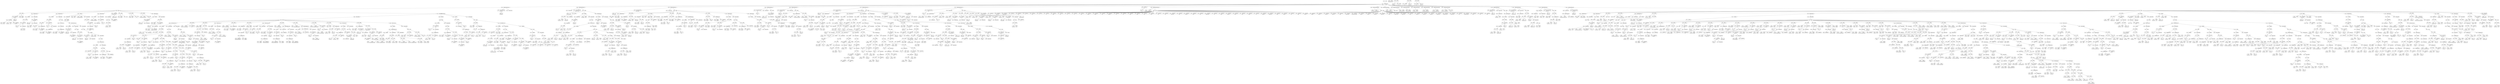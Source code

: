 digraph ast {
node [shape=none];
294917 [label=<<TABLE border='1' cellspacing='0' cellpadding='10' style='rounded' ><TR><TD border='0'>294917</TD><TD border='0'><B>Id</B></TD></TR><HR/><TR><TD border='0' cellpadding='5' colspan='2'>empty</TD></TR></TABLE>>];
294918 [label=<<TABLE border='1' cellspacing='0' cellpadding='10' style='rounded' ><TR><TD border='0'>294918</TD><TD border='0'><B>Variable</B></TD></TR><HR/><TR><TD border='0' cellpadding='5'>(1139, 5873)</TD><TD border='0' cellpadding='5'>this</TD></TR></TABLE>>];
294919 [label=<<TABLE border='1' cellspacing='0' cellpadding='10' style='rounded' ><TR><TD border='0'>294919</TD><TD border='0'><B>Id</B></TD></TR><HR/><TR><TD border='0' cellpadding='5' colspan='2'>query_vars</TD></TR></TABLE>>];
294912 [label=<<TABLE border='1' cellspacing='0' cellpadding='10' style='rounded' ><TR><TD border='0'>294912</TD><TD border='0'><B>ArgumentList</B></TD></TR></TABLE>>];
294912 -> 294911 [weight=2];
294913 [label=<<TABLE border='1' cellspacing='0' cellpadding='10' style='rounded' ><TR><TD border='0'>294913</TD><TD border='0'><B>FunctionCall</B></TD></TR><HR/><TR><TD border='0' cellpadding='5' colspan='2'>empty</TD></TR></TABLE>>];
294913 -> 294906 [weight=2];
294913 -> 294912 [weight=2];
294914 [label=<<TABLE border='1' cellspacing='0' cellpadding='10' style='rounded' ><TR><TD border='0'>294914</TD><TD border='0'><B>UnaryOP</B></TD></TR><HR/><TR><TD border='0' cellpadding='5' colspan='2'>!</TD></TR></TABLE>>];
294914 -> 294913 [weight=2];
294915 [label=<<TABLE border='1' cellspacing='0' cellpadding='10' style='rounded' ><TR><TD border='0'>294915</TD><TD border='0'><B>LogicOP</B></TD></TR><HR/><TR><TD border='0' cellpadding='5' colspan='2'>||</TD></TR></TABLE>>];
294915 -> 294914 [weight=2];
294915 -> 294926 [weight=2];
294924 [label=<<TABLE border='1' cellspacing='0' cellpadding='10' style='rounded' ><TR><TD border='0'>294924</TD><TD border='0'><B>FunctionCall</B></TD></TR><HR/><TR><TD border='0' cellpadding='5' colspan='2'>empty</TD></TR></TABLE>>];
294924 -> 294917 [weight=2];
294924 -> 294923 [weight=2];
294925 [label=<<TABLE border='1' cellspacing='0' cellpadding='10' style='rounded' ><TR><TD border='0'>294925</TD><TD border='0'><B>UnaryOP</B></TD></TR><HR/><TR><TD border='0' cellpadding='5' colspan='2'>!</TD></TR></TABLE>>];
294925 -> 294924 [weight=2];
294926 [label=<<TABLE border='1' cellspacing='0' cellpadding='10' style='rounded' ><TR><TD border='0'>294926</TD><TD border='0'><B>LogicOP</B></TD></TR><HR/><TR><TD border='0' cellpadding='5' colspan='2'>||</TD></TR></TABLE>>];
294926 -> 294925 [weight=2];
294926 -> 294936 [weight=2];
294920 [label=<<TABLE border='1' cellspacing='0' cellpadding='10' style='rounded' ><TR><TD border='0'>294920</TD><TD border='0'><B>BinOP</B></TD></TR><HR/><TR><TD border='0' cellpadding='5' colspan='2'>-&gt;</TD></TR></TABLE>>];
294920 -> 294918 [weight=2];
294920 -> 294919 [weight=2];
294921 [label=<<TABLE border='1' cellspacing='0' cellpadding='10' style='rounded' ><TR><TD border='0'>294921</TD><TD border='0'><B>StringLiteral</B></TD></TR><HR/><TR><TD border='0' cellpadding='5' colspan='2'>attachment</TD></TR></TABLE>>];
294922 [label=<<TABLE border='1' cellspacing='0' cellpadding='10' style='rounded' ><TR><TD border='0'>294922</TD><TD border='0'><B>PostfixExpression</B></TD></TR></TABLE>>];
294922 -> 294920 [weight=2];
294922 -> 294921 [weight=2];
294923 [label=<<TABLE border='1' cellspacing='0' cellpadding='10' style='rounded' ><TR><TD border='0'>294923</TD><TD border='0'><B>ArgumentList</B></TD></TR></TABLE>>];
294923 -> 294922 [weight=2];
294932 [label=<<TABLE border='1' cellspacing='0' cellpadding='10' style='rounded' ><TR><TD border='0'>294932</TD><TD border='0'><B>StringLiteral</B></TD></TR><HR/><TR><TD border='0' cellpadding='5' colspan='2'>attachment_id</TD></TR></TABLE>>];
294933 [label=<<TABLE border='1' cellspacing='0' cellpadding='10' style='rounded' ><TR><TD border='0'>294933</TD><TD border='0'><B>PostfixExpression</B></TD></TR></TABLE>>];
294933 -> 294931 [weight=2];
294933 -> 294932 [weight=2];
294934 [label=<<TABLE border='1' cellspacing='0' cellpadding='10' style='rounded' ><TR><TD border='0'>294934</TD><TD border='0'><B>ArgumentList</B></TD></TR></TABLE>>];
294934 -> 294933 [weight=2];
294935 [label=<<TABLE border='1' cellspacing='0' cellpadding='10' style='rounded' ><TR><TD border='0'>294935</TD><TD border='0'><B>FunctionCall</B></TD></TR><HR/><TR><TD border='0' cellpadding='5' colspan='2'>empty</TD></TR></TABLE>>];
294935 -> 294928 [weight=2];
294935 -> 294934 [weight=2];
294928 [label=<<TABLE border='1' cellspacing='0' cellpadding='10' style='rounded' ><TR><TD border='0'>294928</TD><TD border='0'><B>Id</B></TD></TR><HR/><TR><TD border='0' cellpadding='5' colspan='2'>empty</TD></TR></TABLE>>];
294929 [label=<<TABLE border='1' cellspacing='0' cellpadding='10' style='rounded' ><TR><TD border='0'>294929</TD><TD border='0'><B>Variable</B></TD></TR><HR/><TR><TD border='0' cellpadding='5'>(1139, 5873)</TD><TD border='0' cellpadding='5'>this</TD></TR></TABLE>>];
294930 [label=<<TABLE border='1' cellspacing='0' cellpadding='10' style='rounded' ><TR><TD border='0'>294930</TD><TD border='0'><B>Id</B></TD></TR><HR/><TR><TD border='0' cellpadding='5' colspan='2'>query_vars</TD></TR></TABLE>>];
294931 [label=<<TABLE border='1' cellspacing='0' cellpadding='10' style='rounded' ><TR><TD border='0'>294931</TD><TD border='0'><B>BinOP</B></TD></TR><HR/><TR><TD border='0' cellpadding='5' colspan='2'>-&gt;</TD></TR></TABLE>>];
294931 -> 294929 [weight=2];
294931 -> 294930 [weight=2];
294940 [label=<<TABLE border='1' cellspacing='0' cellpadding='10' style='rounded' ><TR><TD border='0'>294940</TD><TD border='0'><B>Id</B></TD></TR><HR/><TR><TD border='0' cellpadding='5' colspan='2'>mysql2date</TD></TR></TABLE>>];
294941 [label=<<TABLE border='1' cellspacing='0' cellpadding='10' style='rounded' ><TR><TD border='0'>294941</TD><TD border='0'><B>StringLiteral</B></TD></TR><HR/><TR><TD border='0' cellpadding='5' colspan='2'>D, d M Y H:i:s</TD></TR></TABLE>>];
294942 [label=<<TABLE border='1' cellspacing='0' cellpadding='10' style='rounded' ><TR><TD border='0'>294942</TD><TD border='0'><B>Id</B></TD></TR><HR/><TR><TD border='0' cellpadding='5' colspan='2'>get_lastcommentmodified</TD></TR></TABLE>>];
294943 [label=<<TABLE border='1' cellspacing='0' cellpadding='10' style='rounded' ><TR><TD border='0'>294943</TD><TD border='0'><B>StringLiteral</B></TD></TR><HR/><TR><TD border='0' cellpadding='5' colspan='2'>GMT</TD></TR></TABLE>>];
294936 [label=<<TABLE border='1' cellspacing='0' cellpadding='10' style='rounded' ><TR><TD border='0'>294936</TD><TD border='0'><B>UnaryOP</B></TD></TR><HR/><TR><TD border='0' cellpadding='5' colspan='2'>!</TD></TR></TABLE>>];
294936 -> 294935 [weight=2];
294937 [label=<<TABLE border='1' cellspacing='0' cellpadding='10' style='rounded' ><TR><TD border='0'>294937</TD><TD border='0'><B>Condition</B></TD></TR></TABLE>>];
294937 -> 294850 [weight=2];
294938 [label=<<TABLE border='1' cellspacing='0' cellpadding='10' style='rounded' ><TR><TD border='0'>294938</TD><TD border='0'><B>Variable</B></TD></TR><HR/><TR><TD border='0' cellpadding='5'>(1139, 5891)</TD><TD border='0' cellpadding='5'>wp_last_modified</TD></TR></TABLE>>];
294939 [label=<<TABLE border='1' cellspacing='0' cellpadding='10' style='rounded' ><TR><TD border='0'>294939</TD><TD border='0'><B>BinOP</B></TD></TR><HR/><TR><TD border='0' cellpadding='5' colspan='2'>=</TD></TR></TABLE>>];
294939 -> 294938 [weight=2];
294939 -> 294948 [weight=2];
294948 [label=<<TABLE border='1' cellspacing='0' cellpadding='10' style='rounded' ><TR><TD border='0'>294948</TD><TD border='0'><B>FunctionCall</B></TD></TR><HR/><TR><TD border='0' cellpadding='5' colspan='2'>mysql2date</TD></TR></TABLE>>];
294948 -> 294940 [weight=2];
294948 -> 294947 [weight=2];
294949 [label=<<TABLE border='1' cellspacing='0' cellpadding='10' style='rounded' ><TR><TD border='0'>294949</TD><TD border='0'><B>Block</B></TD></TR></TABLE>>];
294949 -> 294939 [weight=2];
294950 [label=<<TABLE border='1' cellspacing='0' cellpadding='10' style='rounded' ><TR><TD border='0'>294950</TD><TD border='0'><B>IfThenElseStatement</B></TD></TR></TABLE>>];
294950 -> 294937 [weight=2];
294950 -> 294951 [weight=2];
294950 -> 294965 [weight=2];
294951 [label=<<TABLE border='1' cellspacing='0' cellpadding='10' style='rounded' ><TR><TD border='0'>294951</TD><TD border='0'><B>StatementBody</B></TD></TR></TABLE>>];
294951 -> 294949 [weight=2];
294944 [label=<<TABLE border='1' cellspacing='0' cellpadding='10' style='rounded' ><TR><TD border='0'>294944</TD><TD border='0'><B>ArgumentList</B></TD></TR></TABLE>>];
294944 -> 294943 [weight=2];
294945 [label=<<TABLE border='1' cellspacing='0' cellpadding='10' style='rounded' ><TR><TD border='0'>294945</TD><TD border='0'><B>FunctionCall</B></TD></TR><HR/><TR><TD border='0' cellpadding='5' colspan='2'>get_lastcommentmodified</TD></TR></TABLE>>];
294945 -> 294942 [weight=2];
294945 -> 294944 [weight=2];
294946 [label=<<TABLE border='1' cellspacing='0' cellpadding='10' style='rounded' ><TR><TD border='0'>294946</TD><TD border='0'><B>False</B></TD></TR><HR/><TR><TD border='0' cellpadding='5' colspan='2'>false</TD></TR></TABLE>>];
294947 [label=<<TABLE border='1' cellspacing='0' cellpadding='10' style='rounded' ><TR><TD border='0'>294947</TD><TD border='0'><B>ArgumentList</B></TD></TR></TABLE>>];
294947 -> 294941 [weight=2];
294947 -> 294945 [weight=2];
294947 -> 294946 [weight=2];
294956 [label=<<TABLE border='1' cellspacing='0' cellpadding='10' style='rounded' ><TR><TD border='0'>294956</TD><TD border='0'><B>Id</B></TD></TR><HR/><TR><TD border='0' cellpadding='5' colspan='2'>get_lastpostmodified</TD></TR></TABLE>>];
294957 [label=<<TABLE border='1' cellspacing='0' cellpadding='10' style='rounded' ><TR><TD border='0'>294957</TD><TD border='0'><B>StringLiteral</B></TD></TR><HR/><TR><TD border='0' cellpadding='5' colspan='2'>GMT</TD></TR></TABLE>>];
294958 [label=<<TABLE border='1' cellspacing='0' cellpadding='10' style='rounded' ><TR><TD border='0'>294958</TD><TD border='0'><B>ArgumentList</B></TD></TR></TABLE>>];
294958 -> 294957 [weight=2];
294959 [label=<<TABLE border='1' cellspacing='0' cellpadding='10' style='rounded' ><TR><TD border='0'>294959</TD><TD border='0'><B>FunctionCall</B></TD></TR><HR/><TR><TD border='0' cellpadding='5' colspan='2'>get_lastpostmodified</TD></TR></TABLE>>];
294959 -> 294956 [weight=2];
294959 -> 294958 [weight=2];
294952 [label=<<TABLE border='1' cellspacing='0' cellpadding='10' style='rounded' ><TR><TD border='0'>294952</TD><TD border='0'><B>Variable</B></TD></TR><HR/><TR><TD border='0' cellpadding='5'>(1139, 5891)</TD><TD border='0' cellpadding='5'>wp_last_modified</TD></TR></TABLE>>];
294953 [label=<<TABLE border='1' cellspacing='0' cellpadding='10' style='rounded' ><TR><TD border='0'>294953</TD><TD border='0'><B>BinOP</B></TD></TR><HR/><TR><TD border='0' cellpadding='5' colspan='2'>=</TD></TR></TABLE>>];
294953 -> 294952 [weight=2];
294953 -> 294962 [weight=2];
294954 [label=<<TABLE border='1' cellspacing='0' cellpadding='10' style='rounded' ><TR><TD border='0'>294954</TD><TD border='0'><B>Id</B></TD></TR><HR/><TR><TD border='0' cellpadding='5' colspan='2'>mysql2date</TD></TR></TABLE>>];
294955 [label=<<TABLE border='1' cellspacing='0' cellpadding='10' style='rounded' ><TR><TD border='0'>294955</TD><TD border='0'><B>StringLiteral</B></TD></TR><HR/><TR><TD border='0' cellpadding='5' colspan='2'>D, d M Y H:i:s</TD></TR></TABLE>>];
294965 [label=<<TABLE border='1' cellspacing='0' cellpadding='10' style='rounded' ><TR><TD border='0'>294965</TD><TD border='0'><B>StatementBody</B></TD></TR></TABLE>>];
294965 -> 294963 [weight=2];
294967 [label=<<TABLE border='1' cellspacing='0' cellpadding='10' style='rounded' ><TR><TD border='0'>294967</TD><TD border='0'><B>Variable</B></TD></TR><HR/><TR><TD border='0' cellpadding='5'>(1139, 5891)</TD><TD border='0' cellpadding='5'>wp_last_modified</TD></TR></TABLE>>];
294960 [label=<<TABLE border='1' cellspacing='0' cellpadding='10' style='rounded' ><TR><TD border='0'>294960</TD><TD border='0'><B>False</B></TD></TR><HR/><TR><TD border='0' cellpadding='5' colspan='2'>false</TD></TR></TABLE>>];
294961 [label=<<TABLE border='1' cellspacing='0' cellpadding='10' style='rounded' ><TR><TD border='0'>294961</TD><TD border='0'><B>ArgumentList</B></TD></TR></TABLE>>];
294961 -> 294955 [weight=2];
294961 -> 294959 [weight=2];
294961 -> 294960 [weight=2];
294962 [label=<<TABLE border='1' cellspacing='0' cellpadding='10' style='rounded' ><TR><TD border='0'>294962</TD><TD border='0'><B>FunctionCall</B></TD></TR><HR/><TR><TD border='0' cellpadding='5' colspan='2'>mysql2date</TD></TR></TABLE>>];
294962 -> 294954 [weight=2];
294962 -> 294961 [weight=2];
294963 [label=<<TABLE border='1' cellspacing='0' cellpadding='10' style='rounded' ><TR><TD border='0'>294963</TD><TD border='0'><B>Block</B></TD></TR></TABLE>>];
294963 -> 294953 [weight=2];
294972 [label=<<TABLE border='1' cellspacing='0' cellpadding='10' style='rounded' ><TR><TD border='0'>294972</TD><TD border='0'><B>Id</B></TD></TR><HR/><TR><TD border='0' cellpadding='5' colspan='2'>date</TD></TR></TABLE>>];
294973 [label=<<TABLE border='1' cellspacing='0' cellpadding='10' style='rounded' ><TR><TD border='0'>294973</TD><TD border='0'><B>StringLiteral</B></TD></TR><HR/><TR><TD border='0' cellpadding='5' colspan='2'>D, d M Y H:i:s</TD></TR></TABLE>>];
294974 [label=<<TABLE border='1' cellspacing='0' cellpadding='10' style='rounded' ><TR><TD border='0'>294974</TD><TD border='0'><B>ArgumentList</B></TD></TR></TABLE>>];
294974 -> 294973 [weight=2];
294975 [label=<<TABLE border='1' cellspacing='0' cellpadding='10' style='rounded' ><TR><TD border='0'>294975</TD><TD border='0'><B>FunctionCall</B></TD></TR><HR/><TR><TD border='0' cellpadding='5' colspan='2'>date</TD></TR></TABLE>>];
294975 -> 294972 [weight=2];
294975 -> 294974 [weight=2];
294968 [label=<<TABLE border='1' cellspacing='0' cellpadding='10' style='rounded' ><TR><TD border='0'>294968</TD><TD border='0'><B>UnaryOP</B></TD></TR><HR/><TR><TD border='0' cellpadding='5' colspan='2'>!</TD></TR></TABLE>>];
294968 -> 294967 [weight=2];
294969 [label=<<TABLE border='1' cellspacing='0' cellpadding='10' style='rounded' ><TR><TD border='0'>294969</TD><TD border='0'><B>Condition</B></TD></TR></TABLE>>];
294969 -> 294968 [weight=2];
294970 [label=<<TABLE border='1' cellspacing='0' cellpadding='10' style='rounded' ><TR><TD border='0'>294970</TD><TD border='0'><B>Variable</B></TD></TR><HR/><TR><TD border='0' cellpadding='5'>(1139, 5891)</TD><TD border='0' cellpadding='5'>wp_last_modified</TD></TR></TABLE>>];
294971 [label=<<TABLE border='1' cellspacing='0' cellpadding='10' style='rounded' ><TR><TD border='0'>294971</TD><TD border='0'><B>BinOP</B></TD></TR><HR/><TR><TD border='0' cellpadding='5' colspan='2'>=</TD></TR></TABLE>>];
294971 -> 294970 [weight=2];
294971 -> 294975 [weight=2];
294980 [label=<<TABLE border='1' cellspacing='0' cellpadding='10' style='rounded' ><TR><TD border='0'>294980</TD><TD border='0'><B>BinOP</B></TD></TR><HR/><TR><TD border='0' cellpadding='5' colspan='2'>.=</TD></TR></TABLE>>];
294980 -> 294979 [weight=2];
294980 -> 294981 [weight=2];
294981 [label=<<TABLE border='1' cellspacing='0' cellpadding='10' style='rounded' ><TR><TD border='0'>294981</TD><TD border='0'><B>StringLiteral</B></TD></TR><HR/><TR><TD border='0' cellpadding='5' colspan='2'> GMT</TD></TR></TABLE>>];
294982 [label=<<TABLE border='1' cellspacing='0' cellpadding='10' style='rounded' ><TR><TD border='0'>294982</TD><TD border='0'><B>Variable</B></TD></TR><HR/><TR><TD border='0' cellpadding='5'>(1139, 5892)</TD><TD border='0' cellpadding='5'>wp_etag</TD></TR></TABLE>>];
294983 [label=<<TABLE border='1' cellspacing='0' cellpadding='10' style='rounded' ><TR><TD border='0'>294983</TD><TD border='0'><B>BinOP</B></TD></TR><HR/><TR><TD border='0' cellpadding='5' colspan='2'>=</TD></TR></TABLE>>];
294983 -> 294982 [weight=2];
294983 -> 294985 [weight=2];
294976 [label=<<TABLE border='1' cellspacing='0' cellpadding='10' style='rounded' ><TR><TD border='0'>294976</TD><TD border='0'><B>Block</B></TD></TR></TABLE>>];
294976 -> 294971 [weight=2];
294977 [label=<<TABLE border='1' cellspacing='0' cellpadding='10' style='rounded' ><TR><TD border='0'>294977</TD><TD border='0'><B>IfThenStatement</B></TD></TR></TABLE>>];
294977 -> 294969 [weight=2];
294977 -> 294978 [weight=2];
294978 [label=<<TABLE border='1' cellspacing='0' cellpadding='10' style='rounded' ><TR><TD border='0'>294978</TD><TD border='0'><B>StatementBody</B></TD></TR></TABLE>>];
294978 -> 294976 [weight=2];
294979 [label=<<TABLE border='1' cellspacing='0' cellpadding='10' style='rounded' ><TR><TD border='0'>294979</TD><TD border='0'><B>Variable</B></TD></TR><HR/><TR><TD border='0' cellpadding='5'>(1139, 5891)</TD><TD border='0' cellpadding='5'>wp_last_modified</TD></TR></TABLE>>];
294988 [label=<<TABLE border='1' cellspacing='0' cellpadding='10' style='rounded' ><TR><TD border='0'>294988</TD><TD border='0'><B>ArgumentList</B></TD></TR></TABLE>>];
294988 -> 294987 [weight=2];
294989 [label=<<TABLE border='1' cellspacing='0' cellpadding='10' style='rounded' ><TR><TD border='0'>294989</TD><TD border='0'><B>FunctionCall</B></TD></TR><HR/><TR><TD border='0' cellpadding='5' colspan='2'>md5</TD></TR></TABLE>>];
294989 -> 294986 [weight=2];
294989 -> 294988 [weight=2];
294990 [label=<<TABLE border='1' cellspacing='0' cellpadding='10' style='rounded' ><TR><TD border='0'>294990</TD><TD border='0'><B>BinOP</B></TD></TR><HR/><TR><TD border='0' cellpadding='5' colspan='2'>.</TD></TR></TABLE>>];
294990 -> 294989 [weight=2];
294990 -> 294991 [weight=2];
294991 [label=<<TABLE border='1' cellspacing='0' cellpadding='10' style='rounded' ><TR><TD border='0'>294991</TD><TD border='0'><B>StringLiteral</B></TD></TR><HR/><TR><TD border='0' cellpadding='5' colspan='2'>'</TD></TR></TABLE>>];
294984 [label=<<TABLE border='1' cellspacing='0' cellpadding='10' style='rounded' ><TR><TD border='0'>294984</TD><TD border='0'><B>StringLiteral</B></TD></TR><HR/><TR><TD border='0' cellpadding='5' colspan='2'>'</TD></TR></TABLE>>];
294985 [label=<<TABLE border='1' cellspacing='0' cellpadding='10' style='rounded' ><TR><TD border='0'>294985</TD><TD border='0'><B>BinOP</B></TD></TR><HR/><TR><TD border='0' cellpadding='5' colspan='2'>.</TD></TR></TABLE>>];
294985 -> 294984 [weight=2];
294985 -> 294990 [weight=2];
294986 [label=<<TABLE border='1' cellspacing='0' cellpadding='10' style='rounded' ><TR><TD border='0'>294986</TD><TD border='0'><B>Id</B></TD></TR><HR/><TR><TD border='0' cellpadding='5' colspan='2'>md5</TD></TR></TABLE>>];
294987 [label=<<TABLE border='1' cellspacing='0' cellpadding='10' style='rounded' ><TR><TD border='0'>294987</TD><TD border='0'><B>Variable</B></TD></TR><HR/><TR><TD border='0' cellpadding='5'>(1139, 5891)</TD><TD border='0' cellpadding='5'>wp_last_modified</TD></TR></TABLE>>];
294996 [label=<<TABLE border='1' cellspacing='0' cellpadding='10' style='rounded' ><TR><TD border='0'>294996</TD><TD border='0'><B>Variable</B></TD></TR><HR/><TR><TD border='0' cellpadding='5'>(1139, 5891)</TD><TD border='0' cellpadding='5'>wp_last_modified</TD></TR></TABLE>>];
294997 [label=<<TABLE border='1' cellspacing='0' cellpadding='10' style='rounded' ><TR><TD border='0'>294997</TD><TD border='0'><B>Variable</B></TD></TR><HR/><TR><TD border='0' cellpadding='5'>(0, 723)</TD><TD border='0' cellpadding='5'>headers</TD></TR></TABLE>>];
294998 [label=<<TABLE border='1' cellspacing='0' cellpadding='10' style='rounded' ><TR><TD border='0'>294998</TD><TD border='0'><B>StringLiteral</B></TD></TR><HR/><TR><TD border='0' cellpadding='5' colspan='2'>ETag</TD></TR></TABLE>>];
294999 [label=<<TABLE border='1' cellspacing='0' cellpadding='10' style='rounded' ><TR><TD border='0'>294999</TD><TD border='0'><B>PostfixExpression</B></TD></TR></TABLE>>];
294999 -> 294997 [weight=2];
294999 -> 294998 [weight=2];
294992 [label=<<TABLE border='1' cellspacing='0' cellpadding='10' style='rounded' ><TR><TD border='0'>294992</TD><TD border='0'><B>Variable</B></TD></TR><HR/><TR><TD border='0' cellpadding='5'>(0, 723)</TD><TD border='0' cellpadding='5'>headers</TD></TR></TABLE>>];
294993 [label=<<TABLE border='1' cellspacing='0' cellpadding='10' style='rounded' ><TR><TD border='0'>294993</TD><TD border='0'><B>StringLiteral</B></TD></TR><HR/><TR><TD border='0' cellpadding='5' colspan='2'>Last-Modified</TD></TR></TABLE>>];
294994 [label=<<TABLE border='1' cellspacing='0' cellpadding='10' style='rounded' ><TR><TD border='0'>294994</TD><TD border='0'><B>PostfixExpression</B></TD></TR></TABLE>>];
294994 -> 294992 [weight=2];
294994 -> 294993 [weight=2];
294995 [label=<<TABLE border='1' cellspacing='0' cellpadding='10' style='rounded' ><TR><TD border='0'>294995</TD><TD border='0'><B>BinOP</B></TD></TR><HR/><TR><TD border='0' cellpadding='5' colspan='2'>=</TD></TR></TABLE>>];
294995 -> 294994 [weight=2];
294995 -> 294996 [weight=2];
295004 [label=<<TABLE border='1' cellspacing='0' cellpadding='10' style='rounded' ><TR><TD border='0'>295004</TD><TD border='0'><B>StringLiteral</B></TD></TR><HR/><TR><TD border='0' cellpadding='5' colspan='2'>HTTP_IF_NONE_MATCH</TD></TR></TABLE>>];
295005 [label=<<TABLE border='1' cellspacing='0' cellpadding='10' style='rounded' ><TR><TD border='0'>295005</TD><TD border='0'><B>PostfixExpression</B></TD></TR></TABLE>>];
295005 -> 295003 [weight=2];
295005 -> 295004 [weight=2];
295006 [label=<<TABLE border='1' cellspacing='0' cellpadding='10' style='rounded' ><TR><TD border='0'>295006</TD><TD border='0'><B>ArgumentList</B></TD></TR></TABLE>>];
295006 -> 295005 [weight=2];
295007 [label=<<TABLE border='1' cellspacing='0' cellpadding='10' style='rounded' ><TR><TD border='0'>295007</TD><TD border='0'><B>FunctionCall</B></TD></TR><HR/><TR><TD border='0' cellpadding='5' colspan='2'>isset</TD></TR></TABLE>>];
295007 -> 295002 [weight=2];
295007 -> 295006 [weight=2];
295000 [label=<<TABLE border='1' cellspacing='0' cellpadding='10' style='rounded' ><TR><TD border='0'>295000</TD><TD border='0'><B>BinOP</B></TD></TR><HR/><TR><TD border='0' cellpadding='5' colspan='2'>=</TD></TR></TABLE>>];
295000 -> 294999 [weight=2];
295000 -> 295001 [weight=2];
295001 [label=<<TABLE border='1' cellspacing='0' cellpadding='10' style='rounded' ><TR><TD border='0'>295001</TD><TD border='0'><B>Variable</B></TD></TR><HR/><TR><TD border='0' cellpadding='5'>(1139, 5892)</TD><TD border='0' cellpadding='5'>wp_etag</TD></TR></TABLE>>];
295002 [label=<<TABLE border='1' cellspacing='0' cellpadding='10' style='rounded' ><TR><TD border='0'>295002</TD><TD border='0'><B>Id</B></TD></TR><HR/><TR><TD border='0' cellpadding='5' colspan='2'>isset</TD></TR></TABLE>>];
295003 [label=<<TABLE border='1' cellspacing='0' cellpadding='10' style='rounded' ><TR><TD border='0'>295003</TD><TD border='0'><B>Variable</B></TD></TR><HR/><TR><TD border='0' cellpadding='5'>(0, 141)</TD><TD border='0' cellpadding='5'>_SERVER</TD></TR></TABLE>>];
295012 [label=<<TABLE border='1' cellspacing='0' cellpadding='10' style='rounded' ><TR><TD border='0'>295012</TD><TD border='0'><B>Variable</B></TD></TR><HR/><TR><TD border='0' cellpadding='5'>(0, 141)</TD><TD border='0' cellpadding='5'>_SERVER</TD></TR></TABLE>>];
295013 [label=<<TABLE border='1' cellspacing='0' cellpadding='10' style='rounded' ><TR><TD border='0'>295013</TD><TD border='0'><B>StringLiteral</B></TD></TR><HR/><TR><TD border='0' cellpadding='5' colspan='2'>HTTP_IF_NONE_MATCH</TD></TR></TABLE>>];
295014 [label=<<TABLE border='1' cellspacing='0' cellpadding='10' style='rounded' ><TR><TD border='0'>295014</TD><TD border='0'><B>PostfixExpression</B></TD></TR></TABLE>>];
295014 -> 295012 [weight=2];
295014 -> 295013 [weight=2];
295015 [label=<<TABLE border='1' cellspacing='0' cellpadding='10' style='rounded' ><TR><TD border='0'>295015</TD><TD border='0'><B>ArgumentList</B></TD></TR></TABLE>>];
295015 -> 295014 [weight=2];
295008 [label=<<TABLE border='1' cellspacing='0' cellpadding='10' style='rounded' ><TR><TD border='0'>295008</TD><TD border='0'><B>Condition</B></TD></TR></TABLE>>];
295008 -> 295007 [weight=2];
295009 [label=<<TABLE border='1' cellspacing='0' cellpadding='10' style='rounded' ><TR><TD border='0'>295009</TD><TD border='0'><B>Variable</B></TD></TR><HR/><TR><TD border='0' cellpadding='5'>(0, 542)</TD><TD border='0' cellpadding='5'>client_etag</TD></TR></TABLE>>];
295010 [label=<<TABLE border='1' cellspacing='0' cellpadding='10' style='rounded' ><TR><TD border='0'>295010</TD><TD border='0'><B>BinOP</B></TD></TR><HR/><TR><TD border='0' cellpadding='5' colspan='2'>=</TD></TR></TABLE>>];
295010 -> 295009 [weight=2];
295010 -> 295016 [weight=2];
295011 [label=<<TABLE border='1' cellspacing='0' cellpadding='10' style='rounded' ><TR><TD border='0'>295011</TD><TD border='0'><B>Id</B></TD></TR><HR/><TR><TD border='0' cellpadding='5' colspan='2'>wp_unslash</TD></TR></TABLE>>];
295020 [label=<<TABLE border='1' cellspacing='0' cellpadding='10' style='rounded' ><TR><TD border='0'>295020</TD><TD border='0'><B>BinOP</B></TD></TR><HR/><TR><TD border='0' cellpadding='5' colspan='2'>=</TD></TR></TABLE>>];
295020 -> 295019 [weight=2];
295020 -> 295021 [weight=2];
295021 [label=<<TABLE border='1' cellspacing='0' cellpadding='10' style='rounded' ><TR><TD border='0'>295021</TD><TD border='0'><B>False</B></TD></TR><HR/><TR><TD border='0' cellpadding='5' colspan='2'>false</TD></TR></TABLE>>];
295023 [label=<<TABLE border='1' cellspacing='0' cellpadding='10' style='rounded' ><TR><TD border='0'>295023</TD><TD border='0'><B>StatementBody</B></TD></TR></TABLE>>];
295023 -> 295020 [weight=2];
295016 [label=<<TABLE border='1' cellspacing='0' cellpadding='10' style='rounded' ><TR><TD border='0'>295016</TD><TD border='0'><B>FunctionCall</B></TD></TR><HR/><TR><TD border='0' cellpadding='5' colspan='2'>wp_unslash</TD></TR></TABLE>>];
295016 -> 295011 [weight=2];
295016 -> 295015 [weight=2];
295017 [label=<<TABLE border='1' cellspacing='0' cellpadding='10' style='rounded' ><TR><TD border='0'>295017</TD><TD border='0'><B>IfThenElseStatement</B></TD></TR></TABLE>>];
295017 -> 295008 [weight=2];
295017 -> 295018 [weight=2];
295017 -> 295023 [weight=2];
295018 [label=<<TABLE border='1' cellspacing='0' cellpadding='10' style='rounded' ><TR><TD border='0'>295018</TD><TD border='0'><B>StatementBody</B></TD></TR></TABLE>>];
295018 -> 295010 [weight=2];
295019 [label=<<TABLE border='1' cellspacing='0' cellpadding='10' style='rounded' ><TR><TD border='0'>295019</TD><TD border='0'><B>Variable</B></TD></TR><HR/><TR><TD border='0' cellpadding='5'>(0, 542)</TD><TD border='0' cellpadding='5'>client_etag</TD></TR></TABLE>>];
295028 [label=<<TABLE border='1' cellspacing='0' cellpadding='10' style='rounded' ><TR><TD border='0'>295028</TD><TD border='0'><B>StringLiteral</B></TD></TR><HR/><TR><TD border='0' cellpadding='5' colspan='2'>HTTP_IF_MODIFIED_SINCE</TD></TR></TABLE>>];
295029 [label=<<TABLE border='1' cellspacing='0' cellpadding='10' style='rounded' ><TR><TD border='0'>295029</TD><TD border='0'><B>PostfixExpression</B></TD></TR></TABLE>>];
295029 -> 295027 [weight=2];
295029 -> 295028 [weight=2];
295030 [label=<<TABLE border='1' cellspacing='0' cellpadding='10' style='rounded' ><TR><TD border='0'>295030</TD><TD border='0'><B>ArgumentList</B></TD></TR></TABLE>>];
295030 -> 295029 [weight=2];
295031 [label=<<TABLE border='1' cellspacing='0' cellpadding='10' style='rounded' ><TR><TD border='0'>295031</TD><TD border='0'><B>FunctionCall</B></TD></TR><HR/><TR><TD border='0' cellpadding='5' colspan='2'>empty</TD></TR></TABLE>>];
295031 -> 295026 [weight=2];
295031 -> 295030 [weight=2];
295024 [label=<<TABLE border='1' cellspacing='0' cellpadding='10' style='rounded' ><TR><TD border='0'>295024</TD><TD border='0'><B>Variable</B></TD></TR><HR/><TR><TD border='0' cellpadding='5'>(0, 543)</TD><TD border='0' cellpadding='5'>client_last_modified</TD></TR></TABLE>>];
295025 [label=<<TABLE border='1' cellspacing='0' cellpadding='10' style='rounded' ><TR><TD border='0'>295025</TD><TD border='0'><B>BinOP</B></TD></TR><HR/><TR><TD border='0' cellpadding='5' colspan='2'>=</TD></TR></TABLE>>];
295025 -> 295024 [weight=2];
295025 -> 295042 [weight=2];
295026 [label=<<TABLE border='1' cellspacing='0' cellpadding='10' style='rounded' ><TR><TD border='0'>295026</TD><TD border='0'><B>Id</B></TD></TR><HR/><TR><TD border='0' cellpadding='5' colspan='2'>empty</TD></TR></TABLE>>];
295027 [label=<<TABLE border='1' cellspacing='0' cellpadding='10' style='rounded' ><TR><TD border='0'>295027</TD><TD border='0'><B>Variable</B></TD></TR><HR/><TR><TD border='0' cellpadding='5'>(0, 141)</TD><TD border='0' cellpadding='5'>_SERVER</TD></TR></TABLE>>];
295036 [label=<<TABLE border='1' cellspacing='0' cellpadding='10' style='rounded' ><TR><TD border='0'>295036</TD><TD border='0'><B>Variable</B></TD></TR><HR/><TR><TD border='0' cellpadding='5'>(0, 141)</TD><TD border='0' cellpadding='5'>_SERVER</TD></TR></TABLE>>];
295037 [label=<<TABLE border='1' cellspacing='0' cellpadding='10' style='rounded' ><TR><TD border='0'>295037</TD><TD border='0'><B>StringLiteral</B></TD></TR><HR/><TR><TD border='0' cellpadding='5' colspan='2'>HTTP_IF_MODIFIED_SINCE</TD></TR></TABLE>>];
295038 [label=<<TABLE border='1' cellspacing='0' cellpadding='10' style='rounded' ><TR><TD border='0'>295038</TD><TD border='0'><B>PostfixExpression</B></TD></TR></TABLE>>];
295038 -> 295036 [weight=2];
295038 -> 295037 [weight=2];
295039 [label=<<TABLE border='1' cellspacing='0' cellpadding='10' style='rounded' ><TR><TD border='0'>295039</TD><TD border='0'><B>ArgumentList</B></TD></TR></TABLE>>];
295039 -> 295038 [weight=2];
295032 [label=<<TABLE border='1' cellspacing='0' cellpadding='10' style='rounded' ><TR><TD border='0'>295032</TD><TD border='0'><B>Condition</B></TD></TR></TABLE>>];
295032 -> 295031 [weight=2];
295033 [label=<<TABLE border='1' cellspacing='0' cellpadding='10' style='rounded' ><TR><TD border='0'>295033</TD><TD border='0'><B>StringLiteral</B></TD></TR><HR/><TR><TD border='0' cellpadding='5' colspan='2'></TD></TR></TABLE>>];
295034 [label=<<TABLE border='1' cellspacing='0' cellpadding='10' style='rounded' ><TR><TD border='0'>295034</TD><TD border='0'><B>ConditionalTrue</B></TD></TR></TABLE>>];
295034 -> 295033 [weight=2];
295035 [label=<<TABLE border='1' cellspacing='0' cellpadding='10' style='rounded' ><TR><TD border='0'>295035</TD><TD border='0'><B>Id</B></TD></TR><HR/><TR><TD border='0' cellpadding='5' colspan='2'>trim</TD></TR></TABLE>>];
295044 [label=<<TABLE border='1' cellspacing='0' cellpadding='10' style='rounded' ><TR><TD border='0'>295044</TD><TD border='0'><B>BinOP</B></TD></TR><HR/><TR><TD border='0' cellpadding='5' colspan='2'>=</TD></TR></TABLE>>];
295044 -> 295043 [weight=2];
295044 -> 295054 [weight=2];
295045 [label=<<TABLE border='1' cellspacing='0' cellpadding='10' style='rounded' ><TR><TD border='0'>295045</TD><TD border='0'><B>Variable</B></TD></TR><HR/><TR><TD border='0' cellpadding='5'>(0, 543)</TD><TD border='0' cellpadding='5'>client_last_modified</TD></TR></TABLE>>];
295046 [label=<<TABLE border='1' cellspacing='0' cellpadding='10' style='rounded' ><TR><TD border='0'>295046</TD><TD border='0'><B>Condition</B></TD></TR></TABLE>>];
295046 -> 295045 [weight=2];
295047 [label=<<TABLE border='1' cellspacing='0' cellpadding='10' style='rounded' ><TR><TD border='0'>295047</TD><TD border='0'><B>Id</B></TD></TR><HR/><TR><TD border='0' cellpadding='5' colspan='2'>strtotime</TD></TR></TABLE>>];
295040 [label=<<TABLE border='1' cellspacing='0' cellpadding='10' style='rounded' ><TR><TD border='0'>295040</TD><TD border='0'><B>FunctionCall</B></TD></TR><HR/><TR><TD border='0' cellpadding='5' colspan='2'>trim</TD></TR></TABLE>>];
295040 -> 295035 [weight=2];
295040 -> 295039 [weight=2];
295041 [label=<<TABLE border='1' cellspacing='0' cellpadding='10' style='rounded' ><TR><TD border='0'>295041</TD><TD border='0'><B>ConditionalFalse</B></TD></TR></TABLE>>];
295041 -> 295040 [weight=2];
295042 [label=<<TABLE border='1' cellspacing='0' cellpadding='10' style='rounded' ><TR><TD border='0'>295042</TD><TD border='0'><B>ConditionalExpression</B></TD></TR></TABLE>>];
295042 -> 295032 [weight=2];
295042 -> 295034 [weight=2];
295042 -> 295041 [weight=2];
295043 [label=<<TABLE border='1' cellspacing='0' cellpadding='10' style='rounded' ><TR><TD border='0'>295043</TD><TD border='0'><B>Variable</B></TD></TR><HR/><TR><TD border='0' cellpadding='5'>(0, 544)</TD><TD border='0' cellpadding='5'>client_modified_timestamp</TD></TR></TABLE>>];
295052 [label=<<TABLE border='1' cellspacing='0' cellpadding='10' style='rounded' ><TR><TD border='0'>295052</TD><TD border='0'><B>IntegerLiteral</B></TD></TR><HR/><TR><TD border='0' cellpadding='5' colspan='2'>0</TD></TR></TABLE>>];
295053 [label=<<TABLE border='1' cellspacing='0' cellpadding='10' style='rounded' ><TR><TD border='0'>295053</TD><TD border='0'><B>ConditionalFalse</B></TD></TR><HR/><TR><TD border='0' cellpadding='5' colspan='2'>0</TD></TR></TABLE>>];
295053 -> 295052 [weight=2];
295054 [label=<<TABLE border='1' cellspacing='0' cellpadding='10' style='rounded' ><TR><TD border='0'>295054</TD><TD border='0'><B>ConditionalExpression</B></TD></TR></TABLE>>];
295054 -> 295046 [weight=2];
295054 -> 295051 [weight=2];
295054 -> 295053 [weight=2];
295055 [label=<<TABLE border='1' cellspacing='0' cellpadding='10' style='rounded' ><TR><TD border='0'>295055</TD><TD border='0'><B>Variable</B></TD></TR><HR/><TR><TD border='0' cellpadding='5'>(1139, 5893)</TD><TD border='0' cellpadding='5'>wp_modified_timestamp</TD></TR></TABLE>>];
295048 [label=<<TABLE border='1' cellspacing='0' cellpadding='10' style='rounded' ><TR><TD border='0'>295048</TD><TD border='0'><B>Variable</B></TD></TR><HR/><TR><TD border='0' cellpadding='5'>(0, 543)</TD><TD border='0' cellpadding='5'>client_last_modified</TD></TR></TABLE>>];
295049 [label=<<TABLE border='1' cellspacing='0' cellpadding='10' style='rounded' ><TR><TD border='0'>295049</TD><TD border='0'><B>ArgumentList</B></TD></TR></TABLE>>];
295049 -> 295048 [weight=2];
295050 [label=<<TABLE border='1' cellspacing='0' cellpadding='10' style='rounded' ><TR><TD border='0'>295050</TD><TD border='0'><B>FunctionCall</B></TD></TR><HR/><TR><TD border='0' cellpadding='5' colspan='2'>strtotime</TD></TR></TABLE>>];
295050 -> 295047 [weight=2];
295050 -> 295049 [weight=2];
295051 [label=<<TABLE border='1' cellspacing='0' cellpadding='10' style='rounded' ><TR><TD border='0'>295051</TD><TD border='0'><B>ConditionalTrue</B></TD></TR></TABLE>>];
295051 -> 295050 [weight=2];
295060 [label=<<TABLE border='1' cellspacing='0' cellpadding='10' style='rounded' ><TR><TD border='0'>295060</TD><TD border='0'><B>FunctionCall</B></TD></TR><HR/><TR><TD border='0' cellpadding='5' colspan='2'>strtotime</TD></TR></TABLE>>];
295060 -> 295057 [weight=2];
295060 -> 295059 [weight=2];
295061 [label=<<TABLE border='1' cellspacing='0' cellpadding='10' style='rounded' ><TR><TD border='0'>295061</TD><TD border='0'><B>Variable</B></TD></TR><HR/><TR><TD border='0' cellpadding='5'>(0, 543)</TD><TD border='0' cellpadding='5'>client_last_modified</TD></TR></TABLE>>];
295062 [label=<<TABLE border='1' cellspacing='0' cellpadding='10' style='rounded' ><TR><TD border='0'>295062</TD><TD border='0'><B>LogicOP</B></TD></TR><HR/><TR><TD border='0' cellpadding='5' colspan='2'>&amp;&amp;</TD></TR></TABLE>>];
295062 -> 295061 [weight=2];
295062 -> 295063 [weight=2];
295063 [label=<<TABLE border='1' cellspacing='0' cellpadding='10' style='rounded' ><TR><TD border='0'>295063</TD><TD border='0'><B>Variable</B></TD></TR><HR/><TR><TD border='0' cellpadding='5'>(0, 542)</TD><TD border='0' cellpadding='5'>client_etag</TD></TR></TABLE>>];
295056 [label=<<TABLE border='1' cellspacing='0' cellpadding='10' style='rounded' ><TR><TD border='0'>295056</TD><TD border='0'><B>BinOP</B></TD></TR><HR/><TR><TD border='0' cellpadding='5' colspan='2'>=</TD></TR></TABLE>>];
295056 -> 295055 [weight=2];
295056 -> 295060 [weight=2];
295057 [label=<<TABLE border='1' cellspacing='0' cellpadding='10' style='rounded' ><TR><TD border='0'>295057</TD><TD border='0'><B>Id</B></TD></TR><HR/><TR><TD border='0' cellpadding='5' colspan='2'>strtotime</TD></TR></TABLE>>];
295058 [label=<<TABLE border='1' cellspacing='0' cellpadding='10' style='rounded' ><TR><TD border='0'>295058</TD><TD border='0'><B>Variable</B></TD></TR><HR/><TR><TD border='0' cellpadding='5'>(1139, 5891)</TD><TD border='0' cellpadding='5'>wp_last_modified</TD></TR></TABLE>>];
295059 [label=<<TABLE border='1' cellspacing='0' cellpadding='10' style='rounded' ><TR><TD border='0'>295059</TD><TD border='0'><B>ArgumentList</B></TD></TR></TABLE>>];
295059 -> 295058 [weight=2];
295068 [label=<<TABLE border='1' cellspacing='0' cellpadding='10' style='rounded' ><TR><TD border='0'>295068</TD><TD border='0'><B>LogicOP</B></TD></TR><HR/><TR><TD border='0' cellpadding='5' colspan='2'>&amp;&amp;</TD></TR></TABLE>>];
295068 -> 295066 [weight=2];
295068 -> 295070 [weight=2];
295069 [label=<<TABLE border='1' cellspacing='0' cellpadding='10' style='rounded' ><TR><TD border='0'>295069</TD><TD border='0'><B>Variable</B></TD></TR><HR/><TR><TD border='0' cellpadding='5'>(0, 542)</TD><TD border='0' cellpadding='5'>client_etag</TD></TR></TABLE>>];
295070 [label=<<TABLE border='1' cellspacing='0' cellpadding='10' style='rounded' ><TR><TD border='0'>295070</TD><TD border='0'><B>RelOP</B></TD></TR><HR/><TR><TD border='0' cellpadding='5' colspan='2'>==</TD></TR></TABLE>>];
295070 -> 295069 [weight=2];
295070 -> 295071 [weight=2];
295071 [label=<<TABLE border='1' cellspacing='0' cellpadding='10' style='rounded' ><TR><TD border='0'>295071</TD><TD border='0'><B>Variable</B></TD></TR><HR/><TR><TD border='0' cellpadding='5'>(1139, 5892)</TD><TD border='0' cellpadding='5'>wp_etag</TD></TR></TABLE>>];
295064 [label=<<TABLE border='1' cellspacing='0' cellpadding='10' style='rounded' ><TR><TD border='0'>295064</TD><TD border='0'><B>Condition</B></TD></TR></TABLE>>];
295064 -> 295062 [weight=2];
295065 [label=<<TABLE border='1' cellspacing='0' cellpadding='10' style='rounded' ><TR><TD border='0'>295065</TD><TD border='0'><B>Variable</B></TD></TR><HR/><TR><TD border='0' cellpadding='5'>(0, 544)</TD><TD border='0' cellpadding='5'>client_modified_timestamp</TD></TR></TABLE>>];
295066 [label=<<TABLE border='1' cellspacing='0' cellpadding='10' style='rounded' ><TR><TD border='0'>295066</TD><TD border='0'><B>RelOP</B></TD></TR><HR/><TR><TD border='0' cellpadding='5' colspan='2'>&gt;=</TD></TR></TABLE>>];
295066 -> 295065 [weight=2];
295066 -> 295067 [weight=2];
295067 [label=<<TABLE border='1' cellspacing='0' cellpadding='10' style='rounded' ><TR><TD border='0'>295067</TD><TD border='0'><B>Variable</B></TD></TR><HR/><TR><TD border='0' cellpadding='5'>(1139, 5893)</TD><TD border='0' cellpadding='5'>wp_modified_timestamp</TD></TR></TABLE>>];
295076 [label=<<TABLE border='1' cellspacing='0' cellpadding='10' style='rounded' ><TR><TD border='0'>295076</TD><TD border='0'><B>LogicOP</B></TD></TR><HR/><TR><TD border='0' cellpadding='5' colspan='2'>||</TD></TR></TABLE>>];
295076 -> 295074 [weight=2];
295076 -> 295078 [weight=2];
295077 [label=<<TABLE border='1' cellspacing='0' cellpadding='10' style='rounded' ><TR><TD border='0'>295077</TD><TD border='0'><B>Variable</B></TD></TR><HR/><TR><TD border='0' cellpadding='5'>(0, 542)</TD><TD border='0' cellpadding='5'>client_etag</TD></TR></TABLE>>];
295078 [label=<<TABLE border='1' cellspacing='0' cellpadding='10' style='rounded' ><TR><TD border='0'>295078</TD><TD border='0'><B>RelOP</B></TD></TR><HR/><TR><TD border='0' cellpadding='5' colspan='2'>==</TD></TR></TABLE>>];
295078 -> 295077 [weight=2];
295078 -> 295079 [weight=2];
295079 [label=<<TABLE border='1' cellspacing='0' cellpadding='10' style='rounded' ><TR><TD border='0'>295079</TD><TD border='0'><B>Variable</B></TD></TR><HR/><TR><TD border='0' cellpadding='5'>(1139, 5892)</TD><TD border='0' cellpadding='5'>wp_etag</TD></TR></TABLE>>];
295072 [label=<<TABLE border='1' cellspacing='0' cellpadding='10' style='rounded' ><TR><TD border='0'>295072</TD><TD border='0'><B>ConditionalTrue</B></TD></TR></TABLE>>];
295072 -> 295068 [weight=2];
295073 [label=<<TABLE border='1' cellspacing='0' cellpadding='10' style='rounded' ><TR><TD border='0'>295073</TD><TD border='0'><B>Variable</B></TD></TR><HR/><TR><TD border='0' cellpadding='5'>(0, 544)</TD><TD border='0' cellpadding='5'>client_modified_timestamp</TD></TR></TABLE>>];
295074 [label=<<TABLE border='1' cellspacing='0' cellpadding='10' style='rounded' ><TR><TD border='0'>295074</TD><TD border='0'><B>RelOP</B></TD></TR><HR/><TR><TD border='0' cellpadding='5' colspan='2'>&gt;=</TD></TR></TABLE>>];
295074 -> 295073 [weight=2];
295074 -> 295075 [weight=2];
295075 [label=<<TABLE border='1' cellspacing='0' cellpadding='10' style='rounded' ><TR><TD border='0'>295075</TD><TD border='0'><B>Variable</B></TD></TR><HR/><TR><TD border='0' cellpadding='5'>(1139, 5893)</TD><TD border='0' cellpadding='5'>wp_modified_timestamp</TD></TR></TABLE>>];
295084 [label=<<TABLE border='1' cellspacing='0' cellpadding='10' style='rounded' ><TR><TD border='0'>295084</TD><TD border='0'><B>BinOP</B></TD></TR><HR/><TR><TD border='0' cellpadding='5' colspan='2'>=</TD></TR></TABLE>>];
295084 -> 295083 [weight=2];
295084 -> 295085 [weight=2];
295085 [label=<<TABLE border='1' cellspacing='0' cellpadding='10' style='rounded' ><TR><TD border='0'>295085</TD><TD border='0'><B>IntegerLiteral</B></TD></TR><HR/><TR><TD border='0' cellpadding='5' colspan='2'>304</TD></TR></TABLE>>];
295086 [label=<<TABLE border='1' cellspacing='0' cellpadding='10' style='rounded' ><TR><TD border='0'>295086</TD><TD border='0'><B>Variable</B></TD></TR><HR/><TR><TD border='0' cellpadding='5'>(1139, 5890)</TD><TD border='0' cellpadding='5'>exit_required</TD></TR></TABLE>>];
295087 [label=<<TABLE border='1' cellspacing='0' cellpadding='10' style='rounded' ><TR><TD border='0'>295087</TD><TD border='0'><B>BinOP</B></TD></TR><HR/><TR><TD border='0' cellpadding='5' colspan='2'>=</TD></TR></TABLE>>];
295087 -> 295086 [weight=2];
295087 -> 295088 [weight=2];
295080 [label=<<TABLE border='1' cellspacing='0' cellpadding='10' style='rounded' ><TR><TD border='0'>295080</TD><TD border='0'><B>ConditionalFalse</B></TD></TR></TABLE>>];
295080 -> 295076 [weight=2];
295081 [label=<<TABLE border='1' cellspacing='0' cellpadding='10' style='rounded' ><TR><TD border='0'>295081</TD><TD border='0'><B>ConditionalExpression</B></TD></TR></TABLE>>];
295081 -> 295064 [weight=2];
295081 -> 295072 [weight=2];
295081 -> 295080 [weight=2];
295082 [label=<<TABLE border='1' cellspacing='0' cellpadding='10' style='rounded' ><TR><TD border='0'>295082</TD><TD border='0'><B>Condition</B></TD></TR></TABLE>>];
295082 -> 295081 [weight=2];
295083 [label=<<TABLE border='1' cellspacing='0' cellpadding='10' style='rounded' ><TR><TD border='0'>295083</TD><TD border='0'><B>Variable</B></TD></TR><HR/><TR><TD border='0' cellpadding='5'>(0, 2203)</TD><TD border='0' cellpadding='5'>status</TD></TR></TABLE>>];
295092 [label=<<TABLE border='1' cellspacing='0' cellpadding='10' style='rounded' ><TR><TD border='0'>295092</TD><TD border='0'><B>Block</B></TD></TR></TABLE>>];
295092 -> 294803 [weight=2];
295092 -> 294823 [weight=2];
295092 -> 294828 [weight=2];
295092 -> 294950 [weight=2];
295092 -> 294977 [weight=2];
295092 -> 294980 [weight=2];
295092 -> 294983 [weight=2];
295092 -> 294995 [weight=2];
295092 -> 295000 [weight=2];
295092 -> 295017 [weight=2];
295092 -> 295025 [weight=2];
295092 -> 295044 [weight=2];
295092 -> 295056 [weight=2];
295092 -> 295090 [weight=2];
295094 [label=<<TABLE border='1' cellspacing='0' cellpadding='10' style='rounded' ><TR><TD border='0'>295094</TD><TD border='0'><B>StatementBody</B></TD></TR></TABLE>>];
295094 -> 295092 [weight=2];
295095 [label=<<TABLE border='1' cellspacing='0' cellpadding='10' style='rounded' ><TR><TD border='0'>295095</TD><TD border='0'><B>ElseIfList</B></TD></TR></TABLE>>];
295095 -> 294800 [weight=2];
295088 [label=<<TABLE border='1' cellspacing='0' cellpadding='10' style='rounded' ><TR><TD border='0'>295088</TD><TD border='0'><B>True</B></TD></TR><HR/><TR><TD border='0' cellpadding='5' colspan='2'>true</TD></TR></TABLE>>];
295089 [label=<<TABLE border='1' cellspacing='0' cellpadding='10' style='rounded' ><TR><TD border='0'>295089</TD><TD border='0'><B>Block</B></TD></TR></TABLE>>];
295089 -> 295084 [weight=2];
295089 -> 295087 [weight=2];
295090 [label=<<TABLE border='1' cellspacing='0' cellpadding='10' style='rounded' ><TR><TD border='0'>295090</TD><TD border='0'><B>IfThenStatement</B></TD></TR></TABLE>>];
295090 -> 295082 [weight=2];
295090 -> 295091 [weight=2];
295091 [label=<<TABLE border='1' cellspacing='0' cellpadding='10' style='rounded' ><TR><TD border='0'>295091</TD><TD border='0'><B>StatementBody</B></TD></TR></TABLE>>];
295091 -> 295089 [weight=2];
295100 [label=<<TABLE border='1' cellspacing='0' cellpadding='10' style='rounded' ><TR><TD border='0'>295100</TD><TD border='0'><B>Variable</B></TD></TR><HR/><TR><TD border='0' cellpadding='5'>(0, 723)</TD><TD border='0' cellpadding='5'>headers</TD></TR></TABLE>>];
295101 [label=<<TABLE border='1' cellspacing='0' cellpadding='10' style='rounded' ><TR><TD border='0'>295101</TD><TD border='0'><B>Variable</B></TD></TR><HR/><TR><TD border='0' cellpadding='5'>(1139, 5873)</TD><TD border='0' cellpadding='5'>this</TD></TR></TABLE>>];
295102 [label=<<TABLE border='1' cellspacing='0' cellpadding='10' style='rounded' ><TR><TD border='0'>295102</TD><TD border='0'><B>ArgumentList</B></TD></TR></TABLE>>];
295102 -> 295099 [weight=2];
295102 -> 295100 [weight=2];
295102 -> 295101 [weight=2];
295103 [label=<<TABLE border='1' cellspacing='0' cellpadding='10' style='rounded' ><TR><TD border='0'>295103</TD><TD border='0'><B>FunctionCall</B></TD></TR><HR/><TR><TD border='0' cellpadding='5' colspan='2'>apply_filters</TD></TR></TABLE>>];
295103 -> 295098 [weight=2];
295103 -> 295102 [weight=2];
295096 [label=<<TABLE border='1' cellspacing='0' cellpadding='10' style='rounded' ><TR><TD border='0'>295096</TD><TD border='0'><B>Variable</B></TD></TR><HR/><TR><TD border='0' cellpadding='5'>(0, 723)</TD><TD border='0' cellpadding='5'>headers</TD></TR></TABLE>>];
295097 [label=<<TABLE border='1' cellspacing='0' cellpadding='10' style='rounded' ><TR><TD border='0'>295097</TD><TD border='0'><B>BinOP</B></TD></TR><HR/><TR><TD border='0' cellpadding='5' colspan='2'>=</TD></TR></TABLE>>];
295097 -> 295096 [weight=2];
295097 -> 295103 [weight=2];
295098 [label=<<TABLE border='1' cellspacing='0' cellpadding='10' style='rounded' ><TR><TD border='0'>295098</TD><TD border='0'><B>Id</B></TD></TR><HR/><TR><TD border='0' cellpadding='5' colspan='2'>apply_filters</TD></TR></TABLE>>];
295099 [label=<<TABLE border='1' cellspacing='0' cellpadding='10' style='rounded' ><TR><TD border='0'>295099</TD><TD border='0'><B>StringLiteral</B></TD></TR><HR/><TR><TD border='0' cellpadding='5' colspan='2'>wp_headers</TD></TR></TABLE>>];
295108 [label=<<TABLE border='1' cellspacing='0' cellpadding='10' style='rounded' ><TR><TD border='0'>295108</TD><TD border='0'><B>FunctionCall</B></TD></TR><HR/><TR><TD border='0' cellpadding='5' colspan='2'>empty</TD></TR></TABLE>>];
295108 -> 295105 [weight=2];
295108 -> 295107 [weight=2];
295109 [label=<<TABLE border='1' cellspacing='0' cellpadding='10' style='rounded' ><TR><TD border='0'>295109</TD><TD border='0'><B>UnaryOP</B></TD></TR><HR/><TR><TD border='0' cellpadding='5' colspan='2'>!</TD></TR></TABLE>>];
295109 -> 295108 [weight=2];
295110 [label=<<TABLE border='1' cellspacing='0' cellpadding='10' style='rounded' ><TR><TD border='0'>295110</TD><TD border='0'><B>Condition</B></TD></TR></TABLE>>];
295110 -> 295109 [weight=2];
295111 [label=<<TABLE border='1' cellspacing='0' cellpadding='10' style='rounded' ><TR><TD border='0'>295111</TD><TD border='0'><B>Id</B></TD></TR><HR/><TR><TD border='0' cellpadding='5' colspan='2'>status_header</TD></TR></TABLE>>];
295105 [label=<<TABLE border='1' cellspacing='0' cellpadding='10' style='rounded' ><TR><TD border='0'>295105</TD><TD border='0'><B>Id</B></TD></TR><HR/><TR><TD border='0' cellpadding='5' colspan='2'>empty</TD></TR></TABLE>>];
295106 [label=<<TABLE border='1' cellspacing='0' cellpadding='10' style='rounded' ><TR><TD border='0'>295106</TD><TD border='0'><B>Variable</B></TD></TR><HR/><TR><TD border='0' cellpadding='5'>(0, 2203)</TD><TD border='0' cellpadding='5'>status</TD></TR></TABLE>>];
295107 [label=<<TABLE border='1' cellspacing='0' cellpadding='10' style='rounded' ><TR><TD border='0'>295107</TD><TD border='0'><B>ArgumentList</B></TD></TR></TABLE>>];
295107 -> 295106 [weight=2];
295116 [label=<<TABLE border='1' cellspacing='0' cellpadding='10' style='rounded' ><TR><TD border='0'>295116</TD><TD border='0'><B>StatementBody</B></TD></TR></TABLE>>];
295116 -> 295114 [weight=2];
295117 [label=<<TABLE border='1' cellspacing='0' cellpadding='10' style='rounded' ><TR><TD border='0'>295117</TD><TD border='0'><B>Id</B></TD></TR><HR/><TR><TD border='0' cellpadding='5' colspan='2'>isset</TD></TR></TABLE>>];
295118 [label=<<TABLE border='1' cellspacing='0' cellpadding='10' style='rounded' ><TR><TD border='0'>295118</TD><TD border='0'><B>Variable</B></TD></TR><HR/><TR><TD border='0' cellpadding='5'>(0, 723)</TD><TD border='0' cellpadding='5'>headers</TD></TR></TABLE>>];
295119 [label=<<TABLE border='1' cellspacing='0' cellpadding='10' style='rounded' ><TR><TD border='0'>295119</TD><TD border='0'><B>StringLiteral</B></TD></TR><HR/><TR><TD border='0' cellpadding='5' colspan='2'>Last-Modified</TD></TR></TABLE>>];
295112 [label=<<TABLE border='1' cellspacing='0' cellpadding='10' style='rounded' ><TR><TD border='0'>295112</TD><TD border='0'><B>Variable</B></TD></TR><HR/><TR><TD border='0' cellpadding='5'>(0, 2203)</TD><TD border='0' cellpadding='5'>status</TD></TR></TABLE>>];
295113 [label=<<TABLE border='1' cellspacing='0' cellpadding='10' style='rounded' ><TR><TD border='0'>295113</TD><TD border='0'><B>ArgumentList</B></TD></TR></TABLE>>];
295113 -> 295112 [weight=2];
295114 [label=<<TABLE border='1' cellspacing='0' cellpadding='10' style='rounded' ><TR><TD border='0'>295114</TD><TD border='0'><B>FunctionCall</B></TD></TR><HR/><TR><TD border='0' cellpadding='5' colspan='2'>status_header</TD></TR></TABLE>>];
295114 -> 295111 [weight=2];
295114 -> 295113 [weight=2];
295115 [label=<<TABLE border='1' cellspacing='0' cellpadding='10' style='rounded' ><TR><TD border='0'>295115</TD><TD border='0'><B>IfThenStatement</B></TD></TR></TABLE>>];
295115 -> 295110 [weight=2];
295115 -> 295116 [weight=2];
295124 [label=<<TABLE border='1' cellspacing='0' cellpadding='10' style='rounded' ><TR><TD border='0'>295124</TD><TD border='0'><B>False</B></TD></TR><HR/><TR><TD border='0' cellpadding='5' colspan='2'>false</TD></TR></TABLE>>];
295125 [label=<<TABLE border='1' cellspacing='0' cellpadding='10' style='rounded' ><TR><TD border='0'>295125</TD><TD border='0'><B>RelOP</B></TD></TR><HR/><TR><TD border='0' cellpadding='5' colspan='2'>===</TD></TR></TABLE>>];
295125 -> 295124 [weight=2];
295125 -> 295128 [weight=2];
295126 [label=<<TABLE border='1' cellspacing='0' cellpadding='10' style='rounded' ><TR><TD border='0'>295126</TD><TD border='0'><B>Variable</B></TD></TR><HR/><TR><TD border='0' cellpadding='5'>(0, 723)</TD><TD border='0' cellpadding='5'>headers</TD></TR></TABLE>>];
295127 [label=<<TABLE border='1' cellspacing='0' cellpadding='10' style='rounded' ><TR><TD border='0'>295127</TD><TD border='0'><B>StringLiteral</B></TD></TR><HR/><TR><TD border='0' cellpadding='5' colspan='2'>Last-Modified</TD></TR></TABLE>>];
295120 [label=<<TABLE border='1' cellspacing='0' cellpadding='10' style='rounded' ><TR><TD border='0'>295120</TD><TD border='0'><B>PostfixExpression</B></TD></TR></TABLE>>];
295120 -> 295118 [weight=2];
295120 -> 295119 [weight=2];
295121 [label=<<TABLE border='1' cellspacing='0' cellpadding='10' style='rounded' ><TR><TD border='0'>295121</TD><TD border='0'><B>ArgumentList</B></TD></TR></TABLE>>];
295121 -> 295120 [weight=2];
295122 [label=<<TABLE border='1' cellspacing='0' cellpadding='10' style='rounded' ><TR><TD border='0'>295122</TD><TD border='0'><B>FunctionCall</B></TD></TR><HR/><TR><TD border='0' cellpadding='5' colspan='2'>isset</TD></TR></TABLE>>];
295122 -> 295117 [weight=2];
295122 -> 295121 [weight=2];
295123 [label=<<TABLE border='1' cellspacing='0' cellpadding='10' style='rounded' ><TR><TD border='0'>295123</TD><TD border='0'><B>LogicOP</B></TD></TR><HR/><TR><TD border='0' cellpadding='5' colspan='2'>&amp;&amp;</TD></TR></TABLE>>];
295123 -> 295122 [weight=2];
295123 -> 295125 [weight=2];
295132 [label=<<TABLE border='1' cellspacing='0' cellpadding='10' style='rounded' ><TR><TD border='0'>295132</TD><TD border='0'><B>PostfixExpression</B></TD></TR></TABLE>>];
295132 -> 295130 [weight=2];
295132 -> 295131 [weight=2];
295133 [label=<<TABLE border='1' cellspacing='0' cellpadding='10' style='rounded' ><TR><TD border='0'>295133</TD><TD border='0'><B>ArgumentList</B></TD></TR></TABLE>>];
295133 -> 295132 [weight=2];
295134 [label=<<TABLE border='1' cellspacing='0' cellpadding='10' style='rounded' ><TR><TD border='0'>295134</TD><TD border='0'><B>UnsetStatement</B></TD></TR></TABLE>>];
295134 -> 295133 [weight=2];
295135 [label=<<TABLE border='1' cellspacing='0' cellpadding='10' style='rounded' ><TR><TD border='0'>295135</TD><TD border='0'><B>Id</B></TD></TR><HR/><TR><TD border='0' cellpadding='5' colspan='2'>function_exists</TD></TR></TABLE>>];
295128 [label=<<TABLE border='1' cellspacing='0' cellpadding='10' style='rounded' ><TR><TD border='0'>295128</TD><TD border='0'><B>PostfixExpression</B></TD></TR></TABLE>>];
295128 -> 295126 [weight=2];
295128 -> 295127 [weight=2];
295129 [label=<<TABLE border='1' cellspacing='0' cellpadding='10' style='rounded' ><TR><TD border='0'>295129</TD><TD border='0'><B>Condition</B></TD></TR></TABLE>>];
295129 -> 295123 [weight=2];
295130 [label=<<TABLE border='1' cellspacing='0' cellpadding='10' style='rounded' ><TR><TD border='0'>295130</TD><TD border='0'><B>Variable</B></TD></TR><HR/><TR><TD border='0' cellpadding='5'>(0, 723)</TD><TD border='0' cellpadding='5'>headers</TD></TR></TABLE>>];
295131 [label=<<TABLE border='1' cellspacing='0' cellpadding='10' style='rounded' ><TR><TD border='0'>295131</TD><TD border='0'><B>StringLiteral</B></TD></TR><HR/><TR><TD border='0' cellpadding='5' colspan='2'>Last-Modified</TD></TR></TABLE>>];
295141 [label=<<TABLE border='1' cellspacing='0' cellpadding='10' style='rounded' ><TR><TD border='0'>295141</TD><TD border='0'><B>Id</B></TD></TR><HR/><TR><TD border='0' cellpadding='5' colspan='2'>header_remove</TD></TR></TABLE>>];
295142 [label=<<TABLE border='1' cellspacing='0' cellpadding='10' style='rounded' ><TR><TD border='0'>295142</TD><TD border='0'><B>StringLiteral</B></TD></TR><HR/><TR><TD border='0' cellpadding='5' colspan='2'>Last-Modified</TD></TR></TABLE>>];
295143 [label=<<TABLE border='1' cellspacing='0' cellpadding='10' style='rounded' ><TR><TD border='0'>295143</TD><TD border='0'><B>ArgumentList</B></TD></TR></TABLE>>];
295143 -> 295142 [weight=2];
295136 [label=<<TABLE border='1' cellspacing='0' cellpadding='10' style='rounded' ><TR><TD border='0'>295136</TD><TD border='0'><B>StringLiteral</B></TD></TR><HR/><TR><TD border='0' cellpadding='5' colspan='2'>header_remove</TD></TR></TABLE>>];
295137 [label=<<TABLE border='1' cellspacing='0' cellpadding='10' style='rounded' ><TR><TD border='0'>295137</TD><TD border='0'><B>ArgumentList</B></TD></TR></TABLE>>];
295137 -> 295136 [weight=2];
295138 [label=<<TABLE border='1' cellspacing='0' cellpadding='10' style='rounded' ><TR><TD border='0'>295138</TD><TD border='0'><B>FunctionCall</B></TD></TR><HR/><TR><TD border='0' cellpadding='5' colspan='2'>function_exists</TD></TR></TABLE>>];
295138 -> 295135 [weight=2];
295138 -> 295137 [weight=2];
295139 [label=<<TABLE border='1' cellspacing='0' cellpadding='10' style='rounded' ><TR><TD border='0'>295139</TD><TD border='0'><B>Condition</B></TD></TR></TABLE>>];
295139 -> 295138 [weight=2];
295148 [label=<<TABLE border='1' cellspacing='0' cellpadding='10' style='rounded' ><TR><TD border='0'>295148</TD><TD border='0'><B>StatementBody</B></TD></TR></TABLE>>];
295148 -> 295146 [weight=2];
295149 [label=<<TABLE border='1' cellspacing='0' cellpadding='10' style='rounded' ><TR><TD border='0'>295149</TD><TD border='0'><B>Id</B></TD></TR><HR/><TR><TD border='0' cellpadding='5' colspan='2'>headers_list</TD></TR></TABLE>>];
295150 [label=<<TABLE border='1' cellspacing='0' cellpadding='10' style='rounded' ><TR><TD border='0'>295150</TD><TD border='0'><B>ArgumentList</B></TD></TR></TABLE>>];
295151 [label=<<TABLE border='1' cellspacing='0' cellpadding='10' style='rounded' ><TR><TD border='0'>295151</TD><TD border='0'><B>FunctionCall</B></TD></TR><HR/><TR><TD border='0' cellpadding='5' colspan='2'>headers_list</TD></TR></TABLE>>];
295151 -> 295149 [weight=2];
295151 -> 295150 [weight=2];
295144 [label=<<TABLE border='1' cellspacing='0' cellpadding='10' style='rounded' ><TR><TD border='0'>295144</TD><TD border='0'><B>FunctionCall</B></TD></TR><HR/><TR><TD border='0' cellpadding='5' colspan='2'>header_remove</TD></TR></TABLE>>];
295144 -> 295141 [weight=2];
295144 -> 295143 [weight=2];
295145 [label=<<TABLE border='1' cellspacing='0' cellpadding='10' style='rounded' ><TR><TD border='0'>295145</TD><TD border='0'><B>UnaryOP</B></TD></TR><HR/><TR><TD border='0' cellpadding='5' colspan='2'>@</TD></TR></TABLE>>];
295145 -> 295144 [weight=2];
295146 [label=<<TABLE border='1' cellspacing='0' cellpadding='10' style='rounded' ><TR><TD border='0'>295146</TD><TD border='0'><B>Block</B></TD></TR></TABLE>>];
295146 -> 295145 [weight=2];
295147 [label=<<TABLE border='1' cellspacing='0' cellpadding='10' style='rounded' ><TR><TD border='0'>295147</TD><TD border='0'><B>IfThenElseStatement</B></TD></TR></TABLE>>];
295147 -> 295139 [weight=2];
295147 -> 295148 [weight=2];
295147 -> 295176 [weight=2];
295156 [label=<<TABLE border='1' cellspacing='0' cellpadding='10' style='rounded' ><TR><TD border='0'>295156</TD><TD border='0'><B>Id</B></TD></TR><HR/><TR><TD border='0' cellpadding='5' colspan='2'>stripos</TD></TR></TABLE>>];
295157 [label=<<TABLE border='1' cellspacing='0' cellpadding='10' style='rounded' ><TR><TD border='0'>295157</TD><TD border='0'><B>Variable</B></TD></TR><HR/><TR><TD border='0' cellpadding='5'>(1139, 5894)</TD><TD border='0' cellpadding='5'>header</TD></TR></TABLE>>];
295158 [label=<<TABLE border='1' cellspacing='0' cellpadding='10' style='rounded' ><TR><TD border='0'>295158</TD><TD border='0'><B>StringLiteral</B></TD></TR><HR/><TR><TD border='0' cellpadding='5' colspan='2'>Last-Modified</TD></TR></TABLE>>];
295159 [label=<<TABLE border='1' cellspacing='0' cellpadding='10' style='rounded' ><TR><TD border='0'>295159</TD><TD border='0'><B>ArgumentList</B></TD></TR></TABLE>>];
295159 -> 295157 [weight=2];
295159 -> 295158 [weight=2];
295152 [label=<<TABLE border='1' cellspacing='0' cellpadding='10' style='rounded' ><TR><TD border='0'>295152</TD><TD border='0'><B>Variable</B></TD></TR><HR/><TR><TD border='0' cellpadding='5'>(1139, 5894)</TD><TD border='0' cellpadding='5'>header</TD></TR></TABLE>>];
295154 [label=<<TABLE border='1' cellspacing='0' cellpadding='10' style='rounded' ><TR><TD border='0'>295154</TD><TD border='0'><B>IntegerLiteral</B></TD></TR><HR/><TR><TD border='0' cellpadding='5' colspan='2'>0</TD></TR></TABLE>>];
295155 [label=<<TABLE border='1' cellspacing='0' cellpadding='10' style='rounded' ><TR><TD border='0'>295155</TD><TD border='0'><B>RelOP</B></TD></TR><HR/><TR><TD border='0' cellpadding='5' colspan='2'>===</TD></TR></TABLE>>];
295155 -> 295154 [weight=2];
295155 -> 295160 [weight=2];
295164 [label=<<TABLE border='1' cellspacing='0' cellpadding='10' style='rounded' ><TR><TD border='0'>295164</TD><TD border='0'><B>PostfixExpression</B></TD></TR></TABLE>>];
295164 -> 295162 [weight=2];
295164 -> 295163 [weight=2];
295165 [label=<<TABLE border='1' cellspacing='0' cellpadding='10' style='rounded' ><TR><TD border='0'>295165</TD><TD border='0'><B>BinOP</B></TD></TR><HR/><TR><TD border='0' cellpadding='5' colspan='2'>=</TD></TR></TABLE>>];
295165 -> 295164 [weight=2];
295165 -> 295166 [weight=2];
295166 [label=<<TABLE border='1' cellspacing='0' cellpadding='10' style='rounded' ><TR><TD border='0'>295166</TD><TD border='0'><B>StringLiteral</B></TD></TR><HR/><TR><TD border='0' cellpadding='5' colspan='2'></TD></TR></TABLE>>];
295167 [label=<<TABLE border='1' cellspacing='0' cellpadding='10' style='rounded' ><TR><TD border='0'>295167</TD><TD border='0'><B>Break</B></TD></TR></TABLE>>];
295160 [label=<<TABLE border='1' cellspacing='0' cellpadding='10' style='rounded' ><TR><TD border='0'>295160</TD><TD border='0'><B>FunctionCall</B></TD></TR><HR/><TR><TD border='0' cellpadding='5' colspan='2'>stripos</TD></TR></TABLE>>];
295160 -> 295156 [weight=2];
295160 -> 295159 [weight=2];
295161 [label=<<TABLE border='1' cellspacing='0' cellpadding='10' style='rounded' ><TR><TD border='0'>295161</TD><TD border='0'><B>Condition</B></TD></TR></TABLE>>];
295161 -> 295155 [weight=2];
295162 [label=<<TABLE border='1' cellspacing='0' cellpadding='10' style='rounded' ><TR><TD border='0'>295162</TD><TD border='0'><B>Variable</B></TD></TR><HR/><TR><TD border='0' cellpadding='5'>(0, 723)</TD><TD border='0' cellpadding='5'>headers</TD></TR></TABLE>>];
295163 [label=<<TABLE border='1' cellspacing='0' cellpadding='10' style='rounded' ><TR><TD border='0'>295163</TD><TD border='0'><B>StringLiteral</B></TD></TR><HR/><TR><TD border='0' cellpadding='5' colspan='2'>Last-Modified</TD></TR></TABLE>>];
295172 [label=<<TABLE border='1' cellspacing='0' cellpadding='10' style='rounded' ><TR><TD border='0'>295172</TD><TD border='0'><B>ForEach</B></TD></TR></TABLE>>];
295172 -> 295151 [weight=2];
295172 -> 295152 [weight=2];
295172 -> 295173 [weight=2];
295173 [label=<<TABLE border='1' cellspacing='0' cellpadding='10' style='rounded' ><TR><TD border='0'>295173</TD><TD border='0'><B>StatementBody</B></TD></TR></TABLE>>];
295173 -> 295171 [weight=2];
295174 [label=<<TABLE border='1' cellspacing='0' cellpadding='10' style='rounded' ><TR><TD border='0'>295174</TD><TD border='0'><B>Block</B></TD></TR></TABLE>>];
295174 -> 295172 [weight=2];
295168 [label=<<TABLE border='1' cellspacing='0' cellpadding='10' style='rounded' ><TR><TD border='0'>295168</TD><TD border='0'><B>Block</B></TD></TR></TABLE>>];
295168 -> 295165 [weight=2];
295168 -> 295167 [weight=2];
295169 [label=<<TABLE border='1' cellspacing='0' cellpadding='10' style='rounded' ><TR><TD border='0'>295169</TD><TD border='0'><B>IfThenStatement</B></TD></TR></TABLE>>];
295169 -> 295161 [weight=2];
295169 -> 295170 [weight=2];
295170 [label=<<TABLE border='1' cellspacing='0' cellpadding='10' style='rounded' ><TR><TD border='0'>295170</TD><TD border='0'><B>StatementBody</B></TD></TR></TABLE>>];
295170 -> 295168 [weight=2];
295171 [label=<<TABLE border='1' cellspacing='0' cellpadding='10' style='rounded' ><TR><TD border='0'>295171</TD><TD border='0'><B>Block</B></TD></TR></TABLE>>];
295171 -> 295169 [weight=2];
295180 [label=<<TABLE border='1' cellspacing='0' cellpadding='10' style='rounded' ><TR><TD border='0'>295180</TD><TD border='0'><B>Variable</B></TD></TR><HR/><TR><TD border='0' cellpadding='5'>(0, 723)</TD><TD border='0' cellpadding='5'>headers</TD></TR></TABLE>>];
295181 [label=<<TABLE border='1' cellspacing='0' cellpadding='10' style='rounded' ><TR><TD border='0'>295181</TD><TD border='0'><B>CastExpression</B></TD></TR></TABLE>>];
295181 -> 295180 [weight=2];
295182 [label=<<TABLE border='1' cellspacing='0' cellpadding='10' style='rounded' ><TR><TD border='0'>295182</TD><TD border='0'><B>Variable</B></TD></TR><HR/><TR><TD border='0' cellpadding='5'>(0, 736)</TD><TD border='0' cellpadding='5'>name</TD></TR></TABLE>>];
295183 [label=<<TABLE border='1' cellspacing='0' cellpadding='10' style='rounded' ><TR><TD border='0'>295183</TD><TD border='0'><B>Variable</B></TD></TR><HR/><TR><TD border='0' cellpadding='5'>(1139, 5895)</TD><TD border='0' cellpadding='5'>field_value</TD></TR></TABLE>>];
295176 [label=<<TABLE border='1' cellspacing='0' cellpadding='10' style='rounded' ><TR><TD border='0'>295176</TD><TD border='0'><B>StatementBody</B></TD></TR></TABLE>>];
295176 -> 295174 [weight=2];
295177 [label=<<TABLE border='1' cellspacing='0' cellpadding='10' style='rounded' ><TR><TD border='0'>295177</TD><TD border='0'><B>Block</B></TD></TR></TABLE>>];
295177 -> 295134 [weight=2];
295177 -> 295147 [weight=2];
295178 [label=<<TABLE border='1' cellspacing='0' cellpadding='10' style='rounded' ><TR><TD border='0'>295178</TD><TD border='0'><B>IfThenStatement</B></TD></TR></TABLE>>];
295178 -> 295129 [weight=2];
295178 -> 295179 [weight=2];
295179 [label=<<TABLE border='1' cellspacing='0' cellpadding='10' style='rounded' ><TR><TD border='0'>295179</TD><TD border='0'><B>StatementBody</B></TD></TR></TABLE>>];
295179 -> 295177 [weight=2];
295188 [label=<<TABLE border='1' cellspacing='0' cellpadding='10' style='rounded' ><TR><TD border='0'>295188</TD><TD border='0'><B>ArgumentList</B></TD></TR></TABLE>>];
295188 -> 295187 [weight=2];
295189 [label=<<TABLE border='1' cellspacing='0' cellpadding='10' style='rounded' ><TR><TD border='0'>295189</TD><TD border='0'><B>FunctionCall</B></TD></TR><HR/><TR><TD border='0' cellpadding='5' colspan='2'>header</TD></TR></TABLE>>];
295189 -> 295186 [weight=2];
295189 -> 295188 [weight=2];
295190 [label=<<TABLE border='1' cellspacing='0' cellpadding='10' style='rounded' ><TR><TD border='0'>295190</TD><TD border='0'><B>UnaryOP</B></TD></TR><HR/><TR><TD border='0' cellpadding='5' colspan='2'>@</TD></TR></TABLE>>];
295190 -> 295189 [weight=2];
295191 [label=<<TABLE border='1' cellspacing='0' cellpadding='10' style='rounded' ><TR><TD border='0'>295191</TD><TD border='0'><B>ForEach</B></TD></TR></TABLE>>];
295191 -> 295181 [weight=2];
295191 -> 295182 [weight=2];
295191 -> 295183 [weight=2];
295191 -> 295192 [weight=2];
295186 [label=<<TABLE border='1' cellspacing='0' cellpadding='10' style='rounded' ><TR><TD border='0'>295186</TD><TD border='0'><B>Id</B></TD></TR><HR/><TR><TD border='0' cellpadding='5' colspan='2'>header</TD></TR></TABLE>>];
295187 [label=<<TABLE border='1' cellspacing='0' cellpadding='10' style='rounded' ><TR><TD border='0'>295187</TD><TD border='0'><B>StringExpression</B></TD></TR><HR/><TR><TD border='0' cellpadding='5' colspan='2'>{$name}: </TD></TR></TABLE>>];
295196 [label=<<TABLE border='1' cellspacing='0' cellpadding='10' style='rounded' ><TR><TD border='0'>295196</TD><TD border='0'><B>ArgumentList</B></TD></TR></TABLE>>];
295197 [label=<<TABLE border='1' cellspacing='0' cellpadding='10' style='rounded' ><TR><TD border='0'>295197</TD><TD border='0'><B>FunctionCall</B></TD></TR><HR/><TR><TD border='0' cellpadding='5' colspan='2'>exit</TD></TR></TABLE>>];
295197 -> 295195 [weight=2];
295197 -> 295196 [weight=2];
295198 [label=<<TABLE border='1' cellspacing='0' cellpadding='10' style='rounded' ><TR><TD border='0'>295198</TD><TD border='0'><B>IfThenStatement</B></TD></TR></TABLE>>];
295198 -> 295194 [weight=2];
295198 -> 295199 [weight=2];
295199 [label=<<TABLE border='1' cellspacing='0' cellpadding='10' style='rounded' ><TR><TD border='0'>295199</TD><TD border='0'><B>StatementBody</B></TD></TR></TABLE>>];
295199 -> 295197 [weight=2];
295192 [label=<<TABLE border='1' cellspacing='0' cellpadding='10' style='rounded' ><TR><TD border='0'>295192</TD><TD border='0'><B>StatementBody</B></TD></TR></TABLE>>];
295192 -> 295190 [weight=2];
295193 [label=<<TABLE border='1' cellspacing='0' cellpadding='10' style='rounded' ><TR><TD border='0'>295193</TD><TD border='0'><B>Variable</B></TD></TR><HR/><TR><TD border='0' cellpadding='5'>(1139, 5890)</TD><TD border='0' cellpadding='5'>exit_required</TD></TR></TABLE>>];
295194 [label=<<TABLE border='1' cellspacing='0' cellpadding='10' style='rounded' ><TR><TD border='0'>295194</TD><TD border='0'><B>Condition</B></TD></TR></TABLE>>];
295194 -> 295193 [weight=2];
295195 [label=<<TABLE border='1' cellspacing='0' cellpadding='10' style='rounded' ><TR><TD border='0'>295195</TD><TD border='0'><B>Id</B></TD></TR><HR/><TR><TD border='0' cellpadding='5' colspan='2'>exit</TD></TR></TABLE>>];
295204 [label=<<TABLE border='1' cellspacing='0' cellpadding='10' style='rounded' ><TR><TD border='0'>295204</TD><TD border='0'><B>UnaryOP</B></TD></TR><HR/><TR><TD border='0' cellpadding='5' colspan='2'>&amp;</TD></TR></TABLE>>];
295204 -> 295203 [weight=2];
295205 [label=<<TABLE border='1' cellspacing='0' cellpadding='10' style='rounded' ><TR><TD border='0'>295205</TD><TD border='0'><B>Array</B></TD></TR></TABLE>>];
295205 -> 295204 [weight=2];
295206 [label=<<TABLE border='1' cellspacing='0' cellpadding='10' style='rounded' ><TR><TD border='0'>295206</TD><TD border='0'><B>ArgumentList</B></TD></TR></TABLE>>];
295206 -> 295201 [weight=2];
295206 -> 295205 [weight=2];
295207 [label=<<TABLE border='1' cellspacing='0' cellpadding='10' style='rounded' ><TR><TD border='0'>295207</TD><TD border='0'><B>FunctionCall</B></TD></TR><HR/><TR><TD border='0' cellpadding='5' colspan='2'>do_action_ref_array</TD></TR></TABLE>>];
295207 -> 295200 [weight=2];
295207 -> 295206 [weight=2];
295200 [label=<<TABLE border='1' cellspacing='0' cellpadding='10' style='rounded' ><TR><TD border='0'>295200</TD><TD border='0'><B>Id</B></TD></TR><HR/><TR><TD border='0' cellpadding='5' colspan='2'>do_action_ref_array</TD></TR></TABLE>>];
295201 [label=<<TABLE border='1' cellspacing='0' cellpadding='10' style='rounded' ><TR><TD border='0'>295201</TD><TD border='0'><B>StringLiteral</B></TD></TR><HR/><TR><TD border='0' cellpadding='5' colspan='2'>send_headers</TD></TR></TABLE>>];
295203 [label=<<TABLE border='1' cellspacing='0' cellpadding='10' style='rounded' ><TR><TD border='0'>295203</TD><TD border='0'><B>Variable</B></TD></TR><HR/><TR><TD border='0' cellpadding='5'>(1139, 5873)</TD><TD border='0' cellpadding='5'>this</TD></TR></TABLE>>];
295212 [label=<<TABLE border='1' cellspacing='0' cellpadding='10' style='rounded' ><TR><TD border='0'>295212</TD><TD border='0'><B>ParameterList</B></TD></TR></TABLE>>];
295213 [label=<<TABLE border='1' cellspacing='0' cellpadding='10' style='rounded' ><TR><TD border='0'>295213</TD><TD border='0'><B>Variable</B></TD></TR><HR/><TR><TD border='0' cellpadding='5'>(1139, 5873)</TD><TD border='0' cellpadding='5'>this</TD></TR></TABLE>>];
295214 [label=<<TABLE border='1' cellspacing='0' cellpadding='10' style='rounded' ><TR><TD border='0'>295214</TD><TD border='0'><B>Id</B></TD></TR><HR/><TR><TD border='0' cellpadding='5' colspan='2'>query_string</TD></TR></TABLE>>];
295215 [label=<<TABLE border='1' cellspacing='0' cellpadding='10' style='rounded' ><TR><TD border='0'>295215</TD><TD border='0'><B>BinOP</B></TD></TR><HR/><TR><TD border='0' cellpadding='5' colspan='2'>-&gt;</TD></TR></TABLE>>];
295215 -> 295213 [weight=2];
295215 -> 295214 [weight=2];
295208 [label=<<TABLE border='1' cellspacing='0' cellpadding='10' style='rounded' ><TR><TD border='0'>295208</TD><TD border='0'><B>Block</B></TD></TR></TABLE>>];
295208 -> 294673 [weight=2];
295208 -> 294676 [weight=2];
295208 -> 294679 [weight=2];
295208 -> 294694 [weight=2];
295208 -> 294773 [weight=2];
295208 -> 295097 [weight=2];
295208 -> 295115 [weight=2];
295208 -> 295178 [weight=2];
295208 -> 295191 [weight=2];
295208 -> 295198 [weight=2];
295208 -> 295207 [weight=2];
295209 [label=<<TABLE border='1' cellspacing='0' cellpadding='10' style='rounded' ><TR><TD border='0'>295209</TD><TD border='0'><B>PublicMethodStatement</B></TD></TR></TABLE>>];
295209 -> 294670 [weight=2];
295209 -> 294671 [weight=2];
295209 -> 295208 [weight=2];
295210 [label=<<TABLE border='1' cellspacing='0' cellpadding='10' style='rounded' ><TR><TD border='0'>295210</TD><TD border='0'><B>Id</B></TD></TR><HR/><TR><TD border='0' cellpadding='5' colspan='2'>build_query_string</TD></TR></TABLE>>];
295211 [label=<<TABLE border='1' cellspacing='0' cellpadding='10' style='rounded' ><TR><TD border='0'>295211</TD><TD border='0'><B>ReturnValueMethod</B></TD></TR><HR/><TR><TD border='0' cellpadding='5' colspan='2'>build_query_string</TD></TR></TABLE>>];
295211 -> 295210 [weight=2];
295220 [label=<<TABLE border='1' cellspacing='0' cellpadding='10' style='rounded' ><TR><TD border='0'>295220</TD><TD border='0'><B>Id</B></TD></TR><HR/><TR><TD border='0' cellpadding='5' colspan='2'>query_vars</TD></TR></TABLE>>];
295221 [label=<<TABLE border='1' cellspacing='0' cellpadding='10' style='rounded' ><TR><TD border='0'>295221</TD><TD border='0'><B>BinOP</B></TD></TR><HR/><TR><TD border='0' cellpadding='5' colspan='2'>-&gt;</TD></TR></TABLE>>];
295221 -> 295219 [weight=2];
295221 -> 295220 [weight=2];
295222 [label=<<TABLE border='1' cellspacing='0' cellpadding='10' style='rounded' ><TR><TD border='0'>295222</TD><TD border='0'><B>ArgumentList</B></TD></TR></TABLE>>];
295222 -> 295221 [weight=2];
295223 [label=<<TABLE border='1' cellspacing='0' cellpadding='10' style='rounded' ><TR><TD border='0'>295223</TD><TD border='0'><B>FunctionCall</B></TD></TR><HR/><TR><TD border='0' cellpadding='5' colspan='2'>array_keys</TD></TR></TABLE>>];
295223 -> 295218 [weight=2];
295223 -> 295222 [weight=2];
295216 [label=<<TABLE border='1' cellspacing='0' cellpadding='10' style='rounded' ><TR><TD border='0'>295216</TD><TD border='0'><B>BinOP</B></TD></TR><HR/><TR><TD border='0' cellpadding='5' colspan='2'>=</TD></TR></TABLE>>];
295216 -> 295215 [weight=2];
295216 -> 295217 [weight=2];
295217 [label=<<TABLE border='1' cellspacing='0' cellpadding='10' style='rounded' ><TR><TD border='0'>295217</TD><TD border='0'><B>StringLiteral</B></TD></TR><HR/><TR><TD border='0' cellpadding='5' colspan='2'></TD></TR></TABLE>>];
295218 [label=<<TABLE border='1' cellspacing='0' cellpadding='10' style='rounded' ><TR><TD border='0'>295218</TD><TD border='0'><B>Id</B></TD></TR><HR/><TR><TD border='0' cellpadding='5' colspan='2'>array_keys</TD></TR></TABLE>>];
295219 [label=<<TABLE border='1' cellspacing='0' cellpadding='10' style='rounded' ><TR><TD border='0'>295219</TD><TD border='0'><B>Variable</B></TD></TR><HR/><TR><TD border='0' cellpadding='5'>(1139, 5873)</TD><TD border='0' cellpadding='5'>this</TD></TR></TABLE>>];
295228 [label=<<TABLE border='1' cellspacing='0' cellpadding='10' style='rounded' ><TR><TD border='0'>295228</TD><TD border='0'><B>RelOP</B></TD></TR><HR/><TR><TD border='0' cellpadding='5' colspan='2'>!=</TD></TR></TABLE>>];
295228 -> 295227 [weight=2];
295228 -> 295233 [weight=2];
295229 [label=<<TABLE border='1' cellspacing='0' cellpadding='10' style='rounded' ><TR><TD border='0'>295229</TD><TD border='0'><B>Variable</B></TD></TR><HR/><TR><TD border='0' cellpadding='5'>(1139, 5873)</TD><TD border='0' cellpadding='5'>this</TD></TR></TABLE>>];
295230 [label=<<TABLE border='1' cellspacing='0' cellpadding='10' style='rounded' ><TR><TD border='0'>295230</TD><TD border='0'><B>Id</B></TD></TR><HR/><TR><TD border='0' cellpadding='5' colspan='2'>query_vars</TD></TR></TABLE>>];
295231 [label=<<TABLE border='1' cellspacing='0' cellpadding='10' style='rounded' ><TR><TD border='0'>295231</TD><TD border='0'><B>BinOP</B></TD></TR><HR/><TR><TD border='0' cellpadding='5' colspan='2'>-&gt;</TD></TR></TABLE>>];
295231 -> 295229 [weight=2];
295231 -> 295230 [weight=2];
295224 [label=<<TABLE border='1' cellspacing='0' cellpadding='10' style='rounded' ><TR><TD border='0'>295224</TD><TD border='0'><B>CastExpression</B></TD></TR></TABLE>>];
295224 -> 295223 [weight=2];
295225 [label=<<TABLE border='1' cellspacing='0' cellpadding='10' style='rounded' ><TR><TD border='0'>295225</TD><TD border='0'><B>Variable</B></TD></TR><HR/><TR><TD border='0' cellpadding='5'>(1139, 5886)</TD><TD border='0' cellpadding='5'>wpvar</TD></TR></TABLE>>];
295227 [label=<<TABLE border='1' cellspacing='0' cellpadding='10' style='rounded' ><TR><TD border='0'>295227</TD><TD border='0'><B>StringLiteral</B></TD></TR><HR/><TR><TD border='0' cellpadding='5' colspan='2'></TD></TR></TABLE>>];
295236 [label=<<TABLE border='1' cellspacing='0' cellpadding='10' style='rounded' ><TR><TD border='0'>295236</TD><TD border='0'><B>Id</B></TD></TR><HR/><TR><TD border='0' cellpadding='5' colspan='2'>query_string</TD></TR></TABLE>>];
295237 [label=<<TABLE border='1' cellspacing='0' cellpadding='10' style='rounded' ><TR><TD border='0'>295237</TD><TD border='0'><B>BinOP</B></TD></TR><HR/><TR><TD border='0' cellpadding='5' colspan='2'>-&gt;</TD></TR></TABLE>>];
295237 -> 295235 [weight=2];
295237 -> 295236 [weight=2];
295238 [label=<<TABLE border='1' cellspacing='0' cellpadding='10' style='rounded' ><TR><TD border='0'>295238</TD><TD border='0'><B>BinOP</B></TD></TR><HR/><TR><TD border='0' cellpadding='5' colspan='2'>.=</TD></TR></TABLE>>];
295238 -> 295237 [weight=2];
295238 -> 295252 [weight=2];
295239 [label=<<TABLE border='1' cellspacing='0' cellpadding='10' style='rounded' ><TR><TD border='0'>295239</TD><TD border='0'><B>Id</B></TD></TR><HR/><TR><TD border='0' cellpadding='5' colspan='2'>strlen</TD></TR></TABLE>>];
295232 [label=<<TABLE border='1' cellspacing='0' cellpadding='10' style='rounded' ><TR><TD border='0'>295232</TD><TD border='0'><B>Variable</B></TD></TR><HR/><TR><TD border='0' cellpadding='5'>(1139, 5886)</TD><TD border='0' cellpadding='5'>wpvar</TD></TR></TABLE>>];
295233 [label=<<TABLE border='1' cellspacing='0' cellpadding='10' style='rounded' ><TR><TD border='0'>295233</TD><TD border='0'><B>PostfixExpression</B></TD></TR></TABLE>>];
295233 -> 295231 [weight=2];
295233 -> 295232 [weight=2];
295234 [label=<<TABLE border='1' cellspacing='0' cellpadding='10' style='rounded' ><TR><TD border='0'>295234</TD><TD border='0'><B>Condition</B></TD></TR></TABLE>>];
295234 -> 295228 [weight=2];
295235 [label=<<TABLE border='1' cellspacing='0' cellpadding='10' style='rounded' ><TR><TD border='0'>295235</TD><TD border='0'><B>Variable</B></TD></TR><HR/><TR><TD border='0' cellpadding='5'>(1139, 5873)</TD><TD border='0' cellpadding='5'>this</TD></TR></TABLE>>];
295244 [label=<<TABLE border='1' cellspacing='0' cellpadding='10' style='rounded' ><TR><TD border='0'>295244</TD><TD border='0'><B>FunctionCall</B></TD></TR><HR/><TR><TD border='0' cellpadding='5' colspan='2'>strlen</TD></TR></TABLE>>];
295244 -> 295239 [weight=2];
295244 -> 295243 [weight=2];
295245 [label=<<TABLE border='1' cellspacing='0' cellpadding='10' style='rounded' ><TR><TD border='0'>295245</TD><TD border='0'><B>RelOP</B></TD></TR><HR/><TR><TD border='0' cellpadding='5' colspan='2'>&lt;</TD></TR></TABLE>>];
295245 -> 295244 [weight=2];
295245 -> 295246 [weight=2];
295246 [label=<<TABLE border='1' cellspacing='0' cellpadding='10' style='rounded' ><TR><TD border='0'>295246</TD><TD border='0'><B>IntegerLiteral</B></TD></TR><HR/><TR><TD border='0' cellpadding='5' colspan='2'>1</TD></TR></TABLE>>];
295247 [label=<<TABLE border='1' cellspacing='0' cellpadding='10' style='rounded' ><TR><TD border='0'>295247</TD><TD border='0'><B>Condition</B></TD></TR></TABLE>>];
295247 -> 295245 [weight=2];
295240 [label=<<TABLE border='1' cellspacing='0' cellpadding='10' style='rounded' ><TR><TD border='0'>295240</TD><TD border='0'><B>Variable</B></TD></TR><HR/><TR><TD border='0' cellpadding='5'>(1139, 5873)</TD><TD border='0' cellpadding='5'>this</TD></TR></TABLE>>];
295241 [label=<<TABLE border='1' cellspacing='0' cellpadding='10' style='rounded' ><TR><TD border='0'>295241</TD><TD border='0'><B>Id</B></TD></TR><HR/><TR><TD border='0' cellpadding='5' colspan='2'>query_string</TD></TR></TABLE>>];
295242 [label=<<TABLE border='1' cellspacing='0' cellpadding='10' style='rounded' ><TR><TD border='0'>295242</TD><TD border='0'><B>BinOP</B></TD></TR><HR/><TR><TD border='0' cellpadding='5' colspan='2'>-&gt;</TD></TR></TABLE>>];
295242 -> 295240 [weight=2];
295242 -> 295241 [weight=2];
295243 [label=<<TABLE border='1' cellspacing='0' cellpadding='10' style='rounded' ><TR><TD border='0'>295243</TD><TD border='0'><B>ArgumentList</B></TD></TR></TABLE>>];
295243 -> 295242 [weight=2];
295252 [label=<<TABLE border='1' cellspacing='0' cellpadding='10' style='rounded' ><TR><TD border='0'>295252</TD><TD border='0'><B>ConditionalExpression</B></TD></TR></TABLE>>];
295252 -> 295247 [weight=2];
295252 -> 295249 [weight=2];
295252 -> 295251 [weight=2];
295254 [label=<<TABLE border='1' cellspacing='0' cellpadding='10' style='rounded' ><TR><TD border='0'>295254</TD><TD border='0'><B>Id</B></TD></TR><HR/><TR><TD border='0' cellpadding='5' colspan='2'>is_scalar</TD></TR></TABLE>>];
295255 [label=<<TABLE border='1' cellspacing='0' cellpadding='10' style='rounded' ><TR><TD border='0'>295255</TD><TD border='0'><B>Variable</B></TD></TR><HR/><TR><TD border='0' cellpadding='5'>(1139, 5873)</TD><TD border='0' cellpadding='5'>this</TD></TR></TABLE>>];
295248 [label=<<TABLE border='1' cellspacing='0' cellpadding='10' style='rounded' ><TR><TD border='0'>295248</TD><TD border='0'><B>StringLiteral</B></TD></TR><HR/><TR><TD border='0' cellpadding='5' colspan='2'></TD></TR></TABLE>>];
295249 [label=<<TABLE border='1' cellspacing='0' cellpadding='10' style='rounded' ><TR><TD border='0'>295249</TD><TD border='0'><B>ConditionalTrue</B></TD></TR></TABLE>>];
295249 -> 295248 [weight=2];
295250 [label=<<TABLE border='1' cellspacing='0' cellpadding='10' style='rounded' ><TR><TD border='0'>295250</TD><TD border='0'><B>StringLiteral</B></TD></TR><HR/><TR><TD border='0' cellpadding='5' colspan='2'>&amp;</TD></TR></TABLE>>];
295251 [label=<<TABLE border='1' cellspacing='0' cellpadding='10' style='rounded' ><TR><TD border='0'>295251</TD><TD border='0'><B>ConditionalFalse</B></TD></TR></TABLE>>];
295251 -> 295250 [weight=2];
295260 [label=<<TABLE border='1' cellspacing='0' cellpadding='10' style='rounded' ><TR><TD border='0'>295260</TD><TD border='0'><B>ArgumentList</B></TD></TR></TABLE>>];
295260 -> 295259 [weight=2];
295261 [label=<<TABLE border='1' cellspacing='0' cellpadding='10' style='rounded' ><TR><TD border='0'>295261</TD><TD border='0'><B>FunctionCall</B></TD></TR><HR/><TR><TD border='0' cellpadding='5' colspan='2'>is_scalar</TD></TR></TABLE>>];
295261 -> 295254 [weight=2];
295261 -> 295260 [weight=2];
295262 [label=<<TABLE border='1' cellspacing='0' cellpadding='10' style='rounded' ><TR><TD border='0'>295262</TD><TD border='0'><B>UnaryOP</B></TD></TR><HR/><TR><TD border='0' cellpadding='5' colspan='2'>!</TD></TR></TABLE>>];
295262 -> 295261 [weight=2];
295263 [label=<<TABLE border='1' cellspacing='0' cellpadding='10' style='rounded' ><TR><TD border='0'>295263</TD><TD border='0'><B>Condition</B></TD></TR></TABLE>>];
295263 -> 295262 [weight=2];
295256 [label=<<TABLE border='1' cellspacing='0' cellpadding='10' style='rounded' ><TR><TD border='0'>295256</TD><TD border='0'><B>Id</B></TD></TR><HR/><TR><TD border='0' cellpadding='5' colspan='2'>query_vars</TD></TR></TABLE>>];
295257 [label=<<TABLE border='1' cellspacing='0' cellpadding='10' style='rounded' ><TR><TD border='0'>295257</TD><TD border='0'><B>BinOP</B></TD></TR><HR/><TR><TD border='0' cellpadding='5' colspan='2'>-&gt;</TD></TR></TABLE>>];
295257 -> 295255 [weight=2];
295257 -> 295256 [weight=2];
295258 [label=<<TABLE border='1' cellspacing='0' cellpadding='10' style='rounded' ><TR><TD border='0'>295258</TD><TD border='0'><B>Variable</B></TD></TR><HR/><TR><TD border='0' cellpadding='5'>(1139, 5886)</TD><TD border='0' cellpadding='5'>wpvar</TD></TR></TABLE>>];
295259 [label=<<TABLE border='1' cellspacing='0' cellpadding='10' style='rounded' ><TR><TD border='0'>295259</TD><TD border='0'><B>PostfixExpression</B></TD></TR></TABLE>>];
295259 -> 295257 [weight=2];
295259 -> 295258 [weight=2];
295268 [label=<<TABLE border='1' cellspacing='0' cellpadding='10' style='rounded' ><TR><TD border='0'>295268</TD><TD border='0'><B>Id</B></TD></TR><HR/><TR><TD border='0' cellpadding='5' colspan='2'>query_string</TD></TR></TABLE>>];
295269 [label=<<TABLE border='1' cellspacing='0' cellpadding='10' style='rounded' ><TR><TD border='0'>295269</TD><TD border='0'><B>BinOP</B></TD></TR><HR/><TR><TD border='0' cellpadding='5' colspan='2'>-&gt;</TD></TR></TABLE>>];
295269 -> 295267 [weight=2];
295269 -> 295268 [weight=2];
295270 [label=<<TABLE border='1' cellspacing='0' cellpadding='10' style='rounded' ><TR><TD border='0'>295270</TD><TD border='0'><B>BinOP</B></TD></TR><HR/><TR><TD border='0' cellpadding='5' colspan='2'>.=</TD></TR></TABLE>>];
295270 -> 295269 [weight=2];
295270 -> 295272 [weight=2];
295271 [label=<<TABLE border='1' cellspacing='0' cellpadding='10' style='rounded' ><TR><TD border='0'>295271</TD><TD border='0'><B>Variable</B></TD></TR><HR/><TR><TD border='0' cellpadding='5'>(1139, 5886)</TD><TD border='0' cellpadding='5'>wpvar</TD></TR></TABLE>>];
295264 [label=<<TABLE border='1' cellspacing='0' cellpadding='10' style='rounded' ><TR><TD border='0'>295264</TD><TD border='0'><B>Continue</B></TD></TR></TABLE>>];
295265 [label=<<TABLE border='1' cellspacing='0' cellpadding='10' style='rounded' ><TR><TD border='0'>295265</TD><TD border='0'><B>IfThenStatement</B></TD></TR></TABLE>>];
295265 -> 295263 [weight=2];
295265 -> 295266 [weight=2];
295266 [label=<<TABLE border='1' cellspacing='0' cellpadding='10' style='rounded' ><TR><TD border='0'>295266</TD><TD border='0'><B>StatementBody</B></TD></TR></TABLE>>];
295266 -> 295264 [weight=2];
295267 [label=<<TABLE border='1' cellspacing='0' cellpadding='10' style='rounded' ><TR><TD border='0'>295267</TD><TD border='0'><B>Variable</B></TD></TR><HR/><TR><TD border='0' cellpadding='5'>(1139, 5873)</TD><TD border='0' cellpadding='5'>this</TD></TR></TABLE>>];
295276 [label=<<TABLE border='1' cellspacing='0' cellpadding='10' style='rounded' ><TR><TD border='0'>295276</TD><TD border='0'><B>Variable</B></TD></TR><HR/><TR><TD border='0' cellpadding='5'>(1139, 5873)</TD><TD border='0' cellpadding='5'>this</TD></TR></TABLE>>];
295277 [label=<<TABLE border='1' cellspacing='0' cellpadding='10' style='rounded' ><TR><TD border='0'>295277</TD><TD border='0'><B>Id</B></TD></TR><HR/><TR><TD border='0' cellpadding='5' colspan='2'>query_vars</TD></TR></TABLE>>];
295278 [label=<<TABLE border='1' cellspacing='0' cellpadding='10' style='rounded' ><TR><TD border='0'>295278</TD><TD border='0'><B>BinOP</B></TD></TR><HR/><TR><TD border='0' cellpadding='5' colspan='2'>-&gt;</TD></TR></TABLE>>];
295278 -> 295276 [weight=2];
295278 -> 295277 [weight=2];
295279 [label=<<TABLE border='1' cellspacing='0' cellpadding='10' style='rounded' ><TR><TD border='0'>295279</TD><TD border='0'><B>Variable</B></TD></TR><HR/><TR><TD border='0' cellpadding='5'>(1139, 5886)</TD><TD border='0' cellpadding='5'>wpvar</TD></TR></TABLE>>];
295272 [label=<<TABLE border='1' cellspacing='0' cellpadding='10' style='rounded' ><TR><TD border='0'>295272</TD><TD border='0'><B>BinOP</B></TD></TR><HR/><TR><TD border='0' cellpadding='5' colspan='2'>.</TD></TR></TABLE>>];
295272 -> 295271 [weight=2];
295272 -> 295274 [weight=2];
295273 [label=<<TABLE border='1' cellspacing='0' cellpadding='10' style='rounded' ><TR><TD border='0'>295273</TD><TD border='0'><B>StringLiteral</B></TD></TR><HR/><TR><TD border='0' cellpadding='5' colspan='2'>=</TD></TR></TABLE>>];
295274 [label=<<TABLE border='1' cellspacing='0' cellpadding='10' style='rounded' ><TR><TD border='0'>295274</TD><TD border='0'><B>BinOP</B></TD></TR><HR/><TR><TD border='0' cellpadding='5' colspan='2'>.</TD></TR></TABLE>>];
295274 -> 295273 [weight=2];
295274 -> 295282 [weight=2];
295275 [label=<<TABLE border='1' cellspacing='0' cellpadding='10' style='rounded' ><TR><TD border='0'>295275</TD><TD border='0'><B>Id</B></TD></TR><HR/><TR><TD border='0' cellpadding='5' colspan='2'>rawurlencode</TD></TR></TABLE>>];
295284 [label=<<TABLE border='1' cellspacing='0' cellpadding='10' style='rounded' ><TR><TD border='0'>295284</TD><TD border='0'><B>IfThenStatement</B></TD></TR></TABLE>>];
295284 -> 295234 [weight=2];
295284 -> 295285 [weight=2];
295285 [label=<<TABLE border='1' cellspacing='0' cellpadding='10' style='rounded' ><TR><TD border='0'>295285</TD><TD border='0'><B>StatementBody</B></TD></TR></TABLE>>];
295285 -> 295283 [weight=2];
295286 [label=<<TABLE border='1' cellspacing='0' cellpadding='10' style='rounded' ><TR><TD border='0'>295286</TD><TD border='0'><B>Block</B></TD></TR></TABLE>>];
295286 -> 295284 [weight=2];
295287 [label=<<TABLE border='1' cellspacing='0' cellpadding='10' style='rounded' ><TR><TD border='0'>295287</TD><TD border='0'><B>ForEach</B></TD></TR></TABLE>>];
295287 -> 295224 [weight=2];
295287 -> 295225 [weight=2];
295287 -> 295288 [weight=2];
295280 [label=<<TABLE border='1' cellspacing='0' cellpadding='10' style='rounded' ><TR><TD border='0'>295280</TD><TD border='0'><B>PostfixExpression</B></TD></TR></TABLE>>];
295280 -> 295278 [weight=2];
295280 -> 295279 [weight=2];
295281 [label=<<TABLE border='1' cellspacing='0' cellpadding='10' style='rounded' ><TR><TD border='0'>295281</TD><TD border='0'><B>ArgumentList</B></TD></TR></TABLE>>];
295281 -> 295280 [weight=2];
295282 [label=<<TABLE border='1' cellspacing='0' cellpadding='10' style='rounded' ><TR><TD border='0'>295282</TD><TD border='0'><B>FunctionCall</B></TD></TR><HR/><TR><TD border='0' cellpadding='5' colspan='2'>rawurlencode</TD></TR></TABLE>>];
295282 -> 295275 [weight=2];
295282 -> 295281 [weight=2];
295283 [label=<<TABLE border='1' cellspacing='0' cellpadding='10' style='rounded' ><TR><TD border='0'>295283</TD><TD border='0'><B>Block</B></TD></TR></TABLE>>];
295283 -> 295238 [weight=2];
295283 -> 295265 [weight=2];
295283 -> 295270 [weight=2];
295292 [label=<<TABLE border='1' cellspacing='0' cellpadding='10' style='rounded' ><TR><TD border='0'>295292</TD><TD border='0'><B>FunctionCall</B></TD></TR><HR/><TR><TD border='0' cellpadding='5' colspan='2'>has_filter</TD></TR></TABLE>>];
295292 -> 295289 [weight=2];
295292 -> 295291 [weight=2];
295293 [label=<<TABLE border='1' cellspacing='0' cellpadding='10' style='rounded' ><TR><TD border='0'>295293</TD><TD border='0'><B>Condition</B></TD></TR></TABLE>>];
295293 -> 295292 [weight=2];
295294 [label=<<TABLE border='1' cellspacing='0' cellpadding='10' style='rounded' ><TR><TD border='0'>295294</TD><TD border='0'><B>Variable</B></TD></TR><HR/><TR><TD border='0' cellpadding='5'>(1139, 5873)</TD><TD border='0' cellpadding='5'>this</TD></TR></TABLE>>];
295295 [label=<<TABLE border='1' cellspacing='0' cellpadding='10' style='rounded' ><TR><TD border='0'>295295</TD><TD border='0'><B>Id</B></TD></TR><HR/><TR><TD border='0' cellpadding='5' colspan='2'>query_string</TD></TR></TABLE>>];
295288 [label=<<TABLE border='1' cellspacing='0' cellpadding='10' style='rounded' ><TR><TD border='0'>295288</TD><TD border='0'><B>StatementBody</B></TD></TR></TABLE>>];
295288 -> 295286 [weight=2];
295289 [label=<<TABLE border='1' cellspacing='0' cellpadding='10' style='rounded' ><TR><TD border='0'>295289</TD><TD border='0'><B>Id</B></TD></TR><HR/><TR><TD border='0' cellpadding='5' colspan='2'>has_filter</TD></TR></TABLE>>];
295290 [label=<<TABLE border='1' cellspacing='0' cellpadding='10' style='rounded' ><TR><TD border='0'>295290</TD><TD border='0'><B>StringLiteral</B></TD></TR><HR/><TR><TD border='0' cellpadding='5' colspan='2'>query_string</TD></TR></TABLE>>];
295291 [label=<<TABLE border='1' cellspacing='0' cellpadding='10' style='rounded' ><TR><TD border='0'>295291</TD><TD border='0'><B>ArgumentList</B></TD></TR></TABLE>>];
295291 -> 295290 [weight=2];
295300 [label=<<TABLE border='1' cellspacing='0' cellpadding='10' style='rounded' ><TR><TD border='0'>295300</TD><TD border='0'><B>Variable</B></TD></TR><HR/><TR><TD border='0' cellpadding='5'>(1139, 5873)</TD><TD border='0' cellpadding='5'>this</TD></TR></TABLE>>];
295301 [label=<<TABLE border='1' cellspacing='0' cellpadding='10' style='rounded' ><TR><TD border='0'>295301</TD><TD border='0'><B>Id</B></TD></TR><HR/><TR><TD border='0' cellpadding='5' colspan='2'>query_string</TD></TR></TABLE>>];
295302 [label=<<TABLE border='1' cellspacing='0' cellpadding='10' style='rounded' ><TR><TD border='0'>295302</TD><TD border='0'><B>BinOP</B></TD></TR><HR/><TR><TD border='0' cellpadding='5' colspan='2'>-&gt;</TD></TR></TABLE>>];
295302 -> 295300 [weight=2];
295302 -> 295301 [weight=2];
295303 [label=<<TABLE border='1' cellspacing='0' cellpadding='10' style='rounded' ><TR><TD border='0'>295303</TD><TD border='0'><B>ArgumentList</B></TD></TR></TABLE>>];
295303 -> 295299 [weight=2];
295303 -> 295302 [weight=2];
295296 [label=<<TABLE border='1' cellspacing='0' cellpadding='10' style='rounded' ><TR><TD border='0'>295296</TD><TD border='0'><B>BinOP</B></TD></TR><HR/><TR><TD border='0' cellpadding='5' colspan='2'>-&gt;</TD></TR></TABLE>>];
295296 -> 295294 [weight=2];
295296 -> 295295 [weight=2];
295297 [label=<<TABLE border='1' cellspacing='0' cellpadding='10' style='rounded' ><TR><TD border='0'>295297</TD><TD border='0'><B>BinOP</B></TD></TR><HR/><TR><TD border='0' cellpadding='5' colspan='2'>=</TD></TR></TABLE>>];
295297 -> 295296 [weight=2];
295297 -> 295304 [weight=2];
295298 [label=<<TABLE border='1' cellspacing='0' cellpadding='10' style='rounded' ><TR><TD border='0'>295298</TD><TD border='0'><B>Id</B></TD></TR><HR/><TR><TD border='0' cellpadding='5' colspan='2'>apply_filters</TD></TR></TABLE>>];
295299 [label=<<TABLE border='1' cellspacing='0' cellpadding='10' style='rounded' ><TR><TD border='0'>295299</TD><TD border='0'><B>StringLiteral</B></TD></TR><HR/><TR><TD border='0' cellpadding='5' colspan='2'>query_string</TD></TR></TABLE>>];
295308 [label=<<TABLE border='1' cellspacing='0' cellpadding='10' style='rounded' ><TR><TD border='0'>295308</TD><TD border='0'><B>BinOP</B></TD></TR><HR/><TR><TD border='0' cellpadding='5' colspan='2'>-&gt;</TD></TR></TABLE>>];
295308 -> 295306 [weight=2];
295308 -> 295307 [weight=2];
295309 [label=<<TABLE border='1' cellspacing='0' cellpadding='10' style='rounded' ><TR><TD border='0'>295309</TD><TD border='0'><B>Variable</B></TD></TR><HR/><TR><TD border='0' cellpadding='5'>(1139, 5873)</TD><TD border='0' cellpadding='5'>this</TD></TR></TABLE>>];
295310 [label=<<TABLE border='1' cellspacing='0' cellpadding='10' style='rounded' ><TR><TD border='0'>295310</TD><TD border='0'><B>Id</B></TD></TR><HR/><TR><TD border='0' cellpadding='5' colspan='2'>query_vars</TD></TR></TABLE>>];
295311 [label=<<TABLE border='1' cellspacing='0' cellpadding='10' style='rounded' ><TR><TD border='0'>295311</TD><TD border='0'><B>BinOP</B></TD></TR><HR/><TR><TD border='0' cellpadding='5' colspan='2'>-&gt;</TD></TR></TABLE>>];
295311 -> 295309 [weight=2];
295311 -> 295310 [weight=2];
295304 [label=<<TABLE border='1' cellspacing='0' cellpadding='10' style='rounded' ><TR><TD border='0'>295304</TD><TD border='0'><B>FunctionCall</B></TD></TR><HR/><TR><TD border='0' cellpadding='5' colspan='2'>apply_filters</TD></TR></TABLE>>];
295304 -> 295298 [weight=2];
295304 -> 295303 [weight=2];
295305 [label=<<TABLE border='1' cellspacing='0' cellpadding='10' style='rounded' ><TR><TD border='0'>295305</TD><TD border='0'><B>Id</B></TD></TR><HR/><TR><TD border='0' cellpadding='5' colspan='2'>parse_str</TD></TR></TABLE>>];
295306 [label=<<TABLE border='1' cellspacing='0' cellpadding='10' style='rounded' ><TR><TD border='0'>295306</TD><TD border='0'><B>Variable</B></TD></TR><HR/><TR><TD border='0' cellpadding='5'>(1139, 5873)</TD><TD border='0' cellpadding='5'>this</TD></TR></TABLE>>];
295307 [label=<<TABLE border='1' cellspacing='0' cellpadding='10' style='rounded' ><TR><TD border='0'>295307</TD><TD border='0'><B>Id</B></TD></TR><HR/><TR><TD border='0' cellpadding='5' colspan='2'>query_string</TD></TR></TABLE>>];
295316 [label=<<TABLE border='1' cellspacing='0' cellpadding='10' style='rounded' ><TR><TD border='0'>295316</TD><TD border='0'><B>StatementBody</B></TD></TR></TABLE>>];
295316 -> 295314 [weight=2];
295317 [label=<<TABLE border='1' cellspacing='0' cellpadding='10' style='rounded' ><TR><TD border='0'>295317</TD><TD border='0'><B>Block</B></TD></TR></TABLE>>];
295317 -> 295216 [weight=2];
295317 -> 295287 [weight=2];
295317 -> 295315 [weight=2];
295318 [label=<<TABLE border='1' cellspacing='0' cellpadding='10' style='rounded' ><TR><TD border='0'>295318</TD><TD border='0'><B>PublicMethodStatement</B></TD></TR></TABLE>>];
295318 -> 295211 [weight=2];
295318 -> 295212 [weight=2];
295318 -> 295317 [weight=2];
295319 [label=<<TABLE border='1' cellspacing='0' cellpadding='10' style='rounded' ><TR><TD border='0'>295319</TD><TD border='0'><B>Id</B></TD></TR><HR/><TR><TD border='0' cellpadding='5' colspan='2'>register_globals</TD></TR></TABLE>>];
295312 [label=<<TABLE border='1' cellspacing='0' cellpadding='10' style='rounded' ><TR><TD border='0'>295312</TD><TD border='0'><B>ArgumentList</B></TD></TR></TABLE>>];
295312 -> 295308 [weight=2];
295312 -> 295311 [weight=2];
295313 [label=<<TABLE border='1' cellspacing='0' cellpadding='10' style='rounded' ><TR><TD border='0'>295313</TD><TD border='0'><B>FunctionCall</B></TD></TR><HR/><TR><TD border='0' cellpadding='5' colspan='2'>parse_str</TD></TR></TABLE>>];
295313 -> 295305 [weight=2];
295313 -> 295312 [weight=2];
295314 [label=<<TABLE border='1' cellspacing='0' cellpadding='10' style='rounded' ><TR><TD border='0'>295314</TD><TD border='0'><B>Block</B></TD></TR></TABLE>>];
295314 -> 295297 [weight=2];
295314 -> 295313 [weight=2];
295315 [label=<<TABLE border='1' cellspacing='0' cellpadding='10' style='rounded' ><TR><TD border='0'>295315</TD><TD border='0'><B>IfThenStatement</B></TD></TR></TABLE>>];
295315 -> 295293 [weight=2];
295315 -> 295316 [weight=2];
295324 [label=<<TABLE border='1' cellspacing='0' cellpadding='10' style='rounded' ><TR><TD border='0'>295324</TD><TD border='0'><B>VariableStatement</B></TD></TR></TABLE>>];
295324 -> 295322 [weight=2];
295324 -> 295323 [weight=2];
295325 [label=<<TABLE border='1' cellspacing='0' cellpadding='10' style='rounded' ><TR><TD border='0'>295325</TD><TD border='0'><B>Variable</B></TD></TR><HR/><TR><TD border='0' cellpadding='5'>(0, 815)</TD><TD border='0' cellpadding='5'>wp_query</TD></TR></TABLE>>];
295326 [label=<<TABLE border='1' cellspacing='0' cellpadding='10' style='rounded' ><TR><TD border='0'>295326</TD><TD border='0'><B>Id</B></TD></TR><HR/><TR><TD border='0' cellpadding='5' colspan='2'>query_vars</TD></TR></TABLE>>];
295327 [label=<<TABLE border='1' cellspacing='0' cellpadding='10' style='rounded' ><TR><TD border='0'>295327</TD><TD border='0'><B>BinOP</B></TD></TR><HR/><TR><TD border='0' cellpadding='5' colspan='2'>-&gt;</TD></TR></TABLE>>];
295327 -> 295325 [weight=2];
295327 -> 295326 [weight=2];
295320 [label=<<TABLE border='1' cellspacing='0' cellpadding='10' style='rounded' ><TR><TD border='0'>295320</TD><TD border='0'><B>ReturnValueMethod</B></TD></TR><HR/><TR><TD border='0' cellpadding='5' colspan='2'>register_globals</TD></TR></TABLE>>];
295320 -> 295319 [weight=2];
295321 [label=<<TABLE border='1' cellspacing='0' cellpadding='10' style='rounded' ><TR><TD border='0'>295321</TD><TD border='0'><B>ParameterList</B></TD></TR></TABLE>>];
295322 [label=<<TABLE border='1' cellspacing='0' cellpadding='10' style='rounded' ><TR><TD border='0'>295322</TD><TD border='0'><B>Global</B></TD></TR><HR/><TR><TD border='0' cellpadding='5' colspan='2'>global</TD></TR></TABLE>>];
295323 [label=<<TABLE border='1' cellspacing='0' cellpadding='10' style='rounded' ><TR><TD border='0'>295323</TD><TD border='0'><B>Variable</B></TD></TR><HR/><TR><TD border='0' cellpadding='5'>(0, 815)</TD><TD border='0' cellpadding='5'>wp_query</TD></TR></TABLE>>];
295332 [label=<<TABLE border='1' cellspacing='0' cellpadding='10' style='rounded' ><TR><TD border='0'>295332</TD><TD border='0'><B>Variable</B></TD></TR><HR/><TR><TD border='0' cellpadding='5'>(0, 480)</TD><TD border='0' cellpadding='5'>GLOBALS</TD></TR></TABLE>>];
295333 [label=<<TABLE border='1' cellspacing='0' cellpadding='10' style='rounded' ><TR><TD border='0'>295333</TD><TD border='0'><B>Variable</B></TD></TR><HR/><TR><TD border='0' cellpadding='5'>(0, 816)</TD><TD border='0' cellpadding='5'>key</TD></TR></TABLE>>];
295334 [label=<<TABLE border='1' cellspacing='0' cellpadding='10' style='rounded' ><TR><TD border='0'>295334</TD><TD border='0'><B>PostfixExpression</B></TD></TR></TABLE>>];
295334 -> 295332 [weight=2];
295334 -> 295333 [weight=2];
295335 [label=<<TABLE border='1' cellspacing='0' cellpadding='10' style='rounded' ><TR><TD border='0'>295335</TD><TD border='0'><B>BinOP</B></TD></TR><HR/><TR><TD border='0' cellpadding='5' colspan='2'>=</TD></TR></TABLE>>];
295335 -> 295334 [weight=2];
295335 -> 295336 [weight=2];
295328 [label=<<TABLE border='1' cellspacing='0' cellpadding='10' style='rounded' ><TR><TD border='0'>295328</TD><TD border='0'><B>CastExpression</B></TD></TR></TABLE>>];
295328 -> 295327 [weight=2];
295329 [label=<<TABLE border='1' cellspacing='0' cellpadding='10' style='rounded' ><TR><TD border='0'>295329</TD><TD border='0'><B>Variable</B></TD></TR><HR/><TR><TD border='0' cellpadding='5'>(0, 816)</TD><TD border='0' cellpadding='5'>key</TD></TR></TABLE>>];
295330 [label=<<TABLE border='1' cellspacing='0' cellpadding='10' style='rounded' ><TR><TD border='0'>295330</TD><TD border='0'><B>Variable</B></TD></TR><HR/><TR><TD border='0' cellpadding='5'>(0, 3800)</TD><TD border='0' cellpadding='5'>value</TD></TR></TABLE>>];
295340 [label=<<TABLE border='1' cellspacing='0' cellpadding='10' style='rounded' ><TR><TD border='0'>295340</TD><TD border='0'><B>Variable</B></TD></TR><HR/><TR><TD border='0' cellpadding='5'>(0, 480)</TD><TD border='0' cellpadding='5'>GLOBALS</TD></TR></TABLE>>];
295341 [label=<<TABLE border='1' cellspacing='0' cellpadding='10' style='rounded' ><TR><TD border='0'>295341</TD><TD border='0'><B>StringLiteral</B></TD></TR><HR/><TR><TD border='0' cellpadding='5' colspan='2'>query_string</TD></TR></TABLE>>];
295342 [label=<<TABLE border='1' cellspacing='0' cellpadding='10' style='rounded' ><TR><TD border='0'>295342</TD><TD border='0'><B>PostfixExpression</B></TD></TR></TABLE>>];
295342 -> 295340 [weight=2];
295342 -> 295341 [weight=2];
295343 [label=<<TABLE border='1' cellspacing='0' cellpadding='10' style='rounded' ><TR><TD border='0'>295343</TD><TD border='0'><B>BinOP</B></TD></TR><HR/><TR><TD border='0' cellpadding='5' colspan='2'>=</TD></TR></TABLE>>];
295343 -> 295342 [weight=2];
295343 -> 295346 [weight=2];
295336 [label=<<TABLE border='1' cellspacing='0' cellpadding='10' style='rounded' ><TR><TD border='0'>295336</TD><TD border='0'><B>Variable</B></TD></TR><HR/><TR><TD border='0' cellpadding='5'>(0, 3800)</TD><TD border='0' cellpadding='5'>value</TD></TR></TABLE>>];
295337 [label=<<TABLE border='1' cellspacing='0' cellpadding='10' style='rounded' ><TR><TD border='0'>295337</TD><TD border='0'><B>Block</B></TD></TR></TABLE>>];
295337 -> 295335 [weight=2];
295338 [label=<<TABLE border='1' cellspacing='0' cellpadding='10' style='rounded' ><TR><TD border='0'>295338</TD><TD border='0'><B>ForEach</B></TD></TR></TABLE>>];
295338 -> 295328 [weight=2];
295338 -> 295329 [weight=2];
295338 -> 295330 [weight=2];
295338 -> 295339 [weight=2];
295339 [label=<<TABLE border='1' cellspacing='0' cellpadding='10' style='rounded' ><TR><TD border='0'>295339</TD><TD border='0'><B>StatementBody</B></TD></TR></TABLE>>];
295339 -> 295337 [weight=2];
295348 [label=<<TABLE border='1' cellspacing='0' cellpadding='10' style='rounded' ><TR><TD border='0'>295348</TD><TD border='0'><B>StringLiteral</B></TD></TR><HR/><TR><TD border='0' cellpadding='5' colspan='2'>posts</TD></TR></TABLE>>];
295349 [label=<<TABLE border='1' cellspacing='0' cellpadding='10' style='rounded' ><TR><TD border='0'>295349</TD><TD border='0'><B>PostfixExpression</B></TD></TR></TABLE>>];
295349 -> 295347 [weight=2];
295349 -> 295348 [weight=2];
295350 [label=<<TABLE border='1' cellspacing='0' cellpadding='10' style='rounded' ><TR><TD border='0'>295350</TD><TD border='0'><B>BinOP</B></TD></TR><HR/><TR><TD border='0' cellpadding='5' colspan='2'>=</TD></TR></TABLE>>];
295350 -> 295349 [weight=2];
295350 -> 295355 [weight=2];
295344 [label=<<TABLE border='1' cellspacing='0' cellpadding='10' style='rounded' ><TR><TD border='0'>295344</TD><TD border='0'><B>Variable</B></TD></TR><HR/><TR><TD border='0' cellpadding='5'>(1139, 5873)</TD><TD border='0' cellpadding='5'>this</TD></TR></TABLE>>];
295345 [label=<<TABLE border='1' cellspacing='0' cellpadding='10' style='rounded' ><TR><TD border='0'>295345</TD><TD border='0'><B>Id</B></TD></TR><HR/><TR><TD border='0' cellpadding='5' colspan='2'>query_string</TD></TR></TABLE>>];
295346 [label=<<TABLE border='1' cellspacing='0' cellpadding='10' style='rounded' ><TR><TD border='0'>295346</TD><TD border='0'><B>BinOP</B></TD></TR><HR/><TR><TD border='0' cellpadding='5' colspan='2'>-&gt;</TD></TR></TABLE>>];
295346 -> 295344 [weight=2];
295346 -> 295345 [weight=2];
295347 [label=<<TABLE border='1' cellspacing='0' cellpadding='10' style='rounded' ><TR><TD border='0'>295347</TD><TD border='0'><B>Variable</B></TD></TR><HR/><TR><TD border='0' cellpadding='5'>(0, 480)</TD><TD border='0' cellpadding='5'>GLOBALS</TD></TR></TABLE>>];
295356 [label=<<TABLE border='1' cellspacing='0' cellpadding='10' style='rounded' ><TR><TD border='0'>295356</TD><TD border='0'><B>Variable</B></TD></TR><HR/><TR><TD border='0' cellpadding='5'>(0, 480)</TD><TD border='0' cellpadding='5'>GLOBALS</TD></TR></TABLE>>];
295357 [label=<<TABLE border='1' cellspacing='0' cellpadding='10' style='rounded' ><TR><TD border='0'>295357</TD><TD border='0'><B>StringLiteral</B></TD></TR><HR/><TR><TD border='0' cellpadding='5' colspan='2'>post</TD></TR></TABLE>>];
295358 [label=<<TABLE border='1' cellspacing='0' cellpadding='10' style='rounded' ><TR><TD border='0'>295358</TD><TD border='0'><B>PostfixExpression</B></TD></TR></TABLE>>];
295358 -> 295356 [weight=2];
295358 -> 295357 [weight=2];
295359 [label=<<TABLE border='1' cellspacing='0' cellpadding='10' style='rounded' ><TR><TD border='0'>295359</TD><TD border='0'><B>BinOP</B></TD></TR><HR/><TR><TD border='0' cellpadding='5' colspan='2'>=</TD></TR></TABLE>>];
295359 -> 295358 [weight=2];
295359 -> 295373 [weight=2];
295352 [label=<<TABLE border='1' cellspacing='0' cellpadding='10' style='rounded' ><TR><TD border='0'>295352</TD><TD border='0'><B>Variable</B></TD></TR><HR/><TR><TD border='0' cellpadding='5'>(0, 815)</TD><TD border='0' cellpadding='5'>wp_query</TD></TR></TABLE>>];
295353 [label=<<TABLE border='1' cellspacing='0' cellpadding='10' style='rounded' ><TR><TD border='0'>295353</TD><TD border='0'><B>Id</B></TD></TR><HR/><TR><TD border='0' cellpadding='5' colspan='2'>posts</TD></TR></TABLE>>];
295354 [label=<<TABLE border='1' cellspacing='0' cellpadding='10' style='rounded' ><TR><TD border='0'>295354</TD><TD border='0'><B>BinOP</B></TD></TR><HR/><TR><TD border='0' cellpadding='5' colspan='2'>-&gt;</TD></TR></TABLE>>];
295354 -> 295352 [weight=2];
295354 -> 295353 [weight=2];
295355 [label=<<TABLE border='1' cellspacing='0' cellpadding='10' style='rounded' ><TR><TD border='0'>295355</TD><TD border='0'><B>UnaryOP</B></TD></TR><HR/><TR><TD border='0' cellpadding='5' colspan='2'>&amp;</TD></TR></TABLE>>];
295355 -> 295354 [weight=2];
295364 [label=<<TABLE border='1' cellspacing='0' cellpadding='10' style='rounded' ><TR><TD border='0'>295364</TD><TD border='0'><B>ArgumentList</B></TD></TR></TABLE>>];
295364 -> 295363 [weight=2];
295365 [label=<<TABLE border='1' cellspacing='0' cellpadding='10' style='rounded' ><TR><TD border='0'>295365</TD><TD border='0'><B>FunctionCall</B></TD></TR><HR/><TR><TD border='0' cellpadding='5' colspan='2'>isset</TD></TR></TABLE>>];
295365 -> 295360 [weight=2];
295365 -> 295364 [weight=2];
295366 [label=<<TABLE border='1' cellspacing='0' cellpadding='10' style='rounded' ><TR><TD border='0'>295366</TD><TD border='0'><B>Condition</B></TD></TR></TABLE>>];
295366 -> 295365 [weight=2];
295367 [label=<<TABLE border='1' cellspacing='0' cellpadding='10' style='rounded' ><TR><TD border='0'>295367</TD><TD border='0'><B>Variable</B></TD></TR><HR/><TR><TD border='0' cellpadding='5'>(0, 815)</TD><TD border='0' cellpadding='5'>wp_query</TD></TR></TABLE>>];
295360 [label=<<TABLE border='1' cellspacing='0' cellpadding='10' style='rounded' ><TR><TD border='0'>295360</TD><TD border='0'><B>Id</B></TD></TR><HR/><TR><TD border='0' cellpadding='5' colspan='2'>isset</TD></TR></TABLE>>];
295361 [label=<<TABLE border='1' cellspacing='0' cellpadding='10' style='rounded' ><TR><TD border='0'>295361</TD><TD border='0'><B>Variable</B></TD></TR><HR/><TR><TD border='0' cellpadding='5'>(0, 815)</TD><TD border='0' cellpadding='5'>wp_query</TD></TR></TABLE>>];
295362 [label=<<TABLE border='1' cellspacing='0' cellpadding='10' style='rounded' ><TR><TD border='0'>295362</TD><TD border='0'><B>Id</B></TD></TR><HR/><TR><TD border='0' cellpadding='5' colspan='2'>post</TD></TR></TABLE>>];
295363 [label=<<TABLE border='1' cellspacing='0' cellpadding='10' style='rounded' ><TR><TD border='0'>295363</TD><TD border='0'><B>BinOP</B></TD></TR><HR/><TR><TD border='0' cellpadding='5' colspan='2'>-&gt;</TD></TR></TABLE>>];
295363 -> 295361 [weight=2];
295363 -> 295362 [weight=2];
295372 [label=<<TABLE border='1' cellspacing='0' cellpadding='10' style='rounded' ><TR><TD border='0'>295372</TD><TD border='0'><B>ConditionalFalse</B></TD></TR><HR/><TR><TD border='0' cellpadding='5' colspan='2'>null</TD></TR></TABLE>>];
295372 -> 295371 [weight=2];
295373 [label=<<TABLE border='1' cellspacing='0' cellpadding='10' style='rounded' ><TR><TD border='0'>295373</TD><TD border='0'><B>ConditionalExpression</B></TD></TR></TABLE>>];
295373 -> 295366 [weight=2];
295373 -> 295370 [weight=2];
295373 -> 295372 [weight=2];
295374 [label=<<TABLE border='1' cellspacing='0' cellpadding='10' style='rounded' ><TR><TD border='0'>295374</TD><TD border='0'><B>Variable</B></TD></TR><HR/><TR><TD border='0' cellpadding='5'>(0, 480)</TD><TD border='0' cellpadding='5'>GLOBALS</TD></TR></TABLE>>];
295375 [label=<<TABLE border='1' cellspacing='0' cellpadding='10' style='rounded' ><TR><TD border='0'>295375</TD><TD border='0'><B>StringLiteral</B></TD></TR><HR/><TR><TD border='0' cellpadding='5' colspan='2'>request</TD></TR></TABLE>>];
295368 [label=<<TABLE border='1' cellspacing='0' cellpadding='10' style='rounded' ><TR><TD border='0'>295368</TD><TD border='0'><B>Id</B></TD></TR><HR/><TR><TD border='0' cellpadding='5' colspan='2'>post</TD></TR></TABLE>>];
295369 [label=<<TABLE border='1' cellspacing='0' cellpadding='10' style='rounded' ><TR><TD border='0'>295369</TD><TD border='0'><B>BinOP</B></TD></TR><HR/><TR><TD border='0' cellpadding='5' colspan='2'>-&gt;</TD></TR></TABLE>>];
295369 -> 295367 [weight=2];
295369 -> 295368 [weight=2];
295370 [label=<<TABLE border='1' cellspacing='0' cellpadding='10' style='rounded' ><TR><TD border='0'>295370</TD><TD border='0'><B>ConditionalTrue</B></TD></TR></TABLE>>];
295370 -> 295369 [weight=2];
295371 [label=<<TABLE border='1' cellspacing='0' cellpadding='10' style='rounded' ><TR><TD border='0'>295371</TD><TD border='0'><B>Null</B></TD></TR><HR/><TR><TD border='0' cellpadding='5' colspan='2'>null</TD></TR></TABLE>>];
295380 [label=<<TABLE border='1' cellspacing='0' cellpadding='10' style='rounded' ><TR><TD border='0'>295380</TD><TD border='0'><B>BinOP</B></TD></TR><HR/><TR><TD border='0' cellpadding='5' colspan='2'>-&gt;</TD></TR></TABLE>>];
295380 -> 295378 [weight=2];
295380 -> 295379 [weight=2];
295381 [label=<<TABLE border='1' cellspacing='0' cellpadding='10' style='rounded' ><TR><TD border='0'>295381</TD><TD border='0'><B>Variable</B></TD></TR><HR/><TR><TD border='0' cellpadding='5'>(0, 815)</TD><TD border='0' cellpadding='5'>wp_query</TD></TR></TABLE>>];
295382 [label=<<TABLE border='1' cellspacing='0' cellpadding='10' style='rounded' ><TR><TD border='0'>295382</TD><TD border='0'><B>Id</B></TD></TR><HR/><TR><TD border='0' cellpadding='5' colspan='2'>is_single</TD></TR></TABLE>>];
295383 [label=<<TABLE border='1' cellspacing='0' cellpadding='10' style='rounded' ><TR><TD border='0'>295383</TD><TD border='0'><B>ArgumentList</B></TD></TR></TABLE>>];
295376 [label=<<TABLE border='1' cellspacing='0' cellpadding='10' style='rounded' ><TR><TD border='0'>295376</TD><TD border='0'><B>PostfixExpression</B></TD></TR></TABLE>>];
295376 -> 295374 [weight=2];
295376 -> 295375 [weight=2];
295377 [label=<<TABLE border='1' cellspacing='0' cellpadding='10' style='rounded' ><TR><TD border='0'>295377</TD><TD border='0'><B>BinOP</B></TD></TR><HR/><TR><TD border='0' cellpadding='5' colspan='2'>=</TD></TR></TABLE>>];
295377 -> 295376 [weight=2];
295377 -> 295380 [weight=2];
295378 [label=<<TABLE border='1' cellspacing='0' cellpadding='10' style='rounded' ><TR><TD border='0'>295378</TD><TD border='0'><B>Variable</B></TD></TR><HR/><TR><TD border='0' cellpadding='5'>(0, 815)</TD><TD border='0' cellpadding='5'>wp_query</TD></TR></TABLE>>];
295379 [label=<<TABLE border='1' cellspacing='0' cellpadding='10' style='rounded' ><TR><TD border='0'>295379</TD><TD border='0'><B>Id</B></TD></TR><HR/><TR><TD border='0' cellpadding='5' colspan='2'>request</TD></TR></TABLE>>];
295388 [label=<<TABLE border='1' cellspacing='0' cellpadding='10' style='rounded' ><TR><TD border='0'>295388</TD><TD border='0'><B>Id</B></TD></TR><HR/><TR><TD border='0' cellpadding='5' colspan='2'>is_page</TD></TR></TABLE>>];
295389 [label=<<TABLE border='1' cellspacing='0' cellpadding='10' style='rounded' ><TR><TD border='0'>295389</TD><TD border='0'><B>ArgumentList</B></TD></TR></TABLE>>];
295390 [label=<<TABLE border='1' cellspacing='0' cellpadding='10' style='rounded' ><TR><TD border='0'>295390</TD><TD border='0'><B>MethodCall</B></TD></TR><HR/><TR><TD border='0' cellpadding='5' colspan='2'>is_page</TD></TR></TABLE>>];
295390 -> 295388 [weight=2];
295390 -> 295389 [weight=2];
295391 [label=<<TABLE border='1' cellspacing='0' cellpadding='10' style='rounded' ><TR><TD border='0'>295391</TD><TD border='0'><B>BinOP</B></TD></TR><HR/><TR><TD border='0' cellpadding='5' colspan='2'>-&gt;</TD></TR></TABLE>>];
295391 -> 295387 [weight=2];
295391 -> 295390 [weight=2];
295384 [label=<<TABLE border='1' cellspacing='0' cellpadding='10' style='rounded' ><TR><TD border='0'>295384</TD><TD border='0'><B>MethodCall</B></TD></TR><HR/><TR><TD border='0' cellpadding='5' colspan='2'>is_single</TD></TR></TABLE>>];
295384 -> 295382 [weight=2];
295384 -> 295383 [weight=2];
295385 [label=<<TABLE border='1' cellspacing='0' cellpadding='10' style='rounded' ><TR><TD border='0'>295385</TD><TD border='0'><B>BinOP</B></TD></TR><HR/><TR><TD border='0' cellpadding='5' colspan='2'>-&gt;</TD></TR></TABLE>>];
295385 -> 295381 [weight=2];
295385 -> 295384 [weight=2];
295386 [label=<<TABLE border='1' cellspacing='0' cellpadding='10' style='rounded' ><TR><TD border='0'>295386</TD><TD border='0'><B>LogicOP</B></TD></TR><HR/><TR><TD border='0' cellpadding='5' colspan='2'>||</TD></TR></TABLE>>];
295386 -> 295385 [weight=2];
295386 -> 295391 [weight=2];
295387 [label=<<TABLE border='1' cellspacing='0' cellpadding='10' style='rounded' ><TR><TD border='0'>295387</TD><TD border='0'><B>Variable</B></TD></TR><HR/><TR><TD border='0' cellpadding='5'>(0, 815)</TD><TD border='0' cellpadding='5'>wp_query</TD></TR></TABLE>>];
295396 [label=<<TABLE border='1' cellspacing='0' cellpadding='10' style='rounded' ><TR><TD border='0'>295396</TD><TD border='0'><B>BinOP</B></TD></TR><HR/><TR><TD border='0' cellpadding='5' colspan='2'>=</TD></TR></TABLE>>];
295396 -> 295395 [weight=2];
295396 -> 295397 [weight=2];
295397 [label=<<TABLE border='1' cellspacing='0' cellpadding='10' style='rounded' ><TR><TD border='0'>295397</TD><TD border='0'><B>IntegerLiteral</B></TD></TR><HR/><TR><TD border='0' cellpadding='5' colspan='2'>1</TD></TR></TABLE>>];
295398 [label=<<TABLE border='1' cellspacing='0' cellpadding='10' style='rounded' ><TR><TD border='0'>295398</TD><TD border='0'><B>Variable</B></TD></TR><HR/><TR><TD border='0' cellpadding='5'>(0, 480)</TD><TD border='0' cellpadding='5'>GLOBALS</TD></TR></TABLE>>];
295399 [label=<<TABLE border='1' cellspacing='0' cellpadding='10' style='rounded' ><TR><TD border='0'>295399</TD><TD border='0'><B>StringLiteral</B></TD></TR><HR/><TR><TD border='0' cellpadding='5' colspan='2'>single</TD></TR></TABLE>>];
295392 [label=<<TABLE border='1' cellspacing='0' cellpadding='10' style='rounded' ><TR><TD border='0'>295392</TD><TD border='0'><B>Condition</B></TD></TR></TABLE>>];
295392 -> 295386 [weight=2];
295393 [label=<<TABLE border='1' cellspacing='0' cellpadding='10' style='rounded' ><TR><TD border='0'>295393</TD><TD border='0'><B>Variable</B></TD></TR><HR/><TR><TD border='0' cellpadding='5'>(0, 480)</TD><TD border='0' cellpadding='5'>GLOBALS</TD></TR></TABLE>>];
295394 [label=<<TABLE border='1' cellspacing='0' cellpadding='10' style='rounded' ><TR><TD border='0'>295394</TD><TD border='0'><B>StringLiteral</B></TD></TR><HR/><TR><TD border='0' cellpadding='5' colspan='2'>more</TD></TR></TABLE>>];
295395 [label=<<TABLE border='1' cellspacing='0' cellpadding='10' style='rounded' ><TR><TD border='0'>295395</TD><TD border='0'><B>PostfixExpression</B></TD></TR></TABLE>>];
295395 -> 295393 [weight=2];
295395 -> 295394 [weight=2];
295404 [label=<<TABLE border='1' cellspacing='0' cellpadding='10' style='rounded' ><TR><TD border='0'>295404</TD><TD border='0'><B>IfThenStatement</B></TD></TR></TABLE>>];
295404 -> 295392 [weight=2];
295404 -> 295405 [weight=2];
295405 [label=<<TABLE border='1' cellspacing='0' cellpadding='10' style='rounded' ><TR><TD border='0'>295405</TD><TD border='0'><B>StatementBody</B></TD></TR></TABLE>>];
295405 -> 295403 [weight=2];
295406 [label=<<TABLE border='1' cellspacing='0' cellpadding='10' style='rounded' ><TR><TD border='0'>295406</TD><TD border='0'><B>Variable</B></TD></TR><HR/><TR><TD border='0' cellpadding='5'>(0, 815)</TD><TD border='0' cellpadding='5'>wp_query</TD></TR></TABLE>>];
295407 [label=<<TABLE border='1' cellspacing='0' cellpadding='10' style='rounded' ><TR><TD border='0'>295407</TD><TD border='0'><B>Id</B></TD></TR><HR/><TR><TD border='0' cellpadding='5' colspan='2'>is_author</TD></TR></TABLE>>];
295400 [label=<<TABLE border='1' cellspacing='0' cellpadding='10' style='rounded' ><TR><TD border='0'>295400</TD><TD border='0'><B>PostfixExpression</B></TD></TR></TABLE>>];
295400 -> 295398 [weight=2];
295400 -> 295399 [weight=2];
295401 [label=<<TABLE border='1' cellspacing='0' cellpadding='10' style='rounded' ><TR><TD border='0'>295401</TD><TD border='0'><B>BinOP</B></TD></TR><HR/><TR><TD border='0' cellpadding='5' colspan='2'>=</TD></TR></TABLE>>];
295401 -> 295400 [weight=2];
295401 -> 295402 [weight=2];
295402 [label=<<TABLE border='1' cellspacing='0' cellpadding='10' style='rounded' ><TR><TD border='0'>295402</TD><TD border='0'><B>IntegerLiteral</B></TD></TR><HR/><TR><TD border='0' cellpadding='5' colspan='2'>1</TD></TR></TABLE>>];
295403 [label=<<TABLE border='1' cellspacing='0' cellpadding='10' style='rounded' ><TR><TD border='0'>295403</TD><TD border='0'><B>Block</B></TD></TR></TABLE>>];
295403 -> 295396 [weight=2];
295403 -> 295401 [weight=2];
295412 [label=<<TABLE border='1' cellspacing='0' cellpadding='10' style='rounded' ><TR><TD border='0'>295412</TD><TD border='0'><B>Id</B></TD></TR><HR/><TR><TD border='0' cellpadding='5' colspan='2'>isset</TD></TR></TABLE>>];
295413 [label=<<TABLE border='1' cellspacing='0' cellpadding='10' style='rounded' ><TR><TD border='0'>295413</TD><TD border='0'><B>Variable</B></TD></TR><HR/><TR><TD border='0' cellpadding='5'>(0, 815)</TD><TD border='0' cellpadding='5'>wp_query</TD></TR></TABLE>>];
295414 [label=<<TABLE border='1' cellspacing='0' cellpadding='10' style='rounded' ><TR><TD border='0'>295414</TD><TD border='0'><B>Id</B></TD></TR><HR/><TR><TD border='0' cellpadding='5' colspan='2'>post</TD></TR></TABLE>>];
295415 [label=<<TABLE border='1' cellspacing='0' cellpadding='10' style='rounded' ><TR><TD border='0'>295415</TD><TD border='0'><B>BinOP</B></TD></TR><HR/><TR><TD border='0' cellpadding='5' colspan='2'>-&gt;</TD></TR></TABLE>>];
295415 -> 295413 [weight=2];
295415 -> 295414 [weight=2];
295408 [label=<<TABLE border='1' cellspacing='0' cellpadding='10' style='rounded' ><TR><TD border='0'>295408</TD><TD border='0'><B>ArgumentList</B></TD></TR></TABLE>>];
295409 [label=<<TABLE border='1' cellspacing='0' cellpadding='10' style='rounded' ><TR><TD border='0'>295409</TD><TD border='0'><B>MethodCall</B></TD></TR><HR/><TR><TD border='0' cellpadding='5' colspan='2'>is_author</TD></TR></TABLE>>];
295409 -> 295407 [weight=2];
295409 -> 295408 [weight=2];
295410 [label=<<TABLE border='1' cellspacing='0' cellpadding='10' style='rounded' ><TR><TD border='0'>295410</TD><TD border='0'><B>BinOP</B></TD></TR><HR/><TR><TD border='0' cellpadding='5' colspan='2'>-&gt;</TD></TR></TABLE>>];
295410 -> 295406 [weight=2];
295410 -> 295409 [weight=2];
295411 [label=<<TABLE border='1' cellspacing='0' cellpadding='10' style='rounded' ><TR><TD border='0'>295411</TD><TD border='0'><B>LogicOP</B></TD></TR><HR/><TR><TD border='0' cellpadding='5' colspan='2'>&amp;&amp;</TD></TR></TABLE>>];
295411 -> 295410 [weight=2];
295411 -> 295417 [weight=2];
295420 [label=<<TABLE border='1' cellspacing='0' cellpadding='10' style='rounded' ><TR><TD border='0'>295420</TD><TD border='0'><B>StringLiteral</B></TD></TR><HR/><TR><TD border='0' cellpadding='5' colspan='2'>authordata</TD></TR></TABLE>>];
295421 [label=<<TABLE border='1' cellspacing='0' cellpadding='10' style='rounded' ><TR><TD border='0'>295421</TD><TD border='0'><B>PostfixExpression</B></TD></TR></TABLE>>];
295421 -> 295419 [weight=2];
295421 -> 295420 [weight=2];
295422 [label=<<TABLE border='1' cellspacing='0' cellpadding='10' style='rounded' ><TR><TD border='0'>295422</TD><TD border='0'><B>BinOP</B></TD></TR><HR/><TR><TD border='0' cellpadding='5' colspan='2'>=</TD></TR></TABLE>>];
295422 -> 295421 [weight=2];
295422 -> 295430 [weight=2];
295423 [label=<<TABLE border='1' cellspacing='0' cellpadding='10' style='rounded' ><TR><TD border='0'>295423</TD><TD border='0'><B>Id</B></TD></TR><HR/><TR><TD border='0' cellpadding='5' colspan='2'>get_userdata</TD></TR></TABLE>>];
295416 [label=<<TABLE border='1' cellspacing='0' cellpadding='10' style='rounded' ><TR><TD border='0'>295416</TD><TD border='0'><B>ArgumentList</B></TD></TR></TABLE>>];
295416 -> 295415 [weight=2];
295417 [label=<<TABLE border='1' cellspacing='0' cellpadding='10' style='rounded' ><TR><TD border='0'>295417</TD><TD border='0'><B>FunctionCall</B></TD></TR><HR/><TR><TD border='0' cellpadding='5' colspan='2'>isset</TD></TR></TABLE>>];
295417 -> 295412 [weight=2];
295417 -> 295416 [weight=2];
295418 [label=<<TABLE border='1' cellspacing='0' cellpadding='10' style='rounded' ><TR><TD border='0'>295418</TD><TD border='0'><B>Condition</B></TD></TR></TABLE>>];
295418 -> 295411 [weight=2];
295419 [label=<<TABLE border='1' cellspacing='0' cellpadding='10' style='rounded' ><TR><TD border='0'>295419</TD><TD border='0'><B>Variable</B></TD></TR><HR/><TR><TD border='0' cellpadding='5'>(0, 480)</TD><TD border='0' cellpadding='5'>GLOBALS</TD></TR></TABLE>>];
295428 [label=<<TABLE border='1' cellspacing='0' cellpadding='10' style='rounded' ><TR><TD border='0'>295428</TD><TD border='0'><B>BinOP</B></TD></TR><HR/><TR><TD border='0' cellpadding='5' colspan='2'>-&gt;</TD></TR></TABLE>>];
295428 -> 295426 [weight=2];
295428 -> 295427 [weight=2];
295429 [label=<<TABLE border='1' cellspacing='0' cellpadding='10' style='rounded' ><TR><TD border='0'>295429</TD><TD border='0'><B>ArgumentList</B></TD></TR></TABLE>>];
295429 -> 295428 [weight=2];
295430 [label=<<TABLE border='1' cellspacing='0' cellpadding='10' style='rounded' ><TR><TD border='0'>295430</TD><TD border='0'><B>FunctionCall</B></TD></TR><HR/><TR><TD border='0' cellpadding='5' colspan='2'>get_userdata</TD></TR></TABLE>>];
295430 -> 295423 [weight=2];
295430 -> 295429 [weight=2];
295431 [label=<<TABLE border='1' cellspacing='0' cellpadding='10' style='rounded' ><TR><TD border='0'>295431</TD><TD border='0'><B>IfThenStatement</B></TD></TR></TABLE>>];
295431 -> 295418 [weight=2];
295431 -> 295432 [weight=2];
295424 [label=<<TABLE border='1' cellspacing='0' cellpadding='10' style='rounded' ><TR><TD border='0'>295424</TD><TD border='0'><B>Variable</B></TD></TR><HR/><TR><TD border='0' cellpadding='5'>(0, 815)</TD><TD border='0' cellpadding='5'>wp_query</TD></TR></TABLE>>];
295425 [label=<<TABLE border='1' cellspacing='0' cellpadding='10' style='rounded' ><TR><TD border='0'>295425</TD><TD border='0'><B>Id</B></TD></TR><HR/><TR><TD border='0' cellpadding='5' colspan='2'>post</TD></TR></TABLE>>];
295426 [label=<<TABLE border='1' cellspacing='0' cellpadding='10' style='rounded' ><TR><TD border='0'>295426</TD><TD border='0'><B>BinOP</B></TD></TR><HR/><TR><TD border='0' cellpadding='5' colspan='2'>-&gt;</TD></TR></TABLE>>];
295426 -> 295424 [weight=2];
295426 -> 295425 [weight=2];
295427 [label=<<TABLE border='1' cellspacing='0' cellpadding='10' style='rounded' ><TR><TD border='0'>295427</TD><TD border='0'><B>Id</B></TD></TR><HR/><TR><TD border='0' cellpadding='5' colspan='2'>post_author</TD></TR></TABLE>>];
295436 [label=<<TABLE border='1' cellspacing='0' cellpadding='10' style='rounded' ><TR><TD border='0'>295436</TD><TD border='0'><B>ReturnValueMethod</B></TD></TR><HR/><TR><TD border='0' cellpadding='5' colspan='2'>init</TD></TR></TABLE>>];
295436 -> 295435 [weight=2];
295437 [label=<<TABLE border='1' cellspacing='0' cellpadding='10' style='rounded' ><TR><TD border='0'>295437</TD><TD border='0'><B>ParameterList</B></TD></TR></TABLE>>];
295438 [label=<<TABLE border='1' cellspacing='0' cellpadding='10' style='rounded' ><TR><TD border='0'>295438</TD><TD border='0'><B>Id</B></TD></TR><HR/><TR><TD border='0' cellpadding='5' colspan='2'>wp_get_current_user</TD></TR></TABLE>>];
295439 [label=<<TABLE border='1' cellspacing='0' cellpadding='10' style='rounded' ><TR><TD border='0'>295439</TD><TD border='0'><B>ArgumentList</B></TD></TR></TABLE>>];
295432 [label=<<TABLE border='1' cellspacing='0' cellpadding='10' style='rounded' ><TR><TD border='0'>295432</TD><TD border='0'><B>StatementBody</B></TD></TR></TABLE>>];
295432 -> 295422 [weight=2];
295433 [label=<<TABLE border='1' cellspacing='0' cellpadding='10' style='rounded' ><TR><TD border='0'>295433</TD><TD border='0'><B>Block</B></TD></TR></TABLE>>];
295433 -> 295324 [weight=2];
295433 -> 295338 [weight=2];
295433 -> 295343 [weight=2];
295433 -> 295350 [weight=2];
295433 -> 295359 [weight=2];
295433 -> 295377 [weight=2];
295433 -> 295404 [weight=2];
295433 -> 295431 [weight=2];
295434 [label=<<TABLE border='1' cellspacing='0' cellpadding='10' style='rounded' ><TR><TD border='0'>295434</TD><TD border='0'><B>PublicMethodStatement</B></TD></TR></TABLE>>];
295434 -> 295320 [weight=2];
295434 -> 295321 [weight=2];
295434 -> 295433 [weight=2];
295435 [label=<<TABLE border='1' cellspacing='0' cellpadding='10' style='rounded' ><TR><TD border='0'>295435</TD><TD border='0'><B>Id</B></TD></TR><HR/><TR><TD border='0' cellpadding='5' colspan='2'>init</TD></TR></TABLE>>];
295444 [label=<<TABLE border='1' cellspacing='0' cellpadding='10' style='rounded' ><TR><TD border='0'>295444</TD><TD border='0'><B>ReturnValueMethod</B></TD></TR><HR/><TR><TD border='0' cellpadding='5' colspan='2'>query_posts</TD></TR></TABLE>>];
295444 -> 295443 [weight=2];
295445 [label=<<TABLE border='1' cellspacing='0' cellpadding='10' style='rounded' ><TR><TD border='0'>295445</TD><TD border='0'><B>ParameterList</B></TD></TR></TABLE>>];
295446 [label=<<TABLE border='1' cellspacing='0' cellpadding='10' style='rounded' ><TR><TD border='0'>295446</TD><TD border='0'><B>Global</B></TD></TR><HR/><TR><TD border='0' cellpadding='5' colspan='2'>global</TD></TR></TABLE>>];
295447 [label=<<TABLE border='1' cellspacing='0' cellpadding='10' style='rounded' ><TR><TD border='0'>295447</TD><TD border='0'><B>Variable</B></TD></TR><HR/><TR><TD border='0' cellpadding='5'>(1139, 5896)</TD><TD border='0' cellpadding='5'>wp_the_query</TD></TR></TABLE>>];
295440 [label=<<TABLE border='1' cellspacing='0' cellpadding='10' style='rounded' ><TR><TD border='0'>295440</TD><TD border='0'><B>FunctionCall</B></TD></TR><HR/><TR><TD border='0' cellpadding='5' colspan='2'>wp_get_current_user</TD></TR></TABLE>>];
295440 -> 295438 [weight=2];
295440 -> 295439 [weight=2];
295441 [label=<<TABLE border='1' cellspacing='0' cellpadding='10' style='rounded' ><TR><TD border='0'>295441</TD><TD border='0'><B>Block</B></TD></TR></TABLE>>];
295441 -> 295440 [weight=2];
295442 [label=<<TABLE border='1' cellspacing='0' cellpadding='10' style='rounded' ><TR><TD border='0'>295442</TD><TD border='0'><B>PublicMethodStatement</B></TD></TR></TABLE>>];
295442 -> 295436 [weight=2];
295442 -> 295437 [weight=2];
295442 -> 295441 [weight=2];
295443 [label=<<TABLE border='1' cellspacing='0' cellpadding='10' style='rounded' ><TR><TD border='0'>295443</TD><TD border='0'><B>Id</B></TD></TR><HR/><TR><TD border='0' cellpadding='5' colspan='2'>query_posts</TD></TR></TABLE>>];
295452 [label=<<TABLE border='1' cellspacing='0' cellpadding='10' style='rounded' ><TR><TD border='0'>295452</TD><TD border='0'><B>MethodCall</B></TD></TR><HR/><TR><TD border='0' cellpadding='5' colspan='2'>build_query_string</TD></TR></TABLE>>];
295452 -> 295450 [weight=2];
295452 -> 295451 [weight=2];
295453 [label=<<TABLE border='1' cellspacing='0' cellpadding='10' style='rounded' ><TR><TD border='0'>295453</TD><TD border='0'><B>BinOP</B></TD></TR><HR/><TR><TD border='0' cellpadding='5' colspan='2'>-&gt;</TD></TR></TABLE>>];
295453 -> 295449 [weight=2];
295453 -> 295452 [weight=2];
295454 [label=<<TABLE border='1' cellspacing='0' cellpadding='10' style='rounded' ><TR><TD border='0'>295454</TD><TD border='0'><B>Variable</B></TD></TR><HR/><TR><TD border='0' cellpadding='5'>(1139, 5896)</TD><TD border='0' cellpadding='5'>wp_the_query</TD></TR></TABLE>>];
295455 [label=<<TABLE border='1' cellspacing='0' cellpadding='10' style='rounded' ><TR><TD border='0'>295455</TD><TD border='0'><B>Id</B></TD></TR><HR/><TR><TD border='0' cellpadding='5' colspan='2'>query</TD></TR></TABLE>>];
295448 [label=<<TABLE border='1' cellspacing='0' cellpadding='10' style='rounded' ><TR><TD border='0'>295448</TD><TD border='0'><B>VariableStatement</B></TD></TR></TABLE>>];
295448 -> 295446 [weight=2];
295448 -> 295447 [weight=2];
295449 [label=<<TABLE border='1' cellspacing='0' cellpadding='10' style='rounded' ><TR><TD border='0'>295449</TD><TD border='0'><B>Variable</B></TD></TR><HR/><TR><TD border='0' cellpadding='5'>(1139, 5873)</TD><TD border='0' cellpadding='5'>this</TD></TR></TABLE>>];
295450 [label=<<TABLE border='1' cellspacing='0' cellpadding='10' style='rounded' ><TR><TD border='0'>295450</TD><TD border='0'><B>Id</B></TD></TR><HR/><TR><TD border='0' cellpadding='5' colspan='2'>build_query_string</TD></TR></TABLE>>];
295451 [label=<<TABLE border='1' cellspacing='0' cellpadding='10' style='rounded' ><TR><TD border='0'>295451</TD><TD border='0'><B>ArgumentList</B></TD></TR></TABLE>>];
295460 [label=<<TABLE border='1' cellspacing='0' cellpadding='10' style='rounded' ><TR><TD border='0'>295460</TD><TD border='0'><B>MethodCall</B></TD></TR><HR/><TR><TD border='0' cellpadding='5' colspan='2'>query</TD></TR></TABLE>>];
295460 -> 295455 [weight=2];
295460 -> 295459 [weight=2];
295461 [label=<<TABLE border='1' cellspacing='0' cellpadding='10' style='rounded' ><TR><TD border='0'>295461</TD><TD border='0'><B>BinOP</B></TD></TR><HR/><TR><TD border='0' cellpadding='5' colspan='2'>-&gt;</TD></TR></TABLE>>];
295461 -> 295454 [weight=2];
295461 -> 295460 [weight=2];
295462 [label=<<TABLE border='1' cellspacing='0' cellpadding='10' style='rounded' ><TR><TD border='0'>295462</TD><TD border='0'><B>Block</B></TD></TR></TABLE>>];
295462 -> 295448 [weight=2];
295462 -> 295453 [weight=2];
295462 -> 295461 [weight=2];
295463 [label=<<TABLE border='1' cellspacing='0' cellpadding='10' style='rounded' ><TR><TD border='0'>295463</TD><TD border='0'><B>PublicMethodStatement</B></TD></TR></TABLE>>];
295463 -> 295444 [weight=2];
295463 -> 295445 [weight=2];
295463 -> 295462 [weight=2];
295456 [label=<<TABLE border='1' cellspacing='0' cellpadding='10' style='rounded' ><TR><TD border='0'>295456</TD><TD border='0'><B>Variable</B></TD></TR><HR/><TR><TD border='0' cellpadding='5'>(1139, 5873)</TD><TD border='0' cellpadding='5'>this</TD></TR></TABLE>>];
295457 [label=<<TABLE border='1' cellspacing='0' cellpadding='10' style='rounded' ><TR><TD border='0'>295457</TD><TD border='0'><B>Id</B></TD></TR><HR/><TR><TD border='0' cellpadding='5' colspan='2'>query_vars</TD></TR></TABLE>>];
295458 [label=<<TABLE border='1' cellspacing='0' cellpadding='10' style='rounded' ><TR><TD border='0'>295458</TD><TD border='0'><B>BinOP</B></TD></TR><HR/><TR><TD border='0' cellpadding='5' colspan='2'>-&gt;</TD></TR></TABLE>>];
295458 -> 295456 [weight=2];
295458 -> 295457 [weight=2];
295459 [label=<<TABLE border='1' cellspacing='0' cellpadding='10' style='rounded' ><TR><TD border='0'>295459</TD><TD border='0'><B>ArgumentList</B></TD></TR></TABLE>>];
295459 -> 295458 [weight=2];
295468 [label=<<TABLE border='1' cellspacing='0' cellpadding='10' style='rounded' ><TR><TD border='0'>295468</TD><TD border='0'><B>Variable</B></TD></TR><HR/><TR><TD border='0' cellpadding='5'>(0, 815)</TD><TD border='0' cellpadding='5'>wp_query</TD></TR></TABLE>>];
295469 [label=<<TABLE border='1' cellspacing='0' cellpadding='10' style='rounded' ><TR><TD border='0'>295469</TD><TD border='0'><B>VariableStatement</B></TD></TR></TABLE>>];
295469 -> 295467 [weight=2];
295469 -> 295468 [weight=2];
295470 [label=<<TABLE border='1' cellspacing='0' cellpadding='10' style='rounded' ><TR><TD border='0'>295470</TD><TD border='0'><B>False</B></TD></TR><HR/><TR><TD border='0' cellpadding='5' colspan='2'>false</TD></TR></TABLE>>];
295471 [label=<<TABLE border='1' cellspacing='0' cellpadding='10' style='rounded' ><TR><TD border='0'>295471</TD><TD border='0'><B>RelOP</B></TD></TR><HR/><TR><TD border='0' cellpadding='5' colspan='2'>!==</TD></TR></TABLE>>];
295471 -> 295470 [weight=2];
295471 -> 295477 [weight=2];
295464 [label=<<TABLE border='1' cellspacing='0' cellpadding='10' style='rounded' ><TR><TD border='0'>295464</TD><TD border='0'><B>Id</B></TD></TR><HR/><TR><TD border='0' cellpadding='5' colspan='2'>handle_404</TD></TR></TABLE>>];
295465 [label=<<TABLE border='1' cellspacing='0' cellpadding='10' style='rounded' ><TR><TD border='0'>295465</TD><TD border='0'><B>ReturnValueMethod</B></TD></TR><HR/><TR><TD border='0' cellpadding='5' colspan='2'>handle_404</TD></TR></TABLE>>];
295465 -> 295464 [weight=2];
295466 [label=<<TABLE border='1' cellspacing='0' cellpadding='10' style='rounded' ><TR><TD border='0'>295466</TD><TD border='0'><B>ParameterList</B></TD></TR></TABLE>>];
295467 [label=<<TABLE border='1' cellspacing='0' cellpadding='10' style='rounded' ><TR><TD border='0'>295467</TD><TD border='0'><B>Global</B></TD></TR><HR/><TR><TD border='0' cellpadding='5' colspan='2'>global</TD></TR></TABLE>>];
295476 [label=<<TABLE border='1' cellspacing='0' cellpadding='10' style='rounded' ><TR><TD border='0'>295476</TD><TD border='0'><B>ArgumentList</B></TD></TR></TABLE>>];
295476 -> 295473 [weight=2];
295476 -> 295474 [weight=2];
295476 -> 295475 [weight=2];
295477 [label=<<TABLE border='1' cellspacing='0' cellpadding='10' style='rounded' ><TR><TD border='0'>295477</TD><TD border='0'><B>FunctionCall</B></TD></TR><HR/><TR><TD border='0' cellpadding='5' colspan='2'>apply_filters</TD></TR></TABLE>>];
295477 -> 295472 [weight=2];
295477 -> 295476 [weight=2];
295478 [label=<<TABLE border='1' cellspacing='0' cellpadding='10' style='rounded' ><TR><TD border='0'>295478</TD><TD border='0'><B>Condition</B></TD></TR></TABLE>>];
295478 -> 295471 [weight=2];
295479 [label=<<TABLE border='1' cellspacing='0' cellpadding='10' style='rounded' ><TR><TD border='0'>295479</TD><TD border='0'><B>Return</B></TD></TR></TABLE>>];
295472 [label=<<TABLE border='1' cellspacing='0' cellpadding='10' style='rounded' ><TR><TD border='0'>295472</TD><TD border='0'><B>Id</B></TD></TR><HR/><TR><TD border='0' cellpadding='5' colspan='2'>apply_filters</TD></TR></TABLE>>];
295473 [label=<<TABLE border='1' cellspacing='0' cellpadding='10' style='rounded' ><TR><TD border='0'>295473</TD><TD border='0'><B>StringLiteral</B></TD></TR><HR/><TR><TD border='0' cellpadding='5' colspan='2'>pre_handle_404</TD></TR></TABLE>>];
295474 [label=<<TABLE border='1' cellspacing='0' cellpadding='10' style='rounded' ><TR><TD border='0'>295474</TD><TD border='0'><B>False</B></TD></TR><HR/><TR><TD border='0' cellpadding='5' colspan='2'>false</TD></TR></TABLE>>];
295475 [label=<<TABLE border='1' cellspacing='0' cellpadding='10' style='rounded' ><TR><TD border='0'>295475</TD><TD border='0'><B>Variable</B></TD></TR><HR/><TR><TD border='0' cellpadding='5'>(0, 815)</TD><TD border='0' cellpadding='5'>wp_query</TD></TR></TABLE>>];
295484 [label=<<TABLE border='1' cellspacing='0' cellpadding='10' style='rounded' ><TR><TD border='0'>295484</TD><TD border='0'><B>ArgumentList</B></TD></TR></TABLE>>];
295485 [label=<<TABLE border='1' cellspacing='0' cellpadding='10' style='rounded' ><TR><TD border='0'>295485</TD><TD border='0'><B>FunctionCall</B></TD></TR><HR/><TR><TD border='0' cellpadding='5' colspan='2'>is_404</TD></TR></TABLE>>];
295485 -> 295483 [weight=2];
295485 -> 295484 [weight=2];
295486 [label=<<TABLE border='1' cellspacing='0' cellpadding='10' style='rounded' ><TR><TD border='0'>295486</TD><TD border='0'><B>Condition</B></TD></TR></TABLE>>];
295486 -> 295485 [weight=2];
295487 [label=<<TABLE border='1' cellspacing='0' cellpadding='10' style='rounded' ><TR><TD border='0'>295487</TD><TD border='0'><B>Return</B></TD></TR></TABLE>>];
295480 [label=<<TABLE border='1' cellspacing='0' cellpadding='10' style='rounded' ><TR><TD border='0'>295480</TD><TD border='0'><B>Block</B></TD></TR></TABLE>>];
295480 -> 295479 [weight=2];
295481 [label=<<TABLE border='1' cellspacing='0' cellpadding='10' style='rounded' ><TR><TD border='0'>295481</TD><TD border='0'><B>IfThenStatement</B></TD></TR></TABLE>>];
295481 -> 295478 [weight=2];
295481 -> 295482 [weight=2];
295482 [label=<<TABLE border='1' cellspacing='0' cellpadding='10' style='rounded' ><TR><TD border='0'>295482</TD><TD border='0'><B>StatementBody</B></TD></TR></TABLE>>];
295482 -> 295480 [weight=2];
295483 [label=<<TABLE border='1' cellspacing='0' cellpadding='10' style='rounded' ><TR><TD border='0'>295483</TD><TD border='0'><B>Id</B></TD></TR><HR/><TR><TD border='0' cellpadding='5' colspan='2'>is_404</TD></TR></TABLE>>];
295492 [label=<<TABLE border='1' cellspacing='0' cellpadding='10' style='rounded' ><TR><TD border='0'>295492</TD><TD border='0'><B>FunctionCall</B></TD></TR><HR/><TR><TD border='0' cellpadding='5' colspan='2'>is_admin</TD></TR></TABLE>>];
295492 -> 295490 [weight=2];
295492 -> 295491 [weight=2];
295493 [label=<<TABLE border='1' cellspacing='0' cellpadding='10' style='rounded' ><TR><TD border='0'>295493</TD><TD border='0'><B>LogicOP</B></TD></TR><HR/><TR><TD border='0' cellpadding='5' colspan='2'>||</TD></TR></TABLE>>];
295493 -> 295492 [weight=2];
295493 -> 295497 [weight=2];
295494 [label=<<TABLE border='1' cellspacing='0' cellpadding='10' style='rounded' ><TR><TD border='0'>295494</TD><TD border='0'><B>Id</B></TD></TR><HR/><TR><TD border='0' cellpadding='5' colspan='2'>is_robots</TD></TR></TABLE>>];
295495 [label=<<TABLE border='1' cellspacing='0' cellpadding='10' style='rounded' ><TR><TD border='0'>295495</TD><TD border='0'><B>ArgumentList</B></TD></TR></TABLE>>];
295488 [label=<<TABLE border='1' cellspacing='0' cellpadding='10' style='rounded' ><TR><TD border='0'>295488</TD><TD border='0'><B>IfThenStatement</B></TD></TR></TABLE>>];
295488 -> 295486 [weight=2];
295488 -> 295489 [weight=2];
295489 [label=<<TABLE border='1' cellspacing='0' cellpadding='10' style='rounded' ><TR><TD border='0'>295489</TD><TD border='0'><B>StatementBody</B></TD></TR></TABLE>>];
295489 -> 295487 [weight=2];
295490 [label=<<TABLE border='1' cellspacing='0' cellpadding='10' style='rounded' ><TR><TD border='0'>295490</TD><TD border='0'><B>Id</B></TD></TR><HR/><TR><TD border='0' cellpadding='5' colspan='2'>is_admin</TD></TR></TABLE>>];
295491 [label=<<TABLE border='1' cellspacing='0' cellpadding='10' style='rounded' ><TR><TD border='0'>295491</TD><TD border='0'><B>ArgumentList</B></TD></TR></TABLE>>];
295500 [label=<<TABLE border='1' cellspacing='0' cellpadding='10' style='rounded' ><TR><TD border='0'>295500</TD><TD border='0'><B>BinOP</B></TD></TR><HR/><TR><TD border='0' cellpadding='5' colspan='2'>-&gt;</TD></TR></TABLE>>];
295500 -> 295498 [weight=2];
295500 -> 295499 [weight=2];
295501 [label=<<TABLE border='1' cellspacing='0' cellpadding='10' style='rounded' ><TR><TD border='0'>295501</TD><TD border='0'><B>Condition</B></TD></TR></TABLE>>];
295501 -> 295493 [weight=2];
295502 [label=<<TABLE border='1' cellspacing='0' cellpadding='10' style='rounded' ><TR><TD border='0'>295502</TD><TD border='0'><B>Variable</B></TD></TR><HR/><TR><TD border='0' cellpadding='5'>(1139, 5897)</TD><TD border='0' cellpadding='5'>success</TD></TR></TABLE>>];
295503 [label=<<TABLE border='1' cellspacing='0' cellpadding='10' style='rounded' ><TR><TD border='0'>295503</TD><TD border='0'><B>BinOP</B></TD></TR><HR/><TR><TD border='0' cellpadding='5' colspan='2'>=</TD></TR></TABLE>>];
295503 -> 295502 [weight=2];
295503 -> 295504 [weight=2];
295496 [label=<<TABLE border='1' cellspacing='0' cellpadding='10' style='rounded' ><TR><TD border='0'>295496</TD><TD border='0'><B>FunctionCall</B></TD></TR><HR/><TR><TD border='0' cellpadding='5' colspan='2'>is_robots</TD></TR></TABLE>>];
295496 -> 295494 [weight=2];
295496 -> 295495 [weight=2];
295497 [label=<<TABLE border='1' cellspacing='0' cellpadding='10' style='rounded' ><TR><TD border='0'>295497</TD><TD border='0'><B>LogicOP</B></TD></TR><HR/><TR><TD border='0' cellpadding='5' colspan='2'>||</TD></TR></TABLE>>];
295497 -> 295496 [weight=2];
295497 -> 295500 [weight=2];
295498 [label=<<TABLE border='1' cellspacing='0' cellpadding='10' style='rounded' ><TR><TD border='0'>295498</TD><TD border='0'><B>Variable</B></TD></TR><HR/><TR><TD border='0' cellpadding='5'>(0, 815)</TD><TD border='0' cellpadding='5'>wp_query</TD></TR></TABLE>>];
295499 [label=<<TABLE border='1' cellspacing='0' cellpadding='10' style='rounded' ><TR><TD border='0'>295499</TD><TD border='0'><B>Id</B></TD></TR><HR/><TR><TD border='0' cellpadding='5' colspan='2'>posts</TD></TR></TABLE>>];
295508 [label=<<TABLE border='1' cellspacing='0' cellpadding='10' style='rounded' ><TR><TD border='0'>295508</TD><TD border='0'><B>Condition</B></TD></TR></TABLE>>];
295508 -> 295507 [weight=2];
295509 [label=<<TABLE border='1' cellspacing='0' cellpadding='10' style='rounded' ><TR><TD border='0'>295509</TD><TD border='0'><B>Variable</B></TD></TR><HR/><TR><TD border='0' cellpadding='5'>(1139, 5898)</TD><TD border='0' cellpadding='5'>p</TD></TR></TABLE>>];
295510 [label=<<TABLE border='1' cellspacing='0' cellpadding='10' style='rounded' ><TR><TD border='0'>295510</TD><TD border='0'><B>BinOP</B></TD></TR><HR/><TR><TD border='0' cellpadding='5' colspan='2'>=</TD></TR></TABLE>>];
295510 -> 295509 [weight=2];
295510 -> 295511 [weight=2];
295511 [label=<<TABLE border='1' cellspacing='0' cellpadding='10' style='rounded' ><TR><TD border='0'>295511</TD><TD border='0'><B>False</B></TD></TR><HR/><TR><TD border='0' cellpadding='5' colspan='2'>false</TD></TR></TABLE>>];
295504 [label=<<TABLE border='1' cellspacing='0' cellpadding='10' style='rounded' ><TR><TD border='0'>295504</TD><TD border='0'><B>True</B></TD></TR><HR/><TR><TD border='0' cellpadding='5' colspan='2'>true</TD></TR></TABLE>>];
295505 [label=<<TABLE border='1' cellspacing='0' cellpadding='10' style='rounded' ><TR><TD border='0'>295505</TD><TD border='0'><B>Id</B></TD></TR><HR/><TR><TD border='0' cellpadding='5' colspan='2'>is_singular</TD></TR></TABLE>>];
295506 [label=<<TABLE border='1' cellspacing='0' cellpadding='10' style='rounded' ><TR><TD border='0'>295506</TD><TD border='0'><B>ArgumentList</B></TD></TR></TABLE>>];
295507 [label=<<TABLE border='1' cellspacing='0' cellpadding='10' style='rounded' ><TR><TD border='0'>295507</TD><TD border='0'><B>FunctionCall</B></TD></TR><HR/><TR><TD border='0' cellpadding='5' colspan='2'>is_singular</TD></TR></TABLE>>];
295507 -> 295505 [weight=2];
295507 -> 295506 [weight=2];
295516 [label=<<TABLE border='1' cellspacing='0' cellpadding='10' style='rounded' ><TR><TD border='0'>295516</TD><TD border='0'><B>Id</B></TD></TR><HR/><TR><TD border='0' cellpadding='5' colspan='2'>WP_Post</TD></TR></TABLE>>];
295517 [label=<<TABLE border='1' cellspacing='0' cellpadding='10' style='rounded' ><TR><TD border='0'>295517</TD><TD border='0'><B>Condition</B></TD></TR></TABLE>>];
295517 -> 295515 [weight=2];
295518 [label=<<TABLE border='1' cellspacing='0' cellpadding='10' style='rounded' ><TR><TD border='0'>295518</TD><TD border='0'><B>Variable</B></TD></TR><HR/><TR><TD border='0' cellpadding='5'>(1139, 5898)</TD><TD border='0' cellpadding='5'>p</TD></TR></TABLE>>];
295519 [label=<<TABLE border='1' cellspacing='0' cellpadding='10' style='rounded' ><TR><TD border='0'>295519</TD><TD border='0'><B>BinOP</B></TD></TR><HR/><TR><TD border='0' cellpadding='5' colspan='2'>=</TD></TR></TABLE>>];
295519 -> 295518 [weight=2];
295519 -> 295524 [weight=2];
295512 [label=<<TABLE border='1' cellspacing='0' cellpadding='10' style='rounded' ><TR><TD border='0'>295512</TD><TD border='0'><B>Variable</B></TD></TR><HR/><TR><TD border='0' cellpadding='5'>(0, 815)</TD><TD border='0' cellpadding='5'>wp_query</TD></TR></TABLE>>];
295513 [label=<<TABLE border='1' cellspacing='0' cellpadding='10' style='rounded' ><TR><TD border='0'>295513</TD><TD border='0'><B>Id</B></TD></TR><HR/><TR><TD border='0' cellpadding='5' colspan='2'>post</TD></TR></TABLE>>];
295514 [label=<<TABLE border='1' cellspacing='0' cellpadding='10' style='rounded' ><TR><TD border='0'>295514</TD><TD border='0'><B>BinOP</B></TD></TR><HR/><TR><TD border='0' cellpadding='5' colspan='2'>-&gt;</TD></TR></TABLE>>];
295514 -> 295512 [weight=2];
295514 -> 295513 [weight=2];
295515 [label=<<TABLE border='1' cellspacing='0' cellpadding='10' style='rounded' ><TR><TD border='0'>295515</TD><TD border='0'><B>RelOP</B></TD></TR><HR/><TR><TD border='0' cellpadding='5' colspan='2'>instanceof</TD></TR></TABLE>>];
295515 -> 295514 [weight=2];
295515 -> 295516 [weight=2];
295524 [label=<<TABLE border='1' cellspacing='0' cellpadding='10' style='rounded' ><TR><TD border='0'>295524</TD><TD border='0'><B>ClassInstanciation</B></TD></TR></TABLE>>];
295524 -> 295520 [weight=2];
295524 -> 295523 [weight=2];
295525 [label=<<TABLE border='1' cellspacing='0' cellpadding='10' style='rounded' ><TR><TD border='0'>295525</TD><TD border='0'><B>Block</B></TD></TR></TABLE>>];
295525 -> 295519 [weight=2];
295526 [label=<<TABLE border='1' cellspacing='0' cellpadding='10' style='rounded' ><TR><TD border='0'>295526</TD><TD border='0'><B>IfThenStatement</B></TD></TR></TABLE>>];
295526 -> 295517 [weight=2];
295526 -> 295527 [weight=2];
295527 [label=<<TABLE border='1' cellspacing='0' cellpadding='10' style='rounded' ><TR><TD border='0'>295527</TD><TD border='0'><B>StatementBody</B></TD></TR></TABLE>>];
295527 -> 295525 [weight=2];
295520 [label=<<TABLE border='1' cellspacing='0' cellpadding='10' style='rounded' ><TR><TD border='0'>295520</TD><TD border='0'><B>Clone</B></TD></TR><HR/><TR><TD border='0' cellpadding='5' colspan='2'>clone</TD></TR></TABLE>>];
295521 [label=<<TABLE border='1' cellspacing='0' cellpadding='10' style='rounded' ><TR><TD border='0'>295521</TD><TD border='0'><B>Variable</B></TD></TR><HR/><TR><TD border='0' cellpadding='5'>(0, 815)</TD><TD border='0' cellpadding='5'>wp_query</TD></TR></TABLE>>];
295522 [label=<<TABLE border='1' cellspacing='0' cellpadding='10' style='rounded' ><TR><TD border='0'>295522</TD><TD border='0'><B>Id</B></TD></TR><HR/><TR><TD border='0' cellpadding='5' colspan='2'>post</TD></TR></TABLE>>];
295523 [label=<<TABLE border='1' cellspacing='0' cellpadding='10' style='rounded' ><TR><TD border='0'>295523</TD><TD border='0'><B>BinOP</B></TD></TR><HR/><TR><TD border='0' cellpadding='5' colspan='2'>-&gt;</TD></TR></TABLE>>];
295523 -> 295521 [weight=2];
295523 -> 295522 [weight=2];
295532 [label=<<TABLE border='1' cellspacing='0' cellpadding='10' style='rounded' ><TR><TD border='0'>295532</TD><TD border='0'><B>ArgumentList</B></TD></TR></TABLE>>];
295532 -> 295531 [weight=2];
295533 [label=<<TABLE border='1' cellspacing='0' cellpadding='10' style='rounded' ><TR><TD border='0'>295533</TD><TD border='0'><B>FunctionCall</B></TD></TR><HR/><TR><TD border='0' cellpadding='5' colspan='2'>pings_open</TD></TR></TABLE>>];
295533 -> 295530 [weight=2];
295533 -> 295532 [weight=2];
295534 [label=<<TABLE border='1' cellspacing='0' cellpadding='10' style='rounded' ><TR><TD border='0'>295534</TD><TD border='0'><B>Condition</B></TD></TR></TABLE>>];
295534 -> 295529 [weight=2];
295528 [label=<<TABLE border='1' cellspacing='0' cellpadding='10' style='rounded' ><TR><TD border='0'>295528</TD><TD border='0'><B>Variable</B></TD></TR><HR/><TR><TD border='0' cellpadding='5'>(1139, 5898)</TD><TD border='0' cellpadding='5'>p</TD></TR></TABLE>>];
295529 [label=<<TABLE border='1' cellspacing='0' cellpadding='10' style='rounded' ><TR><TD border='0'>295529</TD><TD border='0'><B>LogicOP</B></TD></TR><HR/><TR><TD border='0' cellpadding='5' colspan='2'>&amp;&amp;</TD></TR></TABLE>>];
295529 -> 295528 [weight=2];
295529 -> 295533 [weight=2];
295530 [label=<<TABLE border='1' cellspacing='0' cellpadding='10' style='rounded' ><TR><TD border='0'>295530</TD><TD border='0'><B>Id</B></TD></TR><HR/><TR><TD border='0' cellpadding='5' colspan='2'>pings_open</TD></TR></TABLE>>];
295531 [label=<<TABLE border='1' cellspacing='0' cellpadding='10' style='rounded' ><TR><TD border='0'>295531</TD><TD border='0'><B>Variable</B></TD></TR><HR/><TR><TD border='0' cellpadding='5'>(1139, 5898)</TD><TD border='0' cellpadding='5'>p</TD></TR></TABLE>>];
295540 [label=<<TABLE border='1' cellspacing='0' cellpadding='10' style='rounded' ><TR><TD border='0'>295540</TD><TD border='0'><B>StringLiteral</B></TD></TR><HR/><TR><TD border='0' cellpadding='5' colspan='2'>pingback_url</TD></TR></TABLE>>];
295541 [label=<<TABLE border='1' cellspacing='0' cellpadding='10' style='rounded' ><TR><TD border='0'>295541</TD><TD border='0'><B>StringLiteral</B></TD></TR><HR/><TR><TD border='0' cellpadding='5' colspan='2'>display</TD></TR></TABLE>>];
295542 [label=<<TABLE border='1' cellspacing='0' cellpadding='10' style='rounded' ><TR><TD border='0'>295542</TD><TD border='0'><B>ArgumentList</B></TD></TR></TABLE>>];
295542 -> 295540 [weight=2];
295542 -> 295541 [weight=2];
295543 [label=<<TABLE border='1' cellspacing='0' cellpadding='10' style='rounded' ><TR><TD border='0'>295543</TD><TD border='0'><B>FunctionCall</B></TD></TR><HR/><TR><TD border='0' cellpadding='5' colspan='2'>get_bloginfo</TD></TR></TABLE>>];
295543 -> 295539 [weight=2];
295543 -> 295542 [weight=2];
295536 [label=<<TABLE border='1' cellspacing='0' cellpadding='10' style='rounded' ><TR><TD border='0'>295536</TD><TD border='0'><B>Id</B></TD></TR><HR/><TR><TD border='0' cellpadding='5' colspan='2'>header</TD></TR></TABLE>>];
295537 [label=<<TABLE border='1' cellspacing='0' cellpadding='10' style='rounded' ><TR><TD border='0'>295537</TD><TD border='0'><B>StringLiteral</B></TD></TR><HR/><TR><TD border='0' cellpadding='5' colspan='2'>X-Pingback: </TD></TR></TABLE>>];
295538 [label=<<TABLE border='1' cellspacing='0' cellpadding='10' style='rounded' ><TR><TD border='0'>295538</TD><TD border='0'><B>BinOP</B></TD></TR><HR/><TR><TD border='0' cellpadding='5' colspan='2'>.</TD></TR></TABLE>>];
295538 -> 295537 [weight=2];
295538 -> 295543 [weight=2];
295539 [label=<<TABLE border='1' cellspacing='0' cellpadding='10' style='rounded' ><TR><TD border='0'>295539</TD><TD border='0'><B>Id</B></TD></TR><HR/><TR><TD border='0' cellpadding='5' colspan='2'>get_bloginfo</TD></TR></TABLE>>];
295548 [label=<<TABLE border='1' cellspacing='0' cellpadding='10' style='rounded' ><TR><TD border='0'>295548</TD><TD border='0'><B>IfThenStatement</B></TD></TR></TABLE>>];
295548 -> 295534 [weight=2];
295548 -> 295549 [weight=2];
295549 [label=<<TABLE border='1' cellspacing='0' cellpadding='10' style='rounded' ><TR><TD border='0'>295549</TD><TD border='0'><B>StatementBody</B></TD></TR></TABLE>>];
295549 -> 295547 [weight=2];
295550 [label=<<TABLE border='1' cellspacing='0' cellpadding='10' style='rounded' ><TR><TD border='0'>295550</TD><TD border='0'><B>Variable</B></TD></TR><HR/><TR><TD border='0' cellpadding='5'>(1139, 5899)</TD><TD border='0' cellpadding='5'>next</TD></TR></TABLE>>];
295551 [label=<<TABLE border='1' cellspacing='0' cellpadding='10' style='rounded' ><TR><TD border='0'>295551</TD><TD border='0'><B>BinOP</B></TD></TR><HR/><TR><TD border='0' cellpadding='5' colspan='2'>=</TD></TR></TABLE>>];
295551 -> 295550 [weight=2];
295551 -> 295552 [weight=2];
295544 [label=<<TABLE border='1' cellspacing='0' cellpadding='10' style='rounded' ><TR><TD border='0'>295544</TD><TD border='0'><B>ArgumentList</B></TD></TR></TABLE>>];
295544 -> 295538 [weight=2];
295545 [label=<<TABLE border='1' cellspacing='0' cellpadding='10' style='rounded' ><TR><TD border='0'>295545</TD><TD border='0'><B>FunctionCall</B></TD></TR><HR/><TR><TD border='0' cellpadding='5' colspan='2'>header</TD></TR></TABLE>>];
295545 -> 295536 [weight=2];
295545 -> 295544 [weight=2];
295546 [label=<<TABLE border='1' cellspacing='0' cellpadding='10' style='rounded' ><TR><TD border='0'>295546</TD><TD border='0'><B>UnaryOP</B></TD></TR><HR/><TR><TD border='0' cellpadding='5' colspan='2'>@</TD></TR></TABLE>>];
295546 -> 295545 [weight=2];
295547 [label=<<TABLE border='1' cellspacing='0' cellpadding='10' style='rounded' ><TR><TD border='0'>295547</TD><TD border='0'><B>Block</B></TD></TR></TABLE>>];
295547 -> 295546 [weight=2];
295556 [label=<<TABLE border='1' cellspacing='0' cellpadding='10' style='rounded' ><TR><TD border='0'>295556</TD><TD border='0'><B>RelOP</B></TD></TR><HR/><TR><TD border='0' cellpadding='5' colspan='2'>!==</TD></TR></TABLE>>];
295556 -> 295555 [weight=2];
295556 -> 295563 [weight=2];
295557 [label=<<TABLE border='1' cellspacing='0' cellpadding='10' style='rounded' ><TR><TD border='0'>295557</TD><TD border='0'><B>Id</B></TD></TR><HR/><TR><TD border='0' cellpadding='5' colspan='2'>strpos</TD></TR></TABLE>>];
295558 [label=<<TABLE border='1' cellspacing='0' cellpadding='10' style='rounded' ><TR><TD border='0'>295558</TD><TD border='0'><B>Variable</B></TD></TR><HR/><TR><TD border='0' cellpadding='5'>(1139, 5898)</TD><TD border='0' cellpadding='5'>p</TD></TR></TABLE>>];
295559 [label=<<TABLE border='1' cellspacing='0' cellpadding='10' style='rounded' ><TR><TD border='0'>295559</TD><TD border='0'><B>Id</B></TD></TR><HR/><TR><TD border='0' cellpadding='5' colspan='2'>post_content</TD></TR></TABLE>>];
295552 [label=<<TABLE border='1' cellspacing='0' cellpadding='10' style='rounded' ><TR><TD border='0'>295552</TD><TD border='0'><B>StringLiteral</B></TD></TR><HR/><TR><TD border='0' cellpadding='5' colspan='2'>&lt;!--nextpage--&gt;</TD></TR></TABLE>>];
295553 [label=<<TABLE border='1' cellspacing='0' cellpadding='10' style='rounded' ><TR><TD border='0'>295553</TD><TD border='0'><B>Variable</B></TD></TR><HR/><TR><TD border='0' cellpadding='5'>(1139, 5898)</TD><TD border='0' cellpadding='5'>p</TD></TR></TABLE>>];
295554 [label=<<TABLE border='1' cellspacing='0' cellpadding='10' style='rounded' ><TR><TD border='0'>295554</TD><TD border='0'><B>LogicOP</B></TD></TR><HR/><TR><TD border='0' cellpadding='5' colspan='2'>&amp;&amp;</TD></TR></TABLE>>];
295554 -> 295553 [weight=2];
295554 -> 295564 [weight=2];
295555 [label=<<TABLE border='1' cellspacing='0' cellpadding='10' style='rounded' ><TR><TD border='0'>295555</TD><TD border='0'><B>False</B></TD></TR><HR/><TR><TD border='0' cellpadding='5' colspan='2'>false</TD></TR></TABLE>>];
295564 [label=<<TABLE border='1' cellspacing='0' cellpadding='10' style='rounded' ><TR><TD border='0'>295564</TD><TD border='0'><B>LogicOP</B></TD></TR><HR/><TR><TD border='0' cellpadding='5' colspan='2'>&amp;&amp;</TD></TR></TABLE>>];
295564 -> 295556 [weight=2];
295564 -> 295574 [weight=2];
295566 [label=<<TABLE border='1' cellspacing='0' cellpadding='10' style='rounded' ><TR><TD border='0'>295566</TD><TD border='0'><B>Id</B></TD></TR><HR/><TR><TD border='0' cellpadding='5' colspan='2'>empty</TD></TR></TABLE>>];
295567 [label=<<TABLE border='1' cellspacing='0' cellpadding='10' style='rounded' ><TR><TD border='0'>295567</TD><TD border='0'><B>Variable</B></TD></TR><HR/><TR><TD border='0' cellpadding='5'>(1139, 5873)</TD><TD border='0' cellpadding='5'>this</TD></TR></TABLE>>];
295560 [label=<<TABLE border='1' cellspacing='0' cellpadding='10' style='rounded' ><TR><TD border='0'>295560</TD><TD border='0'><B>BinOP</B></TD></TR><HR/><TR><TD border='0' cellpadding='5' colspan='2'>-&gt;</TD></TR></TABLE>>];
295560 -> 295558 [weight=2];
295560 -> 295559 [weight=2];
295561 [label=<<TABLE border='1' cellspacing='0' cellpadding='10' style='rounded' ><TR><TD border='0'>295561</TD><TD border='0'><B>Variable</B></TD></TR><HR/><TR><TD border='0' cellpadding='5'>(1139, 5899)</TD><TD border='0' cellpadding='5'>next</TD></TR></TABLE>>];
295562 [label=<<TABLE border='1' cellspacing='0' cellpadding='10' style='rounded' ><TR><TD border='0'>295562</TD><TD border='0'><B>ArgumentList</B></TD></TR></TABLE>>];
295562 -> 295560 [weight=2];
295562 -> 295561 [weight=2];
295563 [label=<<TABLE border='1' cellspacing='0' cellpadding='10' style='rounded' ><TR><TD border='0'>295563</TD><TD border='0'><B>FunctionCall</B></TD></TR><HR/><TR><TD border='0' cellpadding='5' colspan='2'>strpos</TD></TR></TABLE>>];
295563 -> 295557 [weight=2];
295563 -> 295562 [weight=2];
295572 [label=<<TABLE border='1' cellspacing='0' cellpadding='10' style='rounded' ><TR><TD border='0'>295572</TD><TD border='0'><B>ArgumentList</B></TD></TR></TABLE>>];
295572 -> 295571 [weight=2];
295573 [label=<<TABLE border='1' cellspacing='0' cellpadding='10' style='rounded' ><TR><TD border='0'>295573</TD><TD border='0'><B>FunctionCall</B></TD></TR><HR/><TR><TD border='0' cellpadding='5' colspan='2'>empty</TD></TR></TABLE>>];
295573 -> 295566 [weight=2];
295573 -> 295572 [weight=2];
295574 [label=<<TABLE border='1' cellspacing='0' cellpadding='10' style='rounded' ><TR><TD border='0'>295574</TD><TD border='0'><B>UnaryOP</B></TD></TR><HR/><TR><TD border='0' cellpadding='5' colspan='2'>!</TD></TR></TABLE>>];
295574 -> 295573 [weight=2];
295575 [label=<<TABLE border='1' cellspacing='0' cellpadding='10' style='rounded' ><TR><TD border='0'>295575</TD><TD border='0'><B>Condition</B></TD></TR></TABLE>>];
295575 -> 295554 [weight=2];
295568 [label=<<TABLE border='1' cellspacing='0' cellpadding='10' style='rounded' ><TR><TD border='0'>295568</TD><TD border='0'><B>Id</B></TD></TR><HR/><TR><TD border='0' cellpadding='5' colspan='2'>query_vars</TD></TR></TABLE>>];
295569 [label=<<TABLE border='1' cellspacing='0' cellpadding='10' style='rounded' ><TR><TD border='0'>295569</TD><TD border='0'><B>BinOP</B></TD></TR><HR/><TR><TD border='0' cellpadding='5' colspan='2'>-&gt;</TD></TR></TABLE>>];
295569 -> 295567 [weight=2];
295569 -> 295568 [weight=2];
295570 [label=<<TABLE border='1' cellspacing='0' cellpadding='10' style='rounded' ><TR><TD border='0'>295570</TD><TD border='0'><B>StringLiteral</B></TD></TR><HR/><TR><TD border='0' cellpadding='5' colspan='2'>page</TD></TR></TABLE>>];
295571 [label=<<TABLE border='1' cellspacing='0' cellpadding='10' style='rounded' ><TR><TD border='0'>295571</TD><TD border='0'><B>PostfixExpression</B></TD></TR></TABLE>>];
295571 -> 295569 [weight=2];
295571 -> 295570 [weight=2];
295580 [label=<<TABLE border='1' cellspacing='0' cellpadding='10' style='rounded' ><TR><TD border='0'>295580</TD><TD border='0'><B>Id</B></TD></TR><HR/><TR><TD border='0' cellpadding='5' colspan='2'>query_vars</TD></TR></TABLE>>];
295581 [label=<<TABLE border='1' cellspacing='0' cellpadding='10' style='rounded' ><TR><TD border='0'>295581</TD><TD border='0'><B>BinOP</B></TD></TR><HR/><TR><TD border='0' cellpadding='5' colspan='2'>-&gt;</TD></TR></TABLE>>];
295581 -> 295579 [weight=2];
295581 -> 295580 [weight=2];
295582 [label=<<TABLE border='1' cellspacing='0' cellpadding='10' style='rounded' ><TR><TD border='0'>295582</TD><TD border='0'><B>StringLiteral</B></TD></TR><HR/><TR><TD border='0' cellpadding='5' colspan='2'>page</TD></TR></TABLE>>];
295583 [label=<<TABLE border='1' cellspacing='0' cellpadding='10' style='rounded' ><TR><TD border='0'>295583</TD><TD border='0'><B>PostfixExpression</B></TD></TR></TABLE>>];
295583 -> 295581 [weight=2];
295583 -> 295582 [weight=2];
295576 [label=<<TABLE border='1' cellspacing='0' cellpadding='10' style='rounded' ><TR><TD border='0'>295576</TD><TD border='0'><B>Variable</B></TD></TR><HR/><TR><TD border='0' cellpadding='5'>(0, 2511)</TD><TD border='0' cellpadding='5'>page</TD></TR></TABLE>>];
295577 [label=<<TABLE border='1' cellspacing='0' cellpadding='10' style='rounded' ><TR><TD border='0'>295577</TD><TD border='0'><B>BinOP</B></TD></TR><HR/><TR><TD border='0' cellpadding='5' colspan='2'>=</TD></TR></TABLE>>];
295577 -> 295576 [weight=2];
295577 -> 295586 [weight=2];
295578 [label=<<TABLE border='1' cellspacing='0' cellpadding='10' style='rounded' ><TR><TD border='0'>295578</TD><TD border='0'><B>Id</B></TD></TR><HR/><TR><TD border='0' cellpadding='5' colspan='2'>trim</TD></TR></TABLE>>];
295579 [label=<<TABLE border='1' cellspacing='0' cellpadding='10' style='rounded' ><TR><TD border='0'>295579</TD><TD border='0'><B>Variable</B></TD></TR><HR/><TR><TD border='0' cellpadding='5'>(1139, 5873)</TD><TD border='0' cellpadding='5'>this</TD></TR></TABLE>>];
295588 [label=<<TABLE border='1' cellspacing='0' cellpadding='10' style='rounded' ><TR><TD border='0'>295588</TD><TD border='0'><B>BinOP</B></TD></TR><HR/><TR><TD border='0' cellpadding='5' colspan='2'>=</TD></TR></TABLE>>];
295588 -> 295587 [weight=2];
295588 -> 295592 [weight=2];
295589 [label=<<TABLE border='1' cellspacing='0' cellpadding='10' style='rounded' ><TR><TD border='0'>295589</TD><TD border='0'><B>Int</B></TD></TR><HR/><TR><TD border='0' cellpadding='5' colspan='2'>int</TD></TR></TABLE>>];
295590 [label=<<TABLE border='1' cellspacing='0' cellpadding='10' style='rounded' ><TR><TD border='0'>295590</TD><TD border='0'><B>Variable</B></TD></TR><HR/><TR><TD border='0' cellpadding='5'>(0, 2511)</TD><TD border='0' cellpadding='5'>page</TD></TR></TABLE>>];
295591 [label=<<TABLE border='1' cellspacing='0' cellpadding='10' style='rounded' ><TR><TD border='0'>295591</TD><TD border='0'><B>CastExpression</B></TD></TR></TABLE>>];
295591 -> 295589 [weight=2];
295591 -> 295590 [weight=2];
295584 [label=<<TABLE border='1' cellspacing='0' cellpadding='10' style='rounded' ><TR><TD border='0'>295584</TD><TD border='0'><B>StringLiteral</B></TD></TR><HR/><TR><TD border='0' cellpadding='5' colspan='2'></TD></TR></TABLE>>];
295585 [label=<<TABLE border='1' cellspacing='0' cellpadding='10' style='rounded' ><TR><TD border='0'>295585</TD><TD border='0'><B>ArgumentList</B></TD></TR></TABLE>>];
295585 -> 295583 [weight=2];
295585 -> 295584 [weight=2];
295586 [label=<<TABLE border='1' cellspacing='0' cellpadding='10' style='rounded' ><TR><TD border='0'>295586</TD><TD border='0'><B>FunctionCall</B></TD></TR><HR/><TR><TD border='0' cellpadding='5' colspan='2'>trim</TD></TR></TABLE>>];
295586 -> 295578 [weight=2];
295586 -> 295585 [weight=2];
295587 [label=<<TABLE border='1' cellspacing='0' cellpadding='10' style='rounded' ><TR><TD border='0'>295587</TD><TD border='0'><B>Variable</B></TD></TR><HR/><TR><TD border='0' cellpadding='5'>(1139, 5897)</TD><TD border='0' cellpadding='5'>success</TD></TR></TABLE>>];
295596 [label=<<TABLE border='1' cellspacing='0' cellpadding='10' style='rounded' ><TR><TD border='0'>295596</TD><TD border='0'><B>BinOP</B></TD></TR><HR/><TR><TD border='0' cellpadding='5' colspan='2'>-&gt;</TD></TR></TABLE>>];
295596 -> 295594 [weight=2];
295596 -> 295595 [weight=2];
295597 [label=<<TABLE border='1' cellspacing='0' cellpadding='10' style='rounded' ><TR><TD border='0'>295597</TD><TD border='0'><B>Variable</B></TD></TR><HR/><TR><TD border='0' cellpadding='5'>(1139, 5899)</TD><TD border='0' cellpadding='5'>next</TD></TR></TABLE>>];
295598 [label=<<TABLE border='1' cellspacing='0' cellpadding='10' style='rounded' ><TR><TD border='0'>295598</TD><TD border='0'><B>ArgumentList</B></TD></TR></TABLE>>];
295598 -> 295596 [weight=2];
295598 -> 295597 [weight=2];
295599 [label=<<TABLE border='1' cellspacing='0' cellpadding='10' style='rounded' ><TR><TD border='0'>295599</TD><TD border='0'><B>FunctionCall</B></TD></TR><HR/><TR><TD border='0' cellpadding='5' colspan='2'>substr_count</TD></TR></TABLE>>];
295599 -> 295593 [weight=2];
295599 -> 295598 [weight=2];
295592 [label=<<TABLE border='1' cellspacing='0' cellpadding='10' style='rounded' ><TR><TD border='0'>295592</TD><TD border='0'><B>RelOP</B></TD></TR><HR/><TR><TD border='0' cellpadding='5' colspan='2'>&lt;=</TD></TR></TABLE>>];
295592 -> 295591 [weight=2];
295592 -> 295600 [weight=2];
295593 [label=<<TABLE border='1' cellspacing='0' cellpadding='10' style='rounded' ><TR><TD border='0'>295593</TD><TD border='0'><B>Id</B></TD></TR><HR/><TR><TD border='0' cellpadding='5' colspan='2'>substr_count</TD></TR></TABLE>>];
295594 [label=<<TABLE border='1' cellspacing='0' cellpadding='10' style='rounded' ><TR><TD border='0'>295594</TD><TD border='0'><B>Variable</B></TD></TR><HR/><TR><TD border='0' cellpadding='5'>(1139, 5898)</TD><TD border='0' cellpadding='5'>p</TD></TR></TABLE>>];
295595 [label=<<TABLE border='1' cellspacing='0' cellpadding='10' style='rounded' ><TR><TD border='0'>295595</TD><TD border='0'><B>Id</B></TD></TR><HR/><TR><TD border='0' cellpadding='5' colspan='2'>post_content</TD></TR></TABLE>>];
295604 [label=<<TABLE border='1' cellspacing='0' cellpadding='10' style='rounded' ><TR><TD border='0'>295604</TD><TD border='0'><B>StatementBody</B></TD></TR></TABLE>>];
295604 -> 295602 [weight=2];
295605 [label=<<TABLE border='1' cellspacing='0' cellpadding='10' style='rounded' ><TR><TD border='0'>295605</TD><TD border='0'><B>Block</B></TD></TR></TABLE>>];
295605 -> 295510 [weight=2];
295605 -> 295526 [weight=2];
295605 -> 295548 [weight=2];
295605 -> 295551 [weight=2];
295605 -> 295603 [weight=2];
295606 [label=<<TABLE border='1' cellspacing='0' cellpadding='10' style='rounded' ><TR><TD border='0'>295606</TD><TD border='0'><B>IfThenStatement</B></TD></TR></TABLE>>];
295606 -> 295508 [weight=2];
295606 -> 295607 [weight=2];
295607 [label=<<TABLE border='1' cellspacing='0' cellpadding='10' style='rounded' ><TR><TD border='0'>295607</TD><TD border='0'><B>StatementBody</B></TD></TR></TABLE>>];
295607 -> 295605 [weight=2];
295600 [label=<<TABLE border='1' cellspacing='0' cellpadding='10' style='rounded' ><TR><TD border='0'>295600</TD><TD border='0'><B>BinOP</B></TD></TR><HR/><TR><TD border='0' cellpadding='5' colspan='2'>+</TD></TR></TABLE>>];
295600 -> 295599 [weight=2];
295600 -> 295601 [weight=2];
295601 [label=<<TABLE border='1' cellspacing='0' cellpadding='10' style='rounded' ><TR><TD border='0'>295601</TD><TD border='0'><B>IntegerLiteral</B></TD></TR><HR/><TR><TD border='0' cellpadding='5' colspan='2'>1</TD></TR></TABLE>>];
295602 [label=<<TABLE border='1' cellspacing='0' cellpadding='10' style='rounded' ><TR><TD border='0'>295602</TD><TD border='0'><B>Block</B></TD></TR></TABLE>>];
295602 -> 295577 [weight=2];
295602 -> 295588 [weight=2];
295603 [label=<<TABLE border='1' cellspacing='0' cellpadding='10' style='rounded' ><TR><TD border='0'>295603</TD><TD border='0'><B>IfThenStatement</B></TD></TR></TABLE>>];
295603 -> 295575 [weight=2];
295603 -> 295604 [weight=2];
295612 [label=<<TABLE border='1' cellspacing='0' cellpadding='10' style='rounded' ><TR><TD border='0'>295612</TD><TD border='0'><B>ArgumentList</B></TD></TR><HR/><TR><TD border='0' cellpadding='5' colspan='2'>200</TD></TR></TABLE>>];
295612 -> 295611 [weight=2];
295613 [label=<<TABLE border='1' cellspacing='0' cellpadding='10' style='rounded' ><TR><TD border='0'>295613</TD><TD border='0'><B>FunctionCall</B></TD></TR><HR/><TR><TD border='0' cellpadding='5' colspan='2'>status_header</TD></TR></TABLE>>];
295613 -> 295610 [weight=2];
295613 -> 295612 [weight=2];
295614 [label=<<TABLE border='1' cellspacing='0' cellpadding='10' style='rounded' ><TR><TD border='0'>295614</TD><TD border='0'><B>Return</B></TD></TR></TABLE>>];
295615 [label=<<TABLE border='1' cellspacing='0' cellpadding='10' style='rounded' ><TR><TD border='0'>295615</TD><TD border='0'><B>Block</B></TD></TR></TABLE>>];
295615 -> 295613 [weight=2];
295615 -> 295614 [weight=2];
295608 [label=<<TABLE border='1' cellspacing='0' cellpadding='10' style='rounded' ><TR><TD border='0'>295608</TD><TD border='0'><B>Variable</B></TD></TR><HR/><TR><TD border='0' cellpadding='5'>(1139, 5897)</TD><TD border='0' cellpadding='5'>success</TD></TR></TABLE>>];
295609 [label=<<TABLE border='1' cellspacing='0' cellpadding='10' style='rounded' ><TR><TD border='0'>295609</TD><TD border='0'><B>Condition</B></TD></TR></TABLE>>];
295609 -> 295608 [weight=2];
295610 [label=<<TABLE border='1' cellspacing='0' cellpadding='10' style='rounded' ><TR><TD border='0'>295610</TD><TD border='0'><B>Id</B></TD></TR><HR/><TR><TD border='0' cellpadding='5' colspan='2'>status_header</TD></TR></TABLE>>];
295611 [label=<<TABLE border='1' cellspacing='0' cellpadding='10' style='rounded' ><TR><TD border='0'>295611</TD><TD border='0'><B>IntegerLiteral</B></TD></TR><HR/><TR><TD border='0' cellpadding='5' colspan='2'>200</TD></TR></TABLE>>];
295620 [label=<<TABLE border='1' cellspacing='0' cellpadding='10' style='rounded' ><TR><TD border='0'>295620</TD><TD border='0'><B>StatementBody</B></TD></TR></TABLE>>];
295620 -> 295618 [weight=2];
295622 [label=<<TABLE border='1' cellspacing='0' cellpadding='10' style='rounded' ><TR><TD border='0'>295622</TD><TD border='0'><B>Id</B></TD></TR><HR/><TR><TD border='0' cellpadding='5' colspan='2'>is_paged</TD></TR></TABLE>>];
295623 [label=<<TABLE border='1' cellspacing='0' cellpadding='10' style='rounded' ><TR><TD border='0'>295623</TD><TD border='0'><B>ArgumentList</B></TD></TR></TABLE>>];
295616 [label=<<TABLE border='1' cellspacing='0' cellpadding='10' style='rounded' ><TR><TD border='0'>295616</TD><TD border='0'><B>IfThenStatement</B></TD></TR></TABLE>>];
295616 -> 295609 [weight=2];
295616 -> 295617 [weight=2];
295617 [label=<<TABLE border='1' cellspacing='0' cellpadding='10' style='rounded' ><TR><TD border='0'>295617</TD><TD border='0'><B>StatementBody</B></TD></TR></TABLE>>];
295617 -> 295615 [weight=2];
295618 [label=<<TABLE border='1' cellspacing='0' cellpadding='10' style='rounded' ><TR><TD border='0'>295618</TD><TD border='0'><B>Block</B></TD></TR></TABLE>>];
295618 -> 295503 [weight=2];
295618 -> 295606 [weight=2];
295618 -> 295616 [weight=2];
295619 [label=<<TABLE border='1' cellspacing='0' cellpadding='10' style='rounded' ><TR><TD border='0'>295619</TD><TD border='0'><B>IfThenStatement</B></TD></TR></TABLE>>];
295619 -> 295501 [weight=2];
295619 -> 295620 [weight=2];
295628 [label=<<TABLE border='1' cellspacing='0' cellpadding='10' style='rounded' ><TR><TD border='0'>295628</TD><TD border='0'><B>BinOP</B></TD></TR><HR/><TR><TD border='0' cellpadding='5' colspan='2'>=</TD></TR></TABLE>>];
295628 -> 295627 [weight=2];
295628 -> 295632 [weight=2];
295629 [label=<<TABLE border='1' cellspacing='0' cellpadding='10' style='rounded' ><TR><TD border='0'>295629</TD><TD border='0'><B>Id</B></TD></TR><HR/><TR><TD border='0' cellpadding='5' colspan='2'>get_query_var</TD></TR></TABLE>>];
295630 [label=<<TABLE border='1' cellspacing='0' cellpadding='10' style='rounded' ><TR><TD border='0'>295630</TD><TD border='0'><B>StringLiteral</B></TD></TR><HR/><TR><TD border='0' cellpadding='5' colspan='2'>author</TD></TR></TABLE>>];
295631 [label=<<TABLE border='1' cellspacing='0' cellpadding='10' style='rounded' ><TR><TD border='0'>295631</TD><TD border='0'><B>ArgumentList</B></TD></TR></TABLE>>];
295631 -> 295630 [weight=2];
295624 [label=<<TABLE border='1' cellspacing='0' cellpadding='10' style='rounded' ><TR><TD border='0'>295624</TD><TD border='0'><B>FunctionCall</B></TD></TR><HR/><TR><TD border='0' cellpadding='5' colspan='2'>is_paged</TD></TR></TABLE>>];
295624 -> 295622 [weight=2];
295624 -> 295623 [weight=2];
295625 [label=<<TABLE border='1' cellspacing='0' cellpadding='10' style='rounded' ><TR><TD border='0'>295625</TD><TD border='0'><B>UnaryOP</B></TD></TR><HR/><TR><TD border='0' cellpadding='5' colspan='2'>!</TD></TR></TABLE>>];
295625 -> 295624 [weight=2];
295626 [label=<<TABLE border='1' cellspacing='0' cellpadding='10' style='rounded' ><TR><TD border='0'>295626</TD><TD border='0'><B>Condition</B></TD></TR></TABLE>>];
295626 -> 295625 [weight=2];
295627 [label=<<TABLE border='1' cellspacing='0' cellpadding='10' style='rounded' ><TR><TD border='0'>295627</TD><TD border='0'><B>Variable</B></TD></TR><HR/><TR><TD border='0' cellpadding='5'>(0, 2150)</TD><TD border='0' cellpadding='5'>author</TD></TR></TABLE>>];
295636 [label=<<TABLE border='1' cellspacing='0' cellpadding='10' style='rounded' ><TR><TD border='0'>295636</TD><TD border='0'><B>LogicOP</B></TD></TR><HR/><TR><TD border='0' cellpadding='5' colspan='2'>&amp;&amp;</TD></TR></TABLE>>];
295636 -> 295635 [weight=2];
295636 -> 295641 [weight=2];
295637 [label=<<TABLE border='1' cellspacing='0' cellpadding='10' style='rounded' ><TR><TD border='0'>295637</TD><TD border='0'><B>Id</B></TD></TR><HR/><TR><TD border='0' cellpadding='5' colspan='2'>is_numeric</TD></TR></TABLE>>];
295638 [label=<<TABLE border='1' cellspacing='0' cellpadding='10' style='rounded' ><TR><TD border='0'>295638</TD><TD border='0'><B>Variable</B></TD></TR><HR/><TR><TD border='0' cellpadding='5'>(0, 2150)</TD><TD border='0' cellpadding='5'>author</TD></TR></TABLE>>];
295639 [label=<<TABLE border='1' cellspacing='0' cellpadding='10' style='rounded' ><TR><TD border='0'>295639</TD><TD border='0'><B>ArgumentList</B></TD></TR></TABLE>>];
295639 -> 295638 [weight=2];
295632 [label=<<TABLE border='1' cellspacing='0' cellpadding='10' style='rounded' ><TR><TD border='0'>295632</TD><TD border='0'><B>FunctionCall</B></TD></TR><HR/><TR><TD border='0' cellpadding='5' colspan='2'>get_query_var</TD></TR></TABLE>>];
295632 -> 295629 [weight=2];
295632 -> 295631 [weight=2];
295633 [label=<<TABLE border='1' cellspacing='0' cellpadding='10' style='rounded' ><TR><TD border='0'>295633</TD><TD border='0'><B>Id</B></TD></TR><HR/><TR><TD border='0' cellpadding='5' colspan='2'>is_author</TD></TR></TABLE>>];
295634 [label=<<TABLE border='1' cellspacing='0' cellpadding='10' style='rounded' ><TR><TD border='0'>295634</TD><TD border='0'><B>ArgumentList</B></TD></TR></TABLE>>];
295635 [label=<<TABLE border='1' cellspacing='0' cellpadding='10' style='rounded' ><TR><TD border='0'>295635</TD><TD border='0'><B>FunctionCall</B></TD></TR><HR/><TR><TD border='0' cellpadding='5' colspan='2'>is_author</TD></TR></TABLE>>];
295635 -> 295633 [weight=2];
295635 -> 295634 [weight=2];
295644 [label=<<TABLE border='1' cellspacing='0' cellpadding='10' style='rounded' ><TR><TD border='0'>295644</TD><TD border='0'><B>IntegerLiteral</B></TD></TR><HR/><TR><TD border='0' cellpadding='5' colspan='2'>0</TD></TR></TABLE>>];
295645 [label=<<TABLE border='1' cellspacing='0' cellpadding='10' style='rounded' ><TR><TD border='0'>295645</TD><TD border='0'><B>LogicOP</B></TD></TR><HR/><TR><TD border='0' cellpadding='5' colspan='2'>&amp;&amp;</TD></TR></TABLE>>];
295645 -> 295643 [weight=2];
295645 -> 295649 [weight=2];
295646 [label=<<TABLE border='1' cellspacing='0' cellpadding='10' style='rounded' ><TR><TD border='0'>295646</TD><TD border='0'><B>Id</B></TD></TR><HR/><TR><TD border='0' cellpadding='5' colspan='2'>is_user_member_of_blog</TD></TR></TABLE>>];
295647 [label=<<TABLE border='1' cellspacing='0' cellpadding='10' style='rounded' ><TR><TD border='0'>295647</TD><TD border='0'><B>Variable</B></TD></TR><HR/><TR><TD border='0' cellpadding='5'>(0, 2150)</TD><TD border='0' cellpadding='5'>author</TD></TR></TABLE>>];
295640 [label=<<TABLE border='1' cellspacing='0' cellpadding='10' style='rounded' ><TR><TD border='0'>295640</TD><TD border='0'><B>FunctionCall</B></TD></TR><HR/><TR><TD border='0' cellpadding='5' colspan='2'>is_numeric</TD></TR></TABLE>>];
295640 -> 295637 [weight=2];
295640 -> 295639 [weight=2];
295641 [label=<<TABLE border='1' cellspacing='0' cellpadding='10' style='rounded' ><TR><TD border='0'>295641</TD><TD border='0'><B>LogicOP</B></TD></TR><HR/><TR><TD border='0' cellpadding='5' colspan='2'>&amp;&amp;</TD></TR></TABLE>>];
295641 -> 295640 [weight=2];
295641 -> 295645 [weight=2];
295642 [label=<<TABLE border='1' cellspacing='0' cellpadding='10' style='rounded' ><TR><TD border='0'>295642</TD><TD border='0'><B>Variable</B></TD></TR><HR/><TR><TD border='0' cellpadding='5'>(0, 2150)</TD><TD border='0' cellpadding='5'>author</TD></TR></TABLE>>];
295643 [label=<<TABLE border='1' cellspacing='0' cellpadding='10' style='rounded' ><TR><TD border='0'>295643</TD><TD border='0'><B>RelOP</B></TD></TR><HR/><TR><TD border='0' cellpadding='5' colspan='2'>&gt;</TD></TR></TABLE>>];
295643 -> 295642 [weight=2];
295643 -> 295644 [weight=2];
295652 [label=<<TABLE border='1' cellspacing='0' cellpadding='10' style='rounded' ><TR><TD border='0'>295652</TD><TD border='0'><B>IntegerLiteral</B></TD></TR><HR/><TR><TD border='0' cellpadding='5' colspan='2'>200</TD></TR></TABLE>>];
295653 [label=<<TABLE border='1' cellspacing='0' cellpadding='10' style='rounded' ><TR><TD border='0'>295653</TD><TD border='0'><B>ArgumentList</B></TD></TR><HR/><TR><TD border='0' cellpadding='5' colspan='2'>200</TD></TR></TABLE>>];
295653 -> 295652 [weight=2];
295654 [label=<<TABLE border='1' cellspacing='0' cellpadding='10' style='rounded' ><TR><TD border='0'>295654</TD><TD border='0'><B>FunctionCall</B></TD></TR><HR/><TR><TD border='0' cellpadding='5' colspan='2'>status_header</TD></TR></TABLE>>];
295654 -> 295651 [weight=2];
295654 -> 295653 [weight=2];
295655 [label=<<TABLE border='1' cellspacing='0' cellpadding='10' style='rounded' ><TR><TD border='0'>295655</TD><TD border='0'><B>Return</B></TD></TR></TABLE>>];
295648 [label=<<TABLE border='1' cellspacing='0' cellpadding='10' style='rounded' ><TR><TD border='0'>295648</TD><TD border='0'><B>ArgumentList</B></TD></TR></TABLE>>];
295648 -> 295647 [weight=2];
295649 [label=<<TABLE border='1' cellspacing='0' cellpadding='10' style='rounded' ><TR><TD border='0'>295649</TD><TD border='0'><B>FunctionCall</B></TD></TR><HR/><TR><TD border='0' cellpadding='5' colspan='2'>is_user_member_of_blog</TD></TR></TABLE>>];
295649 -> 295646 [weight=2];
295649 -> 295648 [weight=2];
295650 [label=<<TABLE border='1' cellspacing='0' cellpadding='10' style='rounded' ><TR><TD border='0'>295650</TD><TD border='0'><B>Condition</B></TD></TR></TABLE>>];
295650 -> 295636 [weight=2];
295651 [label=<<TABLE border='1' cellspacing='0' cellpadding='10' style='rounded' ><TR><TD border='0'>295651</TD><TD border='0'><B>Id</B></TD></TR><HR/><TR><TD border='0' cellpadding='5' colspan='2'>status_header</TD></TR></TABLE>>];
295660 [label=<<TABLE border='1' cellspacing='0' cellpadding='10' style='rounded' ><TR><TD border='0'>295660</TD><TD border='0'><B>ArgumentList</B></TD></TR></TABLE>>];
295661 [label=<<TABLE border='1' cellspacing='0' cellpadding='10' style='rounded' ><TR><TD border='0'>295661</TD><TD border='0'><B>FunctionCall</B></TD></TR><HR/><TR><TD border='0' cellpadding='5' colspan='2'>is_tag</TD></TR></TABLE>>];
295661 -> 295659 [weight=2];
295661 -> 295660 [weight=2];
295662 [label=<<TABLE border='1' cellspacing='0' cellpadding='10' style='rounded' ><TR><TD border='0'>295662</TD><TD border='0'><B>LogicOP</B></TD></TR><HR/><TR><TD border='0' cellpadding='5' colspan='2'>||</TD></TR></TABLE>>];
295662 -> 295661 [weight=2];
295662 -> 295666 [weight=2];
295663 [label=<<TABLE border='1' cellspacing='0' cellpadding='10' style='rounded' ><TR><TD border='0'>295663</TD><TD border='0'><B>Id</B></TD></TR><HR/><TR><TD border='0' cellpadding='5' colspan='2'>is_category</TD></TR></TABLE>>];
295656 [label=<<TABLE border='1' cellspacing='0' cellpadding='10' style='rounded' ><TR><TD border='0'>295656</TD><TD border='0'><B>Block</B></TD></TR></TABLE>>];
295656 -> 295654 [weight=2];
295656 -> 295655 [weight=2];
295657 [label=<<TABLE border='1' cellspacing='0' cellpadding='10' style='rounded' ><TR><TD border='0'>295657</TD><TD border='0'><B>IfThenStatement</B></TD></TR></TABLE>>];
295657 -> 295650 [weight=2];
295657 -> 295658 [weight=2];
295658 [label=<<TABLE border='1' cellspacing='0' cellpadding='10' style='rounded' ><TR><TD border='0'>295658</TD><TD border='0'><B>StatementBody</B></TD></TR></TABLE>>];
295658 -> 295656 [weight=2];
295659 [label=<<TABLE border='1' cellspacing='0' cellpadding='10' style='rounded' ><TR><TD border='0'>295659</TD><TD border='0'><B>Id</B></TD></TR><HR/><TR><TD border='0' cellpadding='5' colspan='2'>is_tag</TD></TR></TABLE>>];
295668 [label=<<TABLE border='1' cellspacing='0' cellpadding='10' style='rounded' ><TR><TD border='0'>295668</TD><TD border='0'><B>ArgumentList</B></TD></TR></TABLE>>];
295669 [label=<<TABLE border='1' cellspacing='0' cellpadding='10' style='rounded' ><TR><TD border='0'>295669</TD><TD border='0'><B>FunctionCall</B></TD></TR><HR/><TR><TD border='0' cellpadding='5' colspan='2'>is_tax</TD></TR></TABLE>>];
295669 -> 295667 [weight=2];
295669 -> 295668 [weight=2];
295670 [label=<<TABLE border='1' cellspacing='0' cellpadding='10' style='rounded' ><TR><TD border='0'>295670</TD><TD border='0'><B>LogicOP</B></TD></TR><HR/><TR><TD border='0' cellpadding='5' colspan='2'>||</TD></TR></TABLE>>];
295670 -> 295669 [weight=2];
295670 -> 295673 [weight=2];
295671 [label=<<TABLE border='1' cellspacing='0' cellpadding='10' style='rounded' ><TR><TD border='0'>295671</TD><TD border='0'><B>Id</B></TD></TR><HR/><TR><TD border='0' cellpadding='5' colspan='2'>is_post_type_archive</TD></TR></TABLE>>];
295664 [label=<<TABLE border='1' cellspacing='0' cellpadding='10' style='rounded' ><TR><TD border='0'>295664</TD><TD border='0'><B>ArgumentList</B></TD></TR></TABLE>>];
295665 [label=<<TABLE border='1' cellspacing='0' cellpadding='10' style='rounded' ><TR><TD border='0'>295665</TD><TD border='0'><B>FunctionCall</B></TD></TR><HR/><TR><TD border='0' cellpadding='5' colspan='2'>is_category</TD></TR></TABLE>>];
295665 -> 295663 [weight=2];
295665 -> 295664 [weight=2];
295666 [label=<<TABLE border='1' cellspacing='0' cellpadding='10' style='rounded' ><TR><TD border='0'>295666</TD><TD border='0'><B>LogicOP</B></TD></TR><HR/><TR><TD border='0' cellpadding='5' colspan='2'>||</TD></TR></TABLE>>];
295666 -> 295665 [weight=2];
295666 -> 295670 [weight=2];
295667 [label=<<TABLE border='1' cellspacing='0' cellpadding='10' style='rounded' ><TR><TD border='0'>295667</TD><TD border='0'><B>Id</B></TD></TR><HR/><TR><TD border='0' cellpadding='5' colspan='2'>is_tax</TD></TR></TABLE>>];
295676 [label=<<TABLE border='1' cellspacing='0' cellpadding='10' style='rounded' ><TR><TD border='0'>295676</TD><TD border='0'><B>ArgumentList</B></TD></TR></TABLE>>];
295677 [label=<<TABLE border='1' cellspacing='0' cellpadding='10' style='rounded' ><TR><TD border='0'>295677</TD><TD border='0'><B>FunctionCall</B></TD></TR><HR/><TR><TD border='0' cellpadding='5' colspan='2'>get_queried_object</TD></TR></TABLE>>];
295677 -> 295675 [weight=2];
295677 -> 295676 [weight=2];
295678 [label=<<TABLE border='1' cellspacing='0' cellpadding='10' style='rounded' ><TR><TD border='0'>295678</TD><TD border='0'><B>Condition</B></TD></TR></TABLE>>];
295678 -> 295674 [weight=2];
295679 [label=<<TABLE border='1' cellspacing='0' cellpadding='10' style='rounded' ><TR><TD border='0'>295679</TD><TD border='0'><B>Id</B></TD></TR><HR/><TR><TD border='0' cellpadding='5' colspan='2'>status_header</TD></TR></TABLE>>];
295672 [label=<<TABLE border='1' cellspacing='0' cellpadding='10' style='rounded' ><TR><TD border='0'>295672</TD><TD border='0'><B>ArgumentList</B></TD></TR></TABLE>>];
295673 [label=<<TABLE border='1' cellspacing='0' cellpadding='10' style='rounded' ><TR><TD border='0'>295673</TD><TD border='0'><B>FunctionCall</B></TD></TR><HR/><TR><TD border='0' cellpadding='5' colspan='2'>is_post_type_archive</TD></TR></TABLE>>];
295673 -> 295671 [weight=2];
295673 -> 295672 [weight=2];
295674 [label=<<TABLE border='1' cellspacing='0' cellpadding='10' style='rounded' ><TR><TD border='0'>295674</TD><TD border='0'><B>LogicOP</B></TD></TR><HR/><TR><TD border='0' cellpadding='5' colspan='2'>&amp;&amp;</TD></TR></TABLE>>];
295674 -> 295662 [weight=2];
295674 -> 295677 [weight=2];
295675 [label=<<TABLE border='1' cellspacing='0' cellpadding='10' style='rounded' ><TR><TD border='0'>295675</TD><TD border='0'><B>Id</B></TD></TR><HR/><TR><TD border='0' cellpadding='5' colspan='2'>get_queried_object</TD></TR></TABLE>>];
295684 [label=<<TABLE border='1' cellspacing='0' cellpadding='10' style='rounded' ><TR><TD border='0'>295684</TD><TD border='0'><B>Block</B></TD></TR></TABLE>>];
295684 -> 295682 [weight=2];
295684 -> 295683 [weight=2];
295685 [label=<<TABLE border='1' cellspacing='0' cellpadding='10' style='rounded' ><TR><TD border='0'>295685</TD><TD border='0'><B>IfThenStatement</B></TD></TR></TABLE>>];
295685 -> 295678 [weight=2];
295685 -> 295686 [weight=2];
295686 [label=<<TABLE border='1' cellspacing='0' cellpadding='10' style='rounded' ><TR><TD border='0'>295686</TD><TD border='0'><B>StatementBody</B></TD></TR></TABLE>>];
295686 -> 295684 [weight=2];
295687 [label=<<TABLE border='1' cellspacing='0' cellpadding='10' style='rounded' ><TR><TD border='0'>295687</TD><TD border='0'><B>Id</B></TD></TR><HR/><TR><TD border='0' cellpadding='5' colspan='2'>is_home</TD></TR></TABLE>>];
295680 [label=<<TABLE border='1' cellspacing='0' cellpadding='10' style='rounded' ><TR><TD border='0'>295680</TD><TD border='0'><B>IntegerLiteral</B></TD></TR><HR/><TR><TD border='0' cellpadding='5' colspan='2'>200</TD></TR></TABLE>>];
295681 [label=<<TABLE border='1' cellspacing='0' cellpadding='10' style='rounded' ><TR><TD border='0'>295681</TD><TD border='0'><B>ArgumentList</B></TD></TR><HR/><TR><TD border='0' cellpadding='5' colspan='2'>200</TD></TR></TABLE>>];
295681 -> 295680 [weight=2];
295682 [label=<<TABLE border='1' cellspacing='0' cellpadding='10' style='rounded' ><TR><TD border='0'>295682</TD><TD border='0'><B>FunctionCall</B></TD></TR><HR/><TR><TD border='0' cellpadding='5' colspan='2'>status_header</TD></TR></TABLE>>];
295682 -> 295679 [weight=2];
295682 -> 295681 [weight=2];
295683 [label=<<TABLE border='1' cellspacing='0' cellpadding='10' style='rounded' ><TR><TD border='0'>295683</TD><TD border='0'><B>Return</B></TD></TR></TABLE>>];
295692 [label=<<TABLE border='1' cellspacing='0' cellpadding='10' style='rounded' ><TR><TD border='0'>295692</TD><TD border='0'><B>ArgumentList</B></TD></TR></TABLE>>];
295693 [label=<<TABLE border='1' cellspacing='0' cellpadding='10' style='rounded' ><TR><TD border='0'>295693</TD><TD border='0'><B>FunctionCall</B></TD></TR><HR/><TR><TD border='0' cellpadding='5' colspan='2'>is_search</TD></TR></TABLE>>];
295693 -> 295691 [weight=2];
295693 -> 295692 [weight=2];
295694 [label=<<TABLE border='1' cellspacing='0' cellpadding='10' style='rounded' ><TR><TD border='0'>295694</TD><TD border='0'><B>LogicOP</B></TD></TR><HR/><TR><TD border='0' cellpadding='5' colspan='2'>||</TD></TR></TABLE>>];
295694 -> 295693 [weight=2];
295694 -> 295697 [weight=2];
295695 [label=<<TABLE border='1' cellspacing='0' cellpadding='10' style='rounded' ><TR><TD border='0'>295695</TD><TD border='0'><B>Id</B></TD></TR><HR/><TR><TD border='0' cellpadding='5' colspan='2'>is_feed</TD></TR></TABLE>>];
295688 [label=<<TABLE border='1' cellspacing='0' cellpadding='10' style='rounded' ><TR><TD border='0'>295688</TD><TD border='0'><B>ArgumentList</B></TD></TR></TABLE>>];
295689 [label=<<TABLE border='1' cellspacing='0' cellpadding='10' style='rounded' ><TR><TD border='0'>295689</TD><TD border='0'><B>FunctionCall</B></TD></TR><HR/><TR><TD border='0' cellpadding='5' colspan='2'>is_home</TD></TR></TABLE>>];
295689 -> 295687 [weight=2];
295689 -> 295688 [weight=2];
295690 [label=<<TABLE border='1' cellspacing='0' cellpadding='10' style='rounded' ><TR><TD border='0'>295690</TD><TD border='0'><B>LogicOP</B></TD></TR><HR/><TR><TD border='0' cellpadding='5' colspan='2'>||</TD></TR></TABLE>>];
295690 -> 295689 [weight=2];
295690 -> 295694 [weight=2];
295691 [label=<<TABLE border='1' cellspacing='0' cellpadding='10' style='rounded' ><TR><TD border='0'>295691</TD><TD border='0'><B>Id</B></TD></TR><HR/><TR><TD border='0' cellpadding='5' colspan='2'>is_search</TD></TR></TABLE>>];
295700 [label=<<TABLE border='1' cellspacing='0' cellpadding='10' style='rounded' ><TR><TD border='0'>295700</TD><TD border='0'><B>IntegerLiteral</B></TD></TR><HR/><TR><TD border='0' cellpadding='5' colspan='2'>200</TD></TR></TABLE>>];
295701 [label=<<TABLE border='1' cellspacing='0' cellpadding='10' style='rounded' ><TR><TD border='0'>295701</TD><TD border='0'><B>ArgumentList</B></TD></TR><HR/><TR><TD border='0' cellpadding='5' colspan='2'>200</TD></TR></TABLE>>];
295701 -> 295700 [weight=2];
295702 [label=<<TABLE border='1' cellspacing='0' cellpadding='10' style='rounded' ><TR><TD border='0'>295702</TD><TD border='0'><B>FunctionCall</B></TD></TR><HR/><TR><TD border='0' cellpadding='5' colspan='2'>status_header</TD></TR></TABLE>>];
295702 -> 295699 [weight=2];
295702 -> 295701 [weight=2];
295703 [label=<<TABLE border='1' cellspacing='0' cellpadding='10' style='rounded' ><TR><TD border='0'>295703</TD><TD border='0'><B>Return</B></TD></TR></TABLE>>];
295696 [label=<<TABLE border='1' cellspacing='0' cellpadding='10' style='rounded' ><TR><TD border='0'>295696</TD><TD border='0'><B>ArgumentList</B></TD></TR></TABLE>>];
295697 [label=<<TABLE border='1' cellspacing='0' cellpadding='10' style='rounded' ><TR><TD border='0'>295697</TD><TD border='0'><B>FunctionCall</B></TD></TR><HR/><TR><TD border='0' cellpadding='5' colspan='2'>is_feed</TD></TR></TABLE>>];
295697 -> 295695 [weight=2];
295697 -> 295696 [weight=2];
295698 [label=<<TABLE border='1' cellspacing='0' cellpadding='10' style='rounded' ><TR><TD border='0'>295698</TD><TD border='0'><B>Condition</B></TD></TR></TABLE>>];
295698 -> 295690 [weight=2];
295699 [label=<<TABLE border='1' cellspacing='0' cellpadding='10' style='rounded' ><TR><TD border='0'>295699</TD><TD border='0'><B>Id</B></TD></TR><HR/><TR><TD border='0' cellpadding='5' colspan='2'>status_header</TD></TR></TABLE>>];
295708 [label=<<TABLE border='1' cellspacing='0' cellpadding='10' style='rounded' ><TR><TD border='0'>295708</TD><TD border='0'><B>IfThenStatement</B></TD></TR></TABLE>>];
295708 -> 295626 [weight=2];
295708 -> 295709 [weight=2];
295709 [label=<<TABLE border='1' cellspacing='0' cellpadding='10' style='rounded' ><TR><TD border='0'>295709</TD><TD border='0'><B>StatementBody</B></TD></TR></TABLE>>];
295709 -> 295707 [weight=2];
295710 [label=<<TABLE border='1' cellspacing='0' cellpadding='10' style='rounded' ><TR><TD border='0'>295710</TD><TD border='0'><B>Variable</B></TD></TR><HR/><TR><TD border='0' cellpadding='5'>(0, 815)</TD><TD border='0' cellpadding='5'>wp_query</TD></TR></TABLE>>];
295711 [label=<<TABLE border='1' cellspacing='0' cellpadding='10' style='rounded' ><TR><TD border='0'>295711</TD><TD border='0'><B>Id</B></TD></TR><HR/><TR><TD border='0' cellpadding='5' colspan='2'>set_404</TD></TR></TABLE>>];
295704 [label=<<TABLE border='1' cellspacing='0' cellpadding='10' style='rounded' ><TR><TD border='0'>295704</TD><TD border='0'><B>Block</B></TD></TR></TABLE>>];
295704 -> 295702 [weight=2];
295704 -> 295703 [weight=2];
295705 [label=<<TABLE border='1' cellspacing='0' cellpadding='10' style='rounded' ><TR><TD border='0'>295705</TD><TD border='0'><B>IfThenStatement</B></TD></TR></TABLE>>];
295705 -> 295698 [weight=2];
295705 -> 295706 [weight=2];
295706 [label=<<TABLE border='1' cellspacing='0' cellpadding='10' style='rounded' ><TR><TD border='0'>295706</TD><TD border='0'><B>StatementBody</B></TD></TR></TABLE>>];
295706 -> 295704 [weight=2];
295707 [label=<<TABLE border='1' cellspacing='0' cellpadding='10' style='rounded' ><TR><TD border='0'>295707</TD><TD border='0'><B>Block</B></TD></TR></TABLE>>];
295707 -> 295628 [weight=2];
295707 -> 295657 [weight=2];
295707 -> 295685 [weight=2];
295707 -> 295705 [weight=2];
295716 [label=<<TABLE border='1' cellspacing='0' cellpadding='10' style='rounded' ><TR><TD border='0'>295716</TD><TD border='0'><B>IntegerLiteral</B></TD></TR><HR/><TR><TD border='0' cellpadding='5' colspan='2'>404</TD></TR></TABLE>>];
295717 [label=<<TABLE border='1' cellspacing='0' cellpadding='10' style='rounded' ><TR><TD border='0'>295717</TD><TD border='0'><B>ArgumentList</B></TD></TR><HR/><TR><TD border='0' cellpadding='5' colspan='2'>404</TD></TR></TABLE>>];
295717 -> 295716 [weight=2];
295718 [label=<<TABLE border='1' cellspacing='0' cellpadding='10' style='rounded' ><TR><TD border='0'>295718</TD><TD border='0'><B>FunctionCall</B></TD></TR><HR/><TR><TD border='0' cellpadding='5' colspan='2'>status_header</TD></TR></TABLE>>];
295718 -> 295715 [weight=2];
295718 -> 295717 [weight=2];
295719 [label=<<TABLE border='1' cellspacing='0' cellpadding='10' style='rounded' ><TR><TD border='0'>295719</TD><TD border='0'><B>Id</B></TD></TR><HR/><TR><TD border='0' cellpadding='5' colspan='2'>nocache_headers</TD></TR></TABLE>>];
295712 [label=<<TABLE border='1' cellspacing='0' cellpadding='10' style='rounded' ><TR><TD border='0'>295712</TD><TD border='0'><B>ArgumentList</B></TD></TR></TABLE>>];
295713 [label=<<TABLE border='1' cellspacing='0' cellpadding='10' style='rounded' ><TR><TD border='0'>295713</TD><TD border='0'><B>MethodCall</B></TD></TR><HR/><TR><TD border='0' cellpadding='5' colspan='2'>set_404</TD></TR></TABLE>>];
295713 -> 295711 [weight=2];
295713 -> 295712 [weight=2];
295714 [label=<<TABLE border='1' cellspacing='0' cellpadding='10' style='rounded' ><TR><TD border='0'>295714</TD><TD border='0'><B>BinOP</B></TD></TR><HR/><TR><TD border='0' cellpadding='5' colspan='2'>-&gt;</TD></TR></TABLE>>];
295714 -> 295710 [weight=2];
295714 -> 295713 [weight=2];
295715 [label=<<TABLE border='1' cellspacing='0' cellpadding='10' style='rounded' ><TR><TD border='0'>295715</TD><TD border='0'><B>Id</B></TD></TR><HR/><TR><TD border='0' cellpadding='5' colspan='2'>status_header</TD></TR></TABLE>>];
295724 [label=<<TABLE border='1' cellspacing='0' cellpadding='10' style='rounded' ><TR><TD border='0'>295724</TD><TD border='0'><B>Id</B></TD></TR><HR/><TR><TD border='0' cellpadding='5' colspan='2'>main</TD></TR></TABLE>>];
295725 [label=<<TABLE border='1' cellspacing='0' cellpadding='10' style='rounded' ><TR><TD border='0'>295725</TD><TD border='0'><B>ReturnValueMethod</B></TD></TR><HR/><TR><TD border='0' cellpadding='5' colspan='2'>main</TD></TR></TABLE>>];
295725 -> 295724 [weight=2];
295726 [label=<<TABLE border='1' cellspacing='0' cellpadding='10' style='rounded' ><TR><TD border='0'>295726</TD><TD border='0'><B>Variable</B></TD></TR><HR/><TR><TD border='0' cellpadding='5'>(1139, 5900)</TD><TD border='0' cellpadding='5'>query_args</TD></TR></TABLE>>];
295727 [label=<<TABLE border='1' cellspacing='0' cellpadding='10' style='rounded' ><TR><TD border='0'>295727</TD><TD border='0'><B>StringLiteral</B></TD></TR><HR/><TR><TD border='0' cellpadding='5' colspan='2'></TD></TR></TABLE>>];
295720 [label=<<TABLE border='1' cellspacing='0' cellpadding='10' style='rounded' ><TR><TD border='0'>295720</TD><TD border='0'><B>ArgumentList</B></TD></TR></TABLE>>];
295721 [label=<<TABLE border='1' cellspacing='0' cellpadding='10' style='rounded' ><TR><TD border='0'>295721</TD><TD border='0'><B>FunctionCall</B></TD></TR><HR/><TR><TD border='0' cellpadding='5' colspan='2'>nocache_headers</TD></TR></TABLE>>];
295721 -> 295719 [weight=2];
295721 -> 295720 [weight=2];
295722 [label=<<TABLE border='1' cellspacing='0' cellpadding='10' style='rounded' ><TR><TD border='0'>295722</TD><TD border='0'><B>Block</B></TD></TR></TABLE>>];
295722 -> 295469 [weight=2];
295722 -> 295481 [weight=2];
295722 -> 295488 [weight=2];
295722 -> 295619 [weight=2];
295722 -> 295708 [weight=2];
295722 -> 295714 [weight=2];
295722 -> 295718 [weight=2];
295722 -> 295721 [weight=2];
295723 [label=<<TABLE border='1' cellspacing='0' cellpadding='10' style='rounded' ><TR><TD border='0'>295723</TD><TD border='0'><B>PublicMethodStatement</B></TD></TR></TABLE>>];
295723 -> 295465 [weight=2];
295723 -> 295466 [weight=2];
295723 -> 295722 [weight=2];
295732 [label=<<TABLE border='1' cellspacing='0' cellpadding='10' style='rounded' ><TR><TD border='0'>295732</TD><TD border='0'><B>ArgumentList</B></TD></TR></TABLE>>];
295733 [label=<<TABLE border='1' cellspacing='0' cellpadding='10' style='rounded' ><TR><TD border='0'>295733</TD><TD border='0'><B>MethodCall</B></TD></TR><HR/><TR><TD border='0' cellpadding='5' colspan='2'>init</TD></TR></TABLE>>];
295733 -> 295731 [weight=2];
295733 -> 295732 [weight=2];
295734 [label=<<TABLE border='1' cellspacing='0' cellpadding='10' style='rounded' ><TR><TD border='0'>295734</TD><TD border='0'><B>BinOP</B></TD></TR><HR/><TR><TD border='0' cellpadding='5' colspan='2'>-&gt;</TD></TR></TABLE>>];
295734 -> 295730 [weight=2];
295734 -> 295733 [weight=2];
295735 [label=<<TABLE border='1' cellspacing='0' cellpadding='10' style='rounded' ><TR><TD border='0'>295735</TD><TD border='0'><B>Variable</B></TD></TR><HR/><TR><TD border='0' cellpadding='5'>(1139, 5873)</TD><TD border='0' cellpadding='5'>this</TD></TR></TABLE>>];
295728 [label=<<TABLE border='1' cellspacing='0' cellpadding='10' style='rounded' ><TR><TD border='0'>295728</TD><TD border='0'><B>OptValueParameter</B></TD></TR></TABLE>>];
295728 -> 295726 [weight=2];
295728 -> 295727 [weight=2];
295729 [label=<<TABLE border='1' cellspacing='0' cellpadding='10' style='rounded' ><TR><TD border='0'>295729</TD><TD border='0'><B>ParameterList</B></TD></TR></TABLE>>];
295729 -> 295728 [weight=2];
295730 [label=<<TABLE border='1' cellspacing='0' cellpadding='10' style='rounded' ><TR><TD border='0'>295730</TD><TD border='0'><B>Variable</B></TD></TR><HR/><TR><TD border='0' cellpadding='5'>(1139, 5873)</TD><TD border='0' cellpadding='5'>this</TD></TR></TABLE>>];
295731 [label=<<TABLE border='1' cellspacing='0' cellpadding='10' style='rounded' ><TR><TD border='0'>295731</TD><TD border='0'><B>Id</B></TD></TR><HR/><TR><TD border='0' cellpadding='5' colspan='2'>init</TD></TR></TABLE>>];
295740 [label=<<TABLE border='1' cellspacing='0' cellpadding='10' style='rounded' ><TR><TD border='0'>295740</TD><TD border='0'><B>BinOP</B></TD></TR><HR/><TR><TD border='0' cellpadding='5' colspan='2'>-&gt;</TD></TR></TABLE>>];
295740 -> 295735 [weight=2];
295740 -> 295739 [weight=2];
295741 [label=<<TABLE border='1' cellspacing='0' cellpadding='10' style='rounded' ><TR><TD border='0'>295741</TD><TD border='0'><B>Variable</B></TD></TR><HR/><TR><TD border='0' cellpadding='5'>(1139, 5873)</TD><TD border='0' cellpadding='5'>this</TD></TR></TABLE>>];
295742 [label=<<TABLE border='1' cellspacing='0' cellpadding='10' style='rounded' ><TR><TD border='0'>295742</TD><TD border='0'><B>Id</B></TD></TR><HR/><TR><TD border='0' cellpadding='5' colspan='2'>send_headers</TD></TR></TABLE>>];
295743 [label=<<TABLE border='1' cellspacing='0' cellpadding='10' style='rounded' ><TR><TD border='0'>295743</TD><TD border='0'><B>ArgumentList</B></TD></TR></TABLE>>];
295736 [label=<<TABLE border='1' cellspacing='0' cellpadding='10' style='rounded' ><TR><TD border='0'>295736</TD><TD border='0'><B>Id</B></TD></TR><HR/><TR><TD border='0' cellpadding='5' colspan='2'>parse_request</TD></TR></TABLE>>];
295737 [label=<<TABLE border='1' cellspacing='0' cellpadding='10' style='rounded' ><TR><TD border='0'>295737</TD><TD border='0'><B>Variable</B></TD></TR><HR/><TR><TD border='0' cellpadding='5'>(1139, 5900)</TD><TD border='0' cellpadding='5'>query_args</TD></TR></TABLE>>];
295738 [label=<<TABLE border='1' cellspacing='0' cellpadding='10' style='rounded' ><TR><TD border='0'>295738</TD><TD border='0'><B>ArgumentList</B></TD></TR></TABLE>>];
295738 -> 295737 [weight=2];
295739 [label=<<TABLE border='1' cellspacing='0' cellpadding='10' style='rounded' ><TR><TD border='0'>295739</TD><TD border='0'><B>MethodCall</B></TD></TR><HR/><TR><TD border='0' cellpadding='5' colspan='2'>parse_request</TD></TR></TABLE>>];
295739 -> 295736 [weight=2];
295739 -> 295738 [weight=2];
295748 [label=<<TABLE border='1' cellspacing='0' cellpadding='10' style='rounded' ><TR><TD border='0'>295748</TD><TD border='0'><B>ArgumentList</B></TD></TR></TABLE>>];
295749 [label=<<TABLE border='1' cellspacing='0' cellpadding='10' style='rounded' ><TR><TD border='0'>295749</TD><TD border='0'><B>MethodCall</B></TD></TR><HR/><TR><TD border='0' cellpadding='5' colspan='2'>query_posts</TD></TR></TABLE>>];
295749 -> 295747 [weight=2];
295749 -> 295748 [weight=2];
295750 [label=<<TABLE border='1' cellspacing='0' cellpadding='10' style='rounded' ><TR><TD border='0'>295750</TD><TD border='0'><B>BinOP</B></TD></TR><HR/><TR><TD border='0' cellpadding='5' colspan='2'>-&gt;</TD></TR></TABLE>>];
295750 -> 295746 [weight=2];
295750 -> 295749 [weight=2];
295751 [label=<<TABLE border='1' cellspacing='0' cellpadding='10' style='rounded' ><TR><TD border='0'>295751</TD><TD border='0'><B>Variable</B></TD></TR><HR/><TR><TD border='0' cellpadding='5'>(1139, 5873)</TD><TD border='0' cellpadding='5'>this</TD></TR></TABLE>>];
295744 [label=<<TABLE border='1' cellspacing='0' cellpadding='10' style='rounded' ><TR><TD border='0'>295744</TD><TD border='0'><B>MethodCall</B></TD></TR><HR/><TR><TD border='0' cellpadding='5' colspan='2'>send_headers</TD></TR></TABLE>>];
295744 -> 295742 [weight=2];
295744 -> 295743 [weight=2];
295745 [label=<<TABLE border='1' cellspacing='0' cellpadding='10' style='rounded' ><TR><TD border='0'>295745</TD><TD border='0'><B>BinOP</B></TD></TR><HR/><TR><TD border='0' cellpadding='5' colspan='2'>-&gt;</TD></TR></TABLE>>];
295745 -> 295741 [weight=2];
295745 -> 295744 [weight=2];
295746 [label=<<TABLE border='1' cellspacing='0' cellpadding='10' style='rounded' ><TR><TD border='0'>295746</TD><TD border='0'><B>Variable</B></TD></TR><HR/><TR><TD border='0' cellpadding='5'>(1139, 5873)</TD><TD border='0' cellpadding='5'>this</TD></TR></TABLE>>];
295747 [label=<<TABLE border='1' cellspacing='0' cellpadding='10' style='rounded' ><TR><TD border='0'>295747</TD><TD border='0'><B>Id</B></TD></TR><HR/><TR><TD border='0' cellpadding='5' colspan='2'>query_posts</TD></TR></TABLE>>];
295756 [label=<<TABLE border='1' cellspacing='0' cellpadding='10' style='rounded' ><TR><TD border='0'>295756</TD><TD border='0'><B>Variable</B></TD></TR><HR/><TR><TD border='0' cellpadding='5'>(1139, 5873)</TD><TD border='0' cellpadding='5'>this</TD></TR></TABLE>>];
295757 [label=<<TABLE border='1' cellspacing='0' cellpadding='10' style='rounded' ><TR><TD border='0'>295757</TD><TD border='0'><B>Id</B></TD></TR><HR/><TR><TD border='0' cellpadding='5' colspan='2'>register_globals</TD></TR></TABLE>>];
295758 [label=<<TABLE border='1' cellspacing='0' cellpadding='10' style='rounded' ><TR><TD border='0'>295758</TD><TD border='0'><B>ArgumentList</B></TD></TR></TABLE>>];
295759 [label=<<TABLE border='1' cellspacing='0' cellpadding='10' style='rounded' ><TR><TD border='0'>295759</TD><TD border='0'><B>MethodCall</B></TD></TR><HR/><TR><TD border='0' cellpadding='5' colspan='2'>register_globals</TD></TR></TABLE>>];
295759 -> 295757 [weight=2];
295759 -> 295758 [weight=2];
295752 [label=<<TABLE border='1' cellspacing='0' cellpadding='10' style='rounded' ><TR><TD border='0'>295752</TD><TD border='0'><B>Id</B></TD></TR><HR/><TR><TD border='0' cellpadding='5' colspan='2'>handle_404</TD></TR></TABLE>>];
295753 [label=<<TABLE border='1' cellspacing='0' cellpadding='10' style='rounded' ><TR><TD border='0'>295753</TD><TD border='0'><B>ArgumentList</B></TD></TR></TABLE>>];
295754 [label=<<TABLE border='1' cellspacing='0' cellpadding='10' style='rounded' ><TR><TD border='0'>295754</TD><TD border='0'><B>MethodCall</B></TD></TR><HR/><TR><TD border='0' cellpadding='5' colspan='2'>handle_404</TD></TR></TABLE>>];
295754 -> 295752 [weight=2];
295754 -> 295753 [weight=2];
295755 [label=<<TABLE border='1' cellspacing='0' cellpadding='10' style='rounded' ><TR><TD border='0'>295755</TD><TD border='0'><B>BinOP</B></TD></TR><HR/><TR><TD border='0' cellpadding='5' colspan='2'>-&gt;</TD></TR></TABLE>>];
295755 -> 295751 [weight=2];
295755 -> 295754 [weight=2];
295764 [label=<<TABLE border='1' cellspacing='0' cellpadding='10' style='rounded' ><TR><TD border='0'>295764</TD><TD border='0'><B>Variable</B></TD></TR><HR/><TR><TD border='0' cellpadding='5'>(1139, 5873)</TD><TD border='0' cellpadding='5'>this</TD></TR></TABLE>>];
295765 [label=<<TABLE border='1' cellspacing='0' cellpadding='10' style='rounded' ><TR><TD border='0'>295765</TD><TD border='0'><B>UnaryOP</B></TD></TR><HR/><TR><TD border='0' cellpadding='5' colspan='2'>&amp;</TD></TR></TABLE>>];
295765 -> 295764 [weight=2];
295766 [label=<<TABLE border='1' cellspacing='0' cellpadding='10' style='rounded' ><TR><TD border='0'>295766</TD><TD border='0'><B>Array</B></TD></TR></TABLE>>];
295766 -> 295765 [weight=2];
295767 [label=<<TABLE border='1' cellspacing='0' cellpadding='10' style='rounded' ><TR><TD border='0'>295767</TD><TD border='0'><B>ArgumentList</B></TD></TR></TABLE>>];
295767 -> 295762 [weight=2];
295767 -> 295766 [weight=2];
295760 [label=<<TABLE border='1' cellspacing='0' cellpadding='10' style='rounded' ><TR><TD border='0'>295760</TD><TD border='0'><B>BinOP</B></TD></TR><HR/><TR><TD border='0' cellpadding='5' colspan='2'>-&gt;</TD></TR></TABLE>>];
295760 -> 295756 [weight=2];
295760 -> 295759 [weight=2];
295761 [label=<<TABLE border='1' cellspacing='0' cellpadding='10' style='rounded' ><TR><TD border='0'>295761</TD><TD border='0'><B>Id</B></TD></TR><HR/><TR><TD border='0' cellpadding='5' colspan='2'>do_action_ref_array</TD></TR></TABLE>>];
295762 [label=<<TABLE border='1' cellspacing='0' cellpadding='10' style='rounded' ><TR><TD border='0'>295762</TD><TD border='0'><B>StringLiteral</B></TD></TR><HR/><TR><TD border='0' cellpadding='5' colspan='2'>wp</TD></TR></TABLE>>];
295772 [label=<<TABLE border='1' cellspacing='0' cellpadding='10' style='rounded' ><TR><TD border='0'>295772</TD><TD border='0'><B>Start</B></TD></TR></TABLE>>];
295772 -> 295771 [weight=2];
295768 [label=<<TABLE border='1' cellspacing='0' cellpadding='10' style='rounded' ><TR><TD border='0'>295768</TD><TD border='0'><B>FunctionCall</B></TD></TR><HR/><TR><TD border='0' cellpadding='5' colspan='2'>do_action_ref_array</TD></TR></TABLE>>];
295768 -> 295761 [weight=2];
295768 -> 295767 [weight=2];
295769 [label=<<TABLE border='1' cellspacing='0' cellpadding='10' style='rounded' ><TR><TD border='0'>295769</TD><TD border='0'><B>Block</B></TD></TR></TABLE>>];
295769 -> 295734 [weight=2];
295769 -> 295740 [weight=2];
295769 -> 295745 [weight=2];
295769 -> 295750 [weight=2];
295769 -> 295755 [weight=2];
295769 -> 295760 [weight=2];
295769 -> 295768 [weight=2];
295770 [label=<<TABLE border='1' cellspacing='0' cellpadding='10' style='rounded' ><TR><TD border='0'>295770</TD><TD border='0'><B>PublicMethodStatement</B></TD></TR></TABLE>>];
295770 -> 295725 [weight=2];
295770 -> 295729 [weight=2];
295770 -> 295769 [weight=2];
295771 [label=<<TABLE border='1' cellspacing='0' cellpadding='10' style='rounded' ><TR><TD border='0'>295771</TD><TD border='0'><B>ClassStatement</B></TD></TR><HR/><TR><TD border='0' cellpadding='5'>Scope</TD><TD border='0' cellpadding='5'>1139</TD></TR></TABLE>>];
295771 -> 293485 [weight=2];
295771 -> 293534 [weight=2];
295771 -> 293563 [weight=2];
295771 -> 293566 [weight=2];
295771 -> 293568 [weight=2];
295771 -> 293570 [weight=2];
295771 -> 293572 [weight=2];
295771 -> 293574 [weight=2];
295771 -> 293576 [weight=2];
295771 -> 293579 [weight=2];
295771 -> 293603 [weight=2];
295771 -> 293622 [weight=2];
295771 -> 293638 [weight=2];
295771 -> 294668 [weight=2];
295771 -> 295209 [weight=2];
295771 -> 295318 [weight=2];
295771 -> 295434 [weight=2];
295771 -> 295442 [weight=2];
295771 -> 295463 [weight=2];
295771 -> 295723 [weight=2];
295771 -> 295770 [weight=2];
293484 [label=<<TABLE border='1' cellspacing='0' cellpadding='10' style='rounded' ><TR><TD border='0'>293484</TD><TD border='0'><B>Id</B></TD></TR><HR/><TR><TD border='0' cellpadding='5' colspan='2'>WP</TD></TR></TABLE>>];
293485 [label=<<TABLE border='1' cellspacing='0' cellpadding='10' style='rounded' ><TR><TD border='0'>293485</TD><TD border='0'><B>ClassName</B></TD></TR><HR/><TR><TD border='0' cellpadding='5' colspan='2'>WP</TD></TR></TABLE>>];
293485 -> 293484 [weight=2];
293486 [label=<<TABLE border='1' cellspacing='0' cellpadding='10' style='rounded' ><TR><TD border='0'>293486</TD><TD border='0'><B>Variable</B></TD></TR><HR/><TR><TD border='0' cellpadding='5'>(1139, 5864)</TD><TD border='0' cellpadding='5'>public_query_vars</TD></TR></TABLE>>];
293487 [label=<<TABLE border='1' cellspacing='0' cellpadding='10' style='rounded' ><TR><TD border='0'>293487</TD><TD border='0'><B>StringLiteral</B></TD></TR><HR/><TR><TD border='0' cellpadding='5' colspan='2'>m</TD></TR></TABLE>>];
293492 [label=<<TABLE border='1' cellspacing='0' cellpadding='10' style='rounded' ><TR><TD border='0'>293492</TD><TD border='0'><B>StringLiteral</B></TD></TR><HR/><TR><TD border='0' cellpadding='5' colspan='2'>withcomments</TD></TR></TABLE>>];
293493 [label=<<TABLE border='1' cellspacing='0' cellpadding='10' style='rounded' ><TR><TD border='0'>293493</TD><TD border='0'><B>StringLiteral</B></TD></TR><HR/><TR><TD border='0' cellpadding='5' colspan='2'>withoutcomments</TD></TR></TABLE>>];
293494 [label=<<TABLE border='1' cellspacing='0' cellpadding='10' style='rounded' ><TR><TD border='0'>293494</TD><TD border='0'><B>StringLiteral</B></TD></TR><HR/><TR><TD border='0' cellpadding='5' colspan='2'>s</TD></TR></TABLE>>];
293495 [label=<<TABLE border='1' cellspacing='0' cellpadding='10' style='rounded' ><TR><TD border='0'>293495</TD><TD border='0'><B>StringLiteral</B></TD></TR><HR/><TR><TD border='0' cellpadding='5' colspan='2'>search</TD></TR></TABLE>>];
293488 [label=<<TABLE border='1' cellspacing='0' cellpadding='10' style='rounded' ><TR><TD border='0'>293488</TD><TD border='0'><B>StringLiteral</B></TD></TR><HR/><TR><TD border='0' cellpadding='5' colspan='2'>p</TD></TR></TABLE>>];
293489 [label=<<TABLE border='1' cellspacing='0' cellpadding='10' style='rounded' ><TR><TD border='0'>293489</TD><TD border='0'><B>StringLiteral</B></TD></TR><HR/><TR><TD border='0' cellpadding='5' colspan='2'>posts</TD></TR></TABLE>>];
293490 [label=<<TABLE border='1' cellspacing='0' cellpadding='10' style='rounded' ><TR><TD border='0'>293490</TD><TD border='0'><B>StringLiteral</B></TD></TR><HR/><TR><TD border='0' cellpadding='5' colspan='2'>w</TD></TR></TABLE>>];
293491 [label=<<TABLE border='1' cellspacing='0' cellpadding='10' style='rounded' ><TR><TD border='0'>293491</TD><TD border='0'><B>StringLiteral</B></TD></TR><HR/><TR><TD border='0' cellpadding='5' colspan='2'>cat</TD></TR></TABLE>>];
293500 [label=<<TABLE border='1' cellspacing='0' cellpadding='10' style='rounded' ><TR><TD border='0'>293500</TD><TD border='0'><B>StringLiteral</B></TD></TR><HR/><TR><TD border='0' cellpadding='5' colspan='2'>paged</TD></TR></TABLE>>];
293501 [label=<<TABLE border='1' cellspacing='0' cellpadding='10' style='rounded' ><TR><TD border='0'>293501</TD><TD border='0'><B>StringLiteral</B></TD></TR><HR/><TR><TD border='0' cellpadding='5' colspan='2'>more</TD></TR></TABLE>>];
293502 [label=<<TABLE border='1' cellspacing='0' cellpadding='10' style='rounded' ><TR><TD border='0'>293502</TD><TD border='0'><B>StringLiteral</B></TD></TR><HR/><TR><TD border='0' cellpadding='5' colspan='2'>tb</TD></TR></TABLE>>];
293503 [label=<<TABLE border='1' cellspacing='0' cellpadding='10' style='rounded' ><TR><TD border='0'>293503</TD><TD border='0'><B>StringLiteral</B></TD></TR><HR/><TR><TD border='0' cellpadding='5' colspan='2'>pb</TD></TR></TABLE>>];
293496 [label=<<TABLE border='1' cellspacing='0' cellpadding='10' style='rounded' ><TR><TD border='0'>293496</TD><TD border='0'><B>StringLiteral</B></TD></TR><HR/><TR><TD border='0' cellpadding='5' colspan='2'>exact</TD></TR></TABLE>>];
293497 [label=<<TABLE border='1' cellspacing='0' cellpadding='10' style='rounded' ><TR><TD border='0'>293497</TD><TD border='0'><B>StringLiteral</B></TD></TR><HR/><TR><TD border='0' cellpadding='5' colspan='2'>sentence</TD></TR></TABLE>>];
293498 [label=<<TABLE border='1' cellspacing='0' cellpadding='10' style='rounded' ><TR><TD border='0'>293498</TD><TD border='0'><B>StringLiteral</B></TD></TR><HR/><TR><TD border='0' cellpadding='5' colspan='2'>calendar</TD></TR></TABLE>>];
293499 [label=<<TABLE border='1' cellspacing='0' cellpadding='10' style='rounded' ><TR><TD border='0'>293499</TD><TD border='0'><B>StringLiteral</B></TD></TR><HR/><TR><TD border='0' cellpadding='5' colspan='2'>page</TD></TR></TABLE>>];
293508 [label=<<TABLE border='1' cellspacing='0' cellpadding='10' style='rounded' ><TR><TD border='0'>293508</TD><TD border='0'><B>StringLiteral</B></TD></TR><HR/><TR><TD border='0' cellpadding='5' colspan='2'>monthnum</TD></TR></TABLE>>];
293509 [label=<<TABLE border='1' cellspacing='0' cellpadding='10' style='rounded' ><TR><TD border='0'>293509</TD><TD border='0'><B>StringLiteral</B></TD></TR><HR/><TR><TD border='0' cellpadding='5' colspan='2'>day</TD></TR></TABLE>>];
293510 [label=<<TABLE border='1' cellspacing='0' cellpadding='10' style='rounded' ><TR><TD border='0'>293510</TD><TD border='0'><B>StringLiteral</B></TD></TR><HR/><TR><TD border='0' cellpadding='5' colspan='2'>hour</TD></TR></TABLE>>];
293511 [label=<<TABLE border='1' cellspacing='0' cellpadding='10' style='rounded' ><TR><TD border='0'>293511</TD><TD border='0'><B>StringLiteral</B></TD></TR><HR/><TR><TD border='0' cellpadding='5' colspan='2'>minute</TD></TR></TABLE>>];
293504 [label=<<TABLE border='1' cellspacing='0' cellpadding='10' style='rounded' ><TR><TD border='0'>293504</TD><TD border='0'><B>StringLiteral</B></TD></TR><HR/><TR><TD border='0' cellpadding='5' colspan='2'>author</TD></TR></TABLE>>];
293505 [label=<<TABLE border='1' cellspacing='0' cellpadding='10' style='rounded' ><TR><TD border='0'>293505</TD><TD border='0'><B>StringLiteral</B></TD></TR><HR/><TR><TD border='0' cellpadding='5' colspan='2'>order</TD></TR></TABLE>>];
293506 [label=<<TABLE border='1' cellspacing='0' cellpadding='10' style='rounded' ><TR><TD border='0'>293506</TD><TD border='0'><B>StringLiteral</B></TD></TR><HR/><TR><TD border='0' cellpadding='5' colspan='2'>orderby</TD></TR></TABLE>>];
293507 [label=<<TABLE border='1' cellspacing='0' cellpadding='10' style='rounded' ><TR><TD border='0'>293507</TD><TD border='0'><B>StringLiteral</B></TD></TR><HR/><TR><TD border='0' cellpadding='5' colspan='2'>year</TD></TR></TABLE>>];
293516 [label=<<TABLE border='1' cellspacing='0' cellpadding='10' style='rounded' ><TR><TD border='0'>293516</TD><TD border='0'><B>StringLiteral</B></TD></TR><HR/><TR><TD border='0' cellpadding='5' colspan='2'>feed</TD></TR></TABLE>>];
293517 [label=<<TABLE border='1' cellspacing='0' cellpadding='10' style='rounded' ><TR><TD border='0'>293517</TD><TD border='0'><B>StringLiteral</B></TD></TR><HR/><TR><TD border='0' cellpadding='5' colspan='2'>author_name</TD></TR></TABLE>>];
293518 [label=<<TABLE border='1' cellspacing='0' cellpadding='10' style='rounded' ><TR><TD border='0'>293518</TD><TD border='0'><B>StringLiteral</B></TD></TR><HR/><TR><TD border='0' cellpadding='5' colspan='2'>static</TD></TR></TABLE>>];
293519 [label=<<TABLE border='1' cellspacing='0' cellpadding='10' style='rounded' ><TR><TD border='0'>293519</TD><TD border='0'><B>StringLiteral</B></TD></TR><HR/><TR><TD border='0' cellpadding='5' colspan='2'>pagename</TD></TR></TABLE>>];
293512 [label=<<TABLE border='1' cellspacing='0' cellpadding='10' style='rounded' ><TR><TD border='0'>293512</TD><TD border='0'><B>StringLiteral</B></TD></TR><HR/><TR><TD border='0' cellpadding='5' colspan='2'>second</TD></TR></TABLE>>];
293513 [label=<<TABLE border='1' cellspacing='0' cellpadding='10' style='rounded' ><TR><TD border='0'>293513</TD><TD border='0'><B>StringLiteral</B></TD></TR><HR/><TR><TD border='0' cellpadding='5' colspan='2'>name</TD></TR></TABLE>>];
293514 [label=<<TABLE border='1' cellspacing='0' cellpadding='10' style='rounded' ><TR><TD border='0'>293514</TD><TD border='0'><B>StringLiteral</B></TD></TR><HR/><TR><TD border='0' cellpadding='5' colspan='2'>category_name</TD></TR></TABLE>>];
293515 [label=<<TABLE border='1' cellspacing='0' cellpadding='10' style='rounded' ><TR><TD border='0'>293515</TD><TD border='0'><B>StringLiteral</B></TD></TR><HR/><TR><TD border='0' cellpadding='5' colspan='2'>tag</TD></TR></TABLE>>];
293524 [label=<<TABLE border='1' cellspacing='0' cellpadding='10' style='rounded' ><TR><TD border='0'>293524</TD><TD border='0'><B>StringLiteral</B></TD></TR><HR/><TR><TD border='0' cellpadding='5' colspan='2'>subpost</TD></TR></TABLE>>];
293525 [label=<<TABLE border='1' cellspacing='0' cellpadding='10' style='rounded' ><TR><TD border='0'>293525</TD><TD border='0'><B>StringLiteral</B></TD></TR><HR/><TR><TD border='0' cellpadding='5' colspan='2'>subpost_id</TD></TR></TABLE>>];
293526 [label=<<TABLE border='1' cellspacing='0' cellpadding='10' style='rounded' ><TR><TD border='0'>293526</TD><TD border='0'><B>StringLiteral</B></TD></TR><HR/><TR><TD border='0' cellpadding='5' colspan='2'>preview</TD></TR></TABLE>>];
293527 [label=<<TABLE border='1' cellspacing='0' cellpadding='10' style='rounded' ><TR><TD border='0'>293527</TD><TD border='0'><B>StringLiteral</B></TD></TR><HR/><TR><TD border='0' cellpadding='5' colspan='2'>robots</TD></TR></TABLE>>];
293520 [label=<<TABLE border='1' cellspacing='0' cellpadding='10' style='rounded' ><TR><TD border='0'>293520</TD><TD border='0'><B>StringLiteral</B></TD></TR><HR/><TR><TD border='0' cellpadding='5' colspan='2'>page_id</TD></TR></TABLE>>];
293521 [label=<<TABLE border='1' cellspacing='0' cellpadding='10' style='rounded' ><TR><TD border='0'>293521</TD><TD border='0'><B>StringLiteral</B></TD></TR><HR/><TR><TD border='0' cellpadding='5' colspan='2'>error</TD></TR></TABLE>>];
293522 [label=<<TABLE border='1' cellspacing='0' cellpadding='10' style='rounded' ><TR><TD border='0'>293522</TD><TD border='0'><B>StringLiteral</B></TD></TR><HR/><TR><TD border='0' cellpadding='5' colspan='2'>attachment</TD></TR></TABLE>>];
293523 [label=<<TABLE border='1' cellspacing='0' cellpadding='10' style='rounded' ><TR><TD border='0'>293523</TD><TD border='0'><B>StringLiteral</B></TD></TR><HR/><TR><TD border='0' cellpadding='5' colspan='2'>attachment_id</TD></TR></TABLE>>];
293532 [label=<<TABLE border='1' cellspacing='0' cellpadding='10' style='rounded' ><TR><TD border='0'>293532</TD><TD border='0'><B>StringLiteral</B></TD></TR><HR/><TR><TD border='0' cellpadding='5' colspan='2'>embed</TD></TR></TABLE>>];
293533 [label=<<TABLE border='1' cellspacing='0' cellpadding='10' style='rounded' ><TR><TD border='0'>293533</TD><TD border='0'><B>Array</B></TD></TR></TABLE>>];
293533 -> 293487 [weight=2];
293533 -> 293488 [weight=2];
293533 -> 293489 [weight=2];
293533 -> 293490 [weight=2];
293533 -> 293491 [weight=2];
293533 -> 293492 [weight=2];
293533 -> 293493 [weight=2];
293533 -> 293494 [weight=2];
293533 -> 293495 [weight=2];
293533 -> 293496 [weight=2];
293533 -> 293497 [weight=2];
293533 -> 293498 [weight=2];
293533 -> 293499 [weight=2];
293533 -> 293500 [weight=2];
293533 -> 293501 [weight=2];
293533 -> 293502 [weight=2];
293533 -> 293503 [weight=2];
293533 -> 293504 [weight=2];
293533 -> 293505 [weight=2];
293533 -> 293506 [weight=2];
293533 -> 293507 [weight=2];
293533 -> 293508 [weight=2];
293533 -> 293509 [weight=2];
293533 -> 293510 [weight=2];
293533 -> 293511 [weight=2];
293533 -> 293512 [weight=2];
293533 -> 293513 [weight=2];
293533 -> 293514 [weight=2];
293533 -> 293515 [weight=2];
293533 -> 293516 [weight=2];
293533 -> 293517 [weight=2];
293533 -> 293518 [weight=2];
293533 -> 293519 [weight=2];
293533 -> 293520 [weight=2];
293533 -> 293521 [weight=2];
293533 -> 293522 [weight=2];
293533 -> 293523 [weight=2];
293533 -> 293524 [weight=2];
293533 -> 293525 [weight=2];
293533 -> 293526 [weight=2];
293533 -> 293527 [weight=2];
293533 -> 293528 [weight=2];
293533 -> 293529 [weight=2];
293533 -> 293530 [weight=2];
293533 -> 293531 [weight=2];
293533 -> 293532 [weight=2];
293534 [label=<<TABLE border='1' cellspacing='0' cellpadding='10' style='rounded' ><TR><TD border='0'>293534</TD><TD border='0'><B>PublicMemberDeclaration</B></TD></TR></TABLE>>];
293534 -> 293486 [weight=2];
293534 -> 293533 [weight=2];
293535 [label=<<TABLE border='1' cellspacing='0' cellpadding='10' style='rounded' ><TR><TD border='0'>293535</TD><TD border='0'><B>Variable</B></TD></TR><HR/><TR><TD border='0' cellpadding='5'>(1139, 5865)</TD><TD border='0' cellpadding='5'>private_query_vars</TD></TR></TABLE>>];
293528 [label=<<TABLE border='1' cellspacing='0' cellpadding='10' style='rounded' ><TR><TD border='0'>293528</TD><TD border='0'><B>StringLiteral</B></TD></TR><HR/><TR><TD border='0' cellpadding='5' colspan='2'>taxonomy</TD></TR></TABLE>>];
293529 [label=<<TABLE border='1' cellspacing='0' cellpadding='10' style='rounded' ><TR><TD border='0'>293529</TD><TD border='0'><B>StringLiteral</B></TD></TR><HR/><TR><TD border='0' cellpadding='5' colspan='2'>term</TD></TR></TABLE>>];
293530 [label=<<TABLE border='1' cellspacing='0' cellpadding='10' style='rounded' ><TR><TD border='0'>293530</TD><TD border='0'><B>StringLiteral</B></TD></TR><HR/><TR><TD border='0' cellpadding='5' colspan='2'>cpage</TD></TR></TABLE>>];
293531 [label=<<TABLE border='1' cellspacing='0' cellpadding='10' style='rounded' ><TR><TD border='0'>293531</TD><TD border='0'><B>StringLiteral</B></TD></TR><HR/><TR><TD border='0' cellpadding='5' colspan='2'>post_type</TD></TR></TABLE>>];
293540 [label=<<TABLE border='1' cellspacing='0' cellpadding='10' style='rounded' ><TR><TD border='0'>293540</TD><TD border='0'><B>StringLiteral</B></TD></TR><HR/><TR><TD border='0' cellpadding='5' colspan='2'>nopaging</TD></TR></TABLE>>];
293541 [label=<<TABLE border='1' cellspacing='0' cellpadding='10' style='rounded' ><TR><TD border='0'>293541</TD><TD border='0'><B>StringLiteral</B></TD></TR><HR/><TR><TD border='0' cellpadding='5' colspan='2'>post_type</TD></TR></TABLE>>];
293542 [label=<<TABLE border='1' cellspacing='0' cellpadding='10' style='rounded' ><TR><TD border='0'>293542</TD><TD border='0'><B>StringLiteral</B></TD></TR><HR/><TR><TD border='0' cellpadding='5' colspan='2'>post_status</TD></TR></TABLE>>];
293543 [label=<<TABLE border='1' cellspacing='0' cellpadding='10' style='rounded' ><TR><TD border='0'>293543</TD><TD border='0'><B>StringLiteral</B></TD></TR><HR/><TR><TD border='0' cellpadding='5' colspan='2'>category__in</TD></TR></TABLE>>];
293536 [label=<<TABLE border='1' cellspacing='0' cellpadding='10' style='rounded' ><TR><TD border='0'>293536</TD><TD border='0'><B>StringLiteral</B></TD></TR><HR/><TR><TD border='0' cellpadding='5' colspan='2'>offset</TD></TR></TABLE>>];
293537 [label=<<TABLE border='1' cellspacing='0' cellpadding='10' style='rounded' ><TR><TD border='0'>293537</TD><TD border='0'><B>StringLiteral</B></TD></TR><HR/><TR><TD border='0' cellpadding='5' colspan='2'>posts_per_page</TD></TR></TABLE>>];
293538 [label=<<TABLE border='1' cellspacing='0' cellpadding='10' style='rounded' ><TR><TD border='0'>293538</TD><TD border='0'><B>StringLiteral</B></TD></TR><HR/><TR><TD border='0' cellpadding='5' colspan='2'>posts_per_archive_page</TD></TR></TABLE>>];
293539 [label=<<TABLE border='1' cellspacing='0' cellpadding='10' style='rounded' ><TR><TD border='0'>293539</TD><TD border='0'><B>StringLiteral</B></TD></TR><HR/><TR><TD border='0' cellpadding='5' colspan='2'>showposts</TD></TR></TABLE>>];
293548 [label=<<TABLE border='1' cellspacing='0' cellpadding='10' style='rounded' ><TR><TD border='0'>293548</TD><TD border='0'><B>StringLiteral</B></TD></TR><HR/><TR><TD border='0' cellpadding='5' colspan='2'>tag__and</TD></TR></TABLE>>];
293549 [label=<<TABLE border='1' cellspacing='0' cellpadding='10' style='rounded' ><TR><TD border='0'>293549</TD><TD border='0'><B>StringLiteral</B></TD></TR><HR/><TR><TD border='0' cellpadding='5' colspan='2'>tag_slug__in</TD></TR></TABLE>>];
293550 [label=<<TABLE border='1' cellspacing='0' cellpadding='10' style='rounded' ><TR><TD border='0'>293550</TD><TD border='0'><B>StringLiteral</B></TD></TR><HR/><TR><TD border='0' cellpadding='5' colspan='2'>tag_slug__and</TD></TR></TABLE>>];
293551 [label=<<TABLE border='1' cellspacing='0' cellpadding='10' style='rounded' ><TR><TD border='0'>293551</TD><TD border='0'><B>StringLiteral</B></TD></TR><HR/><TR><TD border='0' cellpadding='5' colspan='2'>tag_id</TD></TR></TABLE>>];
293544 [label=<<TABLE border='1' cellspacing='0' cellpadding='10' style='rounded' ><TR><TD border='0'>293544</TD><TD border='0'><B>StringLiteral</B></TD></TR><HR/><TR><TD border='0' cellpadding='5' colspan='2'>category__not_in</TD></TR></TABLE>>];
293545 [label=<<TABLE border='1' cellspacing='0' cellpadding='10' style='rounded' ><TR><TD border='0'>293545</TD><TD border='0'><B>StringLiteral</B></TD></TR><HR/><TR><TD border='0' cellpadding='5' colspan='2'>category__and</TD></TR></TABLE>>];
293546 [label=<<TABLE border='1' cellspacing='0' cellpadding='10' style='rounded' ><TR><TD border='0'>293546</TD><TD border='0'><B>StringLiteral</B></TD></TR><HR/><TR><TD border='0' cellpadding='5' colspan='2'>tag__in</TD></TR></TABLE>>];
293547 [label=<<TABLE border='1' cellspacing='0' cellpadding='10' style='rounded' ><TR><TD border='0'>293547</TD><TD border='0'><B>StringLiteral</B></TD></TR><HR/><TR><TD border='0' cellpadding='5' colspan='2'>tag__not_in</TD></TR></TABLE>>];
293556 [label=<<TABLE border='1' cellspacing='0' cellpadding='10' style='rounded' ><TR><TD border='0'>293556</TD><TD border='0'><B>StringLiteral</B></TD></TR><HR/><TR><TD border='0' cellpadding='5' colspan='2'>post__not_in</TD></TR></TABLE>>];
293557 [label=<<TABLE border='1' cellspacing='0' cellpadding='10' style='rounded' ><TR><TD border='0'>293557</TD><TD border='0'><B>StringLiteral</B></TD></TR><HR/><TR><TD border='0' cellpadding='5' colspan='2'>post_parent</TD></TR></TABLE>>];
293558 [label=<<TABLE border='1' cellspacing='0' cellpadding='10' style='rounded' ><TR><TD border='0'>293558</TD><TD border='0'><B>StringLiteral</B></TD></TR><HR/><TR><TD border='0' cellpadding='5' colspan='2'>post_parent__in</TD></TR></TABLE>>];
293559 [label=<<TABLE border='1' cellspacing='0' cellpadding='10' style='rounded' ><TR><TD border='0'>293559</TD><TD border='0'><B>StringLiteral</B></TD></TR><HR/><TR><TD border='0' cellpadding='5' colspan='2'>post_parent__not_in</TD></TR></TABLE>>];
293552 [label=<<TABLE border='1' cellspacing='0' cellpadding='10' style='rounded' ><TR><TD border='0'>293552</TD><TD border='0'><B>StringLiteral</B></TD></TR><HR/><TR><TD border='0' cellpadding='5' colspan='2'>post_mime_type</TD></TR></TABLE>>];
293553 [label=<<TABLE border='1' cellspacing='0' cellpadding='10' style='rounded' ><TR><TD border='0'>293553</TD><TD border='0'><B>StringLiteral</B></TD></TR><HR/><TR><TD border='0' cellpadding='5' colspan='2'>perm</TD></TR></TABLE>>];
293554 [label=<<TABLE border='1' cellspacing='0' cellpadding='10' style='rounded' ><TR><TD border='0'>293554</TD><TD border='0'><B>StringLiteral</B></TD></TR><HR/><TR><TD border='0' cellpadding='5' colspan='2'>comments_per_page</TD></TR></TABLE>>];
293555 [label=<<TABLE border='1' cellspacing='0' cellpadding='10' style='rounded' ><TR><TD border='0'>293555</TD><TD border='0'><B>StringLiteral</B></TD></TR><HR/><TR><TD border='0' cellpadding='5' colspan='2'>post__in</TD></TR></TABLE>>];
293564 [label=<<TABLE border='1' cellspacing='0' cellpadding='10' style='rounded' ><TR><TD border='0'>293564</TD><TD border='0'><B>Variable</B></TD></TR><HR/><TR><TD border='0' cellpadding='5'>(1139, 5866)</TD><TD border='0' cellpadding='5'>extra_query_vars</TD></TR></TABLE>>];
293565 [label=<<TABLE border='1' cellspacing='0' cellpadding='10' style='rounded' ><TR><TD border='0'>293565</TD><TD border='0'><B>Array</B></TD></TR></TABLE>>];
293566 [label=<<TABLE border='1' cellspacing='0' cellpadding='10' style='rounded' ><TR><TD border='0'>293566</TD><TD border='0'><B>PublicMemberDeclaration</B></TD></TR></TABLE>>];
293566 -> 293564 [weight=2];
293566 -> 293565 [weight=2];
293567 [label=<<TABLE border='1' cellspacing='0' cellpadding='10' style='rounded' ><TR><TD border='0'>293567</TD><TD border='0'><B>Variable</B></TD></TR><HR/><TR><TD border='0' cellpadding='5'>(1139, 5867)</TD><TD border='0' cellpadding='5'>query_vars</TD></TR></TABLE>>];
293560 [label=<<TABLE border='1' cellspacing='0' cellpadding='10' style='rounded' ><TR><TD border='0'>293560</TD><TD border='0'><B>StringLiteral</B></TD></TR><HR/><TR><TD border='0' cellpadding='5' colspan='2'>title</TD></TR></TABLE>>];
293561 [label=<<TABLE border='1' cellspacing='0' cellpadding='10' style='rounded' ><TR><TD border='0'>293561</TD><TD border='0'><B>StringLiteral</B></TD></TR><HR/><TR><TD border='0' cellpadding='5' colspan='2'>fields</TD></TR></TABLE>>];
293562 [label=<<TABLE border='1' cellspacing='0' cellpadding='10' style='rounded' ><TR><TD border='0'>293562</TD><TD border='0'><B>Array</B></TD></TR></TABLE>>];
293562 -> 293536 [weight=2];
293562 -> 293537 [weight=2];
293562 -> 293538 [weight=2];
293562 -> 293539 [weight=2];
293562 -> 293540 [weight=2];
293562 -> 293541 [weight=2];
293562 -> 293542 [weight=2];
293562 -> 293543 [weight=2];
293562 -> 293544 [weight=2];
293562 -> 293545 [weight=2];
293562 -> 293546 [weight=2];
293562 -> 293547 [weight=2];
293562 -> 293548 [weight=2];
293562 -> 293549 [weight=2];
293562 -> 293550 [weight=2];
293562 -> 293551 [weight=2];
293562 -> 293552 [weight=2];
293562 -> 293553 [weight=2];
293562 -> 293554 [weight=2];
293562 -> 293555 [weight=2];
293562 -> 293556 [weight=2];
293562 -> 293557 [weight=2];
293562 -> 293558 [weight=2];
293562 -> 293559 [weight=2];
293562 -> 293560 [weight=2];
293562 -> 293561 [weight=2];
293563 [label=<<TABLE border='1' cellspacing='0' cellpadding='10' style='rounded' ><TR><TD border='0'>293563</TD><TD border='0'><B>PublicMemberDeclaration</B></TD></TR></TABLE>>];
293563 -> 293535 [weight=2];
293563 -> 293562 [weight=2];
293572 [label=<<TABLE border='1' cellspacing='0' cellpadding='10' style='rounded' ><TR><TD border='0'>293572</TD><TD border='0'><B>PublicMemberDeclaration</B></TD></TR></TABLE>>];
293572 -> 293571 [weight=2];
293573 [label=<<TABLE border='1' cellspacing='0' cellpadding='10' style='rounded' ><TR><TD border='0'>293573</TD><TD border='0'><B>Variable</B></TD></TR><HR/><TR><TD border='0' cellpadding='5'>(1139, 5869)</TD><TD border='0' cellpadding='5'>matched_rule</TD></TR></TABLE>>];
293574 [label=<<TABLE border='1' cellspacing='0' cellpadding='10' style='rounded' ><TR><TD border='0'>293574</TD><TD border='0'><B>PublicMemberDeclaration</B></TD></TR></TABLE>>];
293574 -> 293573 [weight=2];
293575 [label=<<TABLE border='1' cellspacing='0' cellpadding='10' style='rounded' ><TR><TD border='0'>293575</TD><TD border='0'><B>Variable</B></TD></TR><HR/><TR><TD border='0' cellpadding='5'>(1139, 5870)</TD><TD border='0' cellpadding='5'>matched_query</TD></TR></TABLE>>];
293568 [label=<<TABLE border='1' cellspacing='0' cellpadding='10' style='rounded' ><TR><TD border='0'>293568</TD><TD border='0'><B>PublicMemberDeclaration</B></TD></TR></TABLE>>];
293568 -> 293567 [weight=2];
293569 [label=<<TABLE border='1' cellspacing='0' cellpadding='10' style='rounded' ><TR><TD border='0'>293569</TD><TD border='0'><B>Variable</B></TD></TR><HR/><TR><TD border='0' cellpadding='5'>(0, 2185)</TD><TD border='0' cellpadding='5'>query_string</TD></TR></TABLE>>];
293570 [label=<<TABLE border='1' cellspacing='0' cellpadding='10' style='rounded' ><TR><TD border='0'>293570</TD><TD border='0'><B>PublicMemberDeclaration</B></TD></TR></TABLE>>];
293570 -> 293569 [weight=2];
293571 [label=<<TABLE border='1' cellspacing='0' cellpadding='10' style='rounded' ><TR><TD border='0'>293571</TD><TD border='0'><B>Variable</B></TD></TR><HR/><TR><TD border='0' cellpadding='5'>(1139, 5868)</TD><TD border='0' cellpadding='5'>request</TD></TR></TABLE>>];
293580 [label=<<TABLE border='1' cellspacing='0' cellpadding='10' style='rounded' ><TR><TD border='0'>293580</TD><TD border='0'><B>Id</B></TD></TR><HR/><TR><TD border='0' cellpadding='5' colspan='2'>add_query_var</TD></TR></TABLE>>];
293581 [label=<<TABLE border='1' cellspacing='0' cellpadding='10' style='rounded' ><TR><TD border='0'>293581</TD><TD border='0'><B>ReturnValueMethod</B></TD></TR><HR/><TR><TD border='0' cellpadding='5' colspan='2'>add_query_var</TD></TR></TABLE>>];
293581 -> 293580 [weight=2];
293582 [label=<<TABLE border='1' cellspacing='0' cellpadding='10' style='rounded' ><TR><TD border='0'>293582</TD><TD border='0'><B>Variable</B></TD></TR><HR/><TR><TD border='0' cellpadding='5'>(1139, 5872)</TD><TD border='0' cellpadding='5'>qv</TD></TR></TABLE>>];
293583 [label=<<TABLE border='1' cellspacing='0' cellpadding='10' style='rounded' ><TR><TD border='0'>293583</TD><TD border='0'><B>ValueParameter</B></TD></TR></TABLE>>];
293583 -> 293582 [weight=2];
293576 [label=<<TABLE border='1' cellspacing='0' cellpadding='10' style='rounded' ><TR><TD border='0'>293576</TD><TD border='0'><B>PublicMemberDeclaration</B></TD></TR></TABLE>>];
293576 -> 293575 [weight=2];
293577 [label=<<TABLE border='1' cellspacing='0' cellpadding='10' style='rounded' ><TR><TD border='0'>293577</TD><TD border='0'><B>Variable</B></TD></TR><HR/><TR><TD border='0' cellpadding='5'>(1139, 5871)</TD><TD border='0' cellpadding='5'>did_permalink</TD></TR></TABLE>>];
293578 [label=<<TABLE border='1' cellspacing='0' cellpadding='10' style='rounded' ><TR><TD border='0'>293578</TD><TD border='0'><B>False</B></TD></TR><HR/><TR><TD border='0' cellpadding='5' colspan='2'>false</TD></TR></TABLE>>];
293579 [label=<<TABLE border='1' cellspacing='0' cellpadding='10' style='rounded' ><TR><TD border='0'>293579</TD><TD border='0'><B>PublicMemberDeclaration</B></TD></TR></TABLE>>];
293579 -> 293577 [weight=2];
293579 -> 293578 [weight=2];
293588 [label=<<TABLE border='1' cellspacing='0' cellpadding='10' style='rounded' ><TR><TD border='0'>293588</TD><TD border='0'><B>Variable</B></TD></TR><HR/><TR><TD border='0' cellpadding='5'>(1139, 5873)</TD><TD border='0' cellpadding='5'>this</TD></TR></TABLE>>];
293589 [label=<<TABLE border='1' cellspacing='0' cellpadding='10' style='rounded' ><TR><TD border='0'>293589</TD><TD border='0'><B>Id</B></TD></TR><HR/><TR><TD border='0' cellpadding='5' colspan='2'>public_query_vars</TD></TR></TABLE>>];
293590 [label=<<TABLE border='1' cellspacing='0' cellpadding='10' style='rounded' ><TR><TD border='0'>293590</TD><TD border='0'><B>BinOP</B></TD></TR><HR/><TR><TD border='0' cellpadding='5' colspan='2'>-&gt;</TD></TR></TABLE>>];
293590 -> 293588 [weight=2];
293590 -> 293589 [weight=2];
293591 [label=<<TABLE border='1' cellspacing='0' cellpadding='10' style='rounded' ><TR><TD border='0'>293591</TD><TD border='0'><B>ArgumentList</B></TD></TR></TABLE>>];
293591 -> 293587 [weight=2];
293591 -> 293590 [weight=2];
293584 [label=<<TABLE border='1' cellspacing='0' cellpadding='10' style='rounded' ><TR><TD border='0'>293584</TD><TD border='0'><B>ParameterList</B></TD></TR></TABLE>>];
293584 -> 293583 [weight=2];
293586 [label=<<TABLE border='1' cellspacing='0' cellpadding='10' style='rounded' ><TR><TD border='0'>293586</TD><TD border='0'><B>Id</B></TD></TR><HR/><TR><TD border='0' cellpadding='5' colspan='2'>in_array</TD></TR></TABLE>>];
293587 [label=<<TABLE border='1' cellspacing='0' cellpadding='10' style='rounded' ><TR><TD border='0'>293587</TD><TD border='0'><B>Variable</B></TD></TR><HR/><TR><TD border='0' cellpadding='5'>(1139, 5872)</TD><TD border='0' cellpadding='5'>qv</TD></TR></TABLE>>];
293596 [label=<<TABLE border='1' cellspacing='0' cellpadding='10' style='rounded' ><TR><TD border='0'>293596</TD><TD border='0'><B>Id</B></TD></TR><HR/><TR><TD border='0' cellpadding='5' colspan='2'>public_query_vars</TD></TR></TABLE>>];
293597 [label=<<TABLE border='1' cellspacing='0' cellpadding='10' style='rounded' ><TR><TD border='0'>293597</TD><TD border='0'><B>BinOP</B></TD></TR><HR/><TR><TD border='0' cellpadding='5' colspan='2'>-&gt;</TD></TR></TABLE>>];
293597 -> 293595 [weight=2];
293597 -> 293596 [weight=2];
293598 [label=<<TABLE border='1' cellspacing='0' cellpadding='10' style='rounded' ><TR><TD border='0'>293598</TD><TD border='0'><B>BinOP</B></TD></TR><HR/><TR><TD border='0' cellpadding='5' colspan='2'>=</TD></TR></TABLE>>];
293598 -> 293597 [weight=2];
293598 -> 293599 [weight=2];
293599 [label=<<TABLE border='1' cellspacing='0' cellpadding='10' style='rounded' ><TR><TD border='0'>293599</TD><TD border='0'><B>Variable</B></TD></TR><HR/><TR><TD border='0' cellpadding='5'>(1139, 5872)</TD><TD border='0' cellpadding='5'>qv</TD></TR></TABLE>>];
293592 [label=<<TABLE border='1' cellspacing='0' cellpadding='10' style='rounded' ><TR><TD border='0'>293592</TD><TD border='0'><B>FunctionCall</B></TD></TR><HR/><TR><TD border='0' cellpadding='5' colspan='2'>in_array</TD></TR></TABLE>>];
293592 -> 293586 [weight=2];
293592 -> 293591 [weight=2];
293593 [label=<<TABLE border='1' cellspacing='0' cellpadding='10' style='rounded' ><TR><TD border='0'>293593</TD><TD border='0'><B>UnaryOP</B></TD></TR><HR/><TR><TD border='0' cellpadding='5' colspan='2'>!</TD></TR></TABLE>>];
293593 -> 293592 [weight=2];
293594 [label=<<TABLE border='1' cellspacing='0' cellpadding='10' style='rounded' ><TR><TD border='0'>293594</TD><TD border='0'><B>Condition</B></TD></TR></TABLE>>];
293594 -> 293593 [weight=2];
293595 [label=<<TABLE border='1' cellspacing='0' cellpadding='10' style='rounded' ><TR><TD border='0'>293595</TD><TD border='0'><B>Variable</B></TD></TR><HR/><TR><TD border='0' cellpadding='5'>(1139, 5873)</TD><TD border='0' cellpadding='5'>this</TD></TR></TABLE>>];
293604 [label=<<TABLE border='1' cellspacing='0' cellpadding='10' style='rounded' ><TR><TD border='0'>293604</TD><TD border='0'><B>Id</B></TD></TR><HR/><TR><TD border='0' cellpadding='5' colspan='2'>remove_query_var</TD></TR></TABLE>>];
293605 [label=<<TABLE border='1' cellspacing='0' cellpadding='10' style='rounded' ><TR><TD border='0'>293605</TD><TD border='0'><B>ReturnValueMethod</B></TD></TR><HR/><TR><TD border='0' cellpadding='5' colspan='2'>remove_query_var</TD></TR></TABLE>>];
293605 -> 293604 [weight=2];
293606 [label=<<TABLE border='1' cellspacing='0' cellpadding='10' style='rounded' ><TR><TD border='0'>293606</TD><TD border='0'><B>Variable</B></TD></TR><HR/><TR><TD border='0' cellpadding='5'>(0, 736)</TD><TD border='0' cellpadding='5'>name</TD></TR></TABLE>>];
293607 [label=<<TABLE border='1' cellspacing='0' cellpadding='10' style='rounded' ><TR><TD border='0'>293607</TD><TD border='0'><B>ValueParameter</B></TD></TR></TABLE>>];
293607 -> 293606 [weight=2];
293600 [label=<<TABLE border='1' cellspacing='0' cellpadding='10' style='rounded' ><TR><TD border='0'>293600</TD><TD border='0'><B>IfThenStatement</B></TD></TR></TABLE>>];
293600 -> 293594 [weight=2];
293600 -> 293601 [weight=2];
293601 [label=<<TABLE border='1' cellspacing='0' cellpadding='10' style='rounded' ><TR><TD border='0'>293601</TD><TD border='0'><B>StatementBody</B></TD></TR></TABLE>>];
293601 -> 293598 [weight=2];
293602 [label=<<TABLE border='1' cellspacing='0' cellpadding='10' style='rounded' ><TR><TD border='0'>293602</TD><TD border='0'><B>Block</B></TD></TR></TABLE>>];
293602 -> 293600 [weight=2];
293603 [label=<<TABLE border='1' cellspacing='0' cellpadding='10' style='rounded' ><TR><TD border='0'>293603</TD><TD border='0'><B>PublicMethodStatement</B></TD></TR></TABLE>>];
293603 -> 293581 [weight=2];
293603 -> 293584 [weight=2];
293603 -> 293602 [weight=2];
293612 [label=<<TABLE border='1' cellspacing='0' cellpadding='10' style='rounded' ><TR><TD border='0'>293612</TD><TD border='0'><B>BinOP</B></TD></TR><HR/><TR><TD border='0' cellpadding='5' colspan='2'>=</TD></TR></TABLE>>];
293612 -> 293611 [weight=2];
293612 -> 293620 [weight=2];
293613 [label=<<TABLE border='1' cellspacing='0' cellpadding='10' style='rounded' ><TR><TD border='0'>293613</TD><TD border='0'><B>Id</B></TD></TR><HR/><TR><TD border='0' cellpadding='5' colspan='2'>array_diff</TD></TR></TABLE>>];
293614 [label=<<TABLE border='1' cellspacing='0' cellpadding='10' style='rounded' ><TR><TD border='0'>293614</TD><TD border='0'><B>Variable</B></TD></TR><HR/><TR><TD border='0' cellpadding='5'>(1139, 5873)</TD><TD border='0' cellpadding='5'>this</TD></TR></TABLE>>];
293615 [label=<<TABLE border='1' cellspacing='0' cellpadding='10' style='rounded' ><TR><TD border='0'>293615</TD><TD border='0'><B>Id</B></TD></TR><HR/><TR><TD border='0' cellpadding='5' colspan='2'>public_query_vars</TD></TR></TABLE>>];
293608 [label=<<TABLE border='1' cellspacing='0' cellpadding='10' style='rounded' ><TR><TD border='0'>293608</TD><TD border='0'><B>ParameterList</B></TD></TR></TABLE>>];
293608 -> 293607 [weight=2];
293609 [label=<<TABLE border='1' cellspacing='0' cellpadding='10' style='rounded' ><TR><TD border='0'>293609</TD><TD border='0'><B>Variable</B></TD></TR><HR/><TR><TD border='0' cellpadding='5'>(1139, 5873)</TD><TD border='0' cellpadding='5'>this</TD></TR></TABLE>>];
293610 [label=<<TABLE border='1' cellspacing='0' cellpadding='10' style='rounded' ><TR><TD border='0'>293610</TD><TD border='0'><B>Id</B></TD></TR><HR/><TR><TD border='0' cellpadding='5' colspan='2'>public_query_vars</TD></TR></TABLE>>];
293611 [label=<<TABLE border='1' cellspacing='0' cellpadding='10' style='rounded' ><TR><TD border='0'>293611</TD><TD border='0'><B>BinOP</B></TD></TR><HR/><TR><TD border='0' cellpadding='5' colspan='2'>-&gt;</TD></TR></TABLE>>];
293611 -> 293609 [weight=2];
293611 -> 293610 [weight=2];
293620 [label=<<TABLE border='1' cellspacing='0' cellpadding='10' style='rounded' ><TR><TD border='0'>293620</TD><TD border='0'><B>FunctionCall</B></TD></TR><HR/><TR><TD border='0' cellpadding='5' colspan='2'>array_diff</TD></TR></TABLE>>];
293620 -> 293613 [weight=2];
293620 -> 293619 [weight=2];
293621 [label=<<TABLE border='1' cellspacing='0' cellpadding='10' style='rounded' ><TR><TD border='0'>293621</TD><TD border='0'><B>Block</B></TD></TR></TABLE>>];
293621 -> 293612 [weight=2];
293622 [label=<<TABLE border='1' cellspacing='0' cellpadding='10' style='rounded' ><TR><TD border='0'>293622</TD><TD border='0'><B>PublicMethodStatement</B></TD></TR></TABLE>>];
293622 -> 293605 [weight=2];
293622 -> 293608 [weight=2];
293622 -> 293621 [weight=2];
293623 [label=<<TABLE border='1' cellspacing='0' cellpadding='10' style='rounded' ><TR><TD border='0'>293623</TD><TD border='0'><B>Id</B></TD></TR><HR/><TR><TD border='0' cellpadding='5' colspan='2'>set_query_var</TD></TR></TABLE>>];
293616 [label=<<TABLE border='1' cellspacing='0' cellpadding='10' style='rounded' ><TR><TD border='0'>293616</TD><TD border='0'><B>BinOP</B></TD></TR><HR/><TR><TD border='0' cellpadding='5' colspan='2'>-&gt;</TD></TR></TABLE>>];
293616 -> 293614 [weight=2];
293616 -> 293615 [weight=2];
293617 [label=<<TABLE border='1' cellspacing='0' cellpadding='10' style='rounded' ><TR><TD border='0'>293617</TD><TD border='0'><B>Variable</B></TD></TR><HR/><TR><TD border='0' cellpadding='5'>(0, 736)</TD><TD border='0' cellpadding='5'>name</TD></TR></TABLE>>];
293618 [label=<<TABLE border='1' cellspacing='0' cellpadding='10' style='rounded' ><TR><TD border='0'>293618</TD><TD border='0'><B>Array</B></TD></TR></TABLE>>];
293618 -> 293617 [weight=2];
293619 [label=<<TABLE border='1' cellspacing='0' cellpadding='10' style='rounded' ><TR><TD border='0'>293619</TD><TD border='0'><B>ArgumentList</B></TD></TR></TABLE>>];
293619 -> 293616 [weight=2];
293619 -> 293618 [weight=2];
293628 [label=<<TABLE border='1' cellspacing='0' cellpadding='10' style='rounded' ><TR><TD border='0'>293628</TD><TD border='0'><B>ValueParameter</B></TD></TR></TABLE>>];
293628 -> 293627 [weight=2];
293629 [label=<<TABLE border='1' cellspacing='0' cellpadding='10' style='rounded' ><TR><TD border='0'>293629</TD><TD border='0'><B>ParameterList</B></TD></TR></TABLE>>];
293629 -> 293626 [weight=2];
293629 -> 293628 [weight=2];
293630 [label=<<TABLE border='1' cellspacing='0' cellpadding='10' style='rounded' ><TR><TD border='0'>293630</TD><TD border='0'><B>Variable</B></TD></TR><HR/><TR><TD border='0' cellpadding='5'>(1139, 5873)</TD><TD border='0' cellpadding='5'>this</TD></TR></TABLE>>];
293631 [label=<<TABLE border='1' cellspacing='0' cellpadding='10' style='rounded' ><TR><TD border='0'>293631</TD><TD border='0'><B>Id</B></TD></TR><HR/><TR><TD border='0' cellpadding='5' colspan='2'>query_vars</TD></TR></TABLE>>];
293624 [label=<<TABLE border='1' cellspacing='0' cellpadding='10' style='rounded' ><TR><TD border='0'>293624</TD><TD border='0'><B>ReturnValueMethod</B></TD></TR><HR/><TR><TD border='0' cellpadding='5' colspan='2'>set_query_var</TD></TR></TABLE>>];
293624 -> 293623 [weight=2];
293625 [label=<<TABLE border='1' cellspacing='0' cellpadding='10' style='rounded' ><TR><TD border='0'>293625</TD><TD border='0'><B>Variable</B></TD></TR><HR/><TR><TD border='0' cellpadding='5'>(0, 816)</TD><TD border='0' cellpadding='5'>key</TD></TR></TABLE>>];
293626 [label=<<TABLE border='1' cellspacing='0' cellpadding='10' style='rounded' ><TR><TD border='0'>293626</TD><TD border='0'><B>ValueParameter</B></TD></TR></TABLE>>];
293626 -> 293625 [weight=2];
293627 [label=<<TABLE border='1' cellspacing='0' cellpadding='10' style='rounded' ><TR><TD border='0'>293627</TD><TD border='0'><B>Variable</B></TD></TR><HR/><TR><TD border='0' cellpadding='5'>(0, 3800)</TD><TD border='0' cellpadding='5'>value</TD></TR></TABLE>>];
293636 [label=<<TABLE border='1' cellspacing='0' cellpadding='10' style='rounded' ><TR><TD border='0'>293636</TD><TD border='0'><B>Variable</B></TD></TR><HR/><TR><TD border='0' cellpadding='5'>(0, 3800)</TD><TD border='0' cellpadding='5'>value</TD></TR></TABLE>>];
293637 [label=<<TABLE border='1' cellspacing='0' cellpadding='10' style='rounded' ><TR><TD border='0'>293637</TD><TD border='0'><B>Block</B></TD></TR></TABLE>>];
293637 -> 293635 [weight=2];
293638 [label=<<TABLE border='1' cellspacing='0' cellpadding='10' style='rounded' ><TR><TD border='0'>293638</TD><TD border='0'><B>PublicMethodStatement</B></TD></TR></TABLE>>];
293638 -> 293624 [weight=2];
293638 -> 293629 [weight=2];
293638 -> 293637 [weight=2];
293639 [label=<<TABLE border='1' cellspacing='0' cellpadding='10' style='rounded' ><TR><TD border='0'>293639</TD><TD border='0'><B>Id</B></TD></TR><HR/><TR><TD border='0' cellpadding='5' colspan='2'>parse_request</TD></TR></TABLE>>];
293632 [label=<<TABLE border='1' cellspacing='0' cellpadding='10' style='rounded' ><TR><TD border='0'>293632</TD><TD border='0'><B>BinOP</B></TD></TR><HR/><TR><TD border='0' cellpadding='5' colspan='2'>-&gt;</TD></TR></TABLE>>];
293632 -> 293630 [weight=2];
293632 -> 293631 [weight=2];
293633 [label=<<TABLE border='1' cellspacing='0' cellpadding='10' style='rounded' ><TR><TD border='0'>293633</TD><TD border='0'><B>Variable</B></TD></TR><HR/><TR><TD border='0' cellpadding='5'>(0, 816)</TD><TD border='0' cellpadding='5'>key</TD></TR></TABLE>>];
293634 [label=<<TABLE border='1' cellspacing='0' cellpadding='10' style='rounded' ><TR><TD border='0'>293634</TD><TD border='0'><B>PostfixExpression</B></TD></TR></TABLE>>];
293634 -> 293632 [weight=2];
293634 -> 293633 [weight=2];
293635 [label=<<TABLE border='1' cellspacing='0' cellpadding='10' style='rounded' ><TR><TD border='0'>293635</TD><TD border='0'><B>BinOP</B></TD></TR><HR/><TR><TD border='0' cellpadding='5' colspan='2'>=</TD></TR></TABLE>>];
293635 -> 293634 [weight=2];
293635 -> 293636 [weight=2];
293644 [label=<<TABLE border='1' cellspacing='0' cellpadding='10' style='rounded' ><TR><TD border='0'>293644</TD><TD border='0'><B>ParameterList</B></TD></TR></TABLE>>];
293644 -> 293643 [weight=2];
293645 [label=<<TABLE border='1' cellspacing='0' cellpadding='10' style='rounded' ><TR><TD border='0'>293645</TD><TD border='0'><B>Global</B></TD></TR><HR/><TR><TD border='0' cellpadding='5' colspan='2'>global</TD></TR></TABLE>>];
293646 [label=<<TABLE border='1' cellspacing='0' cellpadding='10' style='rounded' ><TR><TD border='0'>293646</TD><TD border='0'><B>Variable</B></TD></TR><HR/><TR><TD border='0' cellpadding='5'>(0, 3763)</TD><TD border='0' cellpadding='5'>wp_rewrite</TD></TR></TABLE>>];
293647 [label=<<TABLE border='1' cellspacing='0' cellpadding='10' style='rounded' ><TR><TD border='0'>293647</TD><TD border='0'><B>VariableStatement</B></TD></TR></TABLE>>];
293647 -> 293645 [weight=2];
293647 -> 293646 [weight=2];
293640 [label=<<TABLE border='1' cellspacing='0' cellpadding='10' style='rounded' ><TR><TD border='0'>293640</TD><TD border='0'><B>ReturnValueMethod</B></TD></TR><HR/><TR><TD border='0' cellpadding='5' colspan='2'>parse_request</TD></TR></TABLE>>];
293640 -> 293639 [weight=2];
293641 [label=<<TABLE border='1' cellspacing='0' cellpadding='10' style='rounded' ><TR><TD border='0'>293641</TD><TD border='0'><B>Variable</B></TD></TR><HR/><TR><TD border='0' cellpadding='5'>(1139, 5866)</TD><TD border='0' cellpadding='5'>extra_query_vars</TD></TR></TABLE>>];
293642 [label=<<TABLE border='1' cellspacing='0' cellpadding='10' style='rounded' ><TR><TD border='0'>293642</TD><TD border='0'><B>StringLiteral</B></TD></TR><HR/><TR><TD border='0' cellpadding='5' colspan='2'></TD></TR></TABLE>>];
293643 [label=<<TABLE border='1' cellspacing='0' cellpadding='10' style='rounded' ><TR><TD border='0'>293643</TD><TD border='0'><B>OptValueParameter</B></TD></TR></TABLE>>];
293643 -> 293641 [weight=2];
293643 -> 293642 [weight=2];
293652 [label=<<TABLE border='1' cellspacing='0' cellpadding='10' style='rounded' ><TR><TD border='0'>293652</TD><TD border='0'><B>Variable</B></TD></TR><HR/><TR><TD border='0' cellpadding='5'>(1139, 5873)</TD><TD border='0' cellpadding='5'>this</TD></TR></TABLE>>];
293653 [label=<<TABLE border='1' cellspacing='0' cellpadding='10' style='rounded' ><TR><TD border='0'>293653</TD><TD border='0'><B>Variable</B></TD></TR><HR/><TR><TD border='0' cellpadding='5'>(1139, 5866)</TD><TD border='0' cellpadding='5'>extra_query_vars</TD></TR></TABLE>>];
293654 [label=<<TABLE border='1' cellspacing='0' cellpadding='10' style='rounded' ><TR><TD border='0'>293654</TD><TD border='0'><B>ArgumentList</B></TD></TR></TABLE>>];
293654 -> 293650 [weight=2];
293654 -> 293651 [weight=2];
293654 -> 293652 [weight=2];
293654 -> 293653 [weight=2];
293655 [label=<<TABLE border='1' cellspacing='0' cellpadding='10' style='rounded' ><TR><TD border='0'>293655</TD><TD border='0'><B>FunctionCall</B></TD></TR><HR/><TR><TD border='0' cellpadding='5' colspan='2'>apply_filters</TD></TR></TABLE>>];
293655 -> 293649 [weight=2];
293655 -> 293654 [weight=2];
293649 [label=<<TABLE border='1' cellspacing='0' cellpadding='10' style='rounded' ><TR><TD border='0'>293649</TD><TD border='0'><B>Id</B></TD></TR><HR/><TR><TD border='0' cellpadding='5' colspan='2'>apply_filters</TD></TR></TABLE>>];
293650 [label=<<TABLE border='1' cellspacing='0' cellpadding='10' style='rounded' ><TR><TD border='0'>293650</TD><TD border='0'><B>StringLiteral</B></TD></TR><HR/><TR><TD border='0' cellpadding='5' colspan='2'>do_parse_request</TD></TR></TABLE>>];
293651 [label=<<TABLE border='1' cellspacing='0' cellpadding='10' style='rounded' ><TR><TD border='0'>293651</TD><TD border='0'><B>True</B></TD></TR><HR/><TR><TD border='0' cellpadding='5' colspan='2'>true</TD></TR></TABLE>>];
293660 [label=<<TABLE border='1' cellspacing='0' cellpadding='10' style='rounded' ><TR><TD border='0'>293660</TD><TD border='0'><B>StatementBody</B></TD></TR></TABLE>>];
293660 -> 293658 [weight=2];
293661 [label=<<TABLE border='1' cellspacing='0' cellpadding='10' style='rounded' ><TR><TD border='0'>293661</TD><TD border='0'><B>Variable</B></TD></TR><HR/><TR><TD border='0' cellpadding='5'>(1139, 5873)</TD><TD border='0' cellpadding='5'>this</TD></TR></TABLE>>];
293662 [label=<<TABLE border='1' cellspacing='0' cellpadding='10' style='rounded' ><TR><TD border='0'>293662</TD><TD border='0'><B>Id</B></TD></TR><HR/><TR><TD border='0' cellpadding='5' colspan='2'>query_vars</TD></TR></TABLE>>];
293663 [label=<<TABLE border='1' cellspacing='0' cellpadding='10' style='rounded' ><TR><TD border='0'>293663</TD><TD border='0'><B>BinOP</B></TD></TR><HR/><TR><TD border='0' cellpadding='5' colspan='2'>-&gt;</TD></TR></TABLE>>];
293663 -> 293661 [weight=2];
293663 -> 293662 [weight=2];
293656 [label=<<TABLE border='1' cellspacing='0' cellpadding='10' style='rounded' ><TR><TD border='0'>293656</TD><TD border='0'><B>UnaryOP</B></TD></TR><HR/><TR><TD border='0' cellpadding='5' colspan='2'>!</TD></TR></TABLE>>];
293656 -> 293655 [weight=2];
293657 [label=<<TABLE border='1' cellspacing='0' cellpadding='10' style='rounded' ><TR><TD border='0'>293657</TD><TD border='0'><B>Condition</B></TD></TR></TABLE>>];
293657 -> 293656 [weight=2];
293658 [label=<<TABLE border='1' cellspacing='0' cellpadding='10' style='rounded' ><TR><TD border='0'>293658</TD><TD border='0'><B>Return</B></TD></TR></TABLE>>];
293659 [label=<<TABLE border='1' cellspacing='0' cellpadding='10' style='rounded' ><TR><TD border='0'>293659</TD><TD border='0'><B>IfThenStatement</B></TD></TR></TABLE>>];
293659 -> 293657 [weight=2];
293659 -> 293660 [weight=2];
293668 [label=<<TABLE border='1' cellspacing='0' cellpadding='10' style='rounded' ><TR><TD border='0'>293668</TD><TD border='0'><B>Array</B></TD></TR></TABLE>>];
293669 [label=<<TABLE border='1' cellspacing='0' cellpadding='10' style='rounded' ><TR><TD border='0'>293669</TD><TD border='0'><B>Id</B></TD></TR><HR/><TR><TD border='0' cellpadding='5' colspan='2'>is_array</TD></TR></TABLE>>];
293670 [label=<<TABLE border='1' cellspacing='0' cellpadding='10' style='rounded' ><TR><TD border='0'>293670</TD><TD border='0'><B>Variable</B></TD></TR><HR/><TR><TD border='0' cellpadding='5'>(1139, 5866)</TD><TD border='0' cellpadding='5'>extra_query_vars</TD></TR></TABLE>>];
293671 [label=<<TABLE border='1' cellspacing='0' cellpadding='10' style='rounded' ><TR><TD border='0'>293671</TD><TD border='0'><B>ArgumentList</B></TD></TR></TABLE>>];
293671 -> 293670 [weight=2];
293664 [label=<<TABLE border='1' cellspacing='0' cellpadding='10' style='rounded' ><TR><TD border='0'>293664</TD><TD border='0'><B>BinOP</B></TD></TR><HR/><TR><TD border='0' cellpadding='5' colspan='2'>=</TD></TR></TABLE>>];
293664 -> 293663 [weight=2];
293664 -> 293665 [weight=2];
293665 [label=<<TABLE border='1' cellspacing='0' cellpadding='10' style='rounded' ><TR><TD border='0'>293665</TD><TD border='0'><B>Array</B></TD></TR></TABLE>>];
293666 [label=<<TABLE border='1' cellspacing='0' cellpadding='10' style='rounded' ><TR><TD border='0'>293666</TD><TD border='0'><B>Variable</B></TD></TR><HR/><TR><TD border='0' cellpadding='5'>(1139, 5874)</TD><TD border='0' cellpadding='5'>post_type_query_vars</TD></TR></TABLE>>];
293667 [label=<<TABLE border='1' cellspacing='0' cellpadding='10' style='rounded' ><TR><TD border='0'>293667</TD><TD border='0'><B>BinOP</B></TD></TR><HR/><TR><TD border='0' cellpadding='5' colspan='2'>=</TD></TR></TABLE>>];
293667 -> 293666 [weight=2];
293667 -> 293668 [weight=2];
293676 [label=<<TABLE border='1' cellspacing='0' cellpadding='10' style='rounded' ><TR><TD border='0'>293676</TD><TD border='0'><B>BinOP</B></TD></TR><HR/><TR><TD border='0' cellpadding='5' colspan='2'>-&gt;</TD></TR></TABLE>>];
293676 -> 293674 [weight=2];
293676 -> 293675 [weight=2];
293677 [label=<<TABLE border='1' cellspacing='0' cellpadding='10' style='rounded' ><TR><TD border='0'>293677</TD><TD border='0'><B>BinOP</B></TD></TR><HR/><TR><TD border='0' cellpadding='5' colspan='2'>=</TD></TR></TABLE>>];
293677 -> 293676 [weight=2];
293677 -> 293680 [weight=2];
293679 [label=<<TABLE border='1' cellspacing='0' cellpadding='10' style='rounded' ><TR><TD border='0'>293679</TD><TD border='0'><B>Variable</B></TD></TR><HR/><TR><TD border='0' cellpadding='5'>(1139, 5866)</TD><TD border='0' cellpadding='5'>extra_query_vars</TD></TR></TABLE>>];
293672 [label=<<TABLE border='1' cellspacing='0' cellpadding='10' style='rounded' ><TR><TD border='0'>293672</TD><TD border='0'><B>FunctionCall</B></TD></TR><HR/><TR><TD border='0' cellpadding='5' colspan='2'>is_array</TD></TR></TABLE>>];
293672 -> 293669 [weight=2];
293672 -> 293671 [weight=2];
293673 [label=<<TABLE border='1' cellspacing='0' cellpadding='10' style='rounded' ><TR><TD border='0'>293673</TD><TD border='0'><B>Condition</B></TD></TR></TABLE>>];
293673 -> 293672 [weight=2];
293674 [label=<<TABLE border='1' cellspacing='0' cellpadding='10' style='rounded' ><TR><TD border='0'>293674</TD><TD border='0'><B>Variable</B></TD></TR><HR/><TR><TD border='0' cellpadding='5'>(1139, 5873)</TD><TD border='0' cellpadding='5'>this</TD></TR></TABLE>>];
293675 [label=<<TABLE border='1' cellspacing='0' cellpadding='10' style='rounded' ><TR><TD border='0'>293675</TD><TD border='0'><B>Id</B></TD></TR><HR/><TR><TD border='0' cellpadding='5' colspan='2'>extra_query_vars</TD></TR></TABLE>>];
293685 [label=<<TABLE border='1' cellspacing='0' cellpadding='10' style='rounded' ><TR><TD border='0'>293685</TD><TD border='0'><B>Id</B></TD></TR><HR/><TR><TD border='0' cellpadding='5' colspan='2'>empty</TD></TR></TABLE>>];
293686 [label=<<TABLE border='1' cellspacing='0' cellpadding='10' style='rounded' ><TR><TD border='0'>293686</TD><TD border='0'><B>Variable</B></TD></TR><HR/><TR><TD border='0' cellpadding='5'>(1139, 5866)</TD><TD border='0' cellpadding='5'>extra_query_vars</TD></TR></TABLE>>];
293687 [label=<<TABLE border='1' cellspacing='0' cellpadding='10' style='rounded' ><TR><TD border='0'>293687</TD><TD border='0'><B>ArgumentList</B></TD></TR></TABLE>>];
293687 -> 293686 [weight=2];
293680 [label=<<TABLE border='1' cellspacing='0' cellpadding='10' style='rounded' ><TR><TD border='0'>293680</TD><TD border='0'><B>UnaryOP</B></TD></TR><HR/><TR><TD border='0' cellpadding='5' colspan='2'>&amp;</TD></TR></TABLE>>];
293680 -> 293679 [weight=2];
293681 [label=<<TABLE border='1' cellspacing='0' cellpadding='10' style='rounded' ><TR><TD border='0'>293681</TD><TD border='0'><B>Block</B></TD></TR></TABLE>>];
293681 -> 293677 [weight=2];
293682 [label=<<TABLE border='1' cellspacing='0' cellpadding='10' style='rounded' ><TR><TD border='0'>293682</TD><TD border='0'><B>IfThenElifStatement</B></TD></TR></TABLE>>];
293682 -> 293673 [weight=2];
293682 -> 293683 [weight=2];
293682 -> 293701 [weight=2];
293683 [label=<<TABLE border='1' cellspacing='0' cellpadding='10' style='rounded' ><TR><TD border='0'>293683</TD><TD border='0'><B>StatementBody</B></TD></TR></TABLE>>];
293683 -> 293681 [weight=2];
293692 [label=<<TABLE border='1' cellspacing='0' cellpadding='10' style='rounded' ><TR><TD border='0'>293692</TD><TD border='0'><B>Variable</B></TD></TR><HR/><TR><TD border='0' cellpadding='5'>(1139, 5866)</TD><TD border='0' cellpadding='5'>extra_query_vars</TD></TR></TABLE>>];
293693 [label=<<TABLE border='1' cellspacing='0' cellpadding='10' style='rounded' ><TR><TD border='0'>293693</TD><TD border='0'><B>Variable</B></TD></TR><HR/><TR><TD border='0' cellpadding='5'>(1139, 5873)</TD><TD border='0' cellpadding='5'>this</TD></TR></TABLE>>];
293694 [label=<<TABLE border='1' cellspacing='0' cellpadding='10' style='rounded' ><TR><TD border='0'>293694</TD><TD border='0'><B>Id</B></TD></TR><HR/><TR><TD border='0' cellpadding='5' colspan='2'>extra_query_vars</TD></TR></TABLE>>];
293695 [label=<<TABLE border='1' cellspacing='0' cellpadding='10' style='rounded' ><TR><TD border='0'>293695</TD><TD border='0'><B>BinOP</B></TD></TR><HR/><TR><TD border='0' cellpadding='5' colspan='2'>-&gt;</TD></TR></TABLE>>];
293695 -> 293693 [weight=2];
293695 -> 293694 [weight=2];
293688 [label=<<TABLE border='1' cellspacing='0' cellpadding='10' style='rounded' ><TR><TD border='0'>293688</TD><TD border='0'><B>FunctionCall</B></TD></TR><HR/><TR><TD border='0' cellpadding='5' colspan='2'>empty</TD></TR></TABLE>>];
293688 -> 293685 [weight=2];
293688 -> 293687 [weight=2];
293689 [label=<<TABLE border='1' cellspacing='0' cellpadding='10' style='rounded' ><TR><TD border='0'>293689</TD><TD border='0'><B>UnaryOP</B></TD></TR><HR/><TR><TD border='0' cellpadding='5' colspan='2'>!</TD></TR></TABLE>>];
293689 -> 293688 [weight=2];
293690 [label=<<TABLE border='1' cellspacing='0' cellpadding='10' style='rounded' ><TR><TD border='0'>293690</TD><TD border='0'><B>Condition</B></TD></TR></TABLE>>];
293690 -> 293689 [weight=2];
293691 [label=<<TABLE border='1' cellspacing='0' cellpadding='10' style='rounded' ><TR><TD border='0'>293691</TD><TD border='0'><B>Id</B></TD></TR><HR/><TR><TD border='0' cellpadding='5' colspan='2'>parse_str</TD></TR></TABLE>>];
293700 [label=<<TABLE border='1' cellspacing='0' cellpadding='10' style='rounded' ><TR><TD border='0'>293700</TD><TD border='0'><B>StatementBody</B></TD></TR></TABLE>>];
293700 -> 293698 [weight=2];
293701 [label=<<TABLE border='1' cellspacing='0' cellpadding='10' style='rounded' ><TR><TD border='0'>293701</TD><TD border='0'><B>ElseIfList</B></TD></TR></TABLE>>];
293701 -> 293699 [weight=2];
293702 [label=<<TABLE border='1' cellspacing='0' cellpadding='10' style='rounded' ><TR><TD border='0'>293702</TD><TD border='0'><B>Variable</B></TD></TR><HR/><TR><TD border='0' cellpadding='5'>(1139, 5875)</TD><TD border='0' cellpadding='5'>rewrite</TD></TR></TABLE>>];
293703 [label=<<TABLE border='1' cellspacing='0' cellpadding='10' style='rounded' ><TR><TD border='0'>293703</TD><TD border='0'><B>BinOP</B></TD></TR><HR/><TR><TD border='0' cellpadding='5' colspan='2'>=</TD></TR></TABLE>>];
293703 -> 293702 [weight=2];
293703 -> 293708 [weight=2];
293696 [label=<<TABLE border='1' cellspacing='0' cellpadding='10' style='rounded' ><TR><TD border='0'>293696</TD><TD border='0'><B>ArgumentList</B></TD></TR></TABLE>>];
293696 -> 293692 [weight=2];
293696 -> 293695 [weight=2];
293697 [label=<<TABLE border='1' cellspacing='0' cellpadding='10' style='rounded' ><TR><TD border='0'>293697</TD><TD border='0'><B>FunctionCall</B></TD></TR><HR/><TR><TD border='0' cellpadding='5' colspan='2'>parse_str</TD></TR></TABLE>>];
293697 -> 293691 [weight=2];
293697 -> 293696 [weight=2];
293698 [label=<<TABLE border='1' cellspacing='0' cellpadding='10' style='rounded' ><TR><TD border='0'>293698</TD><TD border='0'><B>Block</B></TD></TR></TABLE>>];
293698 -> 293697 [weight=2];
293699 [label=<<TABLE border='1' cellspacing='0' cellpadding='10' style='rounded' ><TR><TD border='0'>293699</TD><TD border='0'><B>ElseIf</B></TD></TR></TABLE>>];
293699 -> 293690 [weight=2];
293699 -> 293700 [weight=2];
293708 [label=<<TABLE border='1' cellspacing='0' cellpadding='10' style='rounded' ><TR><TD border='0'>293708</TD><TD border='0'><B>BinOP</B></TD></TR><HR/><TR><TD border='0' cellpadding='5' colspan='2'>-&gt;</TD></TR></TABLE>>];
293708 -> 293704 [weight=2];
293708 -> 293707 [weight=2];
293710 [label=<<TABLE border='1' cellspacing='0' cellpadding='10' style='rounded' ><TR><TD border='0'>293710</TD><TD border='0'><B>Id</B></TD></TR><HR/><TR><TD border='0' cellpadding='5' colspan='2'>empty</TD></TR></TABLE>>];
293711 [label=<<TABLE border='1' cellspacing='0' cellpadding='10' style='rounded' ><TR><TD border='0'>293711</TD><TD border='0'><B>Variable</B></TD></TR><HR/><TR><TD border='0' cellpadding='5'>(1139, 5875)</TD><TD border='0' cellpadding='5'>rewrite</TD></TR></TABLE>>];
293704 [label=<<TABLE border='1' cellspacing='0' cellpadding='10' style='rounded' ><TR><TD border='0'>293704</TD><TD border='0'><B>Variable</B></TD></TR><HR/><TR><TD border='0' cellpadding='5'>(0, 3763)</TD><TD border='0' cellpadding='5'>wp_rewrite</TD></TR></TABLE>>];
293705 [label=<<TABLE border='1' cellspacing='0' cellpadding='10' style='rounded' ><TR><TD border='0'>293705</TD><TD border='0'><B>Id</B></TD></TR><HR/><TR><TD border='0' cellpadding='5' colspan='2'>wp_rewrite_rules</TD></TR></TABLE>>];
293706 [label=<<TABLE border='1' cellspacing='0' cellpadding='10' style='rounded' ><TR><TD border='0'>293706</TD><TD border='0'><B>ArgumentList</B></TD></TR></TABLE>>];
293707 [label=<<TABLE border='1' cellspacing='0' cellpadding='10' style='rounded' ><TR><TD border='0'>293707</TD><TD border='0'><B>MethodCall</B></TD></TR><HR/><TR><TD border='0' cellpadding='5' colspan='2'>wp_rewrite_rules</TD></TR></TABLE>>];
293707 -> 293705 [weight=2];
293707 -> 293706 [weight=2];
293716 [label=<<TABLE border='1' cellspacing='0' cellpadding='10' style='rounded' ><TR><TD border='0'>293716</TD><TD border='0'><B>Variable</B></TD></TR><HR/><TR><TD border='0' cellpadding='5'>(0, 2525)</TD><TD border='0' cellpadding='5'>error</TD></TR></TABLE>>];
293717 [label=<<TABLE border='1' cellspacing='0' cellpadding='10' style='rounded' ><TR><TD border='0'>293717</TD><TD border='0'><B>BinOP</B></TD></TR><HR/><TR><TD border='0' cellpadding='5' colspan='2'>=</TD></TR></TABLE>>];
293717 -> 293716 [weight=2];
293717 -> 293718 [weight=2];
293718 [label=<<TABLE border='1' cellspacing='0' cellpadding='10' style='rounded' ><TR><TD border='0'>293718</TD><TD border='0'><B>StringLiteral</B></TD></TR><HR/><TR><TD border='0' cellpadding='5' colspan='2'>404</TD></TR></TABLE>>];
293719 [label=<<TABLE border='1' cellspacing='0' cellpadding='10' style='rounded' ><TR><TD border='0'>293719</TD><TD border='0'><B>Variable</B></TD></TR><HR/><TR><TD border='0' cellpadding='5'>(1139, 5873)</TD><TD border='0' cellpadding='5'>this</TD></TR></TABLE>>];
293712 [label=<<TABLE border='1' cellspacing='0' cellpadding='10' style='rounded' ><TR><TD border='0'>293712</TD><TD border='0'><B>ArgumentList</B></TD></TR></TABLE>>];
293712 -> 293711 [weight=2];
293713 [label=<<TABLE border='1' cellspacing='0' cellpadding='10' style='rounded' ><TR><TD border='0'>293713</TD><TD border='0'><B>FunctionCall</B></TD></TR><HR/><TR><TD border='0' cellpadding='5' colspan='2'>empty</TD></TR></TABLE>>];
293713 -> 293710 [weight=2];
293713 -> 293712 [weight=2];
293714 [label=<<TABLE border='1' cellspacing='0' cellpadding='10' style='rounded' ><TR><TD border='0'>293714</TD><TD border='0'><B>UnaryOP</B></TD></TR><HR/><TR><TD border='0' cellpadding='5' colspan='2'>!</TD></TR></TABLE>>];
293714 -> 293713 [weight=2];
293715 [label=<<TABLE border='1' cellspacing='0' cellpadding='10' style='rounded' ><TR><TD border='0'>293715</TD><TD border='0'><B>Condition</B></TD></TR></TABLE>>];
293715 -> 293714 [weight=2];
293724 [label=<<TABLE border='1' cellspacing='0' cellpadding='10' style='rounded' ><TR><TD border='0'>293724</TD><TD border='0'><B>Variable</B></TD></TR><HR/><TR><TD border='0' cellpadding='5'>(1139, 5876)</TD><TD border='0' cellpadding='5'>pathinfo</TD></TR></TABLE>>];
293725 [label=<<TABLE border='1' cellspacing='0' cellpadding='10' style='rounded' ><TR><TD border='0'>293725</TD><TD border='0'><B>BinOP</B></TD></TR><HR/><TR><TD border='0' cellpadding='5' colspan='2'>=</TD></TR></TABLE>>];
293725 -> 293724 [weight=2];
293725 -> 293739 [weight=2];
293726 [label=<<TABLE border='1' cellspacing='0' cellpadding='10' style='rounded' ><TR><TD border='0'>293726</TD><TD border='0'><B>Id</B></TD></TR><HR/><TR><TD border='0' cellpadding='5' colspan='2'>isset</TD></TR></TABLE>>];
293727 [label=<<TABLE border='1' cellspacing='0' cellpadding='10' style='rounded' ><TR><TD border='0'>293727</TD><TD border='0'><B>Variable</B></TD></TR><HR/><TR><TD border='0' cellpadding='5'>(0, 141)</TD><TD border='0' cellpadding='5'>_SERVER</TD></TR></TABLE>>];
293720 [label=<<TABLE border='1' cellspacing='0' cellpadding='10' style='rounded' ><TR><TD border='0'>293720</TD><TD border='0'><B>Id</B></TD></TR><HR/><TR><TD border='0' cellpadding='5' colspan='2'>did_permalink</TD></TR></TABLE>>];
293721 [label=<<TABLE border='1' cellspacing='0' cellpadding='10' style='rounded' ><TR><TD border='0'>293721</TD><TD border='0'><B>BinOP</B></TD></TR><HR/><TR><TD border='0' cellpadding='5' colspan='2'>-&gt;</TD></TR></TABLE>>];
293721 -> 293719 [weight=2];
293721 -> 293720 [weight=2];
293722 [label=<<TABLE border='1' cellspacing='0' cellpadding='10' style='rounded' ><TR><TD border='0'>293722</TD><TD border='0'><B>BinOP</B></TD></TR><HR/><TR><TD border='0' cellpadding='5' colspan='2'>=</TD></TR></TABLE>>];
293722 -> 293721 [weight=2];
293722 -> 293723 [weight=2];
293723 [label=<<TABLE border='1' cellspacing='0' cellpadding='10' style='rounded' ><TR><TD border='0'>293723</TD><TD border='0'><B>True</B></TD></TR><HR/><TR><TD border='0' cellpadding='5' colspan='2'>true</TD></TR></TABLE>>];
293732 [label=<<TABLE border='1' cellspacing='0' cellpadding='10' style='rounded' ><TR><TD border='0'>293732</TD><TD border='0'><B>Condition</B></TD></TR></TABLE>>];
293732 -> 293731 [weight=2];
293733 [label=<<TABLE border='1' cellspacing='0' cellpadding='10' style='rounded' ><TR><TD border='0'>293733</TD><TD border='0'><B>Variable</B></TD></TR><HR/><TR><TD border='0' cellpadding='5'>(0, 141)</TD><TD border='0' cellpadding='5'>_SERVER</TD></TR></TABLE>>];
293734 [label=<<TABLE border='1' cellspacing='0' cellpadding='10' style='rounded' ><TR><TD border='0'>293734</TD><TD border='0'><B>StringLiteral</B></TD></TR><HR/><TR><TD border='0' cellpadding='5' colspan='2'>PATH_INFO</TD></TR></TABLE>>];
293735 [label=<<TABLE border='1' cellspacing='0' cellpadding='10' style='rounded' ><TR><TD border='0'>293735</TD><TD border='0'><B>PostfixExpression</B></TD></TR></TABLE>>];
293735 -> 293733 [weight=2];
293735 -> 293734 [weight=2];
293728 [label=<<TABLE border='1' cellspacing='0' cellpadding='10' style='rounded' ><TR><TD border='0'>293728</TD><TD border='0'><B>StringLiteral</B></TD></TR><HR/><TR><TD border='0' cellpadding='5' colspan='2'>PATH_INFO</TD></TR></TABLE>>];
293729 [label=<<TABLE border='1' cellspacing='0' cellpadding='10' style='rounded' ><TR><TD border='0'>293729</TD><TD border='0'><B>PostfixExpression</B></TD></TR></TABLE>>];
293729 -> 293727 [weight=2];
293729 -> 293728 [weight=2];
293730 [label=<<TABLE border='1' cellspacing='0' cellpadding='10' style='rounded' ><TR><TD border='0'>293730</TD><TD border='0'><B>ArgumentList</B></TD></TR></TABLE>>];
293730 -> 293729 [weight=2];
293731 [label=<<TABLE border='1' cellspacing='0' cellpadding='10' style='rounded' ><TR><TD border='0'>293731</TD><TD border='0'><B>FunctionCall</B></TD></TR><HR/><TR><TD border='0' cellpadding='5' colspan='2'>isset</TD></TR></TABLE>>];
293731 -> 293726 [weight=2];
293731 -> 293730 [weight=2];
293740 [label=<<TABLE border='1' cellspacing='0' cellpadding='10' style='rounded' ><TR><TD border='0'>293740</TD><TD border='0'><B>Variable</B></TD></TR><HR/><TR><TD border='0' cellpadding='5'>(1139, 5876)</TD><TD border='0' cellpadding='5'>pathinfo</TD></TR></TABLE>>];
293741 [label=<<TABLE border='1' cellspacing='0' cellpadding='10' style='rounded' ><TR><TD border='0'>293741</TD><TD border='0'><B>Array</B></TD></TR></TABLE>>];
293741 -> 293740 [weight=2];
293742 [label=<<TABLE border='1' cellspacing='0' cellpadding='10' style='rounded' ><TR><TD border='0'>293742</TD><TD border='0'><B>BinOP</B></TD></TR><HR/><TR><TD border='0' cellpadding='5' colspan='2'>=</TD></TR></TABLE>>];
293742 -> 293741 [weight=2];
293742 -> 293747 [weight=2];
293743 [label=<<TABLE border='1' cellspacing='0' cellpadding='10' style='rounded' ><TR><TD border='0'>293743</TD><TD border='0'><B>Id</B></TD></TR><HR/><TR><TD border='0' cellpadding='5' colspan='2'>explode</TD></TR></TABLE>>];
293736 [label=<<TABLE border='1' cellspacing='0' cellpadding='10' style='rounded' ><TR><TD border='0'>293736</TD><TD border='0'><B>ConditionalTrue</B></TD></TR></TABLE>>];
293736 -> 293735 [weight=2];
293737 [label=<<TABLE border='1' cellspacing='0' cellpadding='10' style='rounded' ><TR><TD border='0'>293737</TD><TD border='0'><B>StringLiteral</B></TD></TR><HR/><TR><TD border='0' cellpadding='5' colspan='2'></TD></TR></TABLE>>];
293738 [label=<<TABLE border='1' cellspacing='0' cellpadding='10' style='rounded' ><TR><TD border='0'>293738</TD><TD border='0'><B>ConditionalFalse</B></TD></TR></TABLE>>];
293738 -> 293737 [weight=2];
293739 [label=<<TABLE border='1' cellspacing='0' cellpadding='10' style='rounded' ><TR><TD border='0'>293739</TD><TD border='0'><B>ConditionalExpression</B></TD></TR></TABLE>>];
293739 -> 293732 [weight=2];
293739 -> 293736 [weight=2];
293739 -> 293738 [weight=2];
293748 [label=<<TABLE border='1' cellspacing='0' cellpadding='10' style='rounded' ><TR><TD border='0'>293748</TD><TD border='0'><B>Variable</B></TD></TR><HR/><TR><TD border='0' cellpadding='5'>(1139, 5876)</TD><TD border='0' cellpadding='5'>pathinfo</TD></TR></TABLE>>];
293749 [label=<<TABLE border='1' cellspacing='0' cellpadding='10' style='rounded' ><TR><TD border='0'>293749</TD><TD border='0'><B>BinOP</B></TD></TR><HR/><TR><TD border='0' cellpadding='5' colspan='2'>=</TD></TR></TABLE>>];
293749 -> 293748 [weight=2];
293749 -> 293755 [weight=2];
293750 [label=<<TABLE border='1' cellspacing='0' cellpadding='10' style='rounded' ><TR><TD border='0'>293750</TD><TD border='0'><B>Id</B></TD></TR><HR/><TR><TD border='0' cellpadding='5' colspan='2'>str_replace</TD></TR></TABLE>>];
293751 [label=<<TABLE border='1' cellspacing='0' cellpadding='10' style='rounded' ><TR><TD border='0'>293751</TD><TD border='0'><B>StringExpression</B></TD></TR><HR/><TR><TD border='0' cellpadding='5' colspan='2'>%</TD></TR></TABLE>>];
293744 [label=<<TABLE border='1' cellspacing='0' cellpadding='10' style='rounded' ><TR><TD border='0'>293744</TD><TD border='0'><B>StringLiteral</B></TD></TR><HR/><TR><TD border='0' cellpadding='5' colspan='2'>?</TD></TR></TABLE>>];
293745 [label=<<TABLE border='1' cellspacing='0' cellpadding='10' style='rounded' ><TR><TD border='0'>293745</TD><TD border='0'><B>Variable</B></TD></TR><HR/><TR><TD border='0' cellpadding='5'>(1139, 5876)</TD><TD border='0' cellpadding='5'>pathinfo</TD></TR></TABLE>>];
293746 [label=<<TABLE border='1' cellspacing='0' cellpadding='10' style='rounded' ><TR><TD border='0'>293746</TD><TD border='0'><B>ArgumentList</B></TD></TR></TABLE>>];
293746 -> 293744 [weight=2];
293746 -> 293745 [weight=2];
293747 [label=<<TABLE border='1' cellspacing='0' cellpadding='10' style='rounded' ><TR><TD border='0'>293747</TD><TD border='0'><B>FunctionCall</B></TD></TR><HR/><TR><TD border='0' cellpadding='5' colspan='2'>explode</TD></TR></TABLE>>];
293747 -> 293743 [weight=2];
293747 -> 293746 [weight=2];
293756 [label=<<TABLE border='1' cellspacing='0' cellpadding='10' style='rounded' ><TR><TD border='0'>293756</TD><TD border='0'><B>Variable</B></TD></TR><HR/><TR><TD border='0' cellpadding='5'>(1139, 5877)</TD><TD border='0' cellpadding='5'>req_uri</TD></TR></TABLE>>];
293757 [label=<<TABLE border='1' cellspacing='0' cellpadding='10' style='rounded' ><TR><TD border='0'>293757</TD><TD border='0'><B>Array</B></TD></TR></TABLE>>];
293757 -> 293756 [weight=2];
293758 [label=<<TABLE border='1' cellspacing='0' cellpadding='10' style='rounded' ><TR><TD border='0'>293758</TD><TD border='0'><B>BinOP</B></TD></TR><HR/><TR><TD border='0' cellpadding='5' colspan='2'>=</TD></TR></TABLE>>];
293758 -> 293757 [weight=2];
293758 -> 293765 [weight=2];
293759 [label=<<TABLE border='1' cellspacing='0' cellpadding='10' style='rounded' ><TR><TD border='0'>293759</TD><TD border='0'><B>Id</B></TD></TR><HR/><TR><TD border='0' cellpadding='5' colspan='2'>explode</TD></TR></TABLE>>];
293752 [label=<<TABLE border='1' cellspacing='0' cellpadding='10' style='rounded' ><TR><TD border='0'>293752</TD><TD border='0'><B>StringExpression</B></TD></TR><HR/><TR><TD border='0' cellpadding='5' colspan='2'>%25</TD></TR></TABLE>>];
293753 [label=<<TABLE border='1' cellspacing='0' cellpadding='10' style='rounded' ><TR><TD border='0'>293753</TD><TD border='0'><B>Variable</B></TD></TR><HR/><TR><TD border='0' cellpadding='5'>(1139, 5876)</TD><TD border='0' cellpadding='5'>pathinfo</TD></TR></TABLE>>];
293754 [label=<<TABLE border='1' cellspacing='0' cellpadding='10' style='rounded' ><TR><TD border='0'>293754</TD><TD border='0'><B>ArgumentList</B></TD></TR></TABLE>>];
293754 -> 293751 [weight=2];
293754 -> 293752 [weight=2];
293754 -> 293753 [weight=2];
293755 [label=<<TABLE border='1' cellspacing='0' cellpadding='10' style='rounded' ><TR><TD border='0'>293755</TD><TD border='0'><B>FunctionCall</B></TD></TR><HR/><TR><TD border='0' cellpadding='5' colspan='2'>str_replace</TD></TR></TABLE>>];
293755 -> 293750 [weight=2];
293755 -> 293754 [weight=2];
293764 [label=<<TABLE border='1' cellspacing='0' cellpadding='10' style='rounded' ><TR><TD border='0'>293764</TD><TD border='0'><B>ArgumentList</B></TD></TR></TABLE>>];
293764 -> 293760 [weight=2];
293764 -> 293763 [weight=2];
293765 [label=<<TABLE border='1' cellspacing='0' cellpadding='10' style='rounded' ><TR><TD border='0'>293765</TD><TD border='0'><B>FunctionCall</B></TD></TR><HR/><TR><TD border='0' cellpadding='5' colspan='2'>explode</TD></TR></TABLE>>];
293765 -> 293759 [weight=2];
293765 -> 293764 [weight=2];
293766 [label=<<TABLE border='1' cellspacing='0' cellpadding='10' style='rounded' ><TR><TD border='0'>293766</TD><TD border='0'><B>Variable</B></TD></TR><HR/><TR><TD border='0' cellpadding='5'>(0, 2460)</TD><TD border='0' cellpadding='5'>self</TD></TR></TABLE>>];
293767 [label=<<TABLE border='1' cellspacing='0' cellpadding='10' style='rounded' ><TR><TD border='0'>293767</TD><TD border='0'><B>BinOP</B></TD></TR><HR/><TR><TD border='0' cellpadding='5' colspan='2'>=</TD></TR></TABLE>>];
293767 -> 293766 [weight=2];
293767 -> 293770 [weight=2];
293760 [label=<<TABLE border='1' cellspacing='0' cellpadding='10' style='rounded' ><TR><TD border='0'>293760</TD><TD border='0'><B>StringLiteral</B></TD></TR><HR/><TR><TD border='0' cellpadding='5' colspan='2'>?</TD></TR></TABLE>>];
293761 [label=<<TABLE border='1' cellspacing='0' cellpadding='10' style='rounded' ><TR><TD border='0'>293761</TD><TD border='0'><B>Variable</B></TD></TR><HR/><TR><TD border='0' cellpadding='5'>(0, 141)</TD><TD border='0' cellpadding='5'>_SERVER</TD></TR></TABLE>>];
293762 [label=<<TABLE border='1' cellspacing='0' cellpadding='10' style='rounded' ><TR><TD border='0'>293762</TD><TD border='0'><B>StringLiteral</B></TD></TR><HR/><TR><TD border='0' cellpadding='5' colspan='2'>REQUEST_URI</TD></TR></TABLE>>];
293763 [label=<<TABLE border='1' cellspacing='0' cellpadding='10' style='rounded' ><TR><TD border='0'>293763</TD><TD border='0'><B>PostfixExpression</B></TD></TR></TABLE>>];
293763 -> 293761 [weight=2];
293763 -> 293762 [weight=2];
293772 [label=<<TABLE border='1' cellspacing='0' cellpadding='10' style='rounded' ><TR><TD border='0'>293772</TD><TD border='0'><B>BinOP</B></TD></TR><HR/><TR><TD border='0' cellpadding='5' colspan='2'>=</TD></TR></TABLE>>];
293772 -> 293771 [weight=2];
293772 -> 293783 [weight=2];
293773 [label=<<TABLE border='1' cellspacing='0' cellpadding='10' style='rounded' ><TR><TD border='0'>293773</TD><TD border='0'><B>Id</B></TD></TR><HR/><TR><TD border='0' cellpadding='5' colspan='2'>trim</TD></TR></TABLE>>];
293774 [label=<<TABLE border='1' cellspacing='0' cellpadding='10' style='rounded' ><TR><TD border='0'>293774</TD><TD border='0'><B>Id</B></TD></TR><HR/><TR><TD border='0' cellpadding='5' colspan='2'>parse_url</TD></TR></TABLE>>];
293775 [label=<<TABLE border='1' cellspacing='0' cellpadding='10' style='rounded' ><TR><TD border='0'>293775</TD><TD border='0'><B>Id</B></TD></TR><HR/><TR><TD border='0' cellpadding='5' colspan='2'>home_url</TD></TR></TABLE>>];
293768 [label=<<TABLE border='1' cellspacing='0' cellpadding='10' style='rounded' ><TR><TD border='0'>293768</TD><TD border='0'><B>Variable</B></TD></TR><HR/><TR><TD border='0' cellpadding='5'>(0, 141)</TD><TD border='0' cellpadding='5'>_SERVER</TD></TR></TABLE>>];
293769 [label=<<TABLE border='1' cellspacing='0' cellpadding='10' style='rounded' ><TR><TD border='0'>293769</TD><TD border='0'><B>StringLiteral</B></TD></TR><HR/><TR><TD border='0' cellpadding='5' colspan='2'>PHP_SELF</TD></TR></TABLE>>];
293770 [label=<<TABLE border='1' cellspacing='0' cellpadding='10' style='rounded' ><TR><TD border='0'>293770</TD><TD border='0'><B>PostfixExpression</B></TD></TR></TABLE>>];
293770 -> 293768 [weight=2];
293770 -> 293769 [weight=2];
293771 [label=<<TABLE border='1' cellspacing='0' cellpadding='10' style='rounded' ><TR><TD border='0'>293771</TD><TD border='0'><B>Variable</B></TD></TR><HR/><TR><TD border='0' cellpadding='5'>(0, 3753)</TD><TD border='0' cellpadding='5'>home_path</TD></TR></TABLE>>];
293780 [label=<<TABLE border='1' cellspacing='0' cellpadding='10' style='rounded' ><TR><TD border='0'>293780</TD><TD border='0'><B>FunctionCall</B></TD></TR><HR/><TR><TD border='0' cellpadding='5' colspan='2'>parse_url</TD></TR></TABLE>>];
293780 -> 293774 [weight=2];
293780 -> 293779 [weight=2];
293781 [label=<<TABLE border='1' cellspacing='0' cellpadding='10' style='rounded' ><TR><TD border='0'>293781</TD><TD border='0'><B>StringLiteral</B></TD></TR><HR/><TR><TD border='0' cellpadding='5' colspan='2'></TD></TR></TABLE>>];
293782 [label=<<TABLE border='1' cellspacing='0' cellpadding='10' style='rounded' ><TR><TD border='0'>293782</TD><TD border='0'><B>ArgumentList</B></TD></TR></TABLE>>];
293782 -> 293780 [weight=2];
293782 -> 293781 [weight=2];
293783 [label=<<TABLE border='1' cellspacing='0' cellpadding='10' style='rounded' ><TR><TD border='0'>293783</TD><TD border='0'><B>FunctionCall</B></TD></TR><HR/><TR><TD border='0' cellpadding='5' colspan='2'>trim</TD></TR></TABLE>>];
293783 -> 293773 [weight=2];
293783 -> 293782 [weight=2];
293776 [label=<<TABLE border='1' cellspacing='0' cellpadding='10' style='rounded' ><TR><TD border='0'>293776</TD><TD border='0'><B>ArgumentList</B></TD></TR></TABLE>>];
293777 [label=<<TABLE border='1' cellspacing='0' cellpadding='10' style='rounded' ><TR><TD border='0'>293777</TD><TD border='0'><B>FunctionCall</B></TD></TR><HR/><TR><TD border='0' cellpadding='5' colspan='2'>home_url</TD></TR></TABLE>>];
293777 -> 293775 [weight=2];
293777 -> 293776 [weight=2];
293778 [label=<<TABLE border='1' cellspacing='0' cellpadding='10' style='rounded' ><TR><TD border='0'>293778</TD><TD border='0'><B>Id</B></TD></TR><HR/><TR><TD border='0' cellpadding='5' colspan='2'>PHP_URL_PATH</TD></TR></TABLE>>];
293779 [label=<<TABLE border='1' cellspacing='0' cellpadding='10' style='rounded' ><TR><TD border='0'>293779</TD><TD border='0'><B>ArgumentList</B></TD></TR></TABLE>>];
293779 -> 293777 [weight=2];
293779 -> 293778 [weight=2];
293788 [label=<<TABLE border='1' cellspacing='0' cellpadding='10' style='rounded' ><TR><TD border='0'>293788</TD><TD border='0'><B>Id</B></TD></TR><HR/><TR><TD border='0' cellpadding='5' colspan='2'>preg_quote</TD></TR></TABLE>>];
293789 [label=<<TABLE border='1' cellspacing='0' cellpadding='10' style='rounded' ><TR><TD border='0'>293789</TD><TD border='0'><B>Variable</B></TD></TR><HR/><TR><TD border='0' cellpadding='5'>(0, 3753)</TD><TD border='0' cellpadding='5'>home_path</TD></TR></TABLE>>];
293790 [label=<<TABLE border='1' cellspacing='0' cellpadding='10' style='rounded' ><TR><TD border='0'>293790</TD><TD border='0'><B>StringLiteral</B></TD></TR><HR/><TR><TD border='0' cellpadding='5' colspan='2'>|</TD></TR></TABLE>>];
293791 [label=<<TABLE border='1' cellspacing='0' cellpadding='10' style='rounded' ><TR><TD border='0'>293791</TD><TD border='0'><B>ArgumentList</B></TD></TR></TABLE>>];
293791 -> 293789 [weight=2];
293791 -> 293790 [weight=2];
293784 [label=<<TABLE border='1' cellspacing='0' cellpadding='10' style='rounded' ><TR><TD border='0'>293784</TD><TD border='0'><B>Variable</B></TD></TR><HR/><TR><TD border='0' cellpadding='5'>(1139, 5878)</TD><TD border='0' cellpadding='5'>home_path_regex</TD></TR></TABLE>>];
293785 [label=<<TABLE border='1' cellspacing='0' cellpadding='10' style='rounded' ><TR><TD border='0'>293785</TD><TD border='0'><B>BinOP</B></TD></TR><HR/><TR><TD border='0' cellpadding='5' colspan='2'>=</TD></TR></TABLE>>];
293785 -> 293784 [weight=2];
293785 -> 293794 [weight=2];
293786 [label=<<TABLE border='1' cellspacing='0' cellpadding='10' style='rounded' ><TR><TD border='0'>293786</TD><TD border='0'><B>Id</B></TD></TR><HR/><TR><TD border='0' cellpadding='5' colspan='2'>sprintf</TD></TR></TABLE>>];
293787 [label=<<TABLE border='1' cellspacing='0' cellpadding='10' style='rounded' ><TR><TD border='0'>293787</TD><TD border='0'><B>StringLiteral</B></TD></TR><HR/><TR><TD border='0' cellpadding='5' colspan='2'>|^%s|i</TD></TR></TABLE>>];
293796 [label=<<TABLE border='1' cellspacing='0' cellpadding='10' style='rounded' ><TR><TD border='0'>293796</TD><TD border='0'><B>BinOP</B></TD></TR><HR/><TR><TD border='0' cellpadding='5' colspan='2'>=</TD></TR></TABLE>>];
293796 -> 293795 [weight=2];
293796 -> 293802 [weight=2];
293797 [label=<<TABLE border='1' cellspacing='0' cellpadding='10' style='rounded' ><TR><TD border='0'>293797</TD><TD border='0'><B>Id</B></TD></TR><HR/><TR><TD border='0' cellpadding='5' colspan='2'>str_replace</TD></TR></TABLE>>];
293798 [label=<<TABLE border='1' cellspacing='0' cellpadding='10' style='rounded' ><TR><TD border='0'>293798</TD><TD border='0'><B>Variable</B></TD></TR><HR/><TR><TD border='0' cellpadding='5'>(1139, 5876)</TD><TD border='0' cellpadding='5'>pathinfo</TD></TR></TABLE>>];
293799 [label=<<TABLE border='1' cellspacing='0' cellpadding='10' style='rounded' ><TR><TD border='0'>293799</TD><TD border='0'><B>StringLiteral</B></TD></TR><HR/><TR><TD border='0' cellpadding='5' colspan='2'></TD></TR></TABLE>>];
293792 [label=<<TABLE border='1' cellspacing='0' cellpadding='10' style='rounded' ><TR><TD border='0'>293792</TD><TD border='0'><B>FunctionCall</B></TD></TR><HR/><TR><TD border='0' cellpadding='5' colspan='2'>preg_quote</TD></TR></TABLE>>];
293792 -> 293788 [weight=2];
293792 -> 293791 [weight=2];
293793 [label=<<TABLE border='1' cellspacing='0' cellpadding='10' style='rounded' ><TR><TD border='0'>293793</TD><TD border='0'><B>ArgumentList</B></TD></TR></TABLE>>];
293793 -> 293787 [weight=2];
293793 -> 293792 [weight=2];
293794 [label=<<TABLE border='1' cellspacing='0' cellpadding='10' style='rounded' ><TR><TD border='0'>293794</TD><TD border='0'><B>FunctionCall</B></TD></TR><HR/><TR><TD border='0' cellpadding='5' colspan='2'>sprintf</TD></TR></TABLE>>];
293794 -> 293786 [weight=2];
293794 -> 293793 [weight=2];
293795 [label=<<TABLE border='1' cellspacing='0' cellpadding='10' style='rounded' ><TR><TD border='0'>293795</TD><TD border='0'><B>Variable</B></TD></TR><HR/><TR><TD border='0' cellpadding='5'>(1139, 5877)</TD><TD border='0' cellpadding='5'>req_uri</TD></TR></TABLE>>];
293804 [label=<<TABLE border='1' cellspacing='0' cellpadding='10' style='rounded' ><TR><TD border='0'>293804</TD><TD border='0'><B>BinOP</B></TD></TR><HR/><TR><TD border='0' cellpadding='5' colspan='2'>=</TD></TR></TABLE>>];
293804 -> 293803 [weight=2];
293804 -> 293809 [weight=2];
293805 [label=<<TABLE border='1' cellspacing='0' cellpadding='10' style='rounded' ><TR><TD border='0'>293805</TD><TD border='0'><B>Id</B></TD></TR><HR/><TR><TD border='0' cellpadding='5' colspan='2'>trim</TD></TR></TABLE>>];
293806 [label=<<TABLE border='1' cellspacing='0' cellpadding='10' style='rounded' ><TR><TD border='0'>293806</TD><TD border='0'><B>Variable</B></TD></TR><HR/><TR><TD border='0' cellpadding='5'>(1139, 5877)</TD><TD border='0' cellpadding='5'>req_uri</TD></TR></TABLE>>];
293807 [label=<<TABLE border='1' cellspacing='0' cellpadding='10' style='rounded' ><TR><TD border='0'>293807</TD><TD border='0'><B>StringLiteral</B></TD></TR><HR/><TR><TD border='0' cellpadding='5' colspan='2'></TD></TR></TABLE>>];
293800 [label=<<TABLE border='1' cellspacing='0' cellpadding='10' style='rounded' ><TR><TD border='0'>293800</TD><TD border='0'><B>Variable</B></TD></TR><HR/><TR><TD border='0' cellpadding='5'>(1139, 5877)</TD><TD border='0' cellpadding='5'>req_uri</TD></TR></TABLE>>];
293801 [label=<<TABLE border='1' cellspacing='0' cellpadding='10' style='rounded' ><TR><TD border='0'>293801</TD><TD border='0'><B>ArgumentList</B></TD></TR></TABLE>>];
293801 -> 293798 [weight=2];
293801 -> 293799 [weight=2];
293801 -> 293800 [weight=2];
293802 [label=<<TABLE border='1' cellspacing='0' cellpadding='10' style='rounded' ><TR><TD border='0'>293802</TD><TD border='0'><B>FunctionCall</B></TD></TR><HR/><TR><TD border='0' cellpadding='5' colspan='2'>str_replace</TD></TR></TABLE>>];
293802 -> 293797 [weight=2];
293802 -> 293801 [weight=2];
293803 [label=<<TABLE border='1' cellspacing='0' cellpadding='10' style='rounded' ><TR><TD border='0'>293803</TD><TD border='0'><B>Variable</B></TD></TR><HR/><TR><TD border='0' cellpadding='5'>(1139, 5877)</TD><TD border='0' cellpadding='5'>req_uri</TD></TR></TABLE>>];
293812 [label=<<TABLE border='1' cellspacing='0' cellpadding='10' style='rounded' ><TR><TD border='0'>293812</TD><TD border='0'><B>Id</B></TD></TR><HR/><TR><TD border='0' cellpadding='5' colspan='2'>preg_replace</TD></TR></TABLE>>];
293813 [label=<<TABLE border='1' cellspacing='0' cellpadding='10' style='rounded' ><TR><TD border='0'>293813</TD><TD border='0'><B>Variable</B></TD></TR><HR/><TR><TD border='0' cellpadding='5'>(1139, 5878)</TD><TD border='0' cellpadding='5'>home_path_regex</TD></TR></TABLE>>];
293814 [label=<<TABLE border='1' cellspacing='0' cellpadding='10' style='rounded' ><TR><TD border='0'>293814</TD><TD border='0'><B>StringLiteral</B></TD></TR><HR/><TR><TD border='0' cellpadding='5' colspan='2'></TD></TR></TABLE>>];
293815 [label=<<TABLE border='1' cellspacing='0' cellpadding='10' style='rounded' ><TR><TD border='0'>293815</TD><TD border='0'><B>Variable</B></TD></TR><HR/><TR><TD border='0' cellpadding='5'>(1139, 5877)</TD><TD border='0' cellpadding='5'>req_uri</TD></TR></TABLE>>];
293808 [label=<<TABLE border='1' cellspacing='0' cellpadding='10' style='rounded' ><TR><TD border='0'>293808</TD><TD border='0'><B>ArgumentList</B></TD></TR></TABLE>>];
293808 -> 293806 [weight=2];
293808 -> 293807 [weight=2];
293809 [label=<<TABLE border='1' cellspacing='0' cellpadding='10' style='rounded' ><TR><TD border='0'>293809</TD><TD border='0'><B>FunctionCall</B></TD></TR><HR/><TR><TD border='0' cellpadding='5' colspan='2'>trim</TD></TR></TABLE>>];
293809 -> 293805 [weight=2];
293809 -> 293808 [weight=2];
293810 [label=<<TABLE border='1' cellspacing='0' cellpadding='10' style='rounded' ><TR><TD border='0'>293810</TD><TD border='0'><B>Variable</B></TD></TR><HR/><TR><TD border='0' cellpadding='5'>(1139, 5877)</TD><TD border='0' cellpadding='5'>req_uri</TD></TR></TABLE>>];
293811 [label=<<TABLE border='1' cellspacing='0' cellpadding='10' style='rounded' ><TR><TD border='0'>293811</TD><TD border='0'><B>BinOP</B></TD></TR><HR/><TR><TD border='0' cellpadding='5' colspan='2'>=</TD></TR></TABLE>>];
293811 -> 293810 [weight=2];
293811 -> 293817 [weight=2];
293820 [label=<<TABLE border='1' cellspacing='0' cellpadding='10' style='rounded' ><TR><TD border='0'>293820</TD><TD border='0'><B>Id</B></TD></TR><HR/><TR><TD border='0' cellpadding='5' colspan='2'>trim</TD></TR></TABLE>>];
293821 [label=<<TABLE border='1' cellspacing='0' cellpadding='10' style='rounded' ><TR><TD border='0'>293821</TD><TD border='0'><B>Variable</B></TD></TR><HR/><TR><TD border='0' cellpadding='5'>(1139, 5877)</TD><TD border='0' cellpadding='5'>req_uri</TD></TR></TABLE>>];
293822 [label=<<TABLE border='1' cellspacing='0' cellpadding='10' style='rounded' ><TR><TD border='0'>293822</TD><TD border='0'><B>StringLiteral</B></TD></TR><HR/><TR><TD border='0' cellpadding='5' colspan='2'></TD></TR></TABLE>>];
293823 [label=<<TABLE border='1' cellspacing='0' cellpadding='10' style='rounded' ><TR><TD border='0'>293823</TD><TD border='0'><B>ArgumentList</B></TD></TR></TABLE>>];
293823 -> 293821 [weight=2];
293823 -> 293822 [weight=2];
293816 [label=<<TABLE border='1' cellspacing='0' cellpadding='10' style='rounded' ><TR><TD border='0'>293816</TD><TD border='0'><B>ArgumentList</B></TD></TR></TABLE>>];
293816 -> 293813 [weight=2];
293816 -> 293814 [weight=2];
293816 -> 293815 [weight=2];
293817 [label=<<TABLE border='1' cellspacing='0' cellpadding='10' style='rounded' ><TR><TD border='0'>293817</TD><TD border='0'><B>FunctionCall</B></TD></TR><HR/><TR><TD border='0' cellpadding='5' colspan='2'>preg_replace</TD></TR></TABLE>>];
293817 -> 293812 [weight=2];
293817 -> 293816 [weight=2];
293818 [label=<<TABLE border='1' cellspacing='0' cellpadding='10' style='rounded' ><TR><TD border='0'>293818</TD><TD border='0'><B>Variable</B></TD></TR><HR/><TR><TD border='0' cellpadding='5'>(1139, 5877)</TD><TD border='0' cellpadding='5'>req_uri</TD></TR></TABLE>>];
293819 [label=<<TABLE border='1' cellspacing='0' cellpadding='10' style='rounded' ><TR><TD border='0'>293819</TD><TD border='0'><B>BinOP</B></TD></TR><HR/><TR><TD border='0' cellpadding='5' colspan='2'>=</TD></TR></TABLE>>];
293819 -> 293818 [weight=2];
293819 -> 293824 [weight=2];
293828 [label=<<TABLE border='1' cellspacing='0' cellpadding='10' style='rounded' ><TR><TD border='0'>293828</TD><TD border='0'><B>Variable</B></TD></TR><HR/><TR><TD border='0' cellpadding='5'>(1139, 5876)</TD><TD border='0' cellpadding='5'>pathinfo</TD></TR></TABLE>>];
293829 [label=<<TABLE border='1' cellspacing='0' cellpadding='10' style='rounded' ><TR><TD border='0'>293829</TD><TD border='0'><B>StringLiteral</B></TD></TR><HR/><TR><TD border='0' cellpadding='5' colspan='2'></TD></TR></TABLE>>];
293830 [label=<<TABLE border='1' cellspacing='0' cellpadding='10' style='rounded' ><TR><TD border='0'>293830</TD><TD border='0'><B>ArgumentList</B></TD></TR></TABLE>>];
293830 -> 293828 [weight=2];
293830 -> 293829 [weight=2];
293831 [label=<<TABLE border='1' cellspacing='0' cellpadding='10' style='rounded' ><TR><TD border='0'>293831</TD><TD border='0'><B>FunctionCall</B></TD></TR><HR/><TR><TD border='0' cellpadding='5' colspan='2'>trim</TD></TR></TABLE>>];
293831 -> 293827 [weight=2];
293831 -> 293830 [weight=2];
293824 [label=<<TABLE border='1' cellspacing='0' cellpadding='10' style='rounded' ><TR><TD border='0'>293824</TD><TD border='0'><B>FunctionCall</B></TD></TR><HR/><TR><TD border='0' cellpadding='5' colspan='2'>trim</TD></TR></TABLE>>];
293824 -> 293820 [weight=2];
293824 -> 293823 [weight=2];
293825 [label=<<TABLE border='1' cellspacing='0' cellpadding='10' style='rounded' ><TR><TD border='0'>293825</TD><TD border='0'><B>Variable</B></TD></TR><HR/><TR><TD border='0' cellpadding='5'>(1139, 5876)</TD><TD border='0' cellpadding='5'>pathinfo</TD></TR></TABLE>>];
293826 [label=<<TABLE border='1' cellspacing='0' cellpadding='10' style='rounded' ><TR><TD border='0'>293826</TD><TD border='0'><B>BinOP</B></TD></TR><HR/><TR><TD border='0' cellpadding='5' colspan='2'>=</TD></TR></TABLE>>];
293826 -> 293825 [weight=2];
293826 -> 293831 [weight=2];
293827 [label=<<TABLE border='1' cellspacing='0' cellpadding='10' style='rounded' ><TR><TD border='0'>293827</TD><TD border='0'><B>Id</B></TD></TR><HR/><TR><TD border='0' cellpadding='5' colspan='2'>trim</TD></TR></TABLE>>];
293836 [label=<<TABLE border='1' cellspacing='0' cellpadding='10' style='rounded' ><TR><TD border='0'>293836</TD><TD border='0'><B>StringLiteral</B></TD></TR><HR/><TR><TD border='0' cellpadding='5' colspan='2'></TD></TR></TABLE>>];
293837 [label=<<TABLE border='1' cellspacing='0' cellpadding='10' style='rounded' ><TR><TD border='0'>293837</TD><TD border='0'><B>Variable</B></TD></TR><HR/><TR><TD border='0' cellpadding='5'>(1139, 5876)</TD><TD border='0' cellpadding='5'>pathinfo</TD></TR></TABLE>>];
293838 [label=<<TABLE border='1' cellspacing='0' cellpadding='10' style='rounded' ><TR><TD border='0'>293838</TD><TD border='0'><B>ArgumentList</B></TD></TR></TABLE>>];
293838 -> 293835 [weight=2];
293838 -> 293836 [weight=2];
293838 -> 293837 [weight=2];
293839 [label=<<TABLE border='1' cellspacing='0' cellpadding='10' style='rounded' ><TR><TD border='0'>293839</TD><TD border='0'><B>FunctionCall</B></TD></TR><HR/><TR><TD border='0' cellpadding='5' colspan='2'>preg_replace</TD></TR></TABLE>>];
293839 -> 293834 [weight=2];
293839 -> 293838 [weight=2];
293832 [label=<<TABLE border='1' cellspacing='0' cellpadding='10' style='rounded' ><TR><TD border='0'>293832</TD><TD border='0'><B>Variable</B></TD></TR><HR/><TR><TD border='0' cellpadding='5'>(1139, 5876)</TD><TD border='0' cellpadding='5'>pathinfo</TD></TR></TABLE>>];
293833 [label=<<TABLE border='1' cellspacing='0' cellpadding='10' style='rounded' ><TR><TD border='0'>293833</TD><TD border='0'><B>BinOP</B></TD></TR><HR/><TR><TD border='0' cellpadding='5' colspan='2'>=</TD></TR></TABLE>>];
293833 -> 293832 [weight=2];
293833 -> 293839 [weight=2];
293834 [label=<<TABLE border='1' cellspacing='0' cellpadding='10' style='rounded' ><TR><TD border='0'>293834</TD><TD border='0'><B>Id</B></TD></TR><HR/><TR><TD border='0' cellpadding='5' colspan='2'>preg_replace</TD></TR></TABLE>>];
293835 [label=<<TABLE border='1' cellspacing='0' cellpadding='10' style='rounded' ><TR><TD border='0'>293835</TD><TD border='0'><B>Variable</B></TD></TR><HR/><TR><TD border='0' cellpadding='5'>(1139, 5878)</TD><TD border='0' cellpadding='5'>home_path_regex</TD></TR></TABLE>>];
293844 [label=<<TABLE border='1' cellspacing='0' cellpadding='10' style='rounded' ><TR><TD border='0'>293844</TD><TD border='0'><B>StringLiteral</B></TD></TR><HR/><TR><TD border='0' cellpadding='5' colspan='2'></TD></TR></TABLE>>];
293845 [label=<<TABLE border='1' cellspacing='0' cellpadding='10' style='rounded' ><TR><TD border='0'>293845</TD><TD border='0'><B>ArgumentList</B></TD></TR></TABLE>>];
293845 -> 293843 [weight=2];
293845 -> 293844 [weight=2];
293846 [label=<<TABLE border='1' cellspacing='0' cellpadding='10' style='rounded' ><TR><TD border='0'>293846</TD><TD border='0'><B>FunctionCall</B></TD></TR><HR/><TR><TD border='0' cellpadding='5' colspan='2'>trim</TD></TR></TABLE>>];
293846 -> 293842 [weight=2];
293846 -> 293845 [weight=2];
293847 [label=<<TABLE border='1' cellspacing='0' cellpadding='10' style='rounded' ><TR><TD border='0'>293847</TD><TD border='0'><B>Variable</B></TD></TR><HR/><TR><TD border='0' cellpadding='5'>(0, 2460)</TD><TD border='0' cellpadding='5'>self</TD></TR></TABLE>>];
293840 [label=<<TABLE border='1' cellspacing='0' cellpadding='10' style='rounded' ><TR><TD border='0'>293840</TD><TD border='0'><B>Variable</B></TD></TR><HR/><TR><TD border='0' cellpadding='5'>(1139, 5876)</TD><TD border='0' cellpadding='5'>pathinfo</TD></TR></TABLE>>];
293841 [label=<<TABLE border='1' cellspacing='0' cellpadding='10' style='rounded' ><TR><TD border='0'>293841</TD><TD border='0'><B>BinOP</B></TD></TR><HR/><TR><TD border='0' cellpadding='5' colspan='2'>=</TD></TR></TABLE>>];
293841 -> 293840 [weight=2];
293841 -> 293846 [weight=2];
293842 [label=<<TABLE border='1' cellspacing='0' cellpadding='10' style='rounded' ><TR><TD border='0'>293842</TD><TD border='0'><B>Id</B></TD></TR><HR/><TR><TD border='0' cellpadding='5' colspan='2'>trim</TD></TR></TABLE>>];
293843 [label=<<TABLE border='1' cellspacing='0' cellpadding='10' style='rounded' ><TR><TD border='0'>293843</TD><TD border='0'><B>Variable</B></TD></TR><HR/><TR><TD border='0' cellpadding='5'>(1139, 5876)</TD><TD border='0' cellpadding='5'>pathinfo</TD></TR></TABLE>>];
293852 [label=<<TABLE border='1' cellspacing='0' cellpadding='10' style='rounded' ><TR><TD border='0'>293852</TD><TD border='0'><B>ArgumentList</B></TD></TR></TABLE>>];
293852 -> 293850 [weight=2];
293852 -> 293851 [weight=2];
293853 [label=<<TABLE border='1' cellspacing='0' cellpadding='10' style='rounded' ><TR><TD border='0'>293853</TD><TD border='0'><B>FunctionCall</B></TD></TR><HR/><TR><TD border='0' cellpadding='5' colspan='2'>trim</TD></TR></TABLE>>];
293853 -> 293849 [weight=2];
293853 -> 293852 [weight=2];
293854 [label=<<TABLE border='1' cellspacing='0' cellpadding='10' style='rounded' ><TR><TD border='0'>293854</TD><TD border='0'><B>Variable</B></TD></TR><HR/><TR><TD border='0' cellpadding='5'>(0, 2460)</TD><TD border='0' cellpadding='5'>self</TD></TR></TABLE>>];
293855 [label=<<TABLE border='1' cellspacing='0' cellpadding='10' style='rounded' ><TR><TD border='0'>293855</TD><TD border='0'><B>BinOP</B></TD></TR><HR/><TR><TD border='0' cellpadding='5' colspan='2'>=</TD></TR></TABLE>>];
293855 -> 293854 [weight=2];
293855 -> 293861 [weight=2];
293848 [label=<<TABLE border='1' cellspacing='0' cellpadding='10' style='rounded' ><TR><TD border='0'>293848</TD><TD border='0'><B>BinOP</B></TD></TR><HR/><TR><TD border='0' cellpadding='5' colspan='2'>=</TD></TR></TABLE>>];
293848 -> 293847 [weight=2];
293848 -> 293853 [weight=2];
293849 [label=<<TABLE border='1' cellspacing='0' cellpadding='10' style='rounded' ><TR><TD border='0'>293849</TD><TD border='0'><B>Id</B></TD></TR><HR/><TR><TD border='0' cellpadding='5' colspan='2'>trim</TD></TR></TABLE>>];
293850 [label=<<TABLE border='1' cellspacing='0' cellpadding='10' style='rounded' ><TR><TD border='0'>293850</TD><TD border='0'><B>Variable</B></TD></TR><HR/><TR><TD border='0' cellpadding='5'>(0, 2460)</TD><TD border='0' cellpadding='5'>self</TD></TR></TABLE>>];
293851 [label=<<TABLE border='1' cellspacing='0' cellpadding='10' style='rounded' ><TR><TD border='0'>293851</TD><TD border='0'><B>StringLiteral</B></TD></TR><HR/><TR><TD border='0' cellpadding='5' colspan='2'></TD></TR></TABLE>>];
293860 [label=<<TABLE border='1' cellspacing='0' cellpadding='10' style='rounded' ><TR><TD border='0'>293860</TD><TD border='0'><B>ArgumentList</B></TD></TR></TABLE>>];
293860 -> 293857 [weight=2];
293860 -> 293858 [weight=2];
293860 -> 293859 [weight=2];
293861 [label=<<TABLE border='1' cellspacing='0' cellpadding='10' style='rounded' ><TR><TD border='0'>293861</TD><TD border='0'><B>FunctionCall</B></TD></TR><HR/><TR><TD border='0' cellpadding='5' colspan='2'>preg_replace</TD></TR></TABLE>>];
293861 -> 293856 [weight=2];
293861 -> 293860 [weight=2];
293862 [label=<<TABLE border='1' cellspacing='0' cellpadding='10' style='rounded' ><TR><TD border='0'>293862</TD><TD border='0'><B>Variable</B></TD></TR><HR/><TR><TD border='0' cellpadding='5'>(0, 2460)</TD><TD border='0' cellpadding='5'>self</TD></TR></TABLE>>];
293863 [label=<<TABLE border='1' cellspacing='0' cellpadding='10' style='rounded' ><TR><TD border='0'>293863</TD><TD border='0'><B>BinOP</B></TD></TR><HR/><TR><TD border='0' cellpadding='5' colspan='2'>=</TD></TR></TABLE>>];
293863 -> 293862 [weight=2];
293863 -> 293868 [weight=2];
293856 [label=<<TABLE border='1' cellspacing='0' cellpadding='10' style='rounded' ><TR><TD border='0'>293856</TD><TD border='0'><B>Id</B></TD></TR><HR/><TR><TD border='0' cellpadding='5' colspan='2'>preg_replace</TD></TR></TABLE>>];
293857 [label=<<TABLE border='1' cellspacing='0' cellpadding='10' style='rounded' ><TR><TD border='0'>293857</TD><TD border='0'><B>Variable</B></TD></TR><HR/><TR><TD border='0' cellpadding='5'>(1139, 5878)</TD><TD border='0' cellpadding='5'>home_path_regex</TD></TR></TABLE>>];
293858 [label=<<TABLE border='1' cellspacing='0' cellpadding='10' style='rounded' ><TR><TD border='0'>293858</TD><TD border='0'><B>StringLiteral</B></TD></TR><HR/><TR><TD border='0' cellpadding='5' colspan='2'></TD></TR></TABLE>>];
293859 [label=<<TABLE border='1' cellspacing='0' cellpadding='10' style='rounded' ><TR><TD border='0'>293859</TD><TD border='0'><B>Variable</B></TD></TR><HR/><TR><TD border='0' cellpadding='5'>(0, 2460)</TD><TD border='0' cellpadding='5'>self</TD></TR></TABLE>>];
293868 [label=<<TABLE border='1' cellspacing='0' cellpadding='10' style='rounded' ><TR><TD border='0'>293868</TD><TD border='0'><B>FunctionCall</B></TD></TR><HR/><TR><TD border='0' cellpadding='5' colspan='2'>trim</TD></TR></TABLE>>];
293868 -> 293864 [weight=2];
293868 -> 293867 [weight=2];
293870 [label=<<TABLE border='1' cellspacing='0' cellpadding='10' style='rounded' ><TR><TD border='0'>293870</TD><TD border='0'><B>Id</B></TD></TR><HR/><TR><TD border='0' cellpadding='5' colspan='2'>empty</TD></TR></TABLE>>];
293871 [label=<<TABLE border='1' cellspacing='0' cellpadding='10' style='rounded' ><TR><TD border='0'>293871</TD><TD border='0'><B>Variable</B></TD></TR><HR/><TR><TD border='0' cellpadding='5'>(1139, 5876)</TD><TD border='0' cellpadding='5'>pathinfo</TD></TR></TABLE>>];
293864 [label=<<TABLE border='1' cellspacing='0' cellpadding='10' style='rounded' ><TR><TD border='0'>293864</TD><TD border='0'><B>Id</B></TD></TR><HR/><TR><TD border='0' cellpadding='5' colspan='2'>trim</TD></TR></TABLE>>];
293865 [label=<<TABLE border='1' cellspacing='0' cellpadding='10' style='rounded' ><TR><TD border='0'>293865</TD><TD border='0'><B>Variable</B></TD></TR><HR/><TR><TD border='0' cellpadding='5'>(0, 2460)</TD><TD border='0' cellpadding='5'>self</TD></TR></TABLE>>];
293866 [label=<<TABLE border='1' cellspacing='0' cellpadding='10' style='rounded' ><TR><TD border='0'>293866</TD><TD border='0'><B>StringLiteral</B></TD></TR><HR/><TR><TD border='0' cellpadding='5' colspan='2'></TD></TR></TABLE>>];
293867 [label=<<TABLE border='1' cellspacing='0' cellpadding='10' style='rounded' ><TR><TD border='0'>293867</TD><TD border='0'><B>ArgumentList</B></TD></TR></TABLE>>];
293867 -> 293865 [weight=2];
293867 -> 293866 [weight=2];
293877 [label=<<TABLE border='1' cellspacing='0' cellpadding='10' style='rounded' ><TR><TD border='0'>293877</TD><TD border='0'><B>Id</B></TD></TR><HR/><TR><TD border='0' cellpadding='5' colspan='2'>preg_match</TD></TR></TABLE>>];
293878 [label=<<TABLE border='1' cellspacing='0' cellpadding='10' style='rounded' ><TR><TD border='0'>293878</TD><TD border='0'><B>StringLiteral</B></TD></TR><HR/><TR><TD border='0' cellpadding='5' colspan='2'>|^.*</TD></TR></TABLE>>];
293879 [label=<<TABLE border='1' cellspacing='0' cellpadding='10' style='rounded' ><TR><TD border='0'>293879</TD><TD border='0'><B>BinOP</B></TD></TR><HR/><TR><TD border='0' cellpadding='5' colspan='2'>.</TD></TR></TABLE>>];
293879 -> 293878 [weight=2];
293879 -> 293883 [weight=2];
293872 [label=<<TABLE border='1' cellspacing='0' cellpadding='10' style='rounded' ><TR><TD border='0'>293872</TD><TD border='0'><B>ArgumentList</B></TD></TR></TABLE>>];
293872 -> 293871 [weight=2];
293873 [label=<<TABLE border='1' cellspacing='0' cellpadding='10' style='rounded' ><TR><TD border='0'>293873</TD><TD border='0'><B>FunctionCall</B></TD></TR><HR/><TR><TD border='0' cellpadding='5' colspan='2'>empty</TD></TR></TABLE>>];
293873 -> 293870 [weight=2];
293873 -> 293872 [weight=2];
293874 [label=<<TABLE border='1' cellspacing='0' cellpadding='10' style='rounded' ><TR><TD border='0'>293874</TD><TD border='0'><B>UnaryOP</B></TD></TR><HR/><TR><TD border='0' cellpadding='5' colspan='2'>!</TD></TR></TABLE>>];
293874 -> 293873 [weight=2];
293875 [label=<<TABLE border='1' cellspacing='0' cellpadding='10' style='rounded' ><TR><TD border='0'>293875</TD><TD border='0'><B>LogicOP</B></TD></TR><HR/><TR><TD border='0' cellpadding='5' colspan='2'>&amp;&amp;</TD></TR></TABLE>>];
293875 -> 293874 [weight=2];
293875 -> 293888 [weight=2];
293884 [label=<<TABLE border='1' cellspacing='0' cellpadding='10' style='rounded' ><TR><TD border='0'>293884</TD><TD border='0'><B>StringLiteral</B></TD></TR><HR/><TR><TD border='0' cellpadding='5' colspan='2'>$|</TD></TR></TABLE>>];
293885 [label=<<TABLE border='1' cellspacing='0' cellpadding='10' style='rounded' ><TR><TD border='0'>293885</TD><TD border='0'><B>Variable</B></TD></TR><HR/><TR><TD border='0' cellpadding='5'>(1139, 5876)</TD><TD border='0' cellpadding='5'>pathinfo</TD></TR></TABLE>>];
293886 [label=<<TABLE border='1' cellspacing='0' cellpadding='10' style='rounded' ><TR><TD border='0'>293886</TD><TD border='0'><B>ArgumentList</B></TD></TR></TABLE>>];
293886 -> 293879 [weight=2];
293886 -> 293885 [weight=2];
293887 [label=<<TABLE border='1' cellspacing='0' cellpadding='10' style='rounded' ><TR><TD border='0'>293887</TD><TD border='0'><B>FunctionCall</B></TD></TR><HR/><TR><TD border='0' cellpadding='5' colspan='2'>preg_match</TD></TR></TABLE>>];
293887 -> 293877 [weight=2];
293887 -> 293886 [weight=2];
293880 [label=<<TABLE border='1' cellspacing='0' cellpadding='10' style='rounded' ><TR><TD border='0'>293880</TD><TD border='0'><B>Variable</B></TD></TR><HR/><TR><TD border='0' cellpadding='5'>(0, 3763)</TD><TD border='0' cellpadding='5'>wp_rewrite</TD></TR></TABLE>>];
293881 [label=<<TABLE border='1' cellspacing='0' cellpadding='10' style='rounded' ><TR><TD border='0'>293881</TD><TD border='0'><B>Id</B></TD></TR><HR/><TR><TD border='0' cellpadding='5' colspan='2'>index</TD></TR></TABLE>>];
293882 [label=<<TABLE border='1' cellspacing='0' cellpadding='10' style='rounded' ><TR><TD border='0'>293882</TD><TD border='0'><B>BinOP</B></TD></TR><HR/><TR><TD border='0' cellpadding='5' colspan='2'>-&gt;</TD></TR></TABLE>>];
293882 -> 293880 [weight=2];
293882 -> 293881 [weight=2];
293883 [label=<<TABLE border='1' cellspacing='0' cellpadding='10' style='rounded' ><TR><TD border='0'>293883</TD><TD border='0'><B>BinOP</B></TD></TR><HR/><TR><TD border='0' cellpadding='5' colspan='2'>.</TD></TR></TABLE>>];
293883 -> 293882 [weight=2];
293883 -> 293884 [weight=2];
293892 [label=<<TABLE border='1' cellspacing='0' cellpadding='10' style='rounded' ><TR><TD border='0'>293892</TD><TD border='0'><B>Variable</B></TD></TR><HR/><TR><TD border='0' cellpadding='5'>(1139, 5876)</TD><TD border='0' cellpadding='5'>pathinfo</TD></TR></TABLE>>];
293893 [label=<<TABLE border='1' cellspacing='0' cellpadding='10' style='rounded' ><TR><TD border='0'>293893</TD><TD border='0'><B>Block</B></TD></TR></TABLE>>];
293893 -> 293891 [weight=2];
293894 [label=<<TABLE border='1' cellspacing='0' cellpadding='10' style='rounded' ><TR><TD border='0'>293894</TD><TD border='0'><B>IfThenElseStatement</B></TD></TR></TABLE>>];
293894 -> 293889 [weight=2];
293894 -> 293895 [weight=2];
293894 -> 293912 [weight=2];
293895 [label=<<TABLE border='1' cellspacing='0' cellpadding='10' style='rounded' ><TR><TD border='0'>293895</TD><TD border='0'><B>StatementBody</B></TD></TR></TABLE>>];
293895 -> 293893 [weight=2];
293888 [label=<<TABLE border='1' cellspacing='0' cellpadding='10' style='rounded' ><TR><TD border='0'>293888</TD><TD border='0'><B>UnaryOP</B></TD></TR><HR/><TR><TD border='0' cellpadding='5' colspan='2'>!</TD></TR></TABLE>>];
293888 -> 293887 [weight=2];
293889 [label=<<TABLE border='1' cellspacing='0' cellpadding='10' style='rounded' ><TR><TD border='0'>293889</TD><TD border='0'><B>Condition</B></TD></TR></TABLE>>];
293889 -> 293875 [weight=2];
293890 [label=<<TABLE border='1' cellspacing='0' cellpadding='10' style='rounded' ><TR><TD border='0'>293890</TD><TD border='0'><B>Variable</B></TD></TR><HR/><TR><TD border='0' cellpadding='5'>(1139, 5879)</TD><TD border='0' cellpadding='5'>requested_path</TD></TR></TABLE>>];
293891 [label=<<TABLE border='1' cellspacing='0' cellpadding='10' style='rounded' ><TR><TD border='0'>293891</TD><TD border='0'><B>BinOP</B></TD></TR><HR/><TR><TD border='0' cellpadding='5' colspan='2'>=</TD></TR></TABLE>>];
293891 -> 293890 [weight=2];
293891 -> 293892 [weight=2];
293900 [label=<<TABLE border='1' cellspacing='0' cellpadding='10' style='rounded' ><TR><TD border='0'>293900</TD><TD border='0'><B>BinOP</B></TD></TR><HR/><TR><TD border='0' cellpadding='5' colspan='2'>-&gt;</TD></TR></TABLE>>];
293900 -> 293898 [weight=2];
293900 -> 293899 [weight=2];
293901 [label=<<TABLE border='1' cellspacing='0' cellpadding='10' style='rounded' ><TR><TD border='0'>293901</TD><TD border='0'><B>Condition</B></TD></TR></TABLE>>];
293901 -> 293897 [weight=2];
293902 [label=<<TABLE border='1' cellspacing='0' cellpadding='10' style='rounded' ><TR><TD border='0'>293902</TD><TD border='0'><B>Variable</B></TD></TR><HR/><TR><TD border='0' cellpadding='5'>(1139, 5877)</TD><TD border='0' cellpadding='5'>req_uri</TD></TR></TABLE>>];
293903 [label=<<TABLE border='1' cellspacing='0' cellpadding='10' style='rounded' ><TR><TD border='0'>293903</TD><TD border='0'><B>BinOP</B></TD></TR><HR/><TR><TD border='0' cellpadding='5' colspan='2'>=</TD></TR></TABLE>>];
293903 -> 293902 [weight=2];
293903 -> 293904 [weight=2];
293896 [label=<<TABLE border='1' cellspacing='0' cellpadding='10' style='rounded' ><TR><TD border='0'>293896</TD><TD border='0'><B>Variable</B></TD></TR><HR/><TR><TD border='0' cellpadding='5'>(1139, 5877)</TD><TD border='0' cellpadding='5'>req_uri</TD></TR></TABLE>>];
293897 [label=<<TABLE border='1' cellspacing='0' cellpadding='10' style='rounded' ><TR><TD border='0'>293897</TD><TD border='0'><B>RelOP</B></TD></TR><HR/><TR><TD border='0' cellpadding='5' colspan='2'>==</TD></TR></TABLE>>];
293897 -> 293896 [weight=2];
293897 -> 293900 [weight=2];
293898 [label=<<TABLE border='1' cellspacing='0' cellpadding='10' style='rounded' ><TR><TD border='0'>293898</TD><TD border='0'><B>Variable</B></TD></TR><HR/><TR><TD border='0' cellpadding='5'>(0, 3763)</TD><TD border='0' cellpadding='5'>wp_rewrite</TD></TR></TABLE>>];
293899 [label=<<TABLE border='1' cellspacing='0' cellpadding='10' style='rounded' ><TR><TD border='0'>293899</TD><TD border='0'><B>Id</B></TD></TR><HR/><TR><TD border='0' cellpadding='5' colspan='2'>index</TD></TR></TABLE>>];
293908 [label=<<TABLE border='1' cellspacing='0' cellpadding='10' style='rounded' ><TR><TD border='0'>293908</TD><TD border='0'><B>BinOP</B></TD></TR><HR/><TR><TD border='0' cellpadding='5' colspan='2'>=</TD></TR></TABLE>>];
293908 -> 293907 [weight=2];
293908 -> 293909 [weight=2];
293909 [label=<<TABLE border='1' cellspacing='0' cellpadding='10' style='rounded' ><TR><TD border='0'>293909</TD><TD border='0'><B>Variable</B></TD></TR><HR/><TR><TD border='0' cellpadding='5'>(1139, 5877)</TD><TD border='0' cellpadding='5'>req_uri</TD></TR></TABLE>>];
293910 [label=<<TABLE border='1' cellspacing='0' cellpadding='10' style='rounded' ><TR><TD border='0'>293910</TD><TD border='0'><B>Block</B></TD></TR></TABLE>>];
293910 -> 293905 [weight=2];
293910 -> 293908 [weight=2];
293904 [label=<<TABLE border='1' cellspacing='0' cellpadding='10' style='rounded' ><TR><TD border='0'>293904</TD><TD border='0'><B>StringLiteral</B></TD></TR><HR/><TR><TD border='0' cellpadding='5' colspan='2'></TD></TR></TABLE>>];
293905 [label=<<TABLE border='1' cellspacing='0' cellpadding='10' style='rounded' ><TR><TD border='0'>293905</TD><TD border='0'><B>IfThenStatement</B></TD></TR></TABLE>>];
293905 -> 293901 [weight=2];
293905 -> 293906 [weight=2];
293906 [label=<<TABLE border='1' cellspacing='0' cellpadding='10' style='rounded' ><TR><TD border='0'>293906</TD><TD border='0'><B>StatementBody</B></TD></TR></TABLE>>];
293906 -> 293903 [weight=2];
293907 [label=<<TABLE border='1' cellspacing='0' cellpadding='10' style='rounded' ><TR><TD border='0'>293907</TD><TD border='0'><B>Variable</B></TD></TR><HR/><TR><TD border='0' cellpadding='5'>(1139, 5879)</TD><TD border='0' cellpadding='5'>requested_path</TD></TR></TABLE>>];
293916 [label=<<TABLE border='1' cellspacing='0' cellpadding='10' style='rounded' ><TR><TD border='0'>293916</TD><TD border='0'><B>Variable</B></TD></TR><HR/><TR><TD border='0' cellpadding='5'>(1139, 5873)</TD><TD border='0' cellpadding='5'>this</TD></TR></TABLE>>];
293917 [label=<<TABLE border='1' cellspacing='0' cellpadding='10' style='rounded' ><TR><TD border='0'>293917</TD><TD border='0'><B>Id</B></TD></TR><HR/><TR><TD border='0' cellpadding='5' colspan='2'>request</TD></TR></TABLE>>];
293918 [label=<<TABLE border='1' cellspacing='0' cellpadding='10' style='rounded' ><TR><TD border='0'>293918</TD><TD border='0'><B>BinOP</B></TD></TR><HR/><TR><TD border='0' cellpadding='5' colspan='2'>-&gt;</TD></TR></TABLE>>];
293918 -> 293916 [weight=2];
293918 -> 293917 [weight=2];
293919 [label=<<TABLE border='1' cellspacing='0' cellpadding='10' style='rounded' ><TR><TD border='0'>293919</TD><TD border='0'><B>BinOP</B></TD></TR><HR/><TR><TD border='0' cellpadding='5' colspan='2'>=</TD></TR></TABLE>>];
293919 -> 293918 [weight=2];
293919 -> 293920 [weight=2];
293912 [label=<<TABLE border='1' cellspacing='0' cellpadding='10' style='rounded' ><TR><TD border='0'>293912</TD><TD border='0'><B>StatementBody</B></TD></TR></TABLE>>];
293912 -> 293910 [weight=2];
293913 [label=<<TABLE border='1' cellspacing='0' cellpadding='10' style='rounded' ><TR><TD border='0'>293913</TD><TD border='0'><B>Variable</B></TD></TR><HR/><TR><TD border='0' cellpadding='5'>(1139, 5880)</TD><TD border='0' cellpadding='5'>requested_file</TD></TR></TABLE>>];
293914 [label=<<TABLE border='1' cellspacing='0' cellpadding='10' style='rounded' ><TR><TD border='0'>293914</TD><TD border='0'><B>BinOP</B></TD></TR><HR/><TR><TD border='0' cellpadding='5' colspan='2'>=</TD></TR></TABLE>>];
293914 -> 293913 [weight=2];
293914 -> 293915 [weight=2];
293915 [label=<<TABLE border='1' cellspacing='0' cellpadding='10' style='rounded' ><TR><TD border='0'>293915</TD><TD border='0'><B>Variable</B></TD></TR><HR/><TR><TD border='0' cellpadding='5'>(1139, 5877)</TD><TD border='0' cellpadding='5'>req_uri</TD></TR></TABLE>>];
293924 [label=<<TABLE border='1' cellspacing='0' cellpadding='10' style='rounded' ><TR><TD border='0'>293924</TD><TD border='0'><B>Id</B></TD></TR><HR/><TR><TD border='0' cellpadding='5' colspan='2'>empty</TD></TR></TABLE>>];
293925 [label=<<TABLE border='1' cellspacing='0' cellpadding='10' style='rounded' ><TR><TD border='0'>293925</TD><TD border='0'><B>Variable</B></TD></TR><HR/><TR><TD border='0' cellpadding='5'>(1139, 5881)</TD><TD border='0' cellpadding='5'>request_match</TD></TR></TABLE>>];
293926 [label=<<TABLE border='1' cellspacing='0' cellpadding='10' style='rounded' ><TR><TD border='0'>293926</TD><TD border='0'><B>ArgumentList</B></TD></TR></TABLE>>];
293926 -> 293925 [weight=2];
293927 [label=<<TABLE border='1' cellspacing='0' cellpadding='10' style='rounded' ><TR><TD border='0'>293927</TD><TD border='0'><B>FunctionCall</B></TD></TR><HR/><TR><TD border='0' cellpadding='5' colspan='2'>empty</TD></TR></TABLE>>];
293927 -> 293924 [weight=2];
293927 -> 293926 [weight=2];
293920 [label=<<TABLE border='1' cellspacing='0' cellpadding='10' style='rounded' ><TR><TD border='0'>293920</TD><TD border='0'><B>Variable</B></TD></TR><HR/><TR><TD border='0' cellpadding='5'>(1139, 5879)</TD><TD border='0' cellpadding='5'>requested_path</TD></TR></TABLE>>];
293921 [label=<<TABLE border='1' cellspacing='0' cellpadding='10' style='rounded' ><TR><TD border='0'>293921</TD><TD border='0'><B>Variable</B></TD></TR><HR/><TR><TD border='0' cellpadding='5'>(1139, 5881)</TD><TD border='0' cellpadding='5'>request_match</TD></TR></TABLE>>];
293922 [label=<<TABLE border='1' cellspacing='0' cellpadding='10' style='rounded' ><TR><TD border='0'>293922</TD><TD border='0'><B>BinOP</B></TD></TR><HR/><TR><TD border='0' cellpadding='5' colspan='2'>=</TD></TR></TABLE>>];
293922 -> 293921 [weight=2];
293922 -> 293923 [weight=2];
293923 [label=<<TABLE border='1' cellspacing='0' cellpadding='10' style='rounded' ><TR><TD border='0'>293923</TD><TD border='0'><B>Variable</B></TD></TR><HR/><TR><TD border='0' cellpadding='5'>(1139, 5879)</TD><TD border='0' cellpadding='5'>requested_path</TD></TR></TABLE>>];
293932 [label=<<TABLE border='1' cellspacing='0' cellpadding='10' style='rounded' ><TR><TD border='0'>293932</TD><TD border='0'><B>PostfixExpression</B></TD></TR></TABLE>>];
293932 -> 293930 [weight=2];
293932 -> 293931 [weight=2];
293933 [label=<<TABLE border='1' cellspacing='0' cellpadding='10' style='rounded' ><TR><TD border='0'>293933</TD><TD border='0'><B>ArgumentList</B></TD></TR></TABLE>>];
293933 -> 293932 [weight=2];
293934 [label=<<TABLE border='1' cellspacing='0' cellpadding='10' style='rounded' ><TR><TD border='0'>293934</TD><TD border='0'><B>FunctionCall</B></TD></TR><HR/><TR><TD border='0' cellpadding='5' colspan='2'>isset</TD></TR></TABLE>>];
293934 -> 293929 [weight=2];
293934 -> 293933 [weight=2];
293935 [label=<<TABLE border='1' cellspacing='0' cellpadding='10' style='rounded' ><TR><TD border='0'>293935</TD><TD border='0'><B>Condition</B></TD></TR></TABLE>>];
293935 -> 293934 [weight=2];
293928 [label=<<TABLE border='1' cellspacing='0' cellpadding='10' style='rounded' ><TR><TD border='0'>293928</TD><TD border='0'><B>Condition</B></TD></TR></TABLE>>];
293928 -> 293927 [weight=2];
293929 [label=<<TABLE border='1' cellspacing='0' cellpadding='10' style='rounded' ><TR><TD border='0'>293929</TD><TD border='0'><B>Id</B></TD></TR><HR/><TR><TD border='0' cellpadding='5' colspan='2'>isset</TD></TR></TABLE>>];
293930 [label=<<TABLE border='1' cellspacing='0' cellpadding='10' style='rounded' ><TR><TD border='0'>293930</TD><TD border='0'><B>Variable</B></TD></TR><HR/><TR><TD border='0' cellpadding='5'>(1139, 5875)</TD><TD border='0' cellpadding='5'>rewrite</TD></TR></TABLE>>];
293931 [label=<<TABLE border='1' cellspacing='0' cellpadding='10' style='rounded' ><TR><TD border='0'>293931</TD><TD border='0'><B>StringLiteral</B></TD></TR><HR/><TR><TD border='0' cellpadding='5' colspan='2'>$</TD></TR></TABLE>>];
293940 [label=<<TABLE border='1' cellspacing='0' cellpadding='10' style='rounded' ><TR><TD border='0'>293940</TD><TD border='0'><B>StringLiteral</B></TD></TR><HR/><TR><TD border='0' cellpadding='5' colspan='2'>$</TD></TR></TABLE>>];
293941 [label=<<TABLE border='1' cellspacing='0' cellpadding='10' style='rounded' ><TR><TD border='0'>293941</TD><TD border='0'><B>Variable</B></TD></TR><HR/><TR><TD border='0' cellpadding='5'>(0, 1137)</TD><TD border='0' cellpadding='5'>query</TD></TR></TABLE>>];
293942 [label=<<TABLE border='1' cellspacing='0' cellpadding='10' style='rounded' ><TR><TD border='0'>293942</TD><TD border='0'><B>BinOP</B></TD></TR><HR/><TR><TD border='0' cellpadding='5' colspan='2'>=</TD></TR></TABLE>>];
293942 -> 293941 [weight=2];
293942 -> 293945 [weight=2];
293943 [label=<<TABLE border='1' cellspacing='0' cellpadding='10' style='rounded' ><TR><TD border='0'>293943</TD><TD border='0'><B>Variable</B></TD></TR><HR/><TR><TD border='0' cellpadding='5'>(1139, 5875)</TD><TD border='0' cellpadding='5'>rewrite</TD></TR></TABLE>>];
293936 [label=<<TABLE border='1' cellspacing='0' cellpadding='10' style='rounded' ><TR><TD border='0'>293936</TD><TD border='0'><B>Variable</B></TD></TR><HR/><TR><TD border='0' cellpadding='5'>(1139, 5873)</TD><TD border='0' cellpadding='5'>this</TD></TR></TABLE>>];
293937 [label=<<TABLE border='1' cellspacing='0' cellpadding='10' style='rounded' ><TR><TD border='0'>293937</TD><TD border='0'><B>Id</B></TD></TR><HR/><TR><TD border='0' cellpadding='5' colspan='2'>matched_rule</TD></TR></TABLE>>];
293938 [label=<<TABLE border='1' cellspacing='0' cellpadding='10' style='rounded' ><TR><TD border='0'>293938</TD><TD border='0'><B>BinOP</B></TD></TR><HR/><TR><TD border='0' cellpadding='5' colspan='2'>-&gt;</TD></TR></TABLE>>];
293938 -> 293936 [weight=2];
293938 -> 293937 [weight=2];
293939 [label=<<TABLE border='1' cellspacing='0' cellpadding='10' style='rounded' ><TR><TD border='0'>293939</TD><TD border='0'><B>BinOP</B></TD></TR><HR/><TR><TD border='0' cellpadding='5' colspan='2'>=</TD></TR></TABLE>>];
293939 -> 293938 [weight=2];
293939 -> 293940 [weight=2];
293948 [label=<<TABLE border='1' cellspacing='0' cellpadding='10' style='rounded' ><TR><TD border='0'>293948</TD><TD border='0'><B>StringLiteral</B></TD></TR><HR/><TR><TD border='0' cellpadding='5' colspan='2'></TD></TR></TABLE>>];
293949 [label=<<TABLE border='1' cellspacing='0' cellpadding='10' style='rounded' ><TR><TD border='0'>293949</TD><TD border='0'><B>Array</B></TD></TR></TABLE>>];
293949 -> 293948 [weight=2];
293950 [label=<<TABLE border='1' cellspacing='0' cellpadding='10' style='rounded' ><TR><TD border='0'>293950</TD><TD border='0'><B>Block</B></TD></TR></TABLE>>];
293950 -> 293939 [weight=2];
293950 -> 293942 [weight=2];
293950 -> 293947 [weight=2];
293951 [label=<<TABLE border='1' cellspacing='0' cellpadding='10' style='rounded' ><TR><TD border='0'>293951</TD><TD border='0'><B>IfThenStatement</B></TD></TR></TABLE>>];
293951 -> 293935 [weight=2];
293951 -> 293952 [weight=2];
293944 [label=<<TABLE border='1' cellspacing='0' cellpadding='10' style='rounded' ><TR><TD border='0'>293944</TD><TD border='0'><B>StringLiteral</B></TD></TR><HR/><TR><TD border='0' cellpadding='5' colspan='2'>$</TD></TR></TABLE>>];
293945 [label=<<TABLE border='1' cellspacing='0' cellpadding='10' style='rounded' ><TR><TD border='0'>293945</TD><TD border='0'><B>PostfixExpression</B></TD></TR></TABLE>>];
293945 -> 293943 [weight=2];
293945 -> 293944 [weight=2];
293946 [label=<<TABLE border='1' cellspacing='0' cellpadding='10' style='rounded' ><TR><TD border='0'>293946</TD><TD border='0'><B>Variable</B></TD></TR><HR/><TR><TD border='0' cellpadding='5'>(0, 2149)</TD><TD border='0' cellpadding='5'>matches</TD></TR></TABLE>>];
293947 [label=<<TABLE border='1' cellspacing='0' cellpadding='10' style='rounded' ><TR><TD border='0'>293947</TD><TD border='0'><B>BinOP</B></TD></TR><HR/><TR><TD border='0' cellpadding='5' colspan='2'>=</TD></TR></TABLE>>];
293947 -> 293946 [weight=2];
293947 -> 293949 [weight=2];
293956 [label=<<TABLE border='1' cellspacing='0' cellpadding='10' style='rounded' ><TR><TD border='0'>293956</TD><TD border='0'><B>Variable</B></TD></TR><HR/><TR><TD border='0' cellpadding='5'>(1139, 5875)</TD><TD border='0' cellpadding='5'>rewrite</TD></TR></TABLE>>];
293957 [label=<<TABLE border='1' cellspacing='0' cellpadding='10' style='rounded' ><TR><TD border='0'>293957</TD><TD border='0'><B>CastExpression</B></TD></TR></TABLE>>];
293957 -> 293956 [weight=2];
293958 [label=<<TABLE border='1' cellspacing='0' cellpadding='10' style='rounded' ><TR><TD border='0'>293958</TD><TD border='0'><B>Variable</B></TD></TR><HR/><TR><TD border='0' cellpadding='5'>(0, 3783)</TD><TD border='0' cellpadding='5'>match</TD></TR></TABLE>>];
293959 [label=<<TABLE border='1' cellspacing='0' cellpadding='10' style='rounded' ><TR><TD border='0'>293959</TD><TD border='0'><B>Variable</B></TD></TR><HR/><TR><TD border='0' cellpadding='5'>(0, 1137)</TD><TD border='0' cellpadding='5'>query</TD></TR></TABLE>>];
293952 [label=<<TABLE border='1' cellspacing='0' cellpadding='10' style='rounded' ><TR><TD border='0'>293952</TD><TD border='0'><B>StatementBody</B></TD></TR></TABLE>>];
293952 -> 293950 [weight=2];
293953 [label=<<TABLE border='1' cellspacing='0' cellpadding='10' style='rounded' ><TR><TD border='0'>293953</TD><TD border='0'><B>Block</B></TD></TR></TABLE>>];
293953 -> 293951 [weight=2];
293954 [label=<<TABLE border='1' cellspacing='0' cellpadding='10' style='rounded' ><TR><TD border='0'>293954</TD><TD border='0'><B>IfThenElseStatement</B></TD></TR></TABLE>>];
293954 -> 293928 [weight=2];
293954 -> 293955 [weight=2];
293954 -> 294083 [weight=2];
293955 [label=<<TABLE border='1' cellspacing='0' cellpadding='10' style='rounded' ><TR><TD border='0'>293955</TD><TD border='0'><B>StatementBody</B></TD></TR></TABLE>>];
293955 -> 293953 [weight=2];
293964 [label=<<TABLE border='1' cellspacing='0' cellpadding='10' style='rounded' ><TR><TD border='0'>293964</TD><TD border='0'><B>ArgumentList</B></TD></TR></TABLE>>];
293964 -> 293963 [weight=2];
293965 [label=<<TABLE border='1' cellspacing='0' cellpadding='10' style='rounded' ><TR><TD border='0'>293965</TD><TD border='0'><B>FunctionCall</B></TD></TR><HR/><TR><TD border='0' cellpadding='5' colspan='2'>empty</TD></TR></TABLE>>];
293965 -> 293962 [weight=2];
293965 -> 293964 [weight=2];
293966 [label=<<TABLE border='1' cellspacing='0' cellpadding='10' style='rounded' ><TR><TD border='0'>293966</TD><TD border='0'><B>UnaryOP</B></TD></TR><HR/><TR><TD border='0' cellpadding='5' colspan='2'>!</TD></TR></TABLE>>];
293966 -> 293965 [weight=2];
293967 [label=<<TABLE border='1' cellspacing='0' cellpadding='10' style='rounded' ><TR><TD border='0'>293967</TD><TD border='0'><B>LogicOP</B></TD></TR><HR/><TR><TD border='0' cellpadding='5' colspan='2'>&amp;&amp;</TD></TR></TABLE>>];
293967 -> 293966 [weight=2];
293967 -> 293975 [weight=2];
293962 [label=<<TABLE border='1' cellspacing='0' cellpadding='10' style='rounded' ><TR><TD border='0'>293962</TD><TD border='0'><B>Id</B></TD></TR><HR/><TR><TD border='0' cellpadding='5' colspan='2'>empty</TD></TR></TABLE>>];
293963 [label=<<TABLE border='1' cellspacing='0' cellpadding='10' style='rounded' ><TR><TD border='0'>293963</TD><TD border='0'><B>Variable</B></TD></TR><HR/><TR><TD border='0' cellpadding='5'>(1139, 5880)</TD><TD border='0' cellpadding='5'>requested_file</TD></TR></TABLE>>];
293972 [label=<<TABLE border='1' cellspacing='0' cellpadding='10' style='rounded' ><TR><TD border='0'>293972</TD><TD border='0'><B>FunctionCall</B></TD></TR><HR/><TR><TD border='0' cellpadding='5' colspan='2'>strpos</TD></TR></TABLE>>];
293972 -> 293968 [weight=2];
293972 -> 293971 [weight=2];
293973 [label=<<TABLE border='1' cellspacing='0' cellpadding='10' style='rounded' ><TR><TD border='0'>293973</TD><TD border='0'><B>RelOP</B></TD></TR><HR/><TR><TD border='0' cellpadding='5' colspan='2'>===</TD></TR></TABLE>>];
293973 -> 293972 [weight=2];
293973 -> 293974 [weight=2];
293974 [label=<<TABLE border='1' cellspacing='0' cellpadding='10' style='rounded' ><TR><TD border='0'>293974</TD><TD border='0'><B>IntegerLiteral</B></TD></TR><HR/><TR><TD border='0' cellpadding='5' colspan='2'>0</TD></TR></TABLE>>];
293975 [label=<<TABLE border='1' cellspacing='0' cellpadding='10' style='rounded' ><TR><TD border='0'>293975</TD><TD border='0'><B>LogicOP</B></TD></TR><HR/><TR><TD border='0' cellpadding='5' colspan='2'>&amp;&amp;</TD></TR></TABLE>>];
293975 -> 293973 [weight=2];
293975 -> 293977 [weight=2];
293968 [label=<<TABLE border='1' cellspacing='0' cellpadding='10' style='rounded' ><TR><TD border='0'>293968</TD><TD border='0'><B>Id</B></TD></TR><HR/><TR><TD border='0' cellpadding='5' colspan='2'>strpos</TD></TR></TABLE>>];
293969 [label=<<TABLE border='1' cellspacing='0' cellpadding='10' style='rounded' ><TR><TD border='0'>293969</TD><TD border='0'><B>Variable</B></TD></TR><HR/><TR><TD border='0' cellpadding='5'>(0, 3783)</TD><TD border='0' cellpadding='5'>match</TD></TR></TABLE>>];
293970 [label=<<TABLE border='1' cellspacing='0' cellpadding='10' style='rounded' ><TR><TD border='0'>293970</TD><TD border='0'><B>Variable</B></TD></TR><HR/><TR><TD border='0' cellpadding='5'>(1139, 5880)</TD><TD border='0' cellpadding='5'>requested_file</TD></TR></TABLE>>];
293971 [label=<<TABLE border='1' cellspacing='0' cellpadding='10' style='rounded' ><TR><TD border='0'>293971</TD><TD border='0'><B>ArgumentList</B></TD></TR></TABLE>>];
293971 -> 293969 [weight=2];
293971 -> 293970 [weight=2];
293980 [label=<<TABLE border='1' cellspacing='0' cellpadding='10' style='rounded' ><TR><TD border='0'>293980</TD><TD border='0'><B>Variable</B></TD></TR><HR/><TR><TD border='0' cellpadding='5'>(1139, 5881)</TD><TD border='0' cellpadding='5'>request_match</TD></TR></TABLE>>];
293981 [label=<<TABLE border='1' cellspacing='0' cellpadding='10' style='rounded' ><TR><TD border='0'>293981</TD><TD border='0'><B>BinOP</B></TD></TR><HR/><TR><TD border='0' cellpadding='5' colspan='2'>=</TD></TR></TABLE>>];
293981 -> 293980 [weight=2];
293981 -> 293983 [weight=2];
293982 [label=<<TABLE border='1' cellspacing='0' cellpadding='10' style='rounded' ><TR><TD border='0'>293982</TD><TD border='0'><B>Variable</B></TD></TR><HR/><TR><TD border='0' cellpadding='5'>(1139, 5880)</TD><TD border='0' cellpadding='5'>requested_file</TD></TR></TABLE>>];
293983 [label=<<TABLE border='1' cellspacing='0' cellpadding='10' style='rounded' ><TR><TD border='0'>293983</TD><TD border='0'><B>BinOP</B></TD></TR><HR/><TR><TD border='0' cellpadding='5' colspan='2'>.</TD></TR></TABLE>>];
293983 -> 293982 [weight=2];
293983 -> 293985 [weight=2];
293976 [label=<<TABLE border='1' cellspacing='0' cellpadding='10' style='rounded' ><TR><TD border='0'>293976</TD><TD border='0'><B>Variable</B></TD></TR><HR/><TR><TD border='0' cellpadding='5'>(1139, 5880)</TD><TD border='0' cellpadding='5'>requested_file</TD></TR></TABLE>>];
293977 [label=<<TABLE border='1' cellspacing='0' cellpadding='10' style='rounded' ><TR><TD border='0'>293977</TD><TD border='0'><B>RelOP</B></TD></TR><HR/><TR><TD border='0' cellpadding='5' colspan='2'>!=</TD></TR></TABLE>>];
293977 -> 293976 [weight=2];
293977 -> 293978 [weight=2];
293978 [label=<<TABLE border='1' cellspacing='0' cellpadding='10' style='rounded' ><TR><TD border='0'>293978</TD><TD border='0'><B>Variable</B></TD></TR><HR/><TR><TD border='0' cellpadding='5'>(1139, 5879)</TD><TD border='0' cellpadding='5'>requested_path</TD></TR></TABLE>>];
293979 [label=<<TABLE border='1' cellspacing='0' cellpadding='10' style='rounded' ><TR><TD border='0'>293979</TD><TD border='0'><B>Condition</B></TD></TR></TABLE>>];
293979 -> 293967 [weight=2];
293988 [label=<<TABLE border='1' cellspacing='0' cellpadding='10' style='rounded' ><TR><TD border='0'>293988</TD><TD border='0'><B>StatementBody</B></TD></TR></TABLE>>];
293988 -> 293981 [weight=2];
293989 [label=<<TABLE border='1' cellspacing='0' cellpadding='10' style='rounded' ><TR><TD border='0'>293989</TD><TD border='0'><B>Id</B></TD></TR><HR/><TR><TD border='0' cellpadding='5' colspan='2'>preg_match</TD></TR></TABLE>>];
293990 [label=<<TABLE border='1' cellspacing='0' cellpadding='10' style='rounded' ><TR><TD border='0'>293990</TD><TD border='0'><B>StringExpression</B></TD></TR><HR/><TR><TD border='0' cellpadding='5' colspan='2'>#^$match#</TD></TR></TABLE>>];
293991 [label=<<TABLE border='1' cellspacing='0' cellpadding='10' style='rounded' ><TR><TD border='0'>293991</TD><TD border='0'><B>Variable</B></TD></TR><HR/><TR><TD border='0' cellpadding='5'>(1139, 5881)</TD><TD border='0' cellpadding='5'>request_match</TD></TR></TABLE>>];
293984 [label=<<TABLE border='1' cellspacing='0' cellpadding='10' style='rounded' ><TR><TD border='0'>293984</TD><TD border='0'><B>StringLiteral</B></TD></TR><HR/><TR><TD border='0' cellpadding='5' colspan='2'></TD></TR></TABLE>>];
293985 [label=<<TABLE border='1' cellspacing='0' cellpadding='10' style='rounded' ><TR><TD border='0'>293985</TD><TD border='0'><B>BinOP</B></TD></TR><HR/><TR><TD border='0' cellpadding='5' colspan='2'>.</TD></TR></TABLE>>];
293985 -> 293984 [weight=2];
293985 -> 293986 [weight=2];
293986 [label=<<TABLE border='1' cellspacing='0' cellpadding='10' style='rounded' ><TR><TD border='0'>293986</TD><TD border='0'><B>Variable</B></TD></TR><HR/><TR><TD border='0' cellpadding='5'>(1139, 5879)</TD><TD border='0' cellpadding='5'>requested_path</TD></TR></TABLE>>];
293987 [label=<<TABLE border='1' cellspacing='0' cellpadding='10' style='rounded' ><TR><TD border='0'>293987</TD><TD border='0'><B>IfThenStatement</B></TD></TR></TABLE>>];
293987 -> 293979 [weight=2];
293987 -> 293988 [weight=2];
293996 [label=<<TABLE border='1' cellspacing='0' cellpadding='10' style='rounded' ><TR><TD border='0'>293996</TD><TD border='0'><B>Id</B></TD></TR><HR/><TR><TD border='0' cellpadding='5' colspan='2'>preg_match</TD></TR></TABLE>>];
293997 [label=<<TABLE border='1' cellspacing='0' cellpadding='10' style='rounded' ><TR><TD border='0'>293997</TD><TD border='0'><B>StringExpression</B></TD></TR><HR/><TR><TD border='0' cellpadding='5' colspan='2'>#^$match#</TD></TR></TABLE>>];
293998 [label=<<TABLE border='1' cellspacing='0' cellpadding='10' style='rounded' ><TR><TD border='0'>293998</TD><TD border='0'><B>Id</B></TD></TR><HR/><TR><TD border='0' cellpadding='5' colspan='2'>urldecode</TD></TR></TABLE>>];
293999 [label=<<TABLE border='1' cellspacing='0' cellpadding='10' style='rounded' ><TR><TD border='0'>293999</TD><TD border='0'><B>Variable</B></TD></TR><HR/><TR><TD border='0' cellpadding='5'>(1139, 5881)</TD><TD border='0' cellpadding='5'>request_match</TD></TR></TABLE>>];
293992 [label=<<TABLE border='1' cellspacing='0' cellpadding='10' style='rounded' ><TR><TD border='0'>293992</TD><TD border='0'><B>Variable</B></TD></TR><HR/><TR><TD border='0' cellpadding='5'>(0, 2149)</TD><TD border='0' cellpadding='5'>matches</TD></TR></TABLE>>];
293993 [label=<<TABLE border='1' cellspacing='0' cellpadding='10' style='rounded' ><TR><TD border='0'>293993</TD><TD border='0'><B>ArgumentList</B></TD></TR></TABLE>>];
293993 -> 293990 [weight=2];
293993 -> 293991 [weight=2];
293993 -> 293992 [weight=2];
293994 [label=<<TABLE border='1' cellspacing='0' cellpadding='10' style='rounded' ><TR><TD border='0'>293994</TD><TD border='0'><B>FunctionCall</B></TD></TR><HR/><TR><TD border='0' cellpadding='5' colspan='2'>preg_match</TD></TR></TABLE>>];
293994 -> 293989 [weight=2];
293994 -> 293993 [weight=2];
293995 [label=<<TABLE border='1' cellspacing='0' cellpadding='10' style='rounded' ><TR><TD border='0'>293995</TD><TD border='0'><B>LogicOP</B></TD></TR><HR/><TR><TD border='0' cellpadding='5' colspan='2'>||</TD></TR></TABLE>>];
293995 -> 293994 [weight=2];
293995 -> 294004 [weight=2];
294004 [label=<<TABLE border='1' cellspacing='0' cellpadding='10' style='rounded' ><TR><TD border='0'>294004</TD><TD border='0'><B>FunctionCall</B></TD></TR><HR/><TR><TD border='0' cellpadding='5' colspan='2'>preg_match</TD></TR></TABLE>>];
294004 -> 293996 [weight=2];
294004 -> 294003 [weight=2];
294005 [label=<<TABLE border='1' cellspacing='0' cellpadding='10' style='rounded' ><TR><TD border='0'>294005</TD><TD border='0'><B>Condition</B></TD></TR></TABLE>>];
294005 -> 293995 [weight=2];
294006 [label=<<TABLE border='1' cellspacing='0' cellpadding='10' style='rounded' ><TR><TD border='0'>294006</TD><TD border='0'><B>Variable</B></TD></TR><HR/><TR><TD border='0' cellpadding='5'>(0, 3763)</TD><TD border='0' cellpadding='5'>wp_rewrite</TD></TR></TABLE>>];
294007 [label=<<TABLE border='1' cellspacing='0' cellpadding='10' style='rounded' ><TR><TD border='0'>294007</TD><TD border='0'><B>Id</B></TD></TR><HR/><TR><TD border='0' cellpadding='5' colspan='2'>use_verbose_page_rules</TD></TR></TABLE>>];
294000 [label=<<TABLE border='1' cellspacing='0' cellpadding='10' style='rounded' ><TR><TD border='0'>294000</TD><TD border='0'><B>ArgumentList</B></TD></TR></TABLE>>];
294000 -> 293999 [weight=2];
294001 [label=<<TABLE border='1' cellspacing='0' cellpadding='10' style='rounded' ><TR><TD border='0'>294001</TD><TD border='0'><B>FunctionCall</B></TD></TR><HR/><TR><TD border='0' cellpadding='5' colspan='2'>urldecode</TD></TR></TABLE>>];
294001 -> 293998 [weight=2];
294001 -> 294000 [weight=2];
294002 [label=<<TABLE border='1' cellspacing='0' cellpadding='10' style='rounded' ><TR><TD border='0'>294002</TD><TD border='0'><B>Variable</B></TD></TR><HR/><TR><TD border='0' cellpadding='5'>(0, 2149)</TD><TD border='0' cellpadding='5'>matches</TD></TR></TABLE>>];
294003 [label=<<TABLE border='1' cellspacing='0' cellpadding='10' style='rounded' ><TR><TD border='0'>294003</TD><TD border='0'><B>ArgumentList</B></TD></TR></TABLE>>];
294003 -> 293997 [weight=2];
294003 -> 294001 [weight=2];
294003 -> 294002 [weight=2];
294012 [label=<<TABLE border='1' cellspacing='0' cellpadding='10' style='rounded' ><TR><TD border='0'>294012</TD><TD border='0'><B>Variable</B></TD></TR><HR/><TR><TD border='0' cellpadding='5'>(0, 1137)</TD><TD border='0' cellpadding='5'>query</TD></TR></TABLE>>];
294013 [label=<<TABLE border='1' cellspacing='0' cellpadding='10' style='rounded' ><TR><TD border='0'>294013</TD><TD border='0'><B>Variable</B></TD></TR><HR/><TR><TD border='0' cellpadding='5'>(1139, 5882)</TD><TD border='0' cellpadding='5'>varmatch</TD></TR></TABLE>>];
294014 [label=<<TABLE border='1' cellspacing='0' cellpadding='10' style='rounded' ><TR><TD border='0'>294014</TD><TD border='0'><B>ArgumentList</B></TD></TR></TABLE>>];
294014 -> 294011 [weight=2];
294014 -> 294012 [weight=2];
294014 -> 294013 [weight=2];
294015 [label=<<TABLE border='1' cellspacing='0' cellpadding='10' style='rounded' ><TR><TD border='0'>294015</TD><TD border='0'><B>FunctionCall</B></TD></TR><HR/><TR><TD border='0' cellpadding='5' colspan='2'>preg_match</TD></TR></TABLE>>];
294015 -> 294010 [weight=2];
294015 -> 294014 [weight=2];
294008 [label=<<TABLE border='1' cellspacing='0' cellpadding='10' style='rounded' ><TR><TD border='0'>294008</TD><TD border='0'><B>BinOP</B></TD></TR><HR/><TR><TD border='0' cellpadding='5' colspan='2'>-&gt;</TD></TR></TABLE>>];
294008 -> 294006 [weight=2];
294008 -> 294007 [weight=2];
294009 [label=<<TABLE border='1' cellspacing='0' cellpadding='10' style='rounded' ><TR><TD border='0'>294009</TD><TD border='0'><B>LogicOP</B></TD></TR><HR/><TR><TD border='0' cellpadding='5' colspan='2'>&amp;&amp;</TD></TR></TABLE>>];
294009 -> 294008 [weight=2];
294009 -> 294015 [weight=2];
294010 [label=<<TABLE border='1' cellspacing='0' cellpadding='10' style='rounded' ><TR><TD border='0'>294010</TD><TD border='0'><B>Id</B></TD></TR><HR/><TR><TD border='0' cellpadding='5' colspan='2'>preg_match</TD></TR></TABLE>>];
294011 [label=<<TABLE border='1' cellspacing='0' cellpadding='10' style='rounded' ><TR><TD border='0'>294011</TD><TD border='0'><B>StringLiteral</B></TD></TR><HR/><TR><TD border='0' cellpadding='5' colspan='2'>pagename=$matches[([0-9]+)]</TD></TR></TABLE>>];
294020 [label=<<TABLE border='1' cellspacing='0' cellpadding='10' style='rounded' ><TR><TD border='0'>294020</TD><TD border='0'><B>Variable</B></TD></TR><HR/><TR><TD border='0' cellpadding='5'>(0, 2149)</TD><TD border='0' cellpadding='5'>matches</TD></TR></TABLE>>];
294021 [label=<<TABLE border='1' cellspacing='0' cellpadding='10' style='rounded' ><TR><TD border='0'>294021</TD><TD border='0'><B>Variable</B></TD></TR><HR/><TR><TD border='0' cellpadding='5'>(1139, 5882)</TD><TD border='0' cellpadding='5'>varmatch</TD></TR></TABLE>>];
294022 [label=<<TABLE border='1' cellspacing='0' cellpadding='10' style='rounded' ><TR><TD border='0'>294022</TD><TD border='0'><B>IntegerLiteral</B></TD></TR><HR/><TR><TD border='0' cellpadding='5' colspan='2'>1</TD></TR></TABLE>>];
294023 [label=<<TABLE border='1' cellspacing='0' cellpadding='10' style='rounded' ><TR><TD border='0'>294023</TD><TD border='0'><B>PostfixExpression</B></TD></TR></TABLE>>];
294023 -> 294021 [weight=2];
294023 -> 294022 [weight=2];
294016 [label=<<TABLE border='1' cellspacing='0' cellpadding='10' style='rounded' ><TR><TD border='0'>294016</TD><TD border='0'><B>Condition</B></TD></TR></TABLE>>];
294016 -> 294009 [weight=2];
294017 [label=<<TABLE border='1' cellspacing='0' cellpadding='10' style='rounded' ><TR><TD border='0'>294017</TD><TD border='0'><B>Variable</B></TD></TR><HR/><TR><TD border='0' cellpadding='5'>(0, 2511)</TD><TD border='0' cellpadding='5'>page</TD></TR></TABLE>>];
294018 [label=<<TABLE border='1' cellspacing='0' cellpadding='10' style='rounded' ><TR><TD border='0'>294018</TD><TD border='0'><B>BinOP</B></TD></TR><HR/><TR><TD border='0' cellpadding='5' colspan='2'>=</TD></TR></TABLE>>];
294018 -> 294017 [weight=2];
294018 -> 294026 [weight=2];
294019 [label=<<TABLE border='1' cellspacing='0' cellpadding='10' style='rounded' ><TR><TD border='0'>294019</TD><TD border='0'><B>Id</B></TD></TR><HR/><TR><TD border='0' cellpadding='5' colspan='2'>get_page_by_path</TD></TR></TABLE>>];
294028 [label=<<TABLE border='1' cellspacing='0' cellpadding='10' style='rounded' ><TR><TD border='0'>294028</TD><TD border='0'><B>Variable</B></TD></TR><HR/><TR><TD border='0' cellpadding='5'>(0, 2511)</TD><TD border='0' cellpadding='5'>page</TD></TR></TABLE>>];
294029 [label=<<TABLE border='1' cellspacing='0' cellpadding='10' style='rounded' ><TR><TD border='0'>294029</TD><TD border='0'><B>UnaryOP</B></TD></TR><HR/><TR><TD border='0' cellpadding='5' colspan='2'>!</TD></TR></TABLE>>];
294029 -> 294028 [weight=2];
294030 [label=<<TABLE border='1' cellspacing='0' cellpadding='10' style='rounded' ><TR><TD border='0'>294030</TD><TD border='0'><B>Condition</B></TD></TR></TABLE>>];
294030 -> 294029 [weight=2];
294031 [label=<<TABLE border='1' cellspacing='0' cellpadding='10' style='rounded' ><TR><TD border='0'>294031</TD><TD border='0'><B>Continue</B></TD></TR></TABLE>>];
294024 [label=<<TABLE border='1' cellspacing='0' cellpadding='10' style='rounded' ><TR><TD border='0'>294024</TD><TD border='0'><B>PostfixExpression</B></TD></TR></TABLE>>];
294024 -> 294020 [weight=2];
294024 -> 294023 [weight=2];
294025 [label=<<TABLE border='1' cellspacing='0' cellpadding='10' style='rounded' ><TR><TD border='0'>294025</TD><TD border='0'><B>ArgumentList</B></TD></TR></TABLE>>];
294025 -> 294024 [weight=2];
294026 [label=<<TABLE border='1' cellspacing='0' cellpadding='10' style='rounded' ><TR><TD border='0'>294026</TD><TD border='0'><B>FunctionCall</B></TD></TR><HR/><TR><TD border='0' cellpadding='5' colspan='2'>get_page_by_path</TD></TR></TABLE>>];
294026 -> 294019 [weight=2];
294026 -> 294025 [weight=2];
294036 [label=<<TABLE border='1' cellspacing='0' cellpadding='10' style='rounded' ><TR><TD border='0'>294036</TD><TD border='0'><B>BinOP</B></TD></TR><HR/><TR><TD border='0' cellpadding='5' colspan='2'>=</TD></TR></TABLE>>];
294036 -> 294035 [weight=2];
294036 -> 294042 [weight=2];
294037 [label=<<TABLE border='1' cellspacing='0' cellpadding='10' style='rounded' ><TR><TD border='0'>294037</TD><TD border='0'><B>Id</B></TD></TR><HR/><TR><TD border='0' cellpadding='5' colspan='2'>get_post_status_object</TD></TR></TABLE>>];
294038 [label=<<TABLE border='1' cellspacing='0' cellpadding='10' style='rounded' ><TR><TD border='0'>294038</TD><TD border='0'><B>Variable</B></TD></TR><HR/><TR><TD border='0' cellpadding='5'>(0, 2511)</TD><TD border='0' cellpadding='5'>page</TD></TR></TABLE>>];
294039 [label=<<TABLE border='1' cellspacing='0' cellpadding='10' style='rounded' ><TR><TD border='0'>294039</TD><TD border='0'><B>Id</B></TD></TR><HR/><TR><TD border='0' cellpadding='5' colspan='2'>post_status</TD></TR></TABLE>>];
294032 [label=<<TABLE border='1' cellspacing='0' cellpadding='10' style='rounded' ><TR><TD border='0'>294032</TD><TD border='0'><B>Block</B></TD></TR></TABLE>>];
294032 -> 294031 [weight=2];
294033 [label=<<TABLE border='1' cellspacing='0' cellpadding='10' style='rounded' ><TR><TD border='0'>294033</TD><TD border='0'><B>IfThenStatement</B></TD></TR></TABLE>>];
294033 -> 294030 [weight=2];
294033 -> 294034 [weight=2];
294034 [label=<<TABLE border='1' cellspacing='0' cellpadding='10' style='rounded' ><TR><TD border='0'>294034</TD><TD border='0'><B>StatementBody</B></TD></TR></TABLE>>];
294034 -> 294032 [weight=2];
294035 [label=<<TABLE border='1' cellspacing='0' cellpadding='10' style='rounded' ><TR><TD border='0'>294035</TD><TD border='0'><B>Variable</B></TD></TR><HR/><TR><TD border='0' cellpadding='5'>(1139, 5883)</TD><TD border='0' cellpadding='5'>post_status_obj</TD></TR></TABLE>>];
294044 [label=<<TABLE border='1' cellspacing='0' cellpadding='10' style='rounded' ><TR><TD border='0'>294044</TD><TD border='0'><B>Variable</B></TD></TR><HR/><TR><TD border='0' cellpadding='5'>(1139, 5883)</TD><TD border='0' cellpadding='5'>post_status_obj</TD></TR></TABLE>>];
294045 [label=<<TABLE border='1' cellspacing='0' cellpadding='10' style='rounded' ><TR><TD border='0'>294045</TD><TD border='0'><B>BinOP</B></TD></TR><HR/><TR><TD border='0' cellpadding='5' colspan='2'>-&gt;</TD></TR></TABLE>>];
294045 -> 294044 [weight=2];
294046 [label=<<TABLE border='1' cellspacing='0' cellpadding='10' style='rounded' ><TR><TD border='0'>294046</TD><TD border='0'><B>UnaryOP</B></TD></TR><HR/><TR><TD border='0' cellpadding='5' colspan='2'>!</TD></TR></TABLE>>];
294046 -> 294045 [weight=2];
294047 [label=<<TABLE border='1' cellspacing='0' cellpadding='10' style='rounded' ><TR><TD border='0'>294047</TD><TD border='0'><B>LogicOP</B></TD></TR><HR/><TR><TD border='0' cellpadding='5' colspan='2'>&amp;&amp;</TD></TR></TABLE>>];
294047 -> 294046 [weight=2];
294047 -> 294052 [weight=2];
294040 [label=<<TABLE border='1' cellspacing='0' cellpadding='10' style='rounded' ><TR><TD border='0'>294040</TD><TD border='0'><B>BinOP</B></TD></TR><HR/><TR><TD border='0' cellpadding='5' colspan='2'>-&gt;</TD></TR></TABLE>>];
294040 -> 294038 [weight=2];
294040 -> 294039 [weight=2];
294041 [label=<<TABLE border='1' cellspacing='0' cellpadding='10' style='rounded' ><TR><TD border='0'>294041</TD><TD border='0'><B>ArgumentList</B></TD></TR></TABLE>>];
294041 -> 294040 [weight=2];
294042 [label=<<TABLE border='1' cellspacing='0' cellpadding='10' style='rounded' ><TR><TD border='0'>294042</TD><TD border='0'><B>FunctionCall</B></TD></TR><HR/><TR><TD border='0' cellpadding='5' colspan='2'>get_post_status_object</TD></TR></TABLE>>];
294042 -> 294037 [weight=2];
294042 -> 294041 [weight=2];
294052 [label=<<TABLE border='1' cellspacing='0' cellpadding='10' style='rounded' ><TR><TD border='0'>294052</TD><TD border='0'><B>LogicOP</B></TD></TR><HR/><TR><TD border='0' cellpadding='5' colspan='2'>&amp;&amp;</TD></TR></TABLE>>];
294052 -> 294051 [weight=2];
294052 -> 294057 [weight=2];
294054 [label=<<TABLE border='1' cellspacing='0' cellpadding='10' style='rounded' ><TR><TD border='0'>294054</TD><TD border='0'><B>Variable</B></TD></TR><HR/><TR><TD border='0' cellpadding='5'>(1139, 5883)</TD><TD border='0' cellpadding='5'>post_status_obj</TD></TR></TABLE>>];
294055 [label=<<TABLE border='1' cellspacing='0' cellpadding='10' style='rounded' ><TR><TD border='0'>294055</TD><TD border='0'><B>BinOP</B></TD></TR><HR/><TR><TD border='0' cellpadding='5' colspan='2'>-&gt;</TD></TR></TABLE>>];
294055 -> 294054 [weight=2];
294049 [label=<<TABLE border='1' cellspacing='0' cellpadding='10' style='rounded' ><TR><TD border='0'>294049</TD><TD border='0'><B>Variable</B></TD></TR><HR/><TR><TD border='0' cellpadding='5'>(1139, 5883)</TD><TD border='0' cellpadding='5'>post_status_obj</TD></TR></TABLE>>];
294050 [label=<<TABLE border='1' cellspacing='0' cellpadding='10' style='rounded' ><TR><TD border='0'>294050</TD><TD border='0'><B>BinOP</B></TD></TR><HR/><TR><TD border='0' cellpadding='5' colspan='2'>-&gt;</TD></TR></TABLE>>];
294050 -> 294049 [weight=2];
294051 [label=<<TABLE border='1' cellspacing='0' cellpadding='10' style='rounded' ><TR><TD border='0'>294051</TD><TD border='0'><B>UnaryOP</B></TD></TR><HR/><TR><TD border='0' cellpadding='5' colspan='2'>!</TD></TR></TABLE>>];
294051 -> 294050 [weight=2];
294060 [label=<<TABLE border='1' cellspacing='0' cellpadding='10' style='rounded' ><TR><TD border='0'>294060</TD><TD border='0'><B>BinOP</B></TD></TR><HR/><TR><TD border='0' cellpadding='5' colspan='2'>-&gt;</TD></TR></TABLE>>];
294060 -> 294058 [weight=2];
294060 -> 294059 [weight=2];
294061 [label=<<TABLE border='1' cellspacing='0' cellpadding='10' style='rounded' ><TR><TD border='0'>294061</TD><TD border='0'><B>Condition</B></TD></TR></TABLE>>];
294061 -> 294047 [weight=2];
294062 [label=<<TABLE border='1' cellspacing='0' cellpadding='10' style='rounded' ><TR><TD border='0'>294062</TD><TD border='0'><B>Continue</B></TD></TR></TABLE>>];
294063 [label=<<TABLE border='1' cellspacing='0' cellpadding='10' style='rounded' ><TR><TD border='0'>294063</TD><TD border='0'><B>Block</B></TD></TR></TABLE>>];
294063 -> 294062 [weight=2];
294056 [label=<<TABLE border='1' cellspacing='0' cellpadding='10' style='rounded' ><TR><TD border='0'>294056</TD><TD border='0'><B>UnaryOP</B></TD></TR><HR/><TR><TD border='0' cellpadding='5' colspan='2'>!</TD></TR></TABLE>>];
294056 -> 294055 [weight=2];
294057 [label=<<TABLE border='1' cellspacing='0' cellpadding='10' style='rounded' ><TR><TD border='0'>294057</TD><TD border='0'><B>LogicOP</B></TD></TR><HR/><TR><TD border='0' cellpadding='5' colspan='2'>&amp;&amp;</TD></TR></TABLE>>];
294057 -> 294056 [weight=2];
294057 -> 294060 [weight=2];
294058 [label=<<TABLE border='1' cellspacing='0' cellpadding='10' style='rounded' ><TR><TD border='0'>294058</TD><TD border='0'><B>Variable</B></TD></TR><HR/><TR><TD border='0' cellpadding='5'>(1139, 5883)</TD><TD border='0' cellpadding='5'>post_status_obj</TD></TR></TABLE>>];
294059 [label=<<TABLE border='1' cellspacing='0' cellpadding='10' style='rounded' ><TR><TD border='0'>294059</TD><TD border='0'><B>Id</B></TD></TR><HR/><TR><TD border='0' cellpadding='5' colspan='2'>exclude_from_search</TD></TR></TABLE>>];
294068 [label=<<TABLE border='1' cellspacing='0' cellpadding='10' style='rounded' ><TR><TD border='0'>294068</TD><TD border='0'><B>StatementBody</B></TD></TR></TABLE>>];
294068 -> 294066 [weight=2];
294069 [label=<<TABLE border='1' cellspacing='0' cellpadding='10' style='rounded' ><TR><TD border='0'>294069</TD><TD border='0'><B>Variable</B></TD></TR><HR/><TR><TD border='0' cellpadding='5'>(1139, 5873)</TD><TD border='0' cellpadding='5'>this</TD></TR></TABLE>>];
294070 [label=<<TABLE border='1' cellspacing='0' cellpadding='10' style='rounded' ><TR><TD border='0'>294070</TD><TD border='0'><B>Id</B></TD></TR><HR/><TR><TD border='0' cellpadding='5' colspan='2'>matched_rule</TD></TR></TABLE>>];
294071 [label=<<TABLE border='1' cellspacing='0' cellpadding='10' style='rounded' ><TR><TD border='0'>294071</TD><TD border='0'><B>BinOP</B></TD></TR><HR/><TR><TD border='0' cellpadding='5' colspan='2'>-&gt;</TD></TR></TABLE>>];
294071 -> 294069 [weight=2];
294071 -> 294070 [weight=2];
294064 [label=<<TABLE border='1' cellspacing='0' cellpadding='10' style='rounded' ><TR><TD border='0'>294064</TD><TD border='0'><B>IfThenStatement</B></TD></TR></TABLE>>];
294064 -> 294061 [weight=2];
294064 -> 294065 [weight=2];
294065 [label=<<TABLE border='1' cellspacing='0' cellpadding='10' style='rounded' ><TR><TD border='0'>294065</TD><TD border='0'><B>StatementBody</B></TD></TR></TABLE>>];
294065 -> 294063 [weight=2];
294066 [label=<<TABLE border='1' cellspacing='0' cellpadding='10' style='rounded' ><TR><TD border='0'>294066</TD><TD border='0'><B>Block</B></TD></TR></TABLE>>];
294066 -> 294018 [weight=2];
294066 -> 294033 [weight=2];
294066 -> 294036 [weight=2];
294066 -> 294064 [weight=2];
294067 [label=<<TABLE border='1' cellspacing='0' cellpadding='10' style='rounded' ><TR><TD border='0'>294067</TD><TD border='0'><B>IfThenStatement</B></TD></TR></TABLE>>];
294067 -> 294016 [weight=2];
294067 -> 294068 [weight=2];
294076 [label=<<TABLE border='1' cellspacing='0' cellpadding='10' style='rounded' ><TR><TD border='0'>294076</TD><TD border='0'><B>IfThenStatement</B></TD></TR></TABLE>>];
294076 -> 294005 [weight=2];
294076 -> 294077 [weight=2];
294077 [label=<<TABLE border='1' cellspacing='0' cellpadding='10' style='rounded' ><TR><TD border='0'>294077</TD><TD border='0'><B>StatementBody</B></TD></TR></TABLE>>];
294077 -> 294075 [weight=2];
294078 [label=<<TABLE border='1' cellspacing='0' cellpadding='10' style='rounded' ><TR><TD border='0'>294078</TD><TD border='0'><B>Block</B></TD></TR></TABLE>>];
294078 -> 293987 [weight=2];
294078 -> 294076 [weight=2];
294079 [label=<<TABLE border='1' cellspacing='0' cellpadding='10' style='rounded' ><TR><TD border='0'>294079</TD><TD border='0'><B>ForEach</B></TD></TR></TABLE>>];
294079 -> 293957 [weight=2];
294079 -> 293958 [weight=2];
294079 -> 293959 [weight=2];
294079 -> 294080 [weight=2];
294072 [label=<<TABLE border='1' cellspacing='0' cellpadding='10' style='rounded' ><TR><TD border='0'>294072</TD><TD border='0'><B>BinOP</B></TD></TR><HR/><TR><TD border='0' cellpadding='5' colspan='2'>=</TD></TR></TABLE>>];
294072 -> 294071 [weight=2];
294072 -> 294073 [weight=2];
294073 [label=<<TABLE border='1' cellspacing='0' cellpadding='10' style='rounded' ><TR><TD border='0'>294073</TD><TD border='0'><B>Variable</B></TD></TR><HR/><TR><TD border='0' cellpadding='5'>(0, 3783)</TD><TD border='0' cellpadding='5'>match</TD></TR></TABLE>>];
294074 [label=<<TABLE border='1' cellspacing='0' cellpadding='10' style='rounded' ><TR><TD border='0'>294074</TD><TD border='0'><B>Break</B></TD></TR></TABLE>>];
294075 [label=<<TABLE border='1' cellspacing='0' cellpadding='10' style='rounded' ><TR><TD border='0'>294075</TD><TD border='0'><B>Block</B></TD></TR></TABLE>>];
294075 -> 294067 [weight=2];
294075 -> 294072 [weight=2];
294075 -> 294074 [weight=2];
294084 [label=<<TABLE border='1' cellspacing='0' cellpadding='10' style='rounded' ><TR><TD border='0'>294084</TD><TD border='0'><B>Id</B></TD></TR><HR/><TR><TD border='0' cellpadding='5' colspan='2'>isset</TD></TR></TABLE>>];
294085 [label=<<TABLE border='1' cellspacing='0' cellpadding='10' style='rounded' ><TR><TD border='0'>294085</TD><TD border='0'><B>Variable</B></TD></TR><HR/><TR><TD border='0' cellpadding='5'>(1139, 5873)</TD><TD border='0' cellpadding='5'>this</TD></TR></TABLE>>];
294086 [label=<<TABLE border='1' cellspacing='0' cellpadding='10' style='rounded' ><TR><TD border='0'>294086</TD><TD border='0'><B>Id</B></TD></TR><HR/><TR><TD border='0' cellpadding='5' colspan='2'>matched_rule</TD></TR></TABLE>>];
294087 [label=<<TABLE border='1' cellspacing='0' cellpadding='10' style='rounded' ><TR><TD border='0'>294087</TD><TD border='0'><B>BinOP</B></TD></TR><HR/><TR><TD border='0' cellpadding='5' colspan='2'>-&gt;</TD></TR></TABLE>>];
294087 -> 294085 [weight=2];
294087 -> 294086 [weight=2];
294080 [label=<<TABLE border='1' cellspacing='0' cellpadding='10' style='rounded' ><TR><TD border='0'>294080</TD><TD border='0'><B>StatementBody</B></TD></TR></TABLE>>];
294080 -> 294078 [weight=2];
294081 [label=<<TABLE border='1' cellspacing='0' cellpadding='10' style='rounded' ><TR><TD border='0'>294081</TD><TD border='0'><B>Block</B></TD></TR></TABLE>>];
294081 -> 294079 [weight=2];
294083 [label=<<TABLE border='1' cellspacing='0' cellpadding='10' style='rounded' ><TR><TD border='0'>294083</TD><TD border='0'><B>StatementBody</B></TD></TR></TABLE>>];
294083 -> 294081 [weight=2];
294092 [label=<<TABLE border='1' cellspacing='0' cellpadding='10' style='rounded' ><TR><TD border='0'>294092</TD><TD border='0'><B>BinOP</B></TD></TR><HR/><TR><TD border='0' cellpadding='5' colspan='2'>=</TD></TR></TABLE>>];
294092 -> 294091 [weight=2];
294092 -> 294098 [weight=2];
294093 [label=<<TABLE border='1' cellspacing='0' cellpadding='10' style='rounded' ><TR><TD border='0'>294093</TD><TD border='0'><B>Id</B></TD></TR><HR/><TR><TD border='0' cellpadding='5' colspan='2'>preg_replace</TD></TR></TABLE>>];
294094 [label=<<TABLE border='1' cellspacing='0' cellpadding='10' style='rounded' ><TR><TD border='0'>294094</TD><TD border='0'><B>StringExpression</B></TD></TR><HR/><TR><TD border='0' cellpadding='5' colspan='2'>!^.+?!</TD></TR></TABLE>>];
294095 [label=<<TABLE border='1' cellspacing='0' cellpadding='10' style='rounded' ><TR><TD border='0'>294095</TD><TD border='0'><B>StringLiteral</B></TD></TR><HR/><TR><TD border='0' cellpadding='5' colspan='2'></TD></TR></TABLE>>];
294088 [label=<<TABLE border='1' cellspacing='0' cellpadding='10' style='rounded' ><TR><TD border='0'>294088</TD><TD border='0'><B>ArgumentList</B></TD></TR></TABLE>>];
294088 -> 294087 [weight=2];
294089 [label=<<TABLE border='1' cellspacing='0' cellpadding='10' style='rounded' ><TR><TD border='0'>294089</TD><TD border='0'><B>FunctionCall</B></TD></TR><HR/><TR><TD border='0' cellpadding='5' colspan='2'>isset</TD></TR></TABLE>>];
294089 -> 294084 [weight=2];
294089 -> 294088 [weight=2];
294090 [label=<<TABLE border='1' cellspacing='0' cellpadding='10' style='rounded' ><TR><TD border='0'>294090</TD><TD border='0'><B>Condition</B></TD></TR></TABLE>>];
294090 -> 294089 [weight=2];
294091 [label=<<TABLE border='1' cellspacing='0' cellpadding='10' style='rounded' ><TR><TD border='0'>294091</TD><TD border='0'><B>Variable</B></TD></TR><HR/><TR><TD border='0' cellpadding='5'>(0, 1137)</TD><TD border='0' cellpadding='5'>query</TD></TR></TABLE>>];
294100 [label=<<TABLE border='1' cellspacing='0' cellpadding='10' style='rounded' ><TR><TD border='0'>294100</TD><TD border='0'><B>BinOP</B></TD></TR><HR/><TR><TD border='0' cellpadding='5' colspan='2'>=</TD></TR></TABLE>>];
294100 -> 294099 [weight=2];
294100 -> 294110 [weight=2];
294101 [label=<<TABLE border='1' cellspacing='0' cellpadding='10' style='rounded' ><TR><TD border='0'>294101</TD><TD border='0'><B>Id</B></TD></TR><HR/><TR><TD border='0' cellpadding='5' colspan='2'>addslashes</TD></TR></TABLE>>];
294102 [label=<<TABLE border='1' cellspacing='0' cellpadding='10' style='rounded' ><TR><TD border='0'>294102</TD><TD border='0'><B>Id</B></TD></TR><HR/><TR><TD border='0' cellpadding='5' colspan='2'>WP_MatchesMapRegex</TD></TR></TABLE>>];
294103 [label=<<TABLE border='1' cellspacing='0' cellpadding='10' style='rounded' ><TR><TD border='0'>294103</TD><TD border='0'><B>Id</B></TD></TR><HR/><TR><TD border='0' cellpadding='5' colspan='2'>apply</TD></TR></TABLE>>];
294096 [label=<<TABLE border='1' cellspacing='0' cellpadding='10' style='rounded' ><TR><TD border='0'>294096</TD><TD border='0'><B>Variable</B></TD></TR><HR/><TR><TD border='0' cellpadding='5'>(0, 1137)</TD><TD border='0' cellpadding='5'>query</TD></TR></TABLE>>];
294097 [label=<<TABLE border='1' cellspacing='0' cellpadding='10' style='rounded' ><TR><TD border='0'>294097</TD><TD border='0'><B>ArgumentList</B></TD></TR></TABLE>>];
294097 -> 294094 [weight=2];
294097 -> 294095 [weight=2];
294097 -> 294096 [weight=2];
294098 [label=<<TABLE border='1' cellspacing='0' cellpadding='10' style='rounded' ><TR><TD border='0'>294098</TD><TD border='0'><B>FunctionCall</B></TD></TR><HR/><TR><TD border='0' cellpadding='5' colspan='2'>preg_replace</TD></TR></TABLE>>];
294098 -> 294093 [weight=2];
294098 -> 294097 [weight=2];
294099 [label=<<TABLE border='1' cellspacing='0' cellpadding='10' style='rounded' ><TR><TD border='0'>294099</TD><TD border='0'><B>Variable</B></TD></TR><HR/><TR><TD border='0' cellpadding='5'>(0, 1137)</TD><TD border='0' cellpadding='5'>query</TD></TR></TABLE>>];
294108 [label=<<TABLE border='1' cellspacing='0' cellpadding='10' style='rounded' ><TR><TD border='0'>294108</TD><TD border='0'><B>BinOP</B></TD></TR><HR/><TR><TD border='0' cellpadding='5' colspan='2'>::</TD></TR></TABLE>>];
294108 -> 294102 [weight=2];
294108 -> 294107 [weight=2];
294109 [label=<<TABLE border='1' cellspacing='0' cellpadding='10' style='rounded' ><TR><TD border='0'>294109</TD><TD border='0'><B>ArgumentList</B></TD></TR></TABLE>>];
294109 -> 294108 [weight=2];
294110 [label=<<TABLE border='1' cellspacing='0' cellpadding='10' style='rounded' ><TR><TD border='0'>294110</TD><TD border='0'><B>FunctionCall</B></TD></TR><HR/><TR><TD border='0' cellpadding='5' colspan='2'>addslashes</TD></TR></TABLE>>];
294110 -> 294101 [weight=2];
294110 -> 294109 [weight=2];
294111 [label=<<TABLE border='1' cellspacing='0' cellpadding='10' style='rounded' ><TR><TD border='0'>294111</TD><TD border='0'><B>Variable</B></TD></TR><HR/><TR><TD border='0' cellpadding='5'>(1139, 5873)</TD><TD border='0' cellpadding='5'>this</TD></TR></TABLE>>];
294104 [label=<<TABLE border='1' cellspacing='0' cellpadding='10' style='rounded' ><TR><TD border='0'>294104</TD><TD border='0'><B>Variable</B></TD></TR><HR/><TR><TD border='0' cellpadding='5'>(0, 1137)</TD><TD border='0' cellpadding='5'>query</TD></TR></TABLE>>];
294105 [label=<<TABLE border='1' cellspacing='0' cellpadding='10' style='rounded' ><TR><TD border='0'>294105</TD><TD border='0'><B>Variable</B></TD></TR><HR/><TR><TD border='0' cellpadding='5'>(0, 2149)</TD><TD border='0' cellpadding='5'>matches</TD></TR></TABLE>>];
294106 [label=<<TABLE border='1' cellspacing='0' cellpadding='10' style='rounded' ><TR><TD border='0'>294106</TD><TD border='0'><B>ArgumentList</B></TD></TR></TABLE>>];
294106 -> 294104 [weight=2];
294106 -> 294105 [weight=2];
294107 [label=<<TABLE border='1' cellspacing='0' cellpadding='10' style='rounded' ><TR><TD border='0'>294107</TD><TD border='0'><B>MethodCall</B></TD></TR><HR/><TR><TD border='0' cellpadding='5' colspan='2'>apply</TD></TR></TABLE>>];
294107 -> 294103 [weight=2];
294107 -> 294106 [weight=2];
294116 [label=<<TABLE border='1' cellspacing='0' cellpadding='10' style='rounded' ><TR><TD border='0'>294116</TD><TD border='0'><B>Id</B></TD></TR><HR/><TR><TD border='0' cellpadding='5' colspan='2'>parse_str</TD></TR></TABLE>>];
294117 [label=<<TABLE border='1' cellspacing='0' cellpadding='10' style='rounded' ><TR><TD border='0'>294117</TD><TD border='0'><B>Variable</B></TD></TR><HR/><TR><TD border='0' cellpadding='5'>(0, 1137)</TD><TD border='0' cellpadding='5'>query</TD></TR></TABLE>>];
294118 [label=<<TABLE border='1' cellspacing='0' cellpadding='10' style='rounded' ><TR><TD border='0'>294118</TD><TD border='0'><B>Variable</B></TD></TR><HR/><TR><TD border='0' cellpadding='5'>(1139, 5884)</TD><TD border='0' cellpadding='5'>perma_query_vars</TD></TR></TABLE>>];
294119 [label=<<TABLE border='1' cellspacing='0' cellpadding='10' style='rounded' ><TR><TD border='0'>294119</TD><TD border='0'><B>ArgumentList</B></TD></TR></TABLE>>];
294119 -> 294117 [weight=2];
294119 -> 294118 [weight=2];
294112 [label=<<TABLE border='1' cellspacing='0' cellpadding='10' style='rounded' ><TR><TD border='0'>294112</TD><TD border='0'><B>Id</B></TD></TR><HR/><TR><TD border='0' cellpadding='5' colspan='2'>matched_query</TD></TR></TABLE>>];
294113 [label=<<TABLE border='1' cellspacing='0' cellpadding='10' style='rounded' ><TR><TD border='0'>294113</TD><TD border='0'><B>BinOP</B></TD></TR><HR/><TR><TD border='0' cellpadding='5' colspan='2'>-&gt;</TD></TR></TABLE>>];
294113 -> 294111 [weight=2];
294113 -> 294112 [weight=2];
294114 [label=<<TABLE border='1' cellspacing='0' cellpadding='10' style='rounded' ><TR><TD border='0'>294114</TD><TD border='0'><B>BinOP</B></TD></TR><HR/><TR><TD border='0' cellpadding='5' colspan='2'>=</TD></TR></TABLE>>];
294114 -> 294113 [weight=2];
294114 -> 294115 [weight=2];
294115 [label=<<TABLE border='1' cellspacing='0' cellpadding='10' style='rounded' ><TR><TD border='0'>294115</TD><TD border='0'><B>Variable</B></TD></TR><HR/><TR><TD border='0' cellpadding='5'>(0, 1137)</TD><TD border='0' cellpadding='5'>query</TD></TR></TABLE>>];
294124 [label=<<TABLE border='1' cellspacing='0' cellpadding='10' style='rounded' ><TR><TD border='0'>294124</TD><TD border='0'><B>Condition</B></TD></TR></TABLE>>];
294124 -> 294122 [weight=2];
294125 [label=<<TABLE border='1' cellspacing='0' cellpadding='10' style='rounded' ><TR><TD border='0'>294125</TD><TD border='0'><B>Variable</B></TD></TR><HR/><TR><TD border='0' cellpadding='5'>(0, 2525)</TD><TD border='0' cellpadding='5'>error</TD></TR></TABLE>>];
294126 [label=<<TABLE border='1' cellspacing='0' cellpadding='10' style='rounded' ><TR><TD border='0'>294126</TD><TD border='0'><B>Variable</B></TD></TR><HR/><TR><TD border='0' cellpadding='5'>(0, 3)</TD><TD border='0' cellpadding='5'>_GET</TD></TR></TABLE>>];
294127 [label=<<TABLE border='1' cellspacing='0' cellpadding='10' style='rounded' ><TR><TD border='0'>294127</TD><TD border='0'><B>StringLiteral</B></TD></TR><HR/><TR><TD border='0' cellpadding='5' colspan='2'>error</TD></TR></TABLE>>];
294120 [label=<<TABLE border='1' cellspacing='0' cellpadding='10' style='rounded' ><TR><TD border='0'>294120</TD><TD border='0'><B>FunctionCall</B></TD></TR><HR/><TR><TD border='0' cellpadding='5' colspan='2'>parse_str</TD></TR></TABLE>>];
294120 -> 294116 [weight=2];
294120 -> 294119 [weight=2];
294121 [label=<<TABLE border='1' cellspacing='0' cellpadding='10' style='rounded' ><TR><TD border='0'>294121</TD><TD border='0'><B>StringLiteral</B></TD></TR><HR/><TR><TD border='0' cellpadding='5' colspan='2'>404</TD></TR></TABLE>>];
294122 [label=<<TABLE border='1' cellspacing='0' cellpadding='10' style='rounded' ><TR><TD border='0'>294122</TD><TD border='0'><B>RelOP</B></TD></TR><HR/><TR><TD border='0' cellpadding='5' colspan='2'>==</TD></TR></TABLE>>];
294122 -> 294121 [weight=2];
294122 -> 294123 [weight=2];
294123 [label=<<TABLE border='1' cellspacing='0' cellpadding='10' style='rounded' ><TR><TD border='0'>294123</TD><TD border='0'><B>Variable</B></TD></TR><HR/><TR><TD border='0' cellpadding='5'>(0, 2525)</TD><TD border='0' cellpadding='5'>error</TD></TR></TABLE>>];
294132 [label=<<TABLE border='1' cellspacing='0' cellpadding='10' style='rounded' ><TR><TD border='0'>294132</TD><TD border='0'><B>StatementBody</B></TD></TR></TABLE>>];
294132 -> 294130 [weight=2];
294133 [label=<<TABLE border='1' cellspacing='0' cellpadding='10' style='rounded' ><TR><TD border='0'>294133</TD><TD border='0'><B>Block</B></TD></TR></TABLE>>];
294133 -> 294092 [weight=2];
294133 -> 294100 [weight=2];
294133 -> 294114 [weight=2];
294133 -> 294120 [weight=2];
294133 -> 294131 [weight=2];
294134 [label=<<TABLE border='1' cellspacing='0' cellpadding='10' style='rounded' ><TR><TD border='0'>294134</TD><TD border='0'><B>IfThenStatement</B></TD></TR></TABLE>>];
294134 -> 294090 [weight=2];
294134 -> 294135 [weight=2];
294135 [label=<<TABLE border='1' cellspacing='0' cellpadding='10' style='rounded' ><TR><TD border='0'>294135</TD><TD border='0'><B>StatementBody</B></TD></TR></TABLE>>];
294135 -> 294133 [weight=2];
294128 [label=<<TABLE border='1' cellspacing='0' cellpadding='10' style='rounded' ><TR><TD border='0'>294128</TD><TD border='0'><B>PostfixExpression</B></TD></TR></TABLE>>];
294128 -> 294126 [weight=2];
294128 -> 294127 [weight=2];
294129 [label=<<TABLE border='1' cellspacing='0' cellpadding='10' style='rounded' ><TR><TD border='0'>294129</TD><TD border='0'><B>ArgumentList</B></TD></TR></TABLE>>];
294129 -> 294125 [weight=2];
294129 -> 294128 [weight=2];
294130 [label=<<TABLE border='1' cellspacing='0' cellpadding='10' style='rounded' ><TR><TD border='0'>294130</TD><TD border='0'><B>UnsetStatement</B></TD></TR></TABLE>>];
294130 -> 294129 [weight=2];
294131 [label=<<TABLE border='1' cellspacing='0' cellpadding='10' style='rounded' ><TR><TD border='0'>294131</TD><TD border='0'><B>IfThenStatement</B></TD></TR></TABLE>>];
294131 -> 294124 [weight=2];
294131 -> 294132 [weight=2];
294140 [label=<<TABLE border='1' cellspacing='0' cellpadding='10' style='rounded' ><TR><TD border='0'>294140</TD><TD border='0'><B>LogicOP</B></TD></TR><HR/><TR><TD border='0' cellpadding='5' colspan='2'>||</TD></TR></TABLE>>];
294140 -> 294139 [weight=2];
294140 -> 294144 [weight=2];
294141 [label=<<TABLE border='1' cellspacing='0' cellpadding='10' style='rounded' ><TR><TD border='0'>294141</TD><TD border='0'><B>Variable</B></TD></TR><HR/><TR><TD border='0' cellpadding='5'>(1139, 5880)</TD><TD border='0' cellpadding='5'>requested_file</TD></TR></TABLE>>];
294142 [label=<<TABLE border='1' cellspacing='0' cellpadding='10' style='rounded' ><TR><TD border='0'>294142</TD><TD border='0'><B>RelOP</B></TD></TR><HR/><TR><TD border='0' cellpadding='5' colspan='2'>==</TD></TR></TABLE>>];
294142 -> 294141 [weight=2];
294142 -> 294143 [weight=2];
294143 [label=<<TABLE border='1' cellspacing='0' cellpadding='10' style='rounded' ><TR><TD border='0'>294143</TD><TD border='0'><B>Variable</B></TD></TR><HR/><TR><TD border='0' cellpadding='5'>(0, 2460)</TD><TD border='0' cellpadding='5'>self</TD></TR></TABLE>>];
294136 [label=<<TABLE border='1' cellspacing='0' cellpadding='10' style='rounded' ><TR><TD border='0'>294136</TD><TD border='0'><B>Id</B></TD></TR><HR/><TR><TD border='0' cellpadding='5' colspan='2'>empty</TD></TR></TABLE>>];
294137 [label=<<TABLE border='1' cellspacing='0' cellpadding='10' style='rounded' ><TR><TD border='0'>294137</TD><TD border='0'><B>Variable</B></TD></TR><HR/><TR><TD border='0' cellpadding='5'>(1139, 5879)</TD><TD border='0' cellpadding='5'>requested_path</TD></TR></TABLE>>];
294138 [label=<<TABLE border='1' cellspacing='0' cellpadding='10' style='rounded' ><TR><TD border='0'>294138</TD><TD border='0'><B>ArgumentList</B></TD></TR></TABLE>>];
294138 -> 294137 [weight=2];
294139 [label=<<TABLE border='1' cellspacing='0' cellpadding='10' style='rounded' ><TR><TD border='0'>294139</TD><TD border='0'><B>FunctionCall</B></TD></TR><HR/><TR><TD border='0' cellpadding='5' colspan='2'>empty</TD></TR></TABLE>>];
294139 -> 294136 [weight=2];
294139 -> 294138 [weight=2];
294148 [label=<<TABLE border='1' cellspacing='0' cellpadding='10' style='rounded' ><TR><TD border='0'>294148</TD><TD border='0'><B>PostfixExpression</B></TD></TR></TABLE>>];
294148 -> 294146 [weight=2];
294148 -> 294147 [weight=2];
294149 [label=<<TABLE border='1' cellspacing='0' cellpadding='10' style='rounded' ><TR><TD border='0'>294149</TD><TD border='0'><B>StringLiteral</B></TD></TR><HR/><TR><TD border='0' cellpadding='5' colspan='2'>wp-admin</TD></TR></TABLE>>];
294150 [label=<<TABLE border='1' cellspacing='0' cellpadding='10' style='rounded' ><TR><TD border='0'>294150</TD><TD border='0'><B>ArgumentList</B></TD></TR></TABLE>>];
294150 -> 294148 [weight=2];
294150 -> 294149 [weight=2];
294151 [label=<<TABLE border='1' cellspacing='0' cellpadding='10' style='rounded' ><TR><TD border='0'>294151</TD><TD border='0'><B>FunctionCall</B></TD></TR><HR/><TR><TD border='0' cellpadding='5' colspan='2'>strpos</TD></TR></TABLE>>];
294151 -> 294145 [weight=2];
294151 -> 294150 [weight=2];
294144 [label=<<TABLE border='1' cellspacing='0' cellpadding='10' style='rounded' ><TR><TD border='0'>294144</TD><TD border='0'><B>LogicOP</B></TD></TR><HR/><TR><TD border='0' cellpadding='5' colspan='2'>||</TD></TR></TABLE>>];
294144 -> 294142 [weight=2];
294144 -> 294152 [weight=2];
294145 [label=<<TABLE border='1' cellspacing='0' cellpadding='10' style='rounded' ><TR><TD border='0'>294145</TD><TD border='0'><B>Id</B></TD></TR><HR/><TR><TD border='0' cellpadding='5' colspan='2'>strpos</TD></TR></TABLE>>];
294146 [label=<<TABLE border='1' cellspacing='0' cellpadding='10' style='rounded' ><TR><TD border='0'>294146</TD><TD border='0'><B>Variable</B></TD></TR><HR/><TR><TD border='0' cellpadding='5'>(0, 141)</TD><TD border='0' cellpadding='5'>_SERVER</TD></TR></TABLE>>];
294147 [label=<<TABLE border='1' cellspacing='0' cellpadding='10' style='rounded' ><TR><TD border='0'>294147</TD><TD border='0'><B>StringLiteral</B></TD></TR><HR/><TR><TD border='0' cellpadding='5' colspan='2'>PHP_SELF</TD></TR></TABLE>>];
294156 [label=<<TABLE border='1' cellspacing='0' cellpadding='10' style='rounded' ><TR><TD border='0'>294156</TD><TD border='0'><B>Variable</B></TD></TR><HR/><TR><TD border='0' cellpadding='5'>(0, 3)</TD><TD border='0' cellpadding='5'>_GET</TD></TR></TABLE>>];
294157 [label=<<TABLE border='1' cellspacing='0' cellpadding='10' style='rounded' ><TR><TD border='0'>294157</TD><TD border='0'><B>StringLiteral</B></TD></TR><HR/><TR><TD border='0' cellpadding='5' colspan='2'>error</TD></TR></TABLE>>];
294158 [label=<<TABLE border='1' cellspacing='0' cellpadding='10' style='rounded' ><TR><TD border='0'>294158</TD><TD border='0'><B>PostfixExpression</B></TD></TR></TABLE>>];
294158 -> 294156 [weight=2];
294158 -> 294157 [weight=2];
294159 [label=<<TABLE border='1' cellspacing='0' cellpadding='10' style='rounded' ><TR><TD border='0'>294159</TD><TD border='0'><B>ArgumentList</B></TD></TR></TABLE>>];
294159 -> 294155 [weight=2];
294159 -> 294158 [weight=2];
294152 [label=<<TABLE border='1' cellspacing='0' cellpadding='10' style='rounded' ><TR><TD border='0'>294152</TD><TD border='0'><B>RelOP</B></TD></TR><HR/><TR><TD border='0' cellpadding='5' colspan='2'>!==</TD></TR></TABLE>>];
294152 -> 294151 [weight=2];
294152 -> 294153 [weight=2];
294153 [label=<<TABLE border='1' cellspacing='0' cellpadding='10' style='rounded' ><TR><TD border='0'>294153</TD><TD border='0'><B>False</B></TD></TR><HR/><TR><TD border='0' cellpadding='5' colspan='2'>false</TD></TR></TABLE>>];
294154 [label=<<TABLE border='1' cellspacing='0' cellpadding='10' style='rounded' ><TR><TD border='0'>294154</TD><TD border='0'><B>Condition</B></TD></TR></TABLE>>];
294154 -> 294140 [weight=2];
294155 [label=<<TABLE border='1' cellspacing='0' cellpadding='10' style='rounded' ><TR><TD border='0'>294155</TD><TD border='0'><B>Variable</B></TD></TR><HR/><TR><TD border='0' cellpadding='5'>(0, 2525)</TD><TD border='0' cellpadding='5'>error</TD></TR></TABLE>>];
294164 [label=<<TABLE border='1' cellspacing='0' cellpadding='10' style='rounded' ><TR><TD border='0'>294164</TD><TD border='0'><B>FunctionCall</B></TD></TR><HR/><TR><TD border='0' cellpadding='5' colspan='2'>isset</TD></TR></TABLE>>];
294164 -> 294161 [weight=2];
294164 -> 294163 [weight=2];
294165 [label=<<TABLE border='1' cellspacing='0' cellpadding='10' style='rounded' ><TR><TD border='0'>294165</TD><TD border='0'><B>LogicOP</B></TD></TR><HR/><TR><TD border='0' cellpadding='5' colspan='2'>&amp;&amp;</TD></TR></TABLE>>];
294165 -> 294164 [weight=2];
294165 -> 294173 [weight=2];
294166 [label=<<TABLE border='1' cellspacing='0' cellpadding='10' style='rounded' ><TR><TD border='0'>294166</TD><TD border='0'><B>Id</B></TD></TR><HR/><TR><TD border='0' cellpadding='5' colspan='2'>strpos</TD></TR></TABLE>>];
294167 [label=<<TABLE border='1' cellspacing='0' cellpadding='10' style='rounded' ><TR><TD border='0'>294167</TD><TD border='0'><B>Variable</B></TD></TR><HR/><TR><TD border='0' cellpadding='5'>(0, 141)</TD><TD border='0' cellpadding='5'>_SERVER</TD></TR></TABLE>>];
294160 [label=<<TABLE border='1' cellspacing='0' cellpadding='10' style='rounded' ><TR><TD border='0'>294160</TD><TD border='0'><B>UnsetStatement</B></TD></TR></TABLE>>];
294160 -> 294159 [weight=2];
294161 [label=<<TABLE border='1' cellspacing='0' cellpadding='10' style='rounded' ><TR><TD border='0'>294161</TD><TD border='0'><B>Id</B></TD></TR><HR/><TR><TD border='0' cellpadding='5' colspan='2'>isset</TD></TR></TABLE>>];
294162 [label=<<TABLE border='1' cellspacing='0' cellpadding='10' style='rounded' ><TR><TD border='0'>294162</TD><TD border='0'><B>Variable</B></TD></TR><HR/><TR><TD border='0' cellpadding='5'>(1139, 5884)</TD><TD border='0' cellpadding='5'>perma_query_vars</TD></TR></TABLE>>];
294163 [label=<<TABLE border='1' cellspacing='0' cellpadding='10' style='rounded' ><TR><TD border='0'>294163</TD><TD border='0'><B>ArgumentList</B></TD></TR></TABLE>>];
294163 -> 294162 [weight=2];
294172 [label=<<TABLE border='1' cellspacing='0' cellpadding='10' style='rounded' ><TR><TD border='0'>294172</TD><TD border='0'><B>FunctionCall</B></TD></TR><HR/><TR><TD border='0' cellpadding='5' colspan='2'>strpos</TD></TR></TABLE>>];
294172 -> 294166 [weight=2];
294172 -> 294171 [weight=2];
294173 [label=<<TABLE border='1' cellspacing='0' cellpadding='10' style='rounded' ><TR><TD border='0'>294173</TD><TD border='0'><B>RelOP</B></TD></TR><HR/><TR><TD border='0' cellpadding='5' colspan='2'>!==</TD></TR></TABLE>>];
294173 -> 294172 [weight=2];
294173 -> 294174 [weight=2];
294174 [label=<<TABLE border='1' cellspacing='0' cellpadding='10' style='rounded' ><TR><TD border='0'>294174</TD><TD border='0'><B>False</B></TD></TR><HR/><TR><TD border='0' cellpadding='5' colspan='2'>false</TD></TR></TABLE>>];
294175 [label=<<TABLE border='1' cellspacing='0' cellpadding='10' style='rounded' ><TR><TD border='0'>294175</TD><TD border='0'><B>Condition</B></TD></TR></TABLE>>];
294175 -> 294165 [weight=2];
294168 [label=<<TABLE border='1' cellspacing='0' cellpadding='10' style='rounded' ><TR><TD border='0'>294168</TD><TD border='0'><B>StringLiteral</B></TD></TR><HR/><TR><TD border='0' cellpadding='5' colspan='2'>PHP_SELF</TD></TR></TABLE>>];
294169 [label=<<TABLE border='1' cellspacing='0' cellpadding='10' style='rounded' ><TR><TD border='0'>294169</TD><TD border='0'><B>PostfixExpression</B></TD></TR></TABLE>>];
294169 -> 294167 [weight=2];
294169 -> 294168 [weight=2];
294170 [label=<<TABLE border='1' cellspacing='0' cellpadding='10' style='rounded' ><TR><TD border='0'>294170</TD><TD border='0'><B>StringLiteral</B></TD></TR><HR/><TR><TD border='0' cellpadding='5' colspan='2'>wp-admin</TD></TR></TABLE>>];
294171 [label=<<TABLE border='1' cellspacing='0' cellpadding='10' style='rounded' ><TR><TD border='0'>294171</TD><TD border='0'><B>ArgumentList</B></TD></TR></TABLE>>];
294171 -> 294169 [weight=2];
294171 -> 294170 [weight=2];
294180 [label=<<TABLE border='1' cellspacing='0' cellpadding='10' style='rounded' ><TR><TD border='0'>294180</TD><TD border='0'><B>StatementBody</B></TD></TR></TABLE>>];
294180 -> 294178 [weight=2];
294181 [label=<<TABLE border='1' cellspacing='0' cellpadding='10' style='rounded' ><TR><TD border='0'>294181</TD><TD border='0'><B>Variable</B></TD></TR><HR/><TR><TD border='0' cellpadding='5'>(1139, 5873)</TD><TD border='0' cellpadding='5'>this</TD></TR></TABLE>>];
294182 [label=<<TABLE border='1' cellspacing='0' cellpadding='10' style='rounded' ><TR><TD border='0'>294182</TD><TD border='0'><B>Id</B></TD></TR><HR/><TR><TD border='0' cellpadding='5' colspan='2'>did_permalink</TD></TR></TABLE>>];
294183 [label=<<TABLE border='1' cellspacing='0' cellpadding='10' style='rounded' ><TR><TD border='0'>294183</TD><TD border='0'><B>BinOP</B></TD></TR><HR/><TR><TD border='0' cellpadding='5' colspan='2'>-&gt;</TD></TR></TABLE>>];
294183 -> 294181 [weight=2];
294183 -> 294182 [weight=2];
294176 [label=<<TABLE border='1' cellspacing='0' cellpadding='10' style='rounded' ><TR><TD border='0'>294176</TD><TD border='0'><B>Variable</B></TD></TR><HR/><TR><TD border='0' cellpadding='5'>(1139, 5884)</TD><TD border='0' cellpadding='5'>perma_query_vars</TD></TR></TABLE>>];
294177 [label=<<TABLE border='1' cellspacing='0' cellpadding='10' style='rounded' ><TR><TD border='0'>294177</TD><TD border='0'><B>ArgumentList</B></TD></TR></TABLE>>];
294177 -> 294176 [weight=2];
294178 [label=<<TABLE border='1' cellspacing='0' cellpadding='10' style='rounded' ><TR><TD border='0'>294178</TD><TD border='0'><B>UnsetStatement</B></TD></TR></TABLE>>];
294178 -> 294177 [weight=2];
294179 [label=<<TABLE border='1' cellspacing='0' cellpadding='10' style='rounded' ><TR><TD border='0'>294179</TD><TD border='0'><B>IfThenStatement</B></TD></TR></TABLE>>];
294179 -> 294175 [weight=2];
294179 -> 294180 [weight=2];
294188 [label=<<TABLE border='1' cellspacing='0' cellpadding='10' style='rounded' ><TR><TD border='0'>294188</TD><TD border='0'><B>StatementBody</B></TD></TR></TABLE>>];
294188 -> 294186 [weight=2];
294189 [label=<<TABLE border='1' cellspacing='0' cellpadding='10' style='rounded' ><TR><TD border='0'>294189</TD><TD border='0'><B>Block</B></TD></TR></TABLE>>];
294189 -> 293717 [weight=2];
294189 -> 293722 [weight=2];
294189 -> 293725 [weight=2];
294189 -> 293742 [weight=2];
294189 -> 293749 [weight=2];
294189 -> 293758 [weight=2];
294189 -> 293767 [weight=2];
294189 -> 293772 [weight=2];
294189 -> 293785 [weight=2];
294189 -> 293796 [weight=2];
294189 -> 293804 [weight=2];
294189 -> 293811 [weight=2];
294189 -> 293819 [weight=2];
294189 -> 293826 [weight=2];
294189 -> 293833 [weight=2];
294189 -> 293841 [weight=2];
294189 -> 293848 [weight=2];
294189 -> 293855 [weight=2];
294189 -> 293863 [weight=2];
294189 -> 293894 [weight=2];
294189 -> 293914 [weight=2];
294189 -> 293919 [weight=2];
294189 -> 293922 [weight=2];
294189 -> 293954 [weight=2];
294189 -> 294134 [weight=2];
294189 -> 294187 [weight=2];
294190 [label=<<TABLE border='1' cellspacing='0' cellpadding='10' style='rounded' ><TR><TD border='0'>294190</TD><TD border='0'><B>IfThenStatement</B></TD></TR></TABLE>>];
294190 -> 293715 [weight=2];
294190 -> 294191 [weight=2];
294191 [label=<<TABLE border='1' cellspacing='0' cellpadding='10' style='rounded' ><TR><TD border='0'>294191</TD><TD border='0'><B>StatementBody</B></TD></TR></TABLE>>];
294191 -> 294189 [weight=2];
294184 [label=<<TABLE border='1' cellspacing='0' cellpadding='10' style='rounded' ><TR><TD border='0'>294184</TD><TD border='0'><B>BinOP</B></TD></TR><HR/><TR><TD border='0' cellpadding='5' colspan='2'>=</TD></TR></TABLE>>];
294184 -> 294183 [weight=2];
294184 -> 294185 [weight=2];
294185 [label=<<TABLE border='1' cellspacing='0' cellpadding='10' style='rounded' ><TR><TD border='0'>294185</TD><TD border='0'><B>False</B></TD></TR><HR/><TR><TD border='0' cellpadding='5' colspan='2'>false</TD></TR></TABLE>>];
294186 [label=<<TABLE border='1' cellspacing='0' cellpadding='10' style='rounded' ><TR><TD border='0'>294186</TD><TD border='0'><B>Block</B></TD></TR></TABLE>>];
294186 -> 294160 [weight=2];
294186 -> 294179 [weight=2];
294186 -> 294184 [weight=2];
294187 [label=<<TABLE border='1' cellspacing='0' cellpadding='10' style='rounded' ><TR><TD border='0'>294187</TD><TD border='0'><B>IfThenStatement</B></TD></TR></TABLE>>];
294187 -> 294154 [weight=2];
294187 -> 294188 [weight=2];
294196 [label=<<TABLE border='1' cellspacing='0' cellpadding='10' style='rounded' ><TR><TD border='0'>294196</TD><TD border='0'><B>Id</B></TD></TR><HR/><TR><TD border='0' cellpadding='5' colspan='2'>apply_filters</TD></TR></TABLE>>];
294197 [label=<<TABLE border='1' cellspacing='0' cellpadding='10' style='rounded' ><TR><TD border='0'>294197</TD><TD border='0'><B>StringLiteral</B></TD></TR><HR/><TR><TD border='0' cellpadding='5' colspan='2'>query_vars</TD></TR></TABLE>>];
294198 [label=<<TABLE border='1' cellspacing='0' cellpadding='10' style='rounded' ><TR><TD border='0'>294198</TD><TD border='0'><B>Variable</B></TD></TR><HR/><TR><TD border='0' cellpadding='5'>(1139, 5873)</TD><TD border='0' cellpadding='5'>this</TD></TR></TABLE>>];
294199 [label=<<TABLE border='1' cellspacing='0' cellpadding='10' style='rounded' ><TR><TD border='0'>294199</TD><TD border='0'><B>Id</B></TD></TR><HR/><TR><TD border='0' cellpadding='5' colspan='2'>public_query_vars</TD></TR></TABLE>>];
294192 [label=<<TABLE border='1' cellspacing='0' cellpadding='10' style='rounded' ><TR><TD border='0'>294192</TD><TD border='0'><B>Variable</B></TD></TR><HR/><TR><TD border='0' cellpadding='5'>(1139, 5873)</TD><TD border='0' cellpadding='5'>this</TD></TR></TABLE>>];
294193 [label=<<TABLE border='1' cellspacing='0' cellpadding='10' style='rounded' ><TR><TD border='0'>294193</TD><TD border='0'><B>Id</B></TD></TR><HR/><TR><TD border='0' cellpadding='5' colspan='2'>public_query_vars</TD></TR></TABLE>>];
294194 [label=<<TABLE border='1' cellspacing='0' cellpadding='10' style='rounded' ><TR><TD border='0'>294194</TD><TD border='0'><B>BinOP</B></TD></TR><HR/><TR><TD border='0' cellpadding='5' colspan='2'>-&gt;</TD></TR></TABLE>>];
294194 -> 294192 [weight=2];
294194 -> 294193 [weight=2];
294195 [label=<<TABLE border='1' cellspacing='0' cellpadding='10' style='rounded' ><TR><TD border='0'>294195</TD><TD border='0'><B>BinOP</B></TD></TR><HR/><TR><TD border='0' cellpadding='5' colspan='2'>=</TD></TR></TABLE>>];
294195 -> 294194 [weight=2];
294195 -> 294202 [weight=2];
294204 [label=<<TABLE border='1' cellspacing='0' cellpadding='10' style='rounded' ><TR><TD border='0'>294204</TD><TD border='0'><B>Array</B></TD></TR></TABLE>>];
294205 [label=<<TABLE border='1' cellspacing='0' cellpadding='10' style='rounded' ><TR><TD border='0'>294205</TD><TD border='0'><B>StringLiteral</B></TD></TR><HR/><TR><TD border='0' cellpadding='5' colspan='2'>objects</TD></TR></TABLE>>];
294206 [label=<<TABLE border='1' cellspacing='0' cellpadding='10' style='rounded' ><TR><TD border='0'>294206</TD><TD border='0'><B>ArgumentList</B></TD></TR></TABLE>>];
294206 -> 294204 [weight=2];
294206 -> 294205 [weight=2];
294207 [label=<<TABLE border='1' cellspacing='0' cellpadding='10' style='rounded' ><TR><TD border='0'>294207</TD><TD border='0'><B>FunctionCall</B></TD></TR><HR/><TR><TD border='0' cellpadding='5' colspan='2'>get_post_types</TD></TR></TABLE>>];
294207 -> 294203 [weight=2];
294207 -> 294206 [weight=2];
294200 [label=<<TABLE border='1' cellspacing='0' cellpadding='10' style='rounded' ><TR><TD border='0'>294200</TD><TD border='0'><B>BinOP</B></TD></TR><HR/><TR><TD border='0' cellpadding='5' colspan='2'>-&gt;</TD></TR></TABLE>>];
294200 -> 294198 [weight=2];
294200 -> 294199 [weight=2];
294201 [label=<<TABLE border='1' cellspacing='0' cellpadding='10' style='rounded' ><TR><TD border='0'>294201</TD><TD border='0'><B>ArgumentList</B></TD></TR></TABLE>>];
294201 -> 294197 [weight=2];
294201 -> 294200 [weight=2];
294202 [label=<<TABLE border='1' cellspacing='0' cellpadding='10' style='rounded' ><TR><TD border='0'>294202</TD><TD border='0'><B>FunctionCall</B></TD></TR><HR/><TR><TD border='0' cellpadding='5' colspan='2'>apply_filters</TD></TR></TABLE>>];
294202 -> 294196 [weight=2];
294202 -> 294201 [weight=2];
294203 [label=<<TABLE border='1' cellspacing='0' cellpadding='10' style='rounded' ><TR><TD border='0'>294203</TD><TD border='0'><B>Id</B></TD></TR><HR/><TR><TD border='0' cellpadding='5' colspan='2'>get_post_types</TD></TR></TABLE>>];
294212 [label=<<TABLE border='1' cellspacing='0' cellpadding='10' style='rounded' ><TR><TD border='0'>294212</TD><TD border='0'><B>Variable</B></TD></TR><HR/><TR><TD border='0' cellpadding='5'>(1139, 5885)</TD><TD border='0' cellpadding='5'>t</TD></TR></TABLE>>];
294213 [label=<<TABLE border='1' cellspacing='0' cellpadding='10' style='rounded' ><TR><TD border='0'>294213</TD><TD border='0'><B>ArgumentList</B></TD></TR></TABLE>>];
294213 -> 294212 [weight=2];
294214 [label=<<TABLE border='1' cellspacing='0' cellpadding='10' style='rounded' ><TR><TD border='0'>294214</TD><TD border='0'><B>FunctionCall</B></TD></TR><HR/><TR><TD border='0' cellpadding='5' colspan='2'>is_post_type_viewable</TD></TR></TABLE>>];
294214 -> 294211 [weight=2];
294214 -> 294213 [weight=2];
294215 [label=<<TABLE border='1' cellspacing='0' cellpadding='10' style='rounded' ><TR><TD border='0'>294215</TD><TD border='0'><B>LogicOP</B></TD></TR><HR/><TR><TD border='0' cellpadding='5' colspan='2'>&amp;&amp;</TD></TR></TABLE>>];
294215 -> 294214 [weight=2];
294215 -> 294218 [weight=2];
294208 [label=<<TABLE border='1' cellspacing='0' cellpadding='10' style='rounded' ><TR><TD border='0'>294208</TD><TD border='0'><B>Variable</B></TD></TR><HR/><TR><TD border='0' cellpadding='5'>(0, 195)</TD><TD border='0' cellpadding='5'>post_type</TD></TR></TABLE>>];
294209 [label=<<TABLE border='1' cellspacing='0' cellpadding='10' style='rounded' ><TR><TD border='0'>294209</TD><TD border='0'><B>Variable</B></TD></TR><HR/><TR><TD border='0' cellpadding='5'>(1139, 5885)</TD><TD border='0' cellpadding='5'>t</TD></TR></TABLE>>];
294211 [label=<<TABLE border='1' cellspacing='0' cellpadding='10' style='rounded' ><TR><TD border='0'>294211</TD><TD border='0'><B>Id</B></TD></TR><HR/><TR><TD border='0' cellpadding='5' colspan='2'>is_post_type_viewable</TD></TR></TABLE>>];
294220 [label=<<TABLE border='1' cellspacing='0' cellpadding='10' style='rounded' ><TR><TD border='0'>294220</TD><TD border='0'><B>Variable</B></TD></TR><HR/><TR><TD border='0' cellpadding='5' colspan='2'>post_type_query_vars</TD></TR></TABLE>>];
294221 [label=<<TABLE border='1' cellspacing='0' cellpadding='10' style='rounded' ><TR><TD border='0'>294221</TD><TD border='0'><B>Variable</B></TD></TR><HR/><TR><TD border='0' cellpadding='5'>(1139, 5885)</TD><TD border='0' cellpadding='5'>t</TD></TR></TABLE>>];
294222 [label=<<TABLE border='1' cellspacing='0' cellpadding='10' style='rounded' ><TR><TD border='0'>294222</TD><TD border='0'><B>Id</B></TD></TR><HR/><TR><TD border='0' cellpadding='5' colspan='2'>query_var</TD></TR></TABLE>>];
294223 [label=<<TABLE border='1' cellspacing='0' cellpadding='10' style='rounded' ><TR><TD border='0'>294223</TD><TD border='0'><B>BinOP</B></TD></TR><HR/><TR><TD border='0' cellpadding='5' colspan='2'>-&gt;</TD></TR></TABLE>>];
294223 -> 294221 [weight=2];
294223 -> 294222 [weight=2];
294216 [label=<<TABLE border='1' cellspacing='0' cellpadding='10' style='rounded' ><TR><TD border='0'>294216</TD><TD border='0'><B>Variable</B></TD></TR><HR/><TR><TD border='0' cellpadding='5'>(1139, 5885)</TD><TD border='0' cellpadding='5'>t</TD></TR></TABLE>>];
294217 [label=<<TABLE border='1' cellspacing='0' cellpadding='10' style='rounded' ><TR><TD border='0'>294217</TD><TD border='0'><B>Id</B></TD></TR><HR/><TR><TD border='0' cellpadding='5' colspan='2'>query_var</TD></TR></TABLE>>];
294218 [label=<<TABLE border='1' cellspacing='0' cellpadding='10' style='rounded' ><TR><TD border='0'>294218</TD><TD border='0'><B>BinOP</B></TD></TR><HR/><TR><TD border='0' cellpadding='5' colspan='2'>-&gt;</TD></TR></TABLE>>];
294218 -> 294216 [weight=2];
294218 -> 294217 [weight=2];
294219 [label=<<TABLE border='1' cellspacing='0' cellpadding='10' style='rounded' ><TR><TD border='0'>294219</TD><TD border='0'><B>Condition</B></TD></TR></TABLE>>];
294219 -> 294215 [weight=2];
294228 [label=<<TABLE border='1' cellspacing='0' cellpadding='10' style='rounded' ><TR><TD border='0'>294228</TD><TD border='0'><B>StatementBody</B></TD></TR></TABLE>>];
294228 -> 294226 [weight=2];
294229 [label=<<TABLE border='1' cellspacing='0' cellpadding='10' style='rounded' ><TR><TD border='0'>294229</TD><TD border='0'><B>Block</B></TD></TR></TABLE>>];
294229 -> 294227 [weight=2];
294230 [label=<<TABLE border='1' cellspacing='0' cellpadding='10' style='rounded' ><TR><TD border='0'>294230</TD><TD border='0'><B>ForEach</B></TD></TR></TABLE>>];
294230 -> 294207 [weight=2];
294230 -> 294208 [weight=2];
294230 -> 294209 [weight=2];
294230 -> 294231 [weight=2];
294231 [label=<<TABLE border='1' cellspacing='0' cellpadding='10' style='rounded' ><TR><TD border='0'>294231</TD><TD border='0'><B>StatementBody</B></TD></TR></TABLE>>];
294231 -> 294229 [weight=2];
294224 [label=<<TABLE border='1' cellspacing='0' cellpadding='10' style='rounded' ><TR><TD border='0'>294224</TD><TD border='0'><B>BinOP</B></TD></TR><HR/><TR><TD border='0' cellpadding='5' colspan='2'>=</TD></TR></TABLE>>];
294224 -> 294223 [weight=2];
294224 -> 294225 [weight=2];
294225 [label=<<TABLE border='1' cellspacing='0' cellpadding='10' style='rounded' ><TR><TD border='0'>294225</TD><TD border='0'><B>Variable</B></TD></TR><HR/><TR><TD border='0' cellpadding='5'>(0, 195)</TD><TD border='0' cellpadding='5'>post_type</TD></TR></TABLE>>];
294226 [label=<<TABLE border='1' cellspacing='0' cellpadding='10' style='rounded' ><TR><TD border='0'>294226</TD><TD border='0'><B>Block</B></TD></TR></TABLE>>];
294226 -> 294224 [weight=2];
294227 [label=<<TABLE border='1' cellspacing='0' cellpadding='10' style='rounded' ><TR><TD border='0'>294227</TD><TD border='0'><B>IfThenStatement</B></TD></TR></TABLE>>];
294227 -> 294219 [weight=2];
294227 -> 294228 [weight=2];
294237 [label=<<TABLE border='1' cellspacing='0' cellpadding='10' style='rounded' ><TR><TD border='0'>294237</TD><TD border='0'><B>Id</B></TD></TR><HR/><TR><TD border='0' cellpadding='5' colspan='2'>isset</TD></TR></TABLE>>];
294238 [label=<<TABLE border='1' cellspacing='0' cellpadding='10' style='rounded' ><TR><TD border='0'>294238</TD><TD border='0'><B>Variable</B></TD></TR><HR/><TR><TD border='0' cellpadding='5'>(1139, 5873)</TD><TD border='0' cellpadding='5'>this</TD></TR></TABLE>>];
294239 [label=<<TABLE border='1' cellspacing='0' cellpadding='10' style='rounded' ><TR><TD border='0'>294239</TD><TD border='0'><B>Id</B></TD></TR><HR/><TR><TD border='0' cellpadding='5' colspan='2'>extra_query_vars</TD></TR></TABLE>>];
294232 [label=<<TABLE border='1' cellspacing='0' cellpadding='10' style='rounded' ><TR><TD border='0'>294232</TD><TD border='0'><B>Variable</B></TD></TR><HR/><TR><TD border='0' cellpadding='5'>(1139, 5873)</TD><TD border='0' cellpadding='5'>this</TD></TR></TABLE>>];
294233 [label=<<TABLE border='1' cellspacing='0' cellpadding='10' style='rounded' ><TR><TD border='0'>294233</TD><TD border='0'><B>Id</B></TD></TR><HR/><TR><TD border='0' cellpadding='5' colspan='2'>public_query_vars</TD></TR></TABLE>>];
294234 [label=<<TABLE border='1' cellspacing='0' cellpadding='10' style='rounded' ><TR><TD border='0'>294234</TD><TD border='0'><B>BinOP</B></TD></TR><HR/><TR><TD border='0' cellpadding='5' colspan='2'>-&gt;</TD></TR></TABLE>>];
294234 -> 294232 [weight=2];
294234 -> 294233 [weight=2];
294235 [label=<<TABLE border='1' cellspacing='0' cellpadding='10' style='rounded' ><TR><TD border='0'>294235</TD><TD border='0'><B>Variable</B></TD></TR><HR/><TR><TD border='0' cellpadding='5'>(1139, 5886)</TD><TD border='0' cellpadding='5'>wpvar</TD></TR></TABLE>>];
294244 [label=<<TABLE border='1' cellspacing='0' cellpadding='10' style='rounded' ><TR><TD border='0'>294244</TD><TD border='0'><B>FunctionCall</B></TD></TR><HR/><TR><TD border='0' cellpadding='5' colspan='2'>isset</TD></TR></TABLE>>];
294244 -> 294237 [weight=2];
294244 -> 294243 [weight=2];
294245 [label=<<TABLE border='1' cellspacing='0' cellpadding='10' style='rounded' ><TR><TD border='0'>294245</TD><TD border='0'><B>Condition</B></TD></TR></TABLE>>];
294245 -> 294244 [weight=2];
294246 [label=<<TABLE border='1' cellspacing='0' cellpadding='10' style='rounded' ><TR><TD border='0'>294246</TD><TD border='0'><B>Variable</B></TD></TR><HR/><TR><TD border='0' cellpadding='5'>(1139, 5873)</TD><TD border='0' cellpadding='5'>this</TD></TR></TABLE>>];
294247 [label=<<TABLE border='1' cellspacing='0' cellpadding='10' style='rounded' ><TR><TD border='0'>294247</TD><TD border='0'><B>Id</B></TD></TR><HR/><TR><TD border='0' cellpadding='5' colspan='2'>query_vars</TD></TR></TABLE>>];
294240 [label=<<TABLE border='1' cellspacing='0' cellpadding='10' style='rounded' ><TR><TD border='0'>294240</TD><TD border='0'><B>BinOP</B></TD></TR><HR/><TR><TD border='0' cellpadding='5' colspan='2'>-&gt;</TD></TR></TABLE>>];
294240 -> 294238 [weight=2];
294240 -> 294239 [weight=2];
294241 [label=<<TABLE border='1' cellspacing='0' cellpadding='10' style='rounded' ><TR><TD border='0'>294241</TD><TD border='0'><B>Variable</B></TD></TR><HR/><TR><TD border='0' cellpadding='5'>(1139, 5886)</TD><TD border='0' cellpadding='5'>wpvar</TD></TR></TABLE>>];
294242 [label=<<TABLE border='1' cellspacing='0' cellpadding='10' style='rounded' ><TR><TD border='0'>294242</TD><TD border='0'><B>PostfixExpression</B></TD></TR></TABLE>>];
294242 -> 294240 [weight=2];
294242 -> 294241 [weight=2];
294243 [label=<<TABLE border='1' cellspacing='0' cellpadding='10' style='rounded' ><TR><TD border='0'>294243</TD><TD border='0'><B>ArgumentList</B></TD></TR></TABLE>>];
294243 -> 294242 [weight=2];
294252 [label=<<TABLE border='1' cellspacing='0' cellpadding='10' style='rounded' ><TR><TD border='0'>294252</TD><TD border='0'><B>Variable</B></TD></TR><HR/><TR><TD border='0' cellpadding='5'>(1139, 5873)</TD><TD border='0' cellpadding='5'>this</TD></TR></TABLE>>];
294253 [label=<<TABLE border='1' cellspacing='0' cellpadding='10' style='rounded' ><TR><TD border='0'>294253</TD><TD border='0'><B>Id</B></TD></TR><HR/><TR><TD border='0' cellpadding='5' colspan='2'>extra_query_vars</TD></TR></TABLE>>];
294254 [label=<<TABLE border='1' cellspacing='0' cellpadding='10' style='rounded' ><TR><TD border='0'>294254</TD><TD border='0'><B>BinOP</B></TD></TR><HR/><TR><TD border='0' cellpadding='5' colspan='2'>-&gt;</TD></TR></TABLE>>];
294254 -> 294252 [weight=2];
294254 -> 294253 [weight=2];
294255 [label=<<TABLE border='1' cellspacing='0' cellpadding='10' style='rounded' ><TR><TD border='0'>294255</TD><TD border='0'><B>Variable</B></TD></TR><HR/><TR><TD border='0' cellpadding='5'>(1139, 5886)</TD><TD border='0' cellpadding='5'>wpvar</TD></TR></TABLE>>];
294248 [label=<<TABLE border='1' cellspacing='0' cellpadding='10' style='rounded' ><TR><TD border='0'>294248</TD><TD border='0'><B>BinOP</B></TD></TR><HR/><TR><TD border='0' cellpadding='5' colspan='2'>-&gt;</TD></TR></TABLE>>];
294248 -> 294246 [weight=2];
294248 -> 294247 [weight=2];
294249 [label=<<TABLE border='1' cellspacing='0' cellpadding='10' style='rounded' ><TR><TD border='0'>294249</TD><TD border='0'><B>Variable</B></TD></TR><HR/><TR><TD border='0' cellpadding='5'>(1139, 5886)</TD><TD border='0' cellpadding='5'>wpvar</TD></TR></TABLE>>];
294250 [label=<<TABLE border='1' cellspacing='0' cellpadding='10' style='rounded' ><TR><TD border='0'>294250</TD><TD border='0'><B>PostfixExpression</B></TD></TR></TABLE>>];
294250 -> 294248 [weight=2];
294250 -> 294249 [weight=2];
294251 [label=<<TABLE border='1' cellspacing='0' cellpadding='10' style='rounded' ><TR><TD border='0'>294251</TD><TD border='0'><B>BinOP</B></TD></TR><HR/><TR><TD border='0' cellpadding='5' colspan='2'>=</TD></TR></TABLE>>];
294251 -> 294250 [weight=2];
294251 -> 294256 [weight=2];
294260 [label=<<TABLE border='1' cellspacing='0' cellpadding='10' style='rounded' ><TR><TD border='0'>294260</TD><TD border='0'><B>Variable</B></TD></TR><HR/><TR><TD border='0' cellpadding='5'>(0, 4)</TD><TD border='0' cellpadding='5'>_POST</TD></TR></TABLE>>];
294261 [label=<<TABLE border='1' cellspacing='0' cellpadding='10' style='rounded' ><TR><TD border='0'>294261</TD><TD border='0'><B>Variable</B></TD></TR><HR/><TR><TD border='0' cellpadding='5'>(1139, 5886)</TD><TD border='0' cellpadding='5'>wpvar</TD></TR></TABLE>>];
294262 [label=<<TABLE border='1' cellspacing='0' cellpadding='10' style='rounded' ><TR><TD border='0'>294262</TD><TD border='0'><B>PostfixExpression</B></TD></TR></TABLE>>];
294262 -> 294260 [weight=2];
294262 -> 294261 [weight=2];
294263 [label=<<TABLE border='1' cellspacing='0' cellpadding='10' style='rounded' ><TR><TD border='0'>294263</TD><TD border='0'><B>ArgumentList</B></TD></TR></TABLE>>];
294263 -> 294262 [weight=2];
294256 [label=<<TABLE border='1' cellspacing='0' cellpadding='10' style='rounded' ><TR><TD border='0'>294256</TD><TD border='0'><B>PostfixExpression</B></TD></TR></TABLE>>];
294256 -> 294254 [weight=2];
294256 -> 294255 [weight=2];
294257 [label=<<TABLE border='1' cellspacing='0' cellpadding='10' style='rounded' ><TR><TD border='0'>294257</TD><TD border='0'><B>IfThenElifStatement</B></TD></TR></TABLE>>];
294257 -> 294245 [weight=2];
294257 -> 294258 [weight=2];
294257 -> 294313 [weight=2];
294258 [label=<<TABLE border='1' cellspacing='0' cellpadding='10' style='rounded' ><TR><TD border='0'>294258</TD><TD border='0'><B>StatementBody</B></TD></TR></TABLE>>];
294258 -> 294251 [weight=2];
294259 [label=<<TABLE border='1' cellspacing='0' cellpadding='10' style='rounded' ><TR><TD border='0'>294259</TD><TD border='0'><B>Id</B></TD></TR><HR/><TR><TD border='0' cellpadding='5' colspan='2'>isset</TD></TR></TABLE>>];
294268 [label=<<TABLE border='1' cellspacing='0' cellpadding='10' style='rounded' ><TR><TD border='0'>294268</TD><TD border='0'><B>BinOP</B></TD></TR><HR/><TR><TD border='0' cellpadding='5' colspan='2'>-&gt;</TD></TR></TABLE>>];
294268 -> 294266 [weight=2];
294268 -> 294267 [weight=2];
294269 [label=<<TABLE border='1' cellspacing='0' cellpadding='10' style='rounded' ><TR><TD border='0'>294269</TD><TD border='0'><B>Variable</B></TD></TR><HR/><TR><TD border='0' cellpadding='5'>(1139, 5886)</TD><TD border='0' cellpadding='5'>wpvar</TD></TR></TABLE>>];
294270 [label=<<TABLE border='1' cellspacing='0' cellpadding='10' style='rounded' ><TR><TD border='0'>294270</TD><TD border='0'><B>PostfixExpression</B></TD></TR></TABLE>>];
294270 -> 294268 [weight=2];
294270 -> 294269 [weight=2];
294271 [label=<<TABLE border='1' cellspacing='0' cellpadding='10' style='rounded' ><TR><TD border='0'>294271</TD><TD border='0'><B>BinOP</B></TD></TR><HR/><TR><TD border='0' cellpadding='5' colspan='2'>=</TD></TR></TABLE>>];
294271 -> 294270 [weight=2];
294271 -> 294274 [weight=2];
294264 [label=<<TABLE border='1' cellspacing='0' cellpadding='10' style='rounded' ><TR><TD border='0'>294264</TD><TD border='0'><B>FunctionCall</B></TD></TR><HR/><TR><TD border='0' cellpadding='5' colspan='2'>isset</TD></TR></TABLE>>];
294264 -> 294259 [weight=2];
294264 -> 294263 [weight=2];
294265 [label=<<TABLE border='1' cellspacing='0' cellpadding='10' style='rounded' ><TR><TD border='0'>294265</TD><TD border='0'><B>Condition</B></TD></TR></TABLE>>];
294265 -> 294264 [weight=2];
294266 [label=<<TABLE border='1' cellspacing='0' cellpadding='10' style='rounded' ><TR><TD border='0'>294266</TD><TD border='0'><B>Variable</B></TD></TR><HR/><TR><TD border='0' cellpadding='5'>(1139, 5873)</TD><TD border='0' cellpadding='5'>this</TD></TR></TABLE>>];
294267 [label=<<TABLE border='1' cellspacing='0' cellpadding='10' style='rounded' ><TR><TD border='0'>294267</TD><TD border='0'><B>Id</B></TD></TR><HR/><TR><TD border='0' cellpadding='5' colspan='2'>query_vars</TD></TR></TABLE>>];
294276 [label=<<TABLE border='1' cellspacing='0' cellpadding='10' style='rounded' ><TR><TD border='0'>294276</TD><TD border='0'><B>StatementBody</B></TD></TR></TABLE>>];
294276 -> 294271 [weight=2];
294277 [label=<<TABLE border='1' cellspacing='0' cellpadding='10' style='rounded' ><TR><TD border='0'>294277</TD><TD border='0'><B>Id</B></TD></TR><HR/><TR><TD border='0' cellpadding='5' colspan='2'>isset</TD></TR></TABLE>>];
294278 [label=<<TABLE border='1' cellspacing='0' cellpadding='10' style='rounded' ><TR><TD border='0'>294278</TD><TD border='0'><B>Variable</B></TD></TR><HR/><TR><TD border='0' cellpadding='5'>(0, 3)</TD><TD border='0' cellpadding='5'>_GET</TD></TR></TABLE>>];
294279 [label=<<TABLE border='1' cellspacing='0' cellpadding='10' style='rounded' ><TR><TD border='0'>294279</TD><TD border='0'><B>Variable</B></TD></TR><HR/><TR><TD border='0' cellpadding='5'>(1139, 5886)</TD><TD border='0' cellpadding='5'>wpvar</TD></TR></TABLE>>];
294272 [label=<<TABLE border='1' cellspacing='0' cellpadding='10' style='rounded' ><TR><TD border='0'>294272</TD><TD border='0'><B>Variable</B></TD></TR><HR/><TR><TD border='0' cellpadding='5'>(0, 4)</TD><TD border='0' cellpadding='5'>_POST</TD></TR></TABLE>>];
294273 [label=<<TABLE border='1' cellspacing='0' cellpadding='10' style='rounded' ><TR><TD border='0'>294273</TD><TD border='0'><B>Variable</B></TD></TR><HR/><TR><TD border='0' cellpadding='5'>(1139, 5886)</TD><TD border='0' cellpadding='5'>wpvar</TD></TR></TABLE>>];
294274 [label=<<TABLE border='1' cellspacing='0' cellpadding='10' style='rounded' ><TR><TD border='0'>294274</TD><TD border='0'><B>PostfixExpression</B></TD></TR></TABLE>>];
294274 -> 294272 [weight=2];
294274 -> 294273 [weight=2];
294275 [label=<<TABLE border='1' cellspacing='0' cellpadding='10' style='rounded' ><TR><TD border='0'>294275</TD><TD border='0'><B>ElseIf</B></TD></TR></TABLE>>];
294275 -> 294265 [weight=2];
294275 -> 294276 [weight=2];
294284 [label=<<TABLE border='1' cellspacing='0' cellpadding='10' style='rounded' ><TR><TD border='0'>294284</TD><TD border='0'><B>Variable</B></TD></TR><HR/><TR><TD border='0' cellpadding='5'>(1139, 5873)</TD><TD border='0' cellpadding='5'>this</TD></TR></TABLE>>];
294285 [label=<<TABLE border='1' cellspacing='0' cellpadding='10' style='rounded' ><TR><TD border='0'>294285</TD><TD border='0'><B>Id</B></TD></TR><HR/><TR><TD border='0' cellpadding='5' colspan='2'>query_vars</TD></TR></TABLE>>];
294286 [label=<<TABLE border='1' cellspacing='0' cellpadding='10' style='rounded' ><TR><TD border='0'>294286</TD><TD border='0'><B>BinOP</B></TD></TR><HR/><TR><TD border='0' cellpadding='5' colspan='2'>-&gt;</TD></TR></TABLE>>];
294286 -> 294284 [weight=2];
294286 -> 294285 [weight=2];
294287 [label=<<TABLE border='1' cellspacing='0' cellpadding='10' style='rounded' ><TR><TD border='0'>294287</TD><TD border='0'><B>Variable</B></TD></TR><HR/><TR><TD border='0' cellpadding='5'>(1139, 5886)</TD><TD border='0' cellpadding='5'>wpvar</TD></TR></TABLE>>];
294280 [label=<<TABLE border='1' cellspacing='0' cellpadding='10' style='rounded' ><TR><TD border='0'>294280</TD><TD border='0'><B>PostfixExpression</B></TD></TR></TABLE>>];
294280 -> 294278 [weight=2];
294280 -> 294279 [weight=2];
294281 [label=<<TABLE border='1' cellspacing='0' cellpadding='10' style='rounded' ><TR><TD border='0'>294281</TD><TD border='0'><B>ArgumentList</B></TD></TR></TABLE>>];
294281 -> 294280 [weight=2];
294282 [label=<<TABLE border='1' cellspacing='0' cellpadding='10' style='rounded' ><TR><TD border='0'>294282</TD><TD border='0'><B>FunctionCall</B></TD></TR><HR/><TR><TD border='0' cellpadding='5' colspan='2'>isset</TD></TR></TABLE>>];
294282 -> 294277 [weight=2];
294282 -> 294281 [weight=2];
294283 [label=<<TABLE border='1' cellspacing='0' cellpadding='10' style='rounded' ><TR><TD border='0'>294283</TD><TD border='0'><B>Condition</B></TD></TR></TABLE>>];
294283 -> 294282 [weight=2];
294292 [label=<<TABLE border='1' cellspacing='0' cellpadding='10' style='rounded' ><TR><TD border='0'>294292</TD><TD border='0'><B>PostfixExpression</B></TD></TR></TABLE>>];
294292 -> 294290 [weight=2];
294292 -> 294291 [weight=2];
294293 [label=<<TABLE border='1' cellspacing='0' cellpadding='10' style='rounded' ><TR><TD border='0'>294293</TD><TD border='0'><B>ElseIf</B></TD></TR></TABLE>>];
294293 -> 294283 [weight=2];
294293 -> 294294 [weight=2];
294294 [label=<<TABLE border='1' cellspacing='0' cellpadding='10' style='rounded' ><TR><TD border='0'>294294</TD><TD border='0'><B>StatementBody</B></TD></TR></TABLE>>];
294294 -> 294289 [weight=2];
294295 [label=<<TABLE border='1' cellspacing='0' cellpadding='10' style='rounded' ><TR><TD border='0'>294295</TD><TD border='0'><B>Id</B></TD></TR><HR/><TR><TD border='0' cellpadding='5' colspan='2'>isset</TD></TR></TABLE>>];
294288 [label=<<TABLE border='1' cellspacing='0' cellpadding='10' style='rounded' ><TR><TD border='0'>294288</TD><TD border='0'><B>PostfixExpression</B></TD></TR></TABLE>>];
294288 -> 294286 [weight=2];
294288 -> 294287 [weight=2];
294289 [label=<<TABLE border='1' cellspacing='0' cellpadding='10' style='rounded' ><TR><TD border='0'>294289</TD><TD border='0'><B>BinOP</B></TD></TR><HR/><TR><TD border='0' cellpadding='5' colspan='2'>=</TD></TR></TABLE>>];
294289 -> 294288 [weight=2];
294289 -> 294292 [weight=2];
294290 [label=<<TABLE border='1' cellspacing='0' cellpadding='10' style='rounded' ><TR><TD border='0'>294290</TD><TD border='0'><B>Variable</B></TD></TR><HR/><TR><TD border='0' cellpadding='5'>(0, 3)</TD><TD border='0' cellpadding='5'>_GET</TD></TR></TABLE>>];
294291 [label=<<TABLE border='1' cellspacing='0' cellpadding='10' style='rounded' ><TR><TD border='0'>294291</TD><TD border='0'><B>Variable</B></TD></TR><HR/><TR><TD border='0' cellpadding='5'>(1139, 5886)</TD><TD border='0' cellpadding='5'>wpvar</TD></TR></TABLE>>];
294300 [label=<<TABLE border='1' cellspacing='0' cellpadding='10' style='rounded' ><TR><TD border='0'>294300</TD><TD border='0'><B>FunctionCall</B></TD></TR><HR/><TR><TD border='0' cellpadding='5' colspan='2'>isset</TD></TR></TABLE>>];
294300 -> 294295 [weight=2];
294300 -> 294299 [weight=2];
294301 [label=<<TABLE border='1' cellspacing='0' cellpadding='10' style='rounded' ><TR><TD border='0'>294301</TD><TD border='0'><B>Condition</B></TD></TR></TABLE>>];
294301 -> 294300 [weight=2];
294302 [label=<<TABLE border='1' cellspacing='0' cellpadding='10' style='rounded' ><TR><TD border='0'>294302</TD><TD border='0'><B>Variable</B></TD></TR><HR/><TR><TD border='0' cellpadding='5'>(1139, 5873)</TD><TD border='0' cellpadding='5'>this</TD></TR></TABLE>>];
294303 [label=<<TABLE border='1' cellspacing='0' cellpadding='10' style='rounded' ><TR><TD border='0'>294303</TD><TD border='0'><B>Id</B></TD></TR><HR/><TR><TD border='0' cellpadding='5' colspan='2'>query_vars</TD></TR></TABLE>>];
294296 [label=<<TABLE border='1' cellspacing='0' cellpadding='10' style='rounded' ><TR><TD border='0'>294296</TD><TD border='0'><B>Variable</B></TD></TR><HR/><TR><TD border='0' cellpadding='5'>(1139, 5884)</TD><TD border='0' cellpadding='5'>perma_query_vars</TD></TR></TABLE>>];
294297 [label=<<TABLE border='1' cellspacing='0' cellpadding='10' style='rounded' ><TR><TD border='0'>294297</TD><TD border='0'><B>Variable</B></TD></TR><HR/><TR><TD border='0' cellpadding='5'>(1139, 5886)</TD><TD border='0' cellpadding='5'>wpvar</TD></TR></TABLE>>];
294298 [label=<<TABLE border='1' cellspacing='0' cellpadding='10' style='rounded' ><TR><TD border='0'>294298</TD><TD border='0'><B>PostfixExpression</B></TD></TR></TABLE>>];
294298 -> 294296 [weight=2];
294298 -> 294297 [weight=2];
294299 [label=<<TABLE border='1' cellspacing='0' cellpadding='10' style='rounded' ><TR><TD border='0'>294299</TD><TD border='0'><B>ArgumentList</B></TD></TR></TABLE>>];
294299 -> 294298 [weight=2];
294308 [label=<<TABLE border='1' cellspacing='0' cellpadding='10' style='rounded' ><TR><TD border='0'>294308</TD><TD border='0'><B>Variable</B></TD></TR><HR/><TR><TD border='0' cellpadding='5'>(1139, 5884)</TD><TD border='0' cellpadding='5'>perma_query_vars</TD></TR></TABLE>>];
294309 [label=<<TABLE border='1' cellspacing='0' cellpadding='10' style='rounded' ><TR><TD border='0'>294309</TD><TD border='0'><B>Variable</B></TD></TR><HR/><TR><TD border='0' cellpadding='5'>(1139, 5886)</TD><TD border='0' cellpadding='5'>wpvar</TD></TR></TABLE>>];
294310 [label=<<TABLE border='1' cellspacing='0' cellpadding='10' style='rounded' ><TR><TD border='0'>294310</TD><TD border='0'><B>PostfixExpression</B></TD></TR></TABLE>>];
294310 -> 294308 [weight=2];
294310 -> 294309 [weight=2];
294311 [label=<<TABLE border='1' cellspacing='0' cellpadding='10' style='rounded' ><TR><TD border='0'>294311</TD><TD border='0'><B>ElseIf</B></TD></TR></TABLE>>];
294311 -> 294301 [weight=2];
294311 -> 294312 [weight=2];
294304 [label=<<TABLE border='1' cellspacing='0' cellpadding='10' style='rounded' ><TR><TD border='0'>294304</TD><TD border='0'><B>BinOP</B></TD></TR><HR/><TR><TD border='0' cellpadding='5' colspan='2'>-&gt;</TD></TR></TABLE>>];
294304 -> 294302 [weight=2];
294304 -> 294303 [weight=2];
294305 [label=<<TABLE border='1' cellspacing='0' cellpadding='10' style='rounded' ><TR><TD border='0'>294305</TD><TD border='0'><B>Variable</B></TD></TR><HR/><TR><TD border='0' cellpadding='5'>(1139, 5886)</TD><TD border='0' cellpadding='5'>wpvar</TD></TR></TABLE>>];
294306 [label=<<TABLE border='1' cellspacing='0' cellpadding='10' style='rounded' ><TR><TD border='0'>294306</TD><TD border='0'><B>PostfixExpression</B></TD></TR></TABLE>>];
294306 -> 294304 [weight=2];
294306 -> 294305 [weight=2];
294307 [label=<<TABLE border='1' cellspacing='0' cellpadding='10' style='rounded' ><TR><TD border='0'>294307</TD><TD border='0'><B>BinOP</B></TD></TR><HR/><TR><TD border='0' cellpadding='5' colspan='2'>=</TD></TR></TABLE>>];
294307 -> 294306 [weight=2];
294307 -> 294310 [weight=2];
294316 [label=<<TABLE border='1' cellspacing='0' cellpadding='10' style='rounded' ><TR><TD border='0'>294316</TD><TD border='0'><B>Variable</B></TD></TR><HR/><TR><TD border='0' cellpadding='5'>(1139, 5873)</TD><TD border='0' cellpadding='5'>this</TD></TR></TABLE>>];
294317 [label=<<TABLE border='1' cellspacing='0' cellpadding='10' style='rounded' ><TR><TD border='0'>294317</TD><TD border='0'><B>Id</B></TD></TR><HR/><TR><TD border='0' cellpadding='5' colspan='2'>query_vars</TD></TR></TABLE>>];
294318 [label=<<TABLE border='1' cellspacing='0' cellpadding='10' style='rounded' ><TR><TD border='0'>294318</TD><TD border='0'><B>BinOP</B></TD></TR><HR/><TR><TD border='0' cellpadding='5' colspan='2'>-&gt;</TD></TR></TABLE>>];
294318 -> 294316 [weight=2];
294318 -> 294317 [weight=2];
294319 [label=<<TABLE border='1' cellspacing='0' cellpadding='10' style='rounded' ><TR><TD border='0'>294319</TD><TD border='0'><B>Variable</B></TD></TR><HR/><TR><TD border='0' cellpadding='5'>(1139, 5886)</TD><TD border='0' cellpadding='5'>wpvar</TD></TR></TABLE>>];
294312 [label=<<TABLE border='1' cellspacing='0' cellpadding='10' style='rounded' ><TR><TD border='0'>294312</TD><TD border='0'><B>StatementBody</B></TD></TR></TABLE>>];
294312 -> 294307 [weight=2];
294313 [label=<<TABLE border='1' cellspacing='0' cellpadding='10' style='rounded' ><TR><TD border='0'>294313</TD><TD border='0'><B>ElseIfList</B></TD></TR></TABLE>>];
294313 -> 294275 [weight=2];
294313 -> 294293 [weight=2];
294313 -> 294311 [weight=2];
294315 [label=<<TABLE border='1' cellspacing='0' cellpadding='10' style='rounded' ><TR><TD border='0'>294315</TD><TD border='0'><B>Id</B></TD></TR><HR/><TR><TD border='0' cellpadding='5' colspan='2'>empty</TD></TR></TABLE>>];
294324 [label=<<TABLE border='1' cellspacing='0' cellpadding='10' style='rounded' ><TR><TD border='0'>294324</TD><TD border='0'><B>Condition</B></TD></TR></TABLE>>];
294324 -> 294323 [weight=2];
294326 [label=<<TABLE border='1' cellspacing='0' cellpadding='10' style='rounded' ><TR><TD border='0'>294326</TD><TD border='0'><B>Id</B></TD></TR><HR/><TR><TD border='0' cellpadding='5' colspan='2'>is_array</TD></TR></TABLE>>];
294327 [label=<<TABLE border='1' cellspacing='0' cellpadding='10' style='rounded' ><TR><TD border='0'>294327</TD><TD border='0'><B>Variable</B></TD></TR><HR/><TR><TD border='0' cellpadding='5'>(1139, 5873)</TD><TD border='0' cellpadding='5'>this</TD></TR></TABLE>>];
294320 [label=<<TABLE border='1' cellspacing='0' cellpadding='10' style='rounded' ><TR><TD border='0'>294320</TD><TD border='0'><B>PostfixExpression</B></TD></TR></TABLE>>];
294320 -> 294318 [weight=2];
294320 -> 294319 [weight=2];
294321 [label=<<TABLE border='1' cellspacing='0' cellpadding='10' style='rounded' ><TR><TD border='0'>294321</TD><TD border='0'><B>ArgumentList</B></TD></TR></TABLE>>];
294321 -> 294320 [weight=2];
294322 [label=<<TABLE border='1' cellspacing='0' cellpadding='10' style='rounded' ><TR><TD border='0'>294322</TD><TD border='0'><B>FunctionCall</B></TD></TR><HR/><TR><TD border='0' cellpadding='5' colspan='2'>empty</TD></TR></TABLE>>];
294322 -> 294315 [weight=2];
294322 -> 294321 [weight=2];
294323 [label=<<TABLE border='1' cellspacing='0' cellpadding='10' style='rounded' ><TR><TD border='0'>294323</TD><TD border='0'><B>UnaryOP</B></TD></TR><HR/><TR><TD border='0' cellpadding='5' colspan='2'>!</TD></TR></TABLE>>];
294323 -> 294322 [weight=2];
294332 [label=<<TABLE border='1' cellspacing='0' cellpadding='10' style='rounded' ><TR><TD border='0'>294332</TD><TD border='0'><B>ArgumentList</B></TD></TR></TABLE>>];
294332 -> 294331 [weight=2];
294333 [label=<<TABLE border='1' cellspacing='0' cellpadding='10' style='rounded' ><TR><TD border='0'>294333</TD><TD border='0'><B>FunctionCall</B></TD></TR><HR/><TR><TD border='0' cellpadding='5' colspan='2'>is_array</TD></TR></TABLE>>];
294333 -> 294326 [weight=2];
294333 -> 294332 [weight=2];
294334 [label=<<TABLE border='1' cellspacing='0' cellpadding='10' style='rounded' ><TR><TD border='0'>294334</TD><TD border='0'><B>UnaryOP</B></TD></TR><HR/><TR><TD border='0' cellpadding='5' colspan='2'>!</TD></TR></TABLE>>];
294334 -> 294333 [weight=2];
294335 [label=<<TABLE border='1' cellspacing='0' cellpadding='10' style='rounded' ><TR><TD border='0'>294335</TD><TD border='0'><B>Condition</B></TD></TR></TABLE>>];
294335 -> 294334 [weight=2];
294328 [label=<<TABLE border='1' cellspacing='0' cellpadding='10' style='rounded' ><TR><TD border='0'>294328</TD><TD border='0'><B>Id</B></TD></TR><HR/><TR><TD border='0' cellpadding='5' colspan='2'>query_vars</TD></TR></TABLE>>];
294329 [label=<<TABLE border='1' cellspacing='0' cellpadding='10' style='rounded' ><TR><TD border='0'>294329</TD><TD border='0'><B>BinOP</B></TD></TR><HR/><TR><TD border='0' cellpadding='5' colspan='2'>-&gt;</TD></TR></TABLE>>];
294329 -> 294327 [weight=2];
294329 -> 294328 [weight=2];
294330 [label=<<TABLE border='1' cellspacing='0' cellpadding='10' style='rounded' ><TR><TD border='0'>294330</TD><TD border='0'><B>Variable</B></TD></TR><HR/><TR><TD border='0' cellpadding='5'>(1139, 5886)</TD><TD border='0' cellpadding='5'>wpvar</TD></TR></TABLE>>];
294331 [label=<<TABLE border='1' cellspacing='0' cellpadding='10' style='rounded' ><TR><TD border='0'>294331</TD><TD border='0'><B>PostfixExpression</B></TD></TR></TABLE>>];
294331 -> 294329 [weight=2];
294331 -> 294330 [weight=2];
294340 [label=<<TABLE border='1' cellspacing='0' cellpadding='10' style='rounded' ><TR><TD border='0'>294340</TD><TD border='0'><B>PostfixExpression</B></TD></TR></TABLE>>];
294340 -> 294338 [weight=2];
294340 -> 294339 [weight=2];
294341 [label=<<TABLE border='1' cellspacing='0' cellpadding='10' style='rounded' ><TR><TD border='0'>294341</TD><TD border='0'><B>BinOP</B></TD></TR><HR/><TR><TD border='0' cellpadding='5' colspan='2'>=</TD></TR></TABLE>>];
294341 -> 294340 [weight=2];
294341 -> 294348 [weight=2];
294342 [label=<<TABLE border='1' cellspacing='0' cellpadding='10' style='rounded' ><TR><TD border='0'>294342</TD><TD border='0'><B>String</B></TD></TR><HR/><TR><TD border='0' cellpadding='5' colspan='2'>string</TD></TR></TABLE>>];
294343 [label=<<TABLE border='1' cellspacing='0' cellpadding='10' style='rounded' ><TR><TD border='0'>294343</TD><TD border='0'><B>Variable</B></TD></TR><HR/><TR><TD border='0' cellpadding='5'>(1139, 5873)</TD><TD border='0' cellpadding='5'>this</TD></TR></TABLE>>];
294336 [label=<<TABLE border='1' cellspacing='0' cellpadding='10' style='rounded' ><TR><TD border='0'>294336</TD><TD border='0'><B>Variable</B></TD></TR><HR/><TR><TD border='0' cellpadding='5'>(1139, 5873)</TD><TD border='0' cellpadding='5'>this</TD></TR></TABLE>>];
294337 [label=<<TABLE border='1' cellspacing='0' cellpadding='10' style='rounded' ><TR><TD border='0'>294337</TD><TD border='0'><B>Id</B></TD></TR><HR/><TR><TD border='0' cellpadding='5' colspan='2'>query_vars</TD></TR></TABLE>>];
294338 [label=<<TABLE border='1' cellspacing='0' cellpadding='10' style='rounded' ><TR><TD border='0'>294338</TD><TD border='0'><B>BinOP</B></TD></TR><HR/><TR><TD border='0' cellpadding='5' colspan='2'>-&gt;</TD></TR></TABLE>>];
294338 -> 294336 [weight=2];
294338 -> 294337 [weight=2];
294339 [label=<<TABLE border='1' cellspacing='0' cellpadding='10' style='rounded' ><TR><TD border='0'>294339</TD><TD border='0'><B>Variable</B></TD></TR><HR/><TR><TD border='0' cellpadding='5'>(1139, 5886)</TD><TD border='0' cellpadding='5'>wpvar</TD></TR></TABLE>>];
294348 [label=<<TABLE border='1' cellspacing='0' cellpadding='10' style='rounded' ><TR><TD border='0'>294348</TD><TD border='0'><B>CastExpression</B></TD></TR></TABLE>>];
294348 -> 294342 [weight=2];
294348 -> 294347 [weight=2];
294349 [label=<<TABLE border='1' cellspacing='0' cellpadding='10' style='rounded' ><TR><TD border='0'>294349</TD><TD border='0'><B>Block</B></TD></TR></TABLE>>];
294349 -> 294341 [weight=2];
294350 [label=<<TABLE border='1' cellspacing='0' cellpadding='10' style='rounded' ><TR><TD border='0'>294350</TD><TD border='0'><B>IfThenElseStatement</B></TD></TR></TABLE>>];
294350 -> 294335 [weight=2];
294350 -> 294351 [weight=2];
294350 -> 294385 [weight=2];
294351 [label=<<TABLE border='1' cellspacing='0' cellpadding='10' style='rounded' ><TR><TD border='0'>294351</TD><TD border='0'><B>StatementBody</B></TD></TR></TABLE>>];
294351 -> 294349 [weight=2];
294344 [label=<<TABLE border='1' cellspacing='0' cellpadding='10' style='rounded' ><TR><TD border='0'>294344</TD><TD border='0'><B>Id</B></TD></TR><HR/><TR><TD border='0' cellpadding='5' colspan='2'>query_vars</TD></TR></TABLE>>];
294345 [label=<<TABLE border='1' cellspacing='0' cellpadding='10' style='rounded' ><TR><TD border='0'>294345</TD><TD border='0'><B>BinOP</B></TD></TR><HR/><TR><TD border='0' cellpadding='5' colspan='2'>-&gt;</TD></TR></TABLE>>];
294345 -> 294343 [weight=2];
294345 -> 294344 [weight=2];
294346 [label=<<TABLE border='1' cellspacing='0' cellpadding='10' style='rounded' ><TR><TD border='0'>294346</TD><TD border='0'><B>Variable</B></TD></TR><HR/><TR><TD border='0' cellpadding='5'>(1139, 5886)</TD><TD border='0' cellpadding='5'>wpvar</TD></TR></TABLE>>];
294347 [label=<<TABLE border='1' cellspacing='0' cellpadding='10' style='rounded' ><TR><TD border='0'>294347</TD><TD border='0'><B>PostfixExpression</B></TD></TR></TABLE>>];
294347 -> 294345 [weight=2];
294347 -> 294346 [weight=2];
294356 [label=<<TABLE border='1' cellspacing='0' cellpadding='10' style='rounded' ><TR><TD border='0'>294356</TD><TD border='0'><B>PostfixExpression</B></TD></TR></TABLE>>];
294356 -> 294354 [weight=2];
294356 -> 294355 [weight=2];
294357 [label=<<TABLE border='1' cellspacing='0' cellpadding='10' style='rounded' ><TR><TD border='0'>294357</TD><TD border='0'><B>Variable</B></TD></TR><HR/><TR><TD border='0' cellpadding='5'>(1139, 5887)</TD><TD border='0' cellpadding='5'>vkey</TD></TR></TABLE>>];
294358 [label=<<TABLE border='1' cellspacing='0' cellpadding='10' style='rounded' ><TR><TD border='0'>294358</TD><TD border='0'><B>Variable</B></TD></TR><HR/><TR><TD border='0' cellpadding='5'>(0, 281)</TD><TD border='0' cellpadding='5'>v</TD></TR></TABLE>>];
294352 [label=<<TABLE border='1' cellspacing='0' cellpadding='10' style='rounded' ><TR><TD border='0'>294352</TD><TD border='0'><B>Variable</B></TD></TR><HR/><TR><TD border='0' cellpadding='5'>(1139, 5873)</TD><TD border='0' cellpadding='5'>this</TD></TR></TABLE>>];
294353 [label=<<TABLE border='1' cellspacing='0' cellpadding='10' style='rounded' ><TR><TD border='0'>294353</TD><TD border='0'><B>Id</B></TD></TR><HR/><TR><TD border='0' cellpadding='5' colspan='2'>query_vars</TD></TR></TABLE>>];
294354 [label=<<TABLE border='1' cellspacing='0' cellpadding='10' style='rounded' ><TR><TD border='0'>294354</TD><TD border='0'><B>BinOP</B></TD></TR><HR/><TR><TD border='0' cellpadding='5' colspan='2'>-&gt;</TD></TR></TABLE>>];
294354 -> 294352 [weight=2];
294354 -> 294353 [weight=2];
294355 [label=<<TABLE border='1' cellspacing='0' cellpadding='10' style='rounded' ><TR><TD border='0'>294355</TD><TD border='0'><B>Variable</B></TD></TR><HR/><TR><TD border='0' cellpadding='5'>(1139, 5886)</TD><TD border='0' cellpadding='5'>wpvar</TD></TR></TABLE>>];
294364 [label=<<TABLE border='1' cellspacing='0' cellpadding='10' style='rounded' ><TR><TD border='0'>294364</TD><TD border='0'><B>FunctionCall</B></TD></TR><HR/><TR><TD border='0' cellpadding='5' colspan='2'>is_object</TD></TR></TABLE>>];
294364 -> 294361 [weight=2];
294364 -> 294363 [weight=2];
294365 [label=<<TABLE border='1' cellspacing='0' cellpadding='10' style='rounded' ><TR><TD border='0'>294365</TD><TD border='0'><B>UnaryOP</B></TD></TR><HR/><TR><TD border='0' cellpadding='5' colspan='2'>!</TD></TR></TABLE>>];
294365 -> 294364 [weight=2];
294366 [label=<<TABLE border='1' cellspacing='0' cellpadding='10' style='rounded' ><TR><TD border='0'>294366</TD><TD border='0'><B>Condition</B></TD></TR></TABLE>>];
294366 -> 294365 [weight=2];
294367 [label=<<TABLE border='1' cellspacing='0' cellpadding='10' style='rounded' ><TR><TD border='0'>294367</TD><TD border='0'><B>Variable</B></TD></TR><HR/><TR><TD border='0' cellpadding='5'>(1139, 5873)</TD><TD border='0' cellpadding='5'>this</TD></TR></TABLE>>];
294361 [label=<<TABLE border='1' cellspacing='0' cellpadding='10' style='rounded' ><TR><TD border='0'>294361</TD><TD border='0'><B>Id</B></TD></TR><HR/><TR><TD border='0' cellpadding='5' colspan='2'>is_object</TD></TR></TABLE>>];
294362 [label=<<TABLE border='1' cellspacing='0' cellpadding='10' style='rounded' ><TR><TD border='0'>294362</TD><TD border='0'><B>Variable</B></TD></TR><HR/><TR><TD border='0' cellpadding='5'>(0, 281)</TD><TD border='0' cellpadding='5'>v</TD></TR></TABLE>>];
294363 [label=<<TABLE border='1' cellspacing='0' cellpadding='10' style='rounded' ><TR><TD border='0'>294363</TD><TD border='0'><B>ArgumentList</B></TD></TR></TABLE>>];
294363 -> 294362 [weight=2];
294372 [label=<<TABLE border='1' cellspacing='0' cellpadding='10' style='rounded' ><TR><TD border='0'>294372</TD><TD border='0'><B>PostfixExpression</B></TD></TR></TABLE>>];
294372 -> 294369 [weight=2];
294372 -> 294370 [weight=2];
294372 -> 294371 [weight=2];
294373 [label=<<TABLE border='1' cellspacing='0' cellpadding='10' style='rounded' ><TR><TD border='0'>294373</TD><TD border='0'><B>BinOP</B></TD></TR><HR/><TR><TD border='0' cellpadding='5' colspan='2'>=</TD></TR></TABLE>>];
294373 -> 294372 [weight=2];
294373 -> 294376 [weight=2];
294374 [label=<<TABLE border='1' cellspacing='0' cellpadding='10' style='rounded' ><TR><TD border='0'>294374</TD><TD border='0'><B>String</B></TD></TR><HR/><TR><TD border='0' cellpadding='5' colspan='2'>string</TD></TR></TABLE>>];
294375 [label=<<TABLE border='1' cellspacing='0' cellpadding='10' style='rounded' ><TR><TD border='0'>294375</TD><TD border='0'><B>Variable</B></TD></TR><HR/><TR><TD border='0' cellpadding='5'>(0, 281)</TD><TD border='0' cellpadding='5'>v</TD></TR></TABLE>>];
294368 [label=<<TABLE border='1' cellspacing='0' cellpadding='10' style='rounded' ><TR><TD border='0'>294368</TD><TD border='0'><B>Id</B></TD></TR><HR/><TR><TD border='0' cellpadding='5' colspan='2'>query_vars</TD></TR></TABLE>>];
294369 [label=<<TABLE border='1' cellspacing='0' cellpadding='10' style='rounded' ><TR><TD border='0'>294369</TD><TD border='0'><B>BinOP</B></TD></TR><HR/><TR><TD border='0' cellpadding='5' colspan='2'>-&gt;</TD></TR></TABLE>>];
294369 -> 294367 [weight=2];
294369 -> 294368 [weight=2];
294370 [label=<<TABLE border='1' cellspacing='0' cellpadding='10' style='rounded' ><TR><TD border='0'>294370</TD><TD border='0'><B>Variable</B></TD></TR><HR/><TR><TD border='0' cellpadding='5'>(1139, 5886)</TD><TD border='0' cellpadding='5'>wpvar</TD></TR></TABLE>>];
294371 [label=<<TABLE border='1' cellspacing='0' cellpadding='10' style='rounded' ><TR><TD border='0'>294371</TD><TD border='0'><B>Variable</B></TD></TR><HR/><TR><TD border='0' cellpadding='5'>(1139, 5887)</TD><TD border='0' cellpadding='5'>vkey</TD></TR></TABLE>>];
294380 [label=<<TABLE border='1' cellspacing='0' cellpadding='10' style='rounded' ><TR><TD border='0'>294380</TD><TD border='0'><B>Block</B></TD></TR></TABLE>>];
294380 -> 294378 [weight=2];
294381 [label=<<TABLE border='1' cellspacing='0' cellpadding='10' style='rounded' ><TR><TD border='0'>294381</TD><TD border='0'><B>ForEach</B></TD></TR></TABLE>>];
294381 -> 294356 [weight=2];
294381 -> 294357 [weight=2];
294381 -> 294358 [weight=2];
294381 -> 294382 [weight=2];
294382 [label=<<TABLE border='1' cellspacing='0' cellpadding='10' style='rounded' ><TR><TD border='0'>294382</TD><TD border='0'><B>StatementBody</B></TD></TR></TABLE>>];
294382 -> 294380 [weight=2];
294383 [label=<<TABLE border='1' cellspacing='0' cellpadding='10' style='rounded' ><TR><TD border='0'>294383</TD><TD border='0'><B>Block</B></TD></TR></TABLE>>];
294383 -> 294381 [weight=2];
294376 [label=<<TABLE border='1' cellspacing='0' cellpadding='10' style='rounded' ><TR><TD border='0'>294376</TD><TD border='0'><B>CastExpression</B></TD></TR></TABLE>>];
294376 -> 294374 [weight=2];
294376 -> 294375 [weight=2];
294377 [label=<<TABLE border='1' cellspacing='0' cellpadding='10' style='rounded' ><TR><TD border='0'>294377</TD><TD border='0'><B>Block</B></TD></TR></TABLE>>];
294377 -> 294373 [weight=2];
294378 [label=<<TABLE border='1' cellspacing='0' cellpadding='10' style='rounded' ><TR><TD border='0'>294378</TD><TD border='0'><B>IfThenStatement</B></TD></TR></TABLE>>];
294378 -> 294366 [weight=2];
294378 -> 294379 [weight=2];
294379 [label=<<TABLE border='1' cellspacing='0' cellpadding='10' style='rounded' ><TR><TD border='0'>294379</TD><TD border='0'><B>StatementBody</B></TD></TR></TABLE>>];
294379 -> 294377 [weight=2];
294388 [label=<<TABLE border='1' cellspacing='0' cellpadding='10' style='rounded' ><TR><TD border='0'>294388</TD><TD border='0'><B>Variable</B></TD></TR><HR/><TR><TD border='0' cellpadding='5'>(1139, 5886)</TD><TD border='0' cellpadding='5'>wpvar</TD></TR></TABLE>>];
294389 [label=<<TABLE border='1' cellspacing='0' cellpadding='10' style='rounded' ><TR><TD border='0'>294389</TD><TD border='0'><B>PostfixExpression</B></TD></TR></TABLE>>];
294389 -> 294387 [weight=2];
294389 -> 294388 [weight=2];
294390 [label=<<TABLE border='1' cellspacing='0' cellpadding='10' style='rounded' ><TR><TD border='0'>294390</TD><TD border='0'><B>ArgumentList</B></TD></TR></TABLE>>];
294390 -> 294389 [weight=2];
294391 [label=<<TABLE border='1' cellspacing='0' cellpadding='10' style='rounded' ><TR><TD border='0'>294391</TD><TD border='0'><B>FunctionCall</B></TD></TR><HR/><TR><TD border='0' cellpadding='5' colspan='2'>isset</TD></TR></TABLE>>];
294391 -> 294386 [weight=2];
294391 -> 294390 [weight=2];
294385 [label=<<TABLE border='1' cellspacing='0' cellpadding='10' style='rounded' ><TR><TD border='0'>294385</TD><TD border='0'><B>StatementBody</B></TD></TR></TABLE>>];
294385 -> 294383 [weight=2];
294386 [label=<<TABLE border='1' cellspacing='0' cellpadding='10' style='rounded' ><TR><TD border='0'>294386</TD><TD border='0'><B>Id</B></TD></TR><HR/><TR><TD border='0' cellpadding='5' colspan='2'>isset</TD></TR></TABLE>>];
294387 [label=<<TABLE border='1' cellspacing='0' cellpadding='10' style='rounded' ><TR><TD border='0'>294387</TD><TD border='0'><B>Variable</B></TD></TR><HR/><TR><TD border='0' cellpadding='5'>(1139, 5874)</TD><TD border='0' cellpadding='5'>post_type_query_vars</TD></TR></TABLE>>];
294396 [label=<<TABLE border='1' cellspacing='0' cellpadding='10' style='rounded' ><TR><TD border='0'>294396</TD><TD border='0'><B>StringLiteral</B></TD></TR><HR/><TR><TD border='0' cellpadding='5' colspan='2'>post_type</TD></TR></TABLE>>];
294397 [label=<<TABLE border='1' cellspacing='0' cellpadding='10' style='rounded' ><TR><TD border='0'>294397</TD><TD border='0'><B>PostfixExpression</B></TD></TR></TABLE>>];
294397 -> 294395 [weight=2];
294397 -> 294396 [weight=2];
294398 [label=<<TABLE border='1' cellspacing='0' cellpadding='10' style='rounded' ><TR><TD border='0'>294398</TD><TD border='0'><B>BinOP</B></TD></TR><HR/><TR><TD border='0' cellpadding='5' colspan='2'>=</TD></TR></TABLE>>];
294398 -> 294397 [weight=2];
294398 -> 294401 [weight=2];
294399 [label=<<TABLE border='1' cellspacing='0' cellpadding='10' style='rounded' ><TR><TD border='0'>294399</TD><TD border='0'><B>Variable</B></TD></TR><HR/><TR><TD border='0' cellpadding='5'>(1139, 5874)</TD><TD border='0' cellpadding='5'>post_type_query_vars</TD></TR></TABLE>>];
294392 [label=<<TABLE border='1' cellspacing='0' cellpadding='10' style='rounded' ><TR><TD border='0'>294392</TD><TD border='0'><B>Condition</B></TD></TR></TABLE>>];
294392 -> 294391 [weight=2];
294393 [label=<<TABLE border='1' cellspacing='0' cellpadding='10' style='rounded' ><TR><TD border='0'>294393</TD><TD border='0'><B>Variable</B></TD></TR><HR/><TR><TD border='0' cellpadding='5'>(1139, 5873)</TD><TD border='0' cellpadding='5'>this</TD></TR></TABLE>>];
294394 [label=<<TABLE border='1' cellspacing='0' cellpadding='10' style='rounded' ><TR><TD border='0'>294394</TD><TD border='0'><B>Id</B></TD></TR><HR/><TR><TD border='0' cellpadding='5' colspan='2'>query_vars</TD></TR></TABLE>>];
294395 [label=<<TABLE border='1' cellspacing='0' cellpadding='10' style='rounded' ><TR><TD border='0'>294395</TD><TD border='0'><B>BinOP</B></TD></TR><HR/><TR><TD border='0' cellpadding='5' colspan='2'>-&gt;</TD></TR></TABLE>>];
294395 -> 294393 [weight=2];
294395 -> 294394 [weight=2];
294404 [label=<<TABLE border='1' cellspacing='0' cellpadding='10' style='rounded' ><TR><TD border='0'>294404</TD><TD border='0'><B>BinOP</B></TD></TR><HR/><TR><TD border='0' cellpadding='5' colspan='2'>-&gt;</TD></TR></TABLE>>];
294404 -> 294402 [weight=2];
294404 -> 294403 [weight=2];
294405 [label=<<TABLE border='1' cellspacing='0' cellpadding='10' style='rounded' ><TR><TD border='0'>294405</TD><TD border='0'><B>StringLiteral</B></TD></TR><HR/><TR><TD border='0' cellpadding='5' colspan='2'>name</TD></TR></TABLE>>];
294406 [label=<<TABLE border='1' cellspacing='0' cellpadding='10' style='rounded' ><TR><TD border='0'>294406</TD><TD border='0'><B>PostfixExpression</B></TD></TR></TABLE>>];
294406 -> 294404 [weight=2];
294406 -> 294405 [weight=2];
294407 [label=<<TABLE border='1' cellspacing='0' cellpadding='10' style='rounded' ><TR><TD border='0'>294407</TD><TD border='0'><B>BinOP</B></TD></TR><HR/><TR><TD border='0' cellpadding='5' colspan='2'>=</TD></TR></TABLE>>];
294407 -> 294406 [weight=2];
294407 -> 294412 [weight=2];
294400 [label=<<TABLE border='1' cellspacing='0' cellpadding='10' style='rounded' ><TR><TD border='0'>294400</TD><TD border='0'><B>Variable</B></TD></TR><HR/><TR><TD border='0' cellpadding='5'>(1139, 5886)</TD><TD border='0' cellpadding='5'>wpvar</TD></TR></TABLE>>];
294401 [label=<<TABLE border='1' cellspacing='0' cellpadding='10' style='rounded' ><TR><TD border='0'>294401</TD><TD border='0'><B>PostfixExpression</B></TD></TR></TABLE>>];
294401 -> 294399 [weight=2];
294401 -> 294400 [weight=2];
294402 [label=<<TABLE border='1' cellspacing='0' cellpadding='10' style='rounded' ><TR><TD border='0'>294402</TD><TD border='0'><B>Variable</B></TD></TR><HR/><TR><TD border='0' cellpadding='5'>(1139, 5873)</TD><TD border='0' cellpadding='5'>this</TD></TR></TABLE>>];
294403 [label=<<TABLE border='1' cellspacing='0' cellpadding='10' style='rounded' ><TR><TD border='0'>294403</TD><TD border='0'><B>Id</B></TD></TR><HR/><TR><TD border='0' cellpadding='5' colspan='2'>query_vars</TD></TR></TABLE>>];
294412 [label=<<TABLE border='1' cellspacing='0' cellpadding='10' style='rounded' ><TR><TD border='0'>294412</TD><TD border='0'><B>PostfixExpression</B></TD></TR></TABLE>>];
294412 -> 294410 [weight=2];
294412 -> 294411 [weight=2];
294413 [label=<<TABLE border='1' cellspacing='0' cellpadding='10' style='rounded' ><TR><TD border='0'>294413</TD><TD border='0'><B>Block</B></TD></TR></TABLE>>];
294413 -> 294398 [weight=2];
294413 -> 294407 [weight=2];
294414 [label=<<TABLE border='1' cellspacing='0' cellpadding='10' style='rounded' ><TR><TD border='0'>294414</TD><TD border='0'><B>IfThenStatement</B></TD></TR></TABLE>>];
294414 -> 294392 [weight=2];
294414 -> 294415 [weight=2];
294415 [label=<<TABLE border='1' cellspacing='0' cellpadding='10' style='rounded' ><TR><TD border='0'>294415</TD><TD border='0'><B>StatementBody</B></TD></TR></TABLE>>];
294415 -> 294413 [weight=2];
294408 [label=<<TABLE border='1' cellspacing='0' cellpadding='10' style='rounded' ><TR><TD border='0'>294408</TD><TD border='0'><B>Variable</B></TD></TR><HR/><TR><TD border='0' cellpadding='5'>(1139, 5873)</TD><TD border='0' cellpadding='5'>this</TD></TR></TABLE>>];
294409 [label=<<TABLE border='1' cellspacing='0' cellpadding='10' style='rounded' ><TR><TD border='0'>294409</TD><TD border='0'><B>Id</B></TD></TR><HR/><TR><TD border='0' cellpadding='5' colspan='2'>query_vars</TD></TR></TABLE>>];
294410 [label=<<TABLE border='1' cellspacing='0' cellpadding='10' style='rounded' ><TR><TD border='0'>294410</TD><TD border='0'><B>BinOP</B></TD></TR><HR/><TR><TD border='0' cellpadding='5' colspan='2'>-&gt;</TD></TR></TABLE>>];
294410 -> 294408 [weight=2];
294410 -> 294409 [weight=2];
294411 [label=<<TABLE border='1' cellspacing='0' cellpadding='10' style='rounded' ><TR><TD border='0'>294411</TD><TD border='0'><B>Variable</B></TD></TR><HR/><TR><TD border='0' cellpadding='5'>(1139, 5886)</TD><TD border='0' cellpadding='5'>wpvar</TD></TR></TABLE>>];
294420 [label=<<TABLE border='1' cellspacing='0' cellpadding='10' style='rounded' ><TR><TD border='0'>294420</TD><TD border='0'><B>ForEach</B></TD></TR></TABLE>>];
294420 -> 294234 [weight=2];
294420 -> 294235 [weight=2];
294420 -> 294421 [weight=2];
294421 [label=<<TABLE border='1' cellspacing='0' cellpadding='10' style='rounded' ><TR><TD border='0'>294421</TD><TD border='0'><B>StatementBody</B></TD></TR></TABLE>>];
294421 -> 294419 [weight=2];
294422 [label=<<TABLE border='1' cellspacing='0' cellpadding='10' style='rounded' ><TR><TD border='0'>294422</TD><TD border='0'><B>Id</B></TD></TR><HR/><TR><TD border='0' cellpadding='5' colspan='2'>get_taxonomies</TD></TR></TABLE>>];
294423 [label=<<TABLE border='1' cellspacing='0' cellpadding='10' style='rounded' ><TR><TD border='0'>294423</TD><TD border='0'><B>Array</B></TD></TR></TABLE>>];
294416 [label=<<TABLE border='1' cellspacing='0' cellpadding='10' style='rounded' ><TR><TD border='0'>294416</TD><TD border='0'><B>Block</B></TD></TR></TABLE>>];
294416 -> 294350 [weight=2];
294416 -> 294414 [weight=2];
294417 [label=<<TABLE border='1' cellspacing='0' cellpadding='10' style='rounded' ><TR><TD border='0'>294417</TD><TD border='0'><B>IfThenStatement</B></TD></TR></TABLE>>];
294417 -> 294324 [weight=2];
294417 -> 294418 [weight=2];
294418 [label=<<TABLE border='1' cellspacing='0' cellpadding='10' style='rounded' ><TR><TD border='0'>294418</TD><TD border='0'><B>StatementBody</B></TD></TR></TABLE>>];
294418 -> 294416 [weight=2];
294419 [label=<<TABLE border='1' cellspacing='0' cellpadding='10' style='rounded' ><TR><TD border='0'>294419</TD><TD border='0'><B>Block</B></TD></TR></TABLE>>];
294419 -> 294257 [weight=2];
294419 -> 294417 [weight=2];
294428 [label=<<TABLE border='1' cellspacing='0' cellpadding='10' style='rounded' ><TR><TD border='0'>294428</TD><TD border='0'><B>Variable</B></TD></TR><HR/><TR><TD border='0' cellpadding='5'>(1139, 5885)</TD><TD border='0' cellpadding='5'>t</TD></TR></TABLE>>];
294430 [label=<<TABLE border='1' cellspacing='0' cellpadding='10' style='rounded' ><TR><TD border='0'>294430</TD><TD border='0'><B>Variable</B></TD></TR><HR/><TR><TD border='0' cellpadding='5'>(1139, 5885)</TD><TD border='0' cellpadding='5'>t</TD></TR></TABLE>>];
294431 [label=<<TABLE border='1' cellspacing='0' cellpadding='10' style='rounded' ><TR><TD border='0'>294431</TD><TD border='0'><B>Id</B></TD></TR><HR/><TR><TD border='0' cellpadding='5' colspan='2'>query_var</TD></TR></TABLE>>];
294424 [label=<<TABLE border='1' cellspacing='0' cellpadding='10' style='rounded' ><TR><TD border='0'>294424</TD><TD border='0'><B>StringLiteral</B></TD></TR><HR/><TR><TD border='0' cellpadding='5' colspan='2'>objects</TD></TR></TABLE>>];
294425 [label=<<TABLE border='1' cellspacing='0' cellpadding='10' style='rounded' ><TR><TD border='0'>294425</TD><TD border='0'><B>ArgumentList</B></TD></TR></TABLE>>];
294425 -> 294423 [weight=2];
294425 -> 294424 [weight=2];
294426 [label=<<TABLE border='1' cellspacing='0' cellpadding='10' style='rounded' ><TR><TD border='0'>294426</TD><TD border='0'><B>FunctionCall</B></TD></TR><HR/><TR><TD border='0' cellpadding='5' colspan='2'>get_taxonomies</TD></TR></TABLE>>];
294426 -> 294422 [weight=2];
294426 -> 294425 [weight=2];
294427 [label=<<TABLE border='1' cellspacing='0' cellpadding='10' style='rounded' ><TR><TD border='0'>294427</TD><TD border='0'><B>Variable</B></TD></TR><HR/><TR><TD border='0' cellpadding='5'>(0, 118)</TD><TD border='0' cellpadding='5'>taxonomy</TD></TR></TABLE>>];
294436 [label=<<TABLE border='1' cellspacing='0' cellpadding='10' style='rounded' ><TR><TD border='0'>294436</TD><TD border='0'><B>Id</B></TD></TR><HR/><TR><TD border='0' cellpadding='5' colspan='2'>query_vars</TD></TR></TABLE>>];
294437 [label=<<TABLE border='1' cellspacing='0' cellpadding='10' style='rounded' ><TR><TD border='0'>294437</TD><TD border='0'><B>BinOP</B></TD></TR><HR/><TR><TD border='0' cellpadding='5' colspan='2'>-&gt;</TD></TR></TABLE>>];
294437 -> 294435 [weight=2];
294437 -> 294436 [weight=2];
294438 [label=<<TABLE border='1' cellspacing='0' cellpadding='10' style='rounded' ><TR><TD border='0'>294438</TD><TD border='0'><B>Variable</B></TD></TR><HR/><TR><TD border='0' cellpadding='5'>(1139, 5885)</TD><TD border='0' cellpadding='5'>t</TD></TR></TABLE>>];
294439 [label=<<TABLE border='1' cellspacing='0' cellpadding='10' style='rounded' ><TR><TD border='0'>294439</TD><TD border='0'><B>Id</B></TD></TR><HR/><TR><TD border='0' cellpadding='5' colspan='2'>query_var</TD></TR></TABLE>>];
294432 [label=<<TABLE border='1' cellspacing='0' cellpadding='10' style='rounded' ><TR><TD border='0'>294432</TD><TD border='0'><B>BinOP</B></TD></TR><HR/><TR><TD border='0' cellpadding='5' colspan='2'>-&gt;</TD></TR></TABLE>>];
294432 -> 294430 [weight=2];
294432 -> 294431 [weight=2];
294433 [label=<<TABLE border='1' cellspacing='0' cellpadding='10' style='rounded' ><TR><TD border='0'>294433</TD><TD border='0'><B>LogicOP</B></TD></TR><HR/><TR><TD border='0' cellpadding='5' colspan='2'>&amp;&amp;</TD></TR></TABLE>>];
294433 -> 294432 [weight=2];
294433 -> 294442 [weight=2];
294434 [label=<<TABLE border='1' cellspacing='0' cellpadding='10' style='rounded' ><TR><TD border='0'>294434</TD><TD border='0'><B>Id</B></TD></TR><HR/><TR><TD border='0' cellpadding='5' colspan='2'>isset</TD></TR></TABLE>>];
294435 [label=<<TABLE border='1' cellspacing='0' cellpadding='10' style='rounded' ><TR><TD border='0'>294435</TD><TD border='0'><B>Variable</B></TD></TR><HR/><TR><TD border='0' cellpadding='5' colspan='2'>this</TD></TR></TABLE>>];
294444 [label=<<TABLE border='1' cellspacing='0' cellpadding='10' style='rounded' ><TR><TD border='0'>294444</TD><TD border='0'><B>Variable</B></TD></TR><HR/><TR><TD border='0' cellpadding='5' colspan='2'>this</TD></TR></TABLE>>];
294445 [label=<<TABLE border='1' cellspacing='0' cellpadding='10' style='rounded' ><TR><TD border='0'>294445</TD><TD border='0'><B>Id</B></TD></TR><HR/><TR><TD border='0' cellpadding='5' colspan='2'>query_vars</TD></TR></TABLE>>];
294446 [label=<<TABLE border='1' cellspacing='0' cellpadding='10' style='rounded' ><TR><TD border='0'>294446</TD><TD border='0'><B>BinOP</B></TD></TR><HR/><TR><TD border='0' cellpadding='5' colspan='2'>-&gt;</TD></TR></TABLE>>];
294446 -> 294444 [weight=2];
294446 -> 294445 [weight=2];
294447 [label=<<TABLE border='1' cellspacing='0' cellpadding='10' style='rounded' ><TR><TD border='0'>294447</TD><TD border='0'><B>Variable</B></TD></TR><HR/><TR><TD border='0' cellpadding='5'>(1139, 5885)</TD><TD border='0' cellpadding='5'>t</TD></TR></TABLE>>];
294440 [label=<<TABLE border='1' cellspacing='0' cellpadding='10' style='rounded' ><TR><TD border='0'>294440</TD><TD border='0'><B>BinOP</B></TD></TR><HR/><TR><TD border='0' cellpadding='5' colspan='2'>-&gt;</TD></TR></TABLE>>];
294440 -> 294438 [weight=2];
294440 -> 294439 [weight=2];
294441 [label=<<TABLE border='1' cellspacing='0' cellpadding='10' style='rounded' ><TR><TD border='0'>294441</TD><TD border='0'><B>ArgumentList</B></TD></TR></TABLE>>];
294441 -> 294440 [weight=2];
294442 [label=<<TABLE border='1' cellspacing='0' cellpadding='10' style='rounded' ><TR><TD border='0'>294442</TD><TD border='0'><B>FunctionCall</B></TD></TR><HR/><TR><TD border='0' cellpadding='5' colspan='2'>isset</TD></TR></TABLE>>];
294442 -> 294434 [weight=2];
294442 -> 294441 [weight=2];
294443 [label=<<TABLE border='1' cellspacing='0' cellpadding='10' style='rounded' ><TR><TD border='0'>294443</TD><TD border='0'><B>Condition</B></TD></TR></TABLE>>];
294443 -> 294433 [weight=2];
294452 [label=<<TABLE border='1' cellspacing='0' cellpadding='10' style='rounded' ><TR><TD border='0'>294452</TD><TD border='0'><B>StringLiteral</B></TD></TR><HR/><TR><TD border='0' cellpadding='5' colspan='2'> </TD></TR></TABLE>>];
294453 [label=<<TABLE border='1' cellspacing='0' cellpadding='10' style='rounded' ><TR><TD border='0'>294453</TD><TD border='0'><B>StringLiteral</B></TD></TR><HR/><TR><TD border='0' cellpadding='5' colspan='2'>+</TD></TR></TABLE>>];
294454 [label=<<TABLE border='1' cellspacing='0' cellpadding='10' style='rounded' ><TR><TD border='0'>294454</TD><TD border='0'><B>Variable</B></TD></TR><HR/><TR><TD border='0' cellpadding='5' colspan='2'>this</TD></TR></TABLE>>];
294455 [label=<<TABLE border='1' cellspacing='0' cellpadding='10' style='rounded' ><TR><TD border='0'>294455</TD><TD border='0'><B>Id</B></TD></TR><HR/><TR><TD border='0' cellpadding='5' colspan='2'>query_vars</TD></TR></TABLE>>];
294448 [label=<<TABLE border='1' cellspacing='0' cellpadding='10' style='rounded' ><TR><TD border='0'>294448</TD><TD border='0'><B>Id</B></TD></TR><HR/><TR><TD border='0' cellpadding='5' colspan='2'>query_var</TD></TR></TABLE>>];
294449 [label=<<TABLE border='1' cellspacing='0' cellpadding='10' style='rounded' ><TR><TD border='0'>294449</TD><TD border='0'><B>BinOP</B></TD></TR><HR/><TR><TD border='0' cellpadding='5' colspan='2'>-&gt;</TD></TR></TABLE>>];
294449 -> 294447 [weight=2];
294449 -> 294448 [weight=2];
294450 [label=<<TABLE border='1' cellspacing='0' cellpadding='10' style='rounded' ><TR><TD border='0'>294450</TD><TD border='0'><B>BinOP</B></TD></TR><HR/><TR><TD border='0' cellpadding='5' colspan='2'>=</TD></TR></TABLE>>];
294450 -> 294449 [weight=2];
294450 -> 294461 [weight=2];
294451 [label=<<TABLE border='1' cellspacing='0' cellpadding='10' style='rounded' ><TR><TD border='0'>294451</TD><TD border='0'><B>Id</B></TD></TR><HR/><TR><TD border='0' cellpadding='5' colspan='2'>str_replace</TD></TR></TABLE>>];
294460 [label=<<TABLE border='1' cellspacing='0' cellpadding='10' style='rounded' ><TR><TD border='0'>294460</TD><TD border='0'><B>ArgumentList</B></TD></TR></TABLE>>];
294460 -> 294452 [weight=2];
294460 -> 294453 [weight=2];
294460 -> 294459 [weight=2];
294461 [label=<<TABLE border='1' cellspacing='0' cellpadding='10' style='rounded' ><TR><TD border='0'>294461</TD><TD border='0'><B>FunctionCall</B></TD></TR><HR/><TR><TD border='0' cellpadding='5' colspan='2'>str_replace</TD></TR></TABLE>>];
294461 -> 294451 [weight=2];
294461 -> 294460 [weight=2];
294462 [label=<<TABLE border='1' cellspacing='0' cellpadding='10' style='rounded' ><TR><TD border='0'>294462</TD><TD border='0'><B>IfThenStatement</B></TD></TR></TABLE>>];
294462 -> 294443 [weight=2];
294462 -> 294463 [weight=2];
294463 [label=<<TABLE border='1' cellspacing='0' cellpadding='10' style='rounded' ><TR><TD border='0'>294463</TD><TD border='0'><B>StatementBody</B></TD></TR></TABLE>>];
294463 -> 294450 [weight=2];
294456 [label=<<TABLE border='1' cellspacing='0' cellpadding='10' style='rounded' ><TR><TD border='0'>294456</TD><TD border='0'><B>BinOP</B></TD></TR><HR/><TR><TD border='0' cellpadding='5' colspan='2'>-&gt;</TD></TR></TABLE>>];
294456 -> 294454 [weight=2];
294456 -> 294455 [weight=2];
294457 [label=<<TABLE border='1' cellspacing='0' cellpadding='10' style='rounded' ><TR><TD border='0'>294457</TD><TD border='0'><B>Variable</B></TD></TR><HR/><TR><TD border='0' cellpadding='5'>(1139, 5885)</TD><TD border='0' cellpadding='5'>t</TD></TR></TABLE>>];
294458 [label=<<TABLE border='1' cellspacing='0' cellpadding='10' style='rounded' ><TR><TD border='0'>294458</TD><TD border='0'><B>Id</B></TD></TR><HR/><TR><TD border='0' cellpadding='5' colspan='2'>query_var</TD></TR></TABLE>>];
294459 [label=<<TABLE border='1' cellspacing='0' cellpadding='10' style='rounded' ><TR><TD border='0'>294459</TD><TD border='0'><B>BinOP</B></TD></TR><HR/><TR><TD border='0' cellpadding='5' colspan='2'>-&gt;</TD></TR></TABLE>>];
294459 -> 294457 [weight=2];
294459 -> 294458 [weight=2];
294468 [label=<<TABLE border='1' cellspacing='0' cellpadding='10' style='rounded' ><TR><TD border='0'>294468</TD><TD border='0'><B>ArgumentList</B></TD></TR></TABLE>>];
294469 [label=<<TABLE border='1' cellspacing='0' cellpadding='10' style='rounded' ><TR><TD border='0'>294469</TD><TD border='0'><B>FunctionCall</B></TD></TR><HR/><TR><TD border='0' cellpadding='5' colspan='2'>is_admin</TD></TR></TABLE>>];
294469 -> 294467 [weight=2];
294469 -> 294468 [weight=2];
294470 [label=<<TABLE border='1' cellspacing='0' cellpadding='10' style='rounded' ><TR><TD border='0'>294470</TD><TD border='0'><B>UnaryOP</B></TD></TR><HR/><TR><TD border='0' cellpadding='5' colspan='2'>!</TD></TR></TABLE>>];
294470 -> 294469 [weight=2];
294471 [label=<<TABLE border='1' cellspacing='0' cellpadding='10' style='rounded' ><TR><TD border='0'>294471</TD><TD border='0'><B>Condition</B></TD></TR></TABLE>>];
294471 -> 294470 [weight=2];
294464 [label=<<TABLE border='1' cellspacing='0' cellpadding='10' style='rounded' ><TR><TD border='0'>294464</TD><TD border='0'><B>ForEach</B></TD></TR></TABLE>>];
294464 -> 294426 [weight=2];
294464 -> 294427 [weight=2];
294464 -> 294428 [weight=2];
294464 -> 294465 [weight=2];
294465 [label=<<TABLE border='1' cellspacing='0' cellpadding='10' style='rounded' ><TR><TD border='0'>294465</TD><TD border='0'><B>StatementBody</B></TD></TR></TABLE>>];
294465 -> 294462 [weight=2];
294467 [label=<<TABLE border='1' cellspacing='0' cellpadding='10' style='rounded' ><TR><TD border='0'>294467</TD><TD border='0'><B>Id</B></TD></TR><HR/><TR><TD border='0' cellpadding='5' colspan='2'>is_admin</TD></TR></TABLE>>];
294476 [label=<<TABLE border='1' cellspacing='0' cellpadding='10' style='rounded' ><TR><TD border='0'>294476</TD><TD border='0'><B>StringLiteral</B></TD></TR><HR/><TR><TD border='0' cellpadding='5' colspan='2'>objects</TD></TR></TABLE>>];
294477 [label=<<TABLE border='1' cellspacing='0' cellpadding='10' style='rounded' ><TR><TD border='0'>294477</TD><TD border='0'><B>ArgumentList</B></TD></TR></TABLE>>];
294477 -> 294475 [weight=2];
294477 -> 294476 [weight=2];
294478 [label=<<TABLE border='1' cellspacing='0' cellpadding='10' style='rounded' ><TR><TD border='0'>294478</TD><TD border='0'><B>FunctionCall</B></TD></TR><HR/><TR><TD border='0' cellpadding='5' colspan='2'>get_taxonomies</TD></TR></TABLE>>];
294478 -> 294472 [weight=2];
294478 -> 294477 [weight=2];
294479 [label=<<TABLE border='1' cellspacing='0' cellpadding='10' style='rounded' ><TR><TD border='0'>294479</TD><TD border='0'><B>Variable</B></TD></TR><HR/><TR><TD border='0' cellpadding='5'>(0, 118)</TD><TD border='0' cellpadding='5'>taxonomy</TD></TR></TABLE>>];
294472 [label=<<TABLE border='1' cellspacing='0' cellpadding='10' style='rounded' ><TR><TD border='0'>294472</TD><TD border='0'><B>Id</B></TD></TR><HR/><TR><TD border='0' cellpadding='5' colspan='2'>get_taxonomies</TD></TR></TABLE>>];
294473 [label=<<TABLE border='1' cellspacing='0' cellpadding='10' style='rounded' ><TR><TD border='0'>294473</TD><TD border='0'><B>StringLiteral</B></TD></TR><HR/><TR><TD border='0' cellpadding='5' colspan='2'>publicly_queryable</TD></TR></TABLE>>];
294474 [label=<<TABLE border='1' cellspacing='0' cellpadding='10' style='rounded' ><TR><TD border='0'>294474</TD><TD border='0'><B>False</B></TD></TR><HR/><TR><TD border='0' cellpadding='5' colspan='2'>false</TD></TR></TABLE>>];
294475 [label=<<TABLE border='1' cellspacing='0' cellpadding='10' style='rounded' ><TR><TD border='0'>294475</TD><TD border='0'><B>Array</B></TD></TR></TABLE>>];
294475 -> 294473 [weight=2];
294475 -> 294474 [weight=2];
294484 [label=<<TABLE border='1' cellspacing='0' cellpadding='10' style='rounded' ><TR><TD border='0'>294484</TD><TD border='0'><B>Id</B></TD></TR><HR/><TR><TD border='0' cellpadding='5' colspan='2'>query_vars</TD></TR></TABLE>>];
294485 [label=<<TABLE border='1' cellspacing='0' cellpadding='10' style='rounded' ><TR><TD border='0'>294485</TD><TD border='0'><B>BinOP</B></TD></TR><HR/><TR><TD border='0' cellpadding='5' colspan='2'>-&gt;</TD></TR></TABLE>>];
294485 -> 294483 [weight=2];
294485 -> 294484 [weight=2];
294486 [label=<<TABLE border='1' cellspacing='0' cellpadding='10' style='rounded' ><TR><TD border='0'>294486</TD><TD border='0'><B>StringLiteral</B></TD></TR><HR/><TR><TD border='0' cellpadding='5' colspan='2'>taxonomy</TD></TR></TABLE>>];
294487 [label=<<TABLE border='1' cellspacing='0' cellpadding='10' style='rounded' ><TR><TD border='0'>294487</TD><TD border='0'><B>PostfixExpression</B></TD></TR></TABLE>>];
294487 -> 294485 [weight=2];
294487 -> 294486 [weight=2];
294480 [label=<<TABLE border='1' cellspacing='0' cellpadding='10' style='rounded' ><TR><TD border='0'>294480</TD><TD border='0'><B>Variable</B></TD></TR><HR/><TR><TD border='0' cellpadding='5'>(1139, 5885)</TD><TD border='0' cellpadding='5'>t</TD></TR></TABLE>>];
294482 [label=<<TABLE border='1' cellspacing='0' cellpadding='10' style='rounded' ><TR><TD border='0'>294482</TD><TD border='0'><B>Id</B></TD></TR><HR/><TR><TD border='0' cellpadding='5' colspan='2'>isset</TD></TR></TABLE>>];
294483 [label=<<TABLE border='1' cellspacing='0' cellpadding='10' style='rounded' ><TR><TD border='0'>294483</TD><TD border='0'><B>Variable</B></TD></TR><HR/><TR><TD border='0' cellpadding='5'>(1139, 5873)</TD><TD border='0' cellpadding='5'>this</TD></TR></TABLE>>];
294492 [label=<<TABLE border='1' cellspacing='0' cellpadding='10' style='rounded' ><TR><TD border='0'>294492</TD><TD border='0'><B>RelOP</B></TD></TR><HR/><TR><TD border='0' cellpadding='5' colspan='2'>===</TD></TR></TABLE>>];
294492 -> 294491 [weight=2];
294492 -> 294497 [weight=2];
294493 [label=<<TABLE border='1' cellspacing='0' cellpadding='10' style='rounded' ><TR><TD border='0'>294493</TD><TD border='0'><B>Variable</B></TD></TR><HR/><TR><TD border='0' cellpadding='5'>(1139, 5873)</TD><TD border='0' cellpadding='5'>this</TD></TR></TABLE>>];
294494 [label=<<TABLE border='1' cellspacing='0' cellpadding='10' style='rounded' ><TR><TD border='0'>294494</TD><TD border='0'><B>Id</B></TD></TR><HR/><TR><TD border='0' cellpadding='5' colspan='2'>query_vars</TD></TR></TABLE>>];
294495 [label=<<TABLE border='1' cellspacing='0' cellpadding='10' style='rounded' ><TR><TD border='0'>294495</TD><TD border='0'><B>BinOP</B></TD></TR><HR/><TR><TD border='0' cellpadding='5' colspan='2'>-&gt;</TD></TR></TABLE>>];
294495 -> 294493 [weight=2];
294495 -> 294494 [weight=2];
294488 [label=<<TABLE border='1' cellspacing='0' cellpadding='10' style='rounded' ><TR><TD border='0'>294488</TD><TD border='0'><B>ArgumentList</B></TD></TR></TABLE>>];
294488 -> 294487 [weight=2];
294489 [label=<<TABLE border='1' cellspacing='0' cellpadding='10' style='rounded' ><TR><TD border='0'>294489</TD><TD border='0'><B>FunctionCall</B></TD></TR><HR/><TR><TD border='0' cellpadding='5' colspan='2'>isset</TD></TR></TABLE>>];
294489 -> 294482 [weight=2];
294489 -> 294488 [weight=2];
294490 [label=<<TABLE border='1' cellspacing='0' cellpadding='10' style='rounded' ><TR><TD border='0'>294490</TD><TD border='0'><B>LogicOP</B></TD></TR><HR/><TR><TD border='0' cellpadding='5' colspan='2'>&amp;&amp;</TD></TR></TABLE>>];
294490 -> 294489 [weight=2];
294490 -> 294492 [weight=2];
294491 [label=<<TABLE border='1' cellspacing='0' cellpadding='10' style='rounded' ><TR><TD border='0'>294491</TD><TD border='0'><B>Variable</B></TD></TR><HR/><TR><TD border='0' cellpadding='5'>(0, 118)</TD><TD border='0' cellpadding='5'>taxonomy</TD></TR></TABLE>>];
294500 [label=<<TABLE border='1' cellspacing='0' cellpadding='10' style='rounded' ><TR><TD border='0'>294500</TD><TD border='0'><B>Id</B></TD></TR><HR/><TR><TD border='0' cellpadding='5' colspan='2'>query_vars</TD></TR></TABLE>>];
294501 [label=<<TABLE border='1' cellspacing='0' cellpadding='10' style='rounded' ><TR><TD border='0'>294501</TD><TD border='0'><B>BinOP</B></TD></TR><HR/><TR><TD border='0' cellpadding='5' colspan='2'>-&gt;</TD></TR></TABLE>>];
294501 -> 294499 [weight=2];
294501 -> 294500 [weight=2];
294502 [label=<<TABLE border='1' cellspacing='0' cellpadding='10' style='rounded' ><TR><TD border='0'>294502</TD><TD border='0'><B>StringLiteral</B></TD></TR><HR/><TR><TD border='0' cellpadding='5' colspan='2'>taxonomy</TD></TR></TABLE>>];
294503 [label=<<TABLE border='1' cellspacing='0' cellpadding='10' style='rounded' ><TR><TD border='0'>294503</TD><TD border='0'><B>PostfixExpression</B></TD></TR></TABLE>>];
294503 -> 294501 [weight=2];
294503 -> 294502 [weight=2];
294496 [label=<<TABLE border='1' cellspacing='0' cellpadding='10' style='rounded' ><TR><TD border='0'>294496</TD><TD border='0'><B>StringLiteral</B></TD></TR><HR/><TR><TD border='0' cellpadding='5' colspan='2'>taxonomy</TD></TR></TABLE>>];
294497 [label=<<TABLE border='1' cellspacing='0' cellpadding='10' style='rounded' ><TR><TD border='0'>294497</TD><TD border='0'><B>PostfixExpression</B></TD></TR></TABLE>>];
294497 -> 294495 [weight=2];
294497 -> 294496 [weight=2];
294498 [label=<<TABLE border='1' cellspacing='0' cellpadding='10' style='rounded' ><TR><TD border='0'>294498</TD><TD border='0'><B>Condition</B></TD></TR></TABLE>>];
294498 -> 294490 [weight=2];
294499 [label=<<TABLE border='1' cellspacing='0' cellpadding='10' style='rounded' ><TR><TD border='0'>294499</TD><TD border='0'><B>Variable</B></TD></TR><HR/><TR><TD border='0' cellpadding='5'>(1139, 5873)</TD><TD border='0' cellpadding='5'>this</TD></TR></TABLE>>];
294508 [label=<<TABLE border='1' cellspacing='0' cellpadding='10' style='rounded' ><TR><TD border='0'>294508</TD><TD border='0'><B>PostfixExpression</B></TD></TR></TABLE>>];
294508 -> 294506 [weight=2];
294508 -> 294507 [weight=2];
294509 [label=<<TABLE border='1' cellspacing='0' cellpadding='10' style='rounded' ><TR><TD border='0'>294509</TD><TD border='0'><B>ArgumentList</B></TD></TR></TABLE>>];
294509 -> 294503 [weight=2];
294509 -> 294508 [weight=2];
294510 [label=<<TABLE border='1' cellspacing='0' cellpadding='10' style='rounded' ><TR><TD border='0'>294510</TD><TD border='0'><B>UnsetStatement</B></TD></TR></TABLE>>];
294510 -> 294509 [weight=2];
294511 [label=<<TABLE border='1' cellspacing='0' cellpadding='10' style='rounded' ><TR><TD border='0'>294511</TD><TD border='0'><B>Block</B></TD></TR></TABLE>>];
294511 -> 294510 [weight=2];
294504 [label=<<TABLE border='1' cellspacing='0' cellpadding='10' style='rounded' ><TR><TD border='0'>294504</TD><TD border='0'><B>Variable</B></TD></TR><HR/><TR><TD border='0' cellpadding='5'>(1139, 5873)</TD><TD border='0' cellpadding='5'>this</TD></TR></TABLE>>];
294505 [label=<<TABLE border='1' cellspacing='0' cellpadding='10' style='rounded' ><TR><TD border='0'>294505</TD><TD border='0'><B>Id</B></TD></TR><HR/><TR><TD border='0' cellpadding='5' colspan='2'>query_vars</TD></TR></TABLE>>];
294506 [label=<<TABLE border='1' cellspacing='0' cellpadding='10' style='rounded' ><TR><TD border='0'>294506</TD><TD border='0'><B>BinOP</B></TD></TR><HR/><TR><TD border='0' cellpadding='5' colspan='2'>-&gt;</TD></TR></TABLE>>];
294506 -> 294504 [weight=2];
294506 -> 294505 [weight=2];
294507 [label=<<TABLE border='1' cellspacing='0' cellpadding='10' style='rounded' ><TR><TD border='0'>294507</TD><TD border='0'><B>StringLiteral</B></TD></TR><HR/><TR><TD border='0' cellpadding='5' colspan='2'>term</TD></TR></TABLE>>];
294516 [label=<<TABLE border='1' cellspacing='0' cellpadding='10' style='rounded' ><TR><TD border='0'>294516</TD><TD border='0'><B>StatementBody</B></TD></TR></TABLE>>];
294516 -> 294514 [weight=2];
294517 [label=<<TABLE border='1' cellspacing='0' cellpadding='10' style='rounded' ><TR><TD border='0'>294517</TD><TD border='0'><B>Block</B></TD></TR></TABLE>>];
294517 -> 294515 [weight=2];
294518 [label=<<TABLE border='1' cellspacing='0' cellpadding='10' style='rounded' ><TR><TD border='0'>294518</TD><TD border='0'><B>IfThenStatement</B></TD></TR></TABLE>>];
294518 -> 294471 [weight=2];
294518 -> 294519 [weight=2];
294519 [label=<<TABLE border='1' cellspacing='0' cellpadding='10' style='rounded' ><TR><TD border='0'>294519</TD><TD border='0'><B>StatementBody</B></TD></TR></TABLE>>];
294519 -> 294517 [weight=2];
294512 [label=<<TABLE border='1' cellspacing='0' cellpadding='10' style='rounded' ><TR><TD border='0'>294512</TD><TD border='0'><B>IfThenStatement</B></TD></TR></TABLE>>];
294512 -> 294498 [weight=2];
294512 -> 294513 [weight=2];
294513 [label=<<TABLE border='1' cellspacing='0' cellpadding='10' style='rounded' ><TR><TD border='0'>294513</TD><TD border='0'><B>StatementBody</B></TD></TR></TABLE>>];
294513 -> 294511 [weight=2];
294514 [label=<<TABLE border='1' cellspacing='0' cellpadding='10' style='rounded' ><TR><TD border='0'>294514</TD><TD border='0'><B>Block</B></TD></TR></TABLE>>];
294514 -> 294512 [weight=2];
294515 [label=<<TABLE border='1' cellspacing='0' cellpadding='10' style='rounded' ><TR><TD border='0'>294515</TD><TD border='0'><B>ForEach</B></TD></TR></TABLE>>];
294515 -> 294478 [weight=2];
294515 -> 294479 [weight=2];
294515 -> 294480 [weight=2];
294515 -> 294516 [weight=2];
294524 [label=<<TABLE border='1' cellspacing='0' cellpadding='10' style='rounded' ><TR><TD border='0'>294524</TD><TD border='0'><B>StringLiteral</B></TD></TR><HR/><TR><TD border='0' cellpadding='5' colspan='2'>post_type</TD></TR></TABLE>>];
294525 [label=<<TABLE border='1' cellspacing='0' cellpadding='10' style='rounded' ><TR><TD border='0'>294525</TD><TD border='0'><B>PostfixExpression</B></TD></TR></TABLE>>];
294525 -> 294523 [weight=2];
294525 -> 294524 [weight=2];
294526 [label=<<TABLE border='1' cellspacing='0' cellpadding='10' style='rounded' ><TR><TD border='0'>294526</TD><TD border='0'><B>ArgumentList</B></TD></TR></TABLE>>];
294526 -> 294525 [weight=2];
294527 [label=<<TABLE border='1' cellspacing='0' cellpadding='10' style='rounded' ><TR><TD border='0'>294527</TD><TD border='0'><B>FunctionCall</B></TD></TR><HR/><TR><TD border='0' cellpadding='5' colspan='2'>isset</TD></TR></TABLE>>];
294527 -> 294520 [weight=2];
294527 -> 294526 [weight=2];
294520 [label=<<TABLE border='1' cellspacing='0' cellpadding='10' style='rounded' ><TR><TD border='0'>294520</TD><TD border='0'><B>Id</B></TD></TR><HR/><TR><TD border='0' cellpadding='5' colspan='2'>isset</TD></TR></TABLE>>];
294521 [label=<<TABLE border='1' cellspacing='0' cellpadding='10' style='rounded' ><TR><TD border='0'>294521</TD><TD border='0'><B>Variable</B></TD></TR><HR/><TR><TD border='0' cellpadding='5'>(1139, 5873)</TD><TD border='0' cellpadding='5'>this</TD></TR></TABLE>>];
294522 [label=<<TABLE border='1' cellspacing='0' cellpadding='10' style='rounded' ><TR><TD border='0'>294522</TD><TD border='0'><B>Id</B></TD></TR><HR/><TR><TD border='0' cellpadding='5' colspan='2'>query_vars</TD></TR></TABLE>>];
294523 [label=<<TABLE border='1' cellspacing='0' cellpadding='10' style='rounded' ><TR><TD border='0'>294523</TD><TD border='0'><B>BinOP</B></TD></TR><HR/><TR><TD border='0' cellpadding='5' colspan='2'>-&gt;</TD></TR></TABLE>>];
294523 -> 294521 [weight=2];
294523 -> 294522 [weight=2];
294532 [label=<<TABLE border='1' cellspacing='0' cellpadding='10' style='rounded' ><TR><TD border='0'>294532</TD><TD border='0'><B>StringLiteral</B></TD></TR><HR/><TR><TD border='0' cellpadding='5' colspan='2'>publicly_queryable</TD></TR></TABLE>>];
294533 [label=<<TABLE border='1' cellspacing='0' cellpadding='10' style='rounded' ><TR><TD border='0'>294533</TD><TD border='0'><B>True</B></TD></TR><HR/><TR><TD border='0' cellpadding='5' colspan='2'>true</TD></TR></TABLE>>];
294534 [label=<<TABLE border='1' cellspacing='0' cellpadding='10' style='rounded' ><TR><TD border='0'>294534</TD><TD border='0'><B>Array</B></TD></TR></TABLE>>];
294534 -> 294532 [weight=2];
294534 -> 294533 [weight=2];
294535 [label=<<TABLE border='1' cellspacing='0' cellpadding='10' style='rounded' ><TR><TD border='0'>294535</TD><TD border='0'><B>ArgumentList</B></TD></TR></TABLE>>];
294535 -> 294534 [weight=2];
294528 [label=<<TABLE border='1' cellspacing='0' cellpadding='10' style='rounded' ><TR><TD border='0'>294528</TD><TD border='0'><B>Condition</B></TD></TR></TABLE>>];
294528 -> 294527 [weight=2];
294529 [label=<<TABLE border='1' cellspacing='0' cellpadding='10' style='rounded' ><TR><TD border='0'>294529</TD><TD border='0'><B>Variable</B></TD></TR><HR/><TR><TD border='0' cellpadding='5'>(1139, 5888)</TD><TD border='0' cellpadding='5'>queryable_post_types</TD></TR></TABLE>>];
294530 [label=<<TABLE border='1' cellspacing='0' cellpadding='10' style='rounded' ><TR><TD border='0'>294530</TD><TD border='0'><B>BinOP</B></TD></TR><HR/><TR><TD border='0' cellpadding='5' colspan='2'>=</TD></TR></TABLE>>];
294530 -> 294529 [weight=2];
294530 -> 294536 [weight=2];
294531 [label=<<TABLE border='1' cellspacing='0' cellpadding='10' style='rounded' ><TR><TD border='0'>294531</TD><TD border='0'><B>Id</B></TD></TR><HR/><TR><TD border='0' cellpadding='5' colspan='2'>get_post_types</TD></TR></TABLE>>];
294540 [label=<<TABLE border='1' cellspacing='0' cellpadding='10' style='rounded' ><TR><TD border='0'>294540</TD><TD border='0'><B>Id</B></TD></TR><HR/><TR><TD border='0' cellpadding='5' colspan='2'>query_vars</TD></TR></TABLE>>];
294541 [label=<<TABLE border='1' cellspacing='0' cellpadding='10' style='rounded' ><TR><TD border='0'>294541</TD><TD border='0'><B>BinOP</B></TD></TR><HR/><TR><TD border='0' cellpadding='5' colspan='2'>-&gt;</TD></TR></TABLE>>];
294541 -> 294539 [weight=2];
294541 -> 294540 [weight=2];
294542 [label=<<TABLE border='1' cellspacing='0' cellpadding='10' style='rounded' ><TR><TD border='0'>294542</TD><TD border='0'><B>StringLiteral</B></TD></TR><HR/><TR><TD border='0' cellpadding='5' colspan='2'>post_type</TD></TR></TABLE>>];
294543 [label=<<TABLE border='1' cellspacing='0' cellpadding='10' style='rounded' ><TR><TD border='0'>294543</TD><TD border='0'><B>PostfixExpression</B></TD></TR></TABLE>>];
294543 -> 294541 [weight=2];
294543 -> 294542 [weight=2];
294536 [label=<<TABLE border='1' cellspacing='0' cellpadding='10' style='rounded' ><TR><TD border='0'>294536</TD><TD border='0'><B>FunctionCall</B></TD></TR><HR/><TR><TD border='0' cellpadding='5' colspan='2'>get_post_types</TD></TR></TABLE>>];
294536 -> 294531 [weight=2];
294536 -> 294535 [weight=2];
294538 [label=<<TABLE border='1' cellspacing='0' cellpadding='10' style='rounded' ><TR><TD border='0'>294538</TD><TD border='0'><B>Id</B></TD></TR><HR/><TR><TD border='0' cellpadding='5' colspan='2'>is_array</TD></TR></TABLE>>];
294539 [label=<<TABLE border='1' cellspacing='0' cellpadding='10' style='rounded' ><TR><TD border='0'>294539</TD><TD border='0'><B>Variable</B></TD></TR><HR/><TR><TD border='0' cellpadding='5'>(1139, 5873)</TD><TD border='0' cellpadding='5'>this</TD></TR></TABLE>>];
294549 [label=<<TABLE border='1' cellspacing='0' cellpadding='10' style='rounded' ><TR><TD border='0'>294549</TD><TD border='0'><B>Id</B></TD></TR><HR/><TR><TD border='0' cellpadding='5' colspan='2'>in_array</TD></TR></TABLE>>];
294550 [label=<<TABLE border='1' cellspacing='0' cellpadding='10' style='rounded' ><TR><TD border='0'>294550</TD><TD border='0'><B>Variable</B></TD></TR><HR/><TR><TD border='0' cellpadding='5'>(1139, 5873)</TD><TD border='0' cellpadding='5'>this</TD></TR></TABLE>>];
294551 [label=<<TABLE border='1' cellspacing='0' cellpadding='10' style='rounded' ><TR><TD border='0'>294551</TD><TD border='0'><B>Id</B></TD></TR><HR/><TR><TD border='0' cellpadding='5' colspan='2'>query_vars</TD></TR></TABLE>>];
294544 [label=<<TABLE border='1' cellspacing='0' cellpadding='10' style='rounded' ><TR><TD border='0'>294544</TD><TD border='0'><B>ArgumentList</B></TD></TR></TABLE>>];
294544 -> 294543 [weight=2];
294545 [label=<<TABLE border='1' cellspacing='0' cellpadding='10' style='rounded' ><TR><TD border='0'>294545</TD><TD border='0'><B>FunctionCall</B></TD></TR><HR/><TR><TD border='0' cellpadding='5' colspan='2'>is_array</TD></TR></TABLE>>];
294545 -> 294538 [weight=2];
294545 -> 294544 [weight=2];
294546 [label=<<TABLE border='1' cellspacing='0' cellpadding='10' style='rounded' ><TR><TD border='0'>294546</TD><TD border='0'><B>UnaryOP</B></TD></TR><HR/><TR><TD border='0' cellpadding='5' colspan='2'>!</TD></TR></TABLE>>];
294546 -> 294545 [weight=2];
294547 [label=<<TABLE border='1' cellspacing='0' cellpadding='10' style='rounded' ><TR><TD border='0'>294547</TD><TD border='0'><B>Condition</B></TD></TR></TABLE>>];
294547 -> 294546 [weight=2];
294556 [label=<<TABLE border='1' cellspacing='0' cellpadding='10' style='rounded' ><TR><TD border='0'>294556</TD><TD border='0'><B>ArgumentList</B></TD></TR></TABLE>>];
294556 -> 294554 [weight=2];
294556 -> 294555 [weight=2];
294557 [label=<<TABLE border='1' cellspacing='0' cellpadding='10' style='rounded' ><TR><TD border='0'>294557</TD><TD border='0'><B>FunctionCall</B></TD></TR><HR/><TR><TD border='0' cellpadding='5' colspan='2'>in_array</TD></TR></TABLE>>];
294557 -> 294549 [weight=2];
294557 -> 294556 [weight=2];
294558 [label=<<TABLE border='1' cellspacing='0' cellpadding='10' style='rounded' ><TR><TD border='0'>294558</TD><TD border='0'><B>UnaryOP</B></TD></TR><HR/><TR><TD border='0' cellpadding='5' colspan='2'>!</TD></TR></TABLE>>];
294558 -> 294557 [weight=2];
294559 [label=<<TABLE border='1' cellspacing='0' cellpadding='10' style='rounded' ><TR><TD border='0'>294559</TD><TD border='0'><B>Condition</B></TD></TR></TABLE>>];
294559 -> 294558 [weight=2];
294552 [label=<<TABLE border='1' cellspacing='0' cellpadding='10' style='rounded' ><TR><TD border='0'>294552</TD><TD border='0'><B>BinOP</B></TD></TR><HR/><TR><TD border='0' cellpadding='5' colspan='2'>-&gt;</TD></TR></TABLE>>];
294552 -> 294550 [weight=2];
294552 -> 294551 [weight=2];
294553 [label=<<TABLE border='1' cellspacing='0' cellpadding='10' style='rounded' ><TR><TD border='0'>294553</TD><TD border='0'><B>StringLiteral</B></TD></TR><HR/><TR><TD border='0' cellpadding='5' colspan='2'>post_type</TD></TR></TABLE>>];
294554 [label=<<TABLE border='1' cellspacing='0' cellpadding='10' style='rounded' ><TR><TD border='0'>294554</TD><TD border='0'><B>PostfixExpression</B></TD></TR></TABLE>>];
294554 -> 294552 [weight=2];
294554 -> 294553 [weight=2];
294555 [label=<<TABLE border='1' cellspacing='0' cellpadding='10' style='rounded' ><TR><TD border='0'>294555</TD><TD border='0'><B>Variable</B></TD></TR><HR/><TR><TD border='0' cellpadding='5'>(1139, 5888)</TD><TD border='0' cellpadding='5'>queryable_post_types</TD></TR></TABLE>>];
294564 [label=<<TABLE border='1' cellspacing='0' cellpadding='10' style='rounded' ><TR><TD border='0'>294564</TD><TD border='0'><B>PostfixExpression</B></TD></TR></TABLE>>];
294564 -> 294562 [weight=2];
294564 -> 294563 [weight=2];
294565 [label=<<TABLE border='1' cellspacing='0' cellpadding='10' style='rounded' ><TR><TD border='0'>294565</TD><TD border='0'><B>ArgumentList</B></TD></TR></TABLE>>];
294565 -> 294564 [weight=2];
294566 [label=<<TABLE border='1' cellspacing='0' cellpadding='10' style='rounded' ><TR><TD border='0'>294566</TD><TD border='0'><B>UnsetStatement</B></TD></TR></TABLE>>];
294566 -> 294565 [weight=2];
294567 [label=<<TABLE border='1' cellspacing='0' cellpadding='10' style='rounded' ><TR><TD border='0'>294567</TD><TD border='0'><B>IfThenStatement</B></TD></TR></TABLE>>];
294567 -> 294559 [weight=2];
294567 -> 294568 [weight=2];
294560 [label=<<TABLE border='1' cellspacing='0' cellpadding='10' style='rounded' ><TR><TD border='0'>294560</TD><TD border='0'><B>Variable</B></TD></TR><HR/><TR><TD border='0' cellpadding='5'>(1139, 5873)</TD><TD border='0' cellpadding='5'>this</TD></TR></TABLE>>];
294561 [label=<<TABLE border='1' cellspacing='0' cellpadding='10' style='rounded' ><TR><TD border='0'>294561</TD><TD border='0'><B>Id</B></TD></TR><HR/><TR><TD border='0' cellpadding='5' colspan='2'>query_vars</TD></TR></TABLE>>];
294562 [label=<<TABLE border='1' cellspacing='0' cellpadding='10' style='rounded' ><TR><TD border='0'>294562</TD><TD border='0'><B>BinOP</B></TD></TR><HR/><TR><TD border='0' cellpadding='5' colspan='2'>-&gt;</TD></TR></TABLE>>];
294562 -> 294560 [weight=2];
294562 -> 294561 [weight=2];
294563 [label=<<TABLE border='1' cellspacing='0' cellpadding='10' style='rounded' ><TR><TD border='0'>294563</TD><TD border='0'><B>StringLiteral</B></TD></TR><HR/><TR><TD border='0' cellpadding='5' colspan='2'>post_type</TD></TR></TABLE>>];
294572 [label=<<TABLE border='1' cellspacing='0' cellpadding='10' style='rounded' ><TR><TD border='0'>294572</TD><TD border='0'><B>Variable</B></TD></TR><HR/><TR><TD border='0' cellpadding='5'>(1139, 5873)</TD><TD border='0' cellpadding='5'>this</TD></TR></TABLE>>];
294573 [label=<<TABLE border='1' cellspacing='0' cellpadding='10' style='rounded' ><TR><TD border='0'>294573</TD><TD border='0'><B>Id</B></TD></TR><HR/><TR><TD border='0' cellpadding='5' colspan='2'>query_vars</TD></TR></TABLE>>];
294574 [label=<<TABLE border='1' cellspacing='0' cellpadding='10' style='rounded' ><TR><TD border='0'>294574</TD><TD border='0'><B>BinOP</B></TD></TR><HR/><TR><TD border='0' cellpadding='5' colspan='2'>-&gt;</TD></TR></TABLE>>];
294574 -> 294572 [weight=2];
294574 -> 294573 [weight=2];
294575 [label=<<TABLE border='1' cellspacing='0' cellpadding='10' style='rounded' ><TR><TD border='0'>294575</TD><TD border='0'><B>StringLiteral</B></TD></TR><HR/><TR><TD border='0' cellpadding='5' colspan='2'>post_type</TD></TR></TABLE>>];
294568 [label=<<TABLE border='1' cellspacing='0' cellpadding='10' style='rounded' ><TR><TD border='0'>294568</TD><TD border='0'><B>StatementBody</B></TD></TR></TABLE>>];
294568 -> 294566 [weight=2];
294569 [label=<<TABLE border='1' cellspacing='0' cellpadding='10' style='rounded' ><TR><TD border='0'>294569</TD><TD border='0'><B>Block</B></TD></TR></TABLE>>];
294569 -> 294567 [weight=2];
294570 [label=<<TABLE border='1' cellspacing='0' cellpadding='10' style='rounded' ><TR><TD border='0'>294570</TD><TD border='0'><B>IfThenElseStatement</B></TD></TR></TABLE>>];
294570 -> 294547 [weight=2];
294570 -> 294571 [weight=2];
294570 -> 294589 [weight=2];
294571 [label=<<TABLE border='1' cellspacing='0' cellpadding='10' style='rounded' ><TR><TD border='0'>294571</TD><TD border='0'><B>StatementBody</B></TD></TR></TABLE>>];
294571 -> 294569 [weight=2];
294580 [label=<<TABLE border='1' cellspacing='0' cellpadding='10' style='rounded' ><TR><TD border='0'>294580</TD><TD border='0'><B>Id</B></TD></TR><HR/><TR><TD border='0' cellpadding='5' colspan='2'>query_vars</TD></TR></TABLE>>];
294581 [label=<<TABLE border='1' cellspacing='0' cellpadding='10' style='rounded' ><TR><TD border='0'>294581</TD><TD border='0'><B>BinOP</B></TD></TR><HR/><TR><TD border='0' cellpadding='5' colspan='2'>-&gt;</TD></TR></TABLE>>];
294581 -> 294579 [weight=2];
294581 -> 294580 [weight=2];
294582 [label=<<TABLE border='1' cellspacing='0' cellpadding='10' style='rounded' ><TR><TD border='0'>294582</TD><TD border='0'><B>StringLiteral</B></TD></TR><HR/><TR><TD border='0' cellpadding='5' colspan='2'>post_type</TD></TR></TABLE>>];
294583 [label=<<TABLE border='1' cellspacing='0' cellpadding='10' style='rounded' ><TR><TD border='0'>294583</TD><TD border='0'><B>PostfixExpression</B></TD></TR></TABLE>>];
294583 -> 294581 [weight=2];
294583 -> 294582 [weight=2];
294576 [label=<<TABLE border='1' cellspacing='0' cellpadding='10' style='rounded' ><TR><TD border='0'>294576</TD><TD border='0'><B>PostfixExpression</B></TD></TR></TABLE>>];
294576 -> 294574 [weight=2];
294576 -> 294575 [weight=2];
294577 [label=<<TABLE border='1' cellspacing='0' cellpadding='10' style='rounded' ><TR><TD border='0'>294577</TD><TD border='0'><B>BinOP</B></TD></TR><HR/><TR><TD border='0' cellpadding='5' colspan='2'>=</TD></TR></TABLE>>];
294577 -> 294576 [weight=2];
294577 -> 294586 [weight=2];
294578 [label=<<TABLE border='1' cellspacing='0' cellpadding='10' style='rounded' ><TR><TD border='0'>294578</TD><TD border='0'><B>Id</B></TD></TR><HR/><TR><TD border='0' cellpadding='5' colspan='2'>array_intersect</TD></TR></TABLE>>];
294579 [label=<<TABLE border='1' cellspacing='0' cellpadding='10' style='rounded' ><TR><TD border='0'>294579</TD><TD border='0'><B>Variable</B></TD></TR><HR/><TR><TD border='0' cellpadding='5'>(1139, 5873)</TD><TD border='0' cellpadding='5'>this</TD></TR></TABLE>>];
294589 [label=<<TABLE border='1' cellspacing='0' cellpadding='10' style='rounded' ><TR><TD border='0'>294589</TD><TD border='0'><B>StatementBody</B></TD></TR></TABLE>>];
294589 -> 294587 [weight=2];
294590 [label=<<TABLE border='1' cellspacing='0' cellpadding='10' style='rounded' ><TR><TD border='0'>294590</TD><TD border='0'><B>Block</B></TD></TR></TABLE>>];
294590 -> 294530 [weight=2];
294590 -> 294570 [weight=2];
294591 [label=<<TABLE border='1' cellspacing='0' cellpadding='10' style='rounded' ><TR><TD border='0'>294591</TD><TD border='0'><B>IfThenStatement</B></TD></TR></TABLE>>];
294591 -> 294528 [weight=2];
294591 -> 294592 [weight=2];
294584 [label=<<TABLE border='1' cellspacing='0' cellpadding='10' style='rounded' ><TR><TD border='0'>294584</TD><TD border='0'><B>Variable</B></TD></TR><HR/><TR><TD border='0' cellpadding='5'>(1139, 5888)</TD><TD border='0' cellpadding='5'>queryable_post_types</TD></TR></TABLE>>];
294585 [label=<<TABLE border='1' cellspacing='0' cellpadding='10' style='rounded' ><TR><TD border='0'>294585</TD><TD border='0'><B>ArgumentList</B></TD></TR></TABLE>>];
294585 -> 294583 [weight=2];
294585 -> 294584 [weight=2];
294586 [label=<<TABLE border='1' cellspacing='0' cellpadding='10' style='rounded' ><TR><TD border='0'>294586</TD><TD border='0'><B>FunctionCall</B></TD></TR><HR/><TR><TD border='0' cellpadding='5' colspan='2'>array_intersect</TD></TR></TABLE>>];
294586 -> 294578 [weight=2];
294586 -> 294585 [weight=2];
294587 [label=<<TABLE border='1' cellspacing='0' cellpadding='10' style='rounded' ><TR><TD border='0'>294587</TD><TD border='0'><B>Block</B></TD></TR></TABLE>>];
294587 -> 294577 [weight=2];
294596 [label=<<TABLE border='1' cellspacing='0' cellpadding='10' style='rounded' ><TR><TD border='0'>294596</TD><TD border='0'><B>BinOP</B></TD></TR><HR/><TR><TD border='0' cellpadding='5' colspan='2'>=</TD></TR></TABLE>>];
294596 -> 294595 [weight=2];
294596 -> 294602 [weight=2];
294597 [label=<<TABLE border='1' cellspacing='0' cellpadding='10' style='rounded' ><TR><TD border='0'>294597</TD><TD border='0'><B>Id</B></TD></TR><HR/><TR><TD border='0' cellpadding='5' colspan='2'>wp_resolve_numeric_slug_conflicts</TD></TR></TABLE>>];
294598 [label=<<TABLE border='1' cellspacing='0' cellpadding='10' style='rounded' ><TR><TD border='0'>294598</TD><TD border='0'><B>Variable</B></TD></TR><HR/><TR><TD border='0' cellpadding='5'>(1139, 5873)</TD><TD border='0' cellpadding='5'>this</TD></TR></TABLE>>];
294599 [label=<<TABLE border='1' cellspacing='0' cellpadding='10' style='rounded' ><TR><TD border='0'>294599</TD><TD border='0'><B>Id</B></TD></TR><HR/><TR><TD border='0' cellpadding='5' colspan='2'>query_vars</TD></TR></TABLE>>];
294592 [label=<<TABLE border='1' cellspacing='0' cellpadding='10' style='rounded' ><TR><TD border='0'>294592</TD><TD border='0'><B>StatementBody</B></TD></TR></TABLE>>];
294592 -> 294590 [weight=2];
294593 [label=<<TABLE border='1' cellspacing='0' cellpadding='10' style='rounded' ><TR><TD border='0'>294593</TD><TD border='0'><B>Variable</B></TD></TR><HR/><TR><TD border='0' cellpadding='5'>(1139, 5873)</TD><TD border='0' cellpadding='5'>this</TD></TR></TABLE>>];
294594 [label=<<TABLE border='1' cellspacing='0' cellpadding='10' style='rounded' ><TR><TD border='0'>294594</TD><TD border='0'><B>Id</B></TD></TR><HR/><TR><TD border='0' cellpadding='5' colspan='2'>query_vars</TD></TR></TABLE>>];
294595 [label=<<TABLE border='1' cellspacing='0' cellpadding='10' style='rounded' ><TR><TD border='0'>294595</TD><TD border='0'><B>BinOP</B></TD></TR><HR/><TR><TD border='0' cellpadding='5' colspan='2'>-&gt;</TD></TR></TABLE>>];
294595 -> 294593 [weight=2];
294595 -> 294594 [weight=2];
294604 [label=<<TABLE border='1' cellspacing='0' cellpadding='10' style='rounded' ><TR><TD border='0'>294604</TD><TD border='0'><B>Id</B></TD></TR><HR/><TR><TD border='0' cellpadding='5' colspan='2'>private_query_vars</TD></TR></TABLE>>];
294605 [label=<<TABLE border='1' cellspacing='0' cellpadding='10' style='rounded' ><TR><TD border='0'>294605</TD><TD border='0'><B>BinOP</B></TD></TR><HR/><TR><TD border='0' cellpadding='5' colspan='2'>-&gt;</TD></TR></TABLE>>];
294605 -> 294603 [weight=2];
294605 -> 294604 [weight=2];
294606 [label=<<TABLE border='1' cellspacing='0' cellpadding='10' style='rounded' ><TR><TD border='0'>294606</TD><TD border='0'><B>CastExpression</B></TD></TR></TABLE>>];
294606 -> 294605 [weight=2];
294607 [label=<<TABLE border='1' cellspacing='0' cellpadding='10' style='rounded' ><TR><TD border='0'>294607</TD><TD border='0'><B>Variable</B></TD></TR><HR/><TR><TD border='0' cellpadding='5'>(1139, 5889)</TD><TD border='0' cellpadding='5'>var</TD></TR></TABLE>>];
294600 [label=<<TABLE border='1' cellspacing='0' cellpadding='10' style='rounded' ><TR><TD border='0'>294600</TD><TD border='0'><B>BinOP</B></TD></TR><HR/><TR><TD border='0' cellpadding='5' colspan='2'>-&gt;</TD></TR></TABLE>>];
294600 -> 294598 [weight=2];
294600 -> 294599 [weight=2];
294601 [label=<<TABLE border='1' cellspacing='0' cellpadding='10' style='rounded' ><TR><TD border='0'>294601</TD><TD border='0'><B>ArgumentList</B></TD></TR></TABLE>>];
294601 -> 294600 [weight=2];
294602 [label=<<TABLE border='1' cellspacing='0' cellpadding='10' style='rounded' ><TR><TD border='0'>294602</TD><TD border='0'><B>FunctionCall</B></TD></TR><HR/><TR><TD border='0' cellpadding='5' colspan='2'>wp_resolve_numeric_slug_conflicts</TD></TR></TABLE>>];
294602 -> 294597 [weight=2];
294602 -> 294601 [weight=2];
294603 [label=<<TABLE border='1' cellspacing='0' cellpadding='10' style='rounded' ><TR><TD border='0'>294603</TD><TD border='0'><B>Variable</B></TD></TR><HR/><TR><TD border='0' cellpadding='5'>(1139, 5873)</TD><TD border='0' cellpadding='5'>this</TD></TR></TABLE>>];
294612 [label=<<TABLE border='1' cellspacing='0' cellpadding='10' style='rounded' ><TR><TD border='0'>294612</TD><TD border='0'><B>BinOP</B></TD></TR><HR/><TR><TD border='0' cellpadding='5' colspan='2'>-&gt;</TD></TR></TABLE>>];
294612 -> 294610 [weight=2];
294612 -> 294611 [weight=2];
294613 [label=<<TABLE border='1' cellspacing='0' cellpadding='10' style='rounded' ><TR><TD border='0'>294613</TD><TD border='0'><B>Variable</B></TD></TR><HR/><TR><TD border='0' cellpadding='5'>(1139, 5889)</TD><TD border='0' cellpadding='5'>var</TD></TR></TABLE>>];
294614 [label=<<TABLE border='1' cellspacing='0' cellpadding='10' style='rounded' ><TR><TD border='0'>294614</TD><TD border='0'><B>PostfixExpression</B></TD></TR></TABLE>>];
294614 -> 294612 [weight=2];
294614 -> 294613 [weight=2];
294615 [label=<<TABLE border='1' cellspacing='0' cellpadding='10' style='rounded' ><TR><TD border='0'>294615</TD><TD border='0'><B>ArgumentList</B></TD></TR></TABLE>>];
294615 -> 294614 [weight=2];
294609 [label=<<TABLE border='1' cellspacing='0' cellpadding='10' style='rounded' ><TR><TD border='0'>294609</TD><TD border='0'><B>Id</B></TD></TR><HR/><TR><TD border='0' cellpadding='5' colspan='2'>isset</TD></TR></TABLE>>];
294610 [label=<<TABLE border='1' cellspacing='0' cellpadding='10' style='rounded' ><TR><TD border='0'>294610</TD><TD border='0'><B>Variable</B></TD></TR><HR/><TR><TD border='0' cellpadding='5'>(1139, 5873)</TD><TD border='0' cellpadding='5'>this</TD></TR></TABLE>>];
294611 [label=<<TABLE border='1' cellspacing='0' cellpadding='10' style='rounded' ><TR><TD border='0'>294611</TD><TD border='0'><B>Id</B></TD></TR><HR/><TR><TD border='0' cellpadding='5' colspan='2'>extra_query_vars</TD></TR></TABLE>>];
294620 [label=<<TABLE border='1' cellspacing='0' cellpadding='10' style='rounded' ><TR><TD border='0'>294620</TD><TD border='0'><B>BinOP</B></TD></TR><HR/><TR><TD border='0' cellpadding='5' colspan='2'>-&gt;</TD></TR></TABLE>>];
294620 -> 294618 [weight=2];
294620 -> 294619 [weight=2];
294621 [label=<<TABLE border='1' cellspacing='0' cellpadding='10' style='rounded' ><TR><TD border='0'>294621</TD><TD border='0'><B>Variable</B></TD></TR><HR/><TR><TD border='0' cellpadding='5'>(1139, 5889)</TD><TD border='0' cellpadding='5'>var</TD></TR></TABLE>>];
294622 [label=<<TABLE border='1' cellspacing='0' cellpadding='10' style='rounded' ><TR><TD border='0'>294622</TD><TD border='0'><B>PostfixExpression</B></TD></TR></TABLE>>];
294622 -> 294620 [weight=2];
294622 -> 294621 [weight=2];
294623 [label=<<TABLE border='1' cellspacing='0' cellpadding='10' style='rounded' ><TR><TD border='0'>294623</TD><TD border='0'><B>BinOP</B></TD></TR><HR/><TR><TD border='0' cellpadding='5' colspan='2'>=</TD></TR></TABLE>>];
294623 -> 294622 [weight=2];
294623 -> 294628 [weight=2];
294616 [label=<<TABLE border='1' cellspacing='0' cellpadding='10' style='rounded' ><TR><TD border='0'>294616</TD><TD border='0'><B>FunctionCall</B></TD></TR><HR/><TR><TD border='0' cellpadding='5' colspan='2'>isset</TD></TR></TABLE>>];
294616 -> 294609 [weight=2];
294616 -> 294615 [weight=2];
294617 [label=<<TABLE border='1' cellspacing='0' cellpadding='10' style='rounded' ><TR><TD border='0'>294617</TD><TD border='0'><B>Condition</B></TD></TR></TABLE>>];
294617 -> 294616 [weight=2];
294618 [label=<<TABLE border='1' cellspacing='0' cellpadding='10' style='rounded' ><TR><TD border='0'>294618</TD><TD border='0'><B>Variable</B></TD></TR><HR/><TR><TD border='0' cellpadding='5'>(1139, 5873)</TD><TD border='0' cellpadding='5'>this</TD></TR></TABLE>>];
294619 [label=<<TABLE border='1' cellspacing='0' cellpadding='10' style='rounded' ><TR><TD border='0'>294619</TD><TD border='0'><B>Id</B></TD></TR><HR/><TR><TD border='0' cellpadding='5' colspan='2'>query_vars</TD></TR></TABLE>>];
294628 [label=<<TABLE border='1' cellspacing='0' cellpadding='10' style='rounded' ><TR><TD border='0'>294628</TD><TD border='0'><B>PostfixExpression</B></TD></TR></TABLE>>];
294628 -> 294626 [weight=2];
294628 -> 294627 [weight=2];
294629 [label=<<TABLE border='1' cellspacing='0' cellpadding='10' style='rounded' ><TR><TD border='0'>294629</TD><TD border='0'><B>IfThenStatement</B></TD></TR></TABLE>>];
294629 -> 294617 [weight=2];
294629 -> 294630 [weight=2];
294630 [label=<<TABLE border='1' cellspacing='0' cellpadding='10' style='rounded' ><TR><TD border='0'>294630</TD><TD border='0'><B>StatementBody</B></TD></TR></TABLE>>];
294630 -> 294623 [weight=2];
294631 [label=<<TABLE border='1' cellspacing='0' cellpadding='10' style='rounded' ><TR><TD border='0'>294631</TD><TD border='0'><B>Block</B></TD></TR></TABLE>>];
294631 -> 294629 [weight=2];
294624 [label=<<TABLE border='1' cellspacing='0' cellpadding='10' style='rounded' ><TR><TD border='0'>294624</TD><TD border='0'><B>Variable</B></TD></TR><HR/><TR><TD border='0' cellpadding='5'>(1139, 5873)</TD><TD border='0' cellpadding='5'>this</TD></TR></TABLE>>];
294625 [label=<<TABLE border='1' cellspacing='0' cellpadding='10' style='rounded' ><TR><TD border='0'>294625</TD><TD border='0'><B>Id</B></TD></TR><HR/><TR><TD border='0' cellpadding='5' colspan='2'>extra_query_vars</TD></TR></TABLE>>];
294626 [label=<<TABLE border='1' cellspacing='0' cellpadding='10' style='rounded' ><TR><TD border='0'>294626</TD><TD border='0'><B>BinOP</B></TD></TR><HR/><TR><TD border='0' cellpadding='5' colspan='2'>-&gt;</TD></TR></TABLE>>];
294626 -> 294624 [weight=2];
294626 -> 294625 [weight=2];
294627 [label=<<TABLE border='1' cellspacing='0' cellpadding='10' style='rounded' ><TR><TD border='0'>294627</TD><TD border='0'><B>Variable</B></TD></TR><HR/><TR><TD border='0' cellpadding='5'>(1139, 5889)</TD><TD border='0' cellpadding='5'>var</TD></TR></TABLE>>];
294636 [label=<<TABLE border='1' cellspacing='0' cellpadding='10' style='rounded' ><TR><TD border='0'>294636</TD><TD border='0'><B>ArgumentList</B></TD></TR></TABLE>>];
294636 -> 294635 [weight=2];
294637 [label=<<TABLE border='1' cellspacing='0' cellpadding='10' style='rounded' ><TR><TD border='0'>294637</TD><TD border='0'><B>FunctionCall</B></TD></TR><HR/><TR><TD border='0' cellpadding='5' colspan='2'>isset</TD></TR></TABLE>>];
294637 -> 294634 [weight=2];
294637 -> 294636 [weight=2];
294638 [label=<<TABLE border='1' cellspacing='0' cellpadding='10' style='rounded' ><TR><TD border='0'>294638</TD><TD border='0'><B>Condition</B></TD></TR></TABLE>>];
294638 -> 294637 [weight=2];
294639 [label=<<TABLE border='1' cellspacing='0' cellpadding='10' style='rounded' ><TR><TD border='0'>294639</TD><TD border='0'><B>Variable</B></TD></TR><HR/><TR><TD border='0' cellpadding='5'>(1139, 5873)</TD><TD border='0' cellpadding='5'>this</TD></TR></TABLE>>];
294632 [label=<<TABLE border='1' cellspacing='0' cellpadding='10' style='rounded' ><TR><TD border='0'>294632</TD><TD border='0'><B>ForEach</B></TD></TR></TABLE>>];
294632 -> 294606 [weight=2];
294632 -> 294607 [weight=2];
294632 -> 294633 [weight=2];
294633 [label=<<TABLE border='1' cellspacing='0' cellpadding='10' style='rounded' ><TR><TD border='0'>294633</TD><TD border='0'><B>StatementBody</B></TD></TR></TABLE>>];
294633 -> 294631 [weight=2];
294634 [label=<<TABLE border='1' cellspacing='0' cellpadding='10' style='rounded' ><TR><TD border='0'>294634</TD><TD border='0'><B>Id</B></TD></TR><HR/><TR><TD border='0' cellpadding='5' colspan='2'>isset</TD></TR></TABLE>>];
294635 [label=<<TABLE border='1' cellspacing='0' cellpadding='10' style='rounded' ><TR><TD border='0'>294635</TD><TD border='0'><B>Variable</B></TD></TR><HR/><TR><TD border='0' cellpadding='5'>(0, 2525)</TD><TD border='0' cellpadding='5'>error</TD></TR></TABLE>>];
294644 [label=<<TABLE border='1' cellspacing='0' cellpadding='10' style='rounded' ><TR><TD border='0'>294644</TD><TD border='0'><B>BinOP</B></TD></TR><HR/><TR><TD border='0' cellpadding='5' colspan='2'>=</TD></TR></TABLE>>];
294644 -> 294643 [weight=2];
294644 -> 294645 [weight=2];
294645 [label=<<TABLE border='1' cellspacing='0' cellpadding='10' style='rounded' ><TR><TD border='0'>294645</TD><TD border='0'><B>Variable</B></TD></TR><HR/><TR><TD border='0' cellpadding='5'>(0, 2525)</TD><TD border='0' cellpadding='5'>error</TD></TR></TABLE>>];
294646 [label=<<TABLE border='1' cellspacing='0' cellpadding='10' style='rounded' ><TR><TD border='0'>294646</TD><TD border='0'><B>IfThenStatement</B></TD></TR></TABLE>>];
294646 -> 294638 [weight=2];
294646 -> 294647 [weight=2];
294647 [label=<<TABLE border='1' cellspacing='0' cellpadding='10' style='rounded' ><TR><TD border='0'>294647</TD><TD border='0'><B>StatementBody</B></TD></TR></TABLE>>];
294647 -> 294644 [weight=2];
294640 [label=<<TABLE border='1' cellspacing='0' cellpadding='10' style='rounded' ><TR><TD border='0'>294640</TD><TD border='0'><B>Id</B></TD></TR><HR/><TR><TD border='0' cellpadding='5' colspan='2'>query_vars</TD></TR></TABLE>>];
294641 [label=<<TABLE border='1' cellspacing='0' cellpadding='10' style='rounded' ><TR><TD border='0'>294641</TD><TD border='0'><B>BinOP</B></TD></TR><HR/><TR><TD border='0' cellpadding='5' colspan='2'>-&gt;</TD></TR></TABLE>>];
294641 -> 294639 [weight=2];
294641 -> 294640 [weight=2];
294642 [label=<<TABLE border='1' cellspacing='0' cellpadding='10' style='rounded' ><TR><TD border='0'>294642</TD><TD border='0'><B>StringLiteral</B></TD></TR><HR/><TR><TD border='0' cellpadding='5' colspan='2'>error</TD></TR></TABLE>>];
294643 [label=<<TABLE border='1' cellspacing='0' cellpadding='10' style='rounded' ><TR><TD border='0'>294643</TD><TD border='0'><B>PostfixExpression</B></TD></TR></TABLE>>];
294643 -> 294641 [weight=2];
294643 -> 294642 [weight=2];
294652 [label=<<TABLE border='1' cellspacing='0' cellpadding='10' style='rounded' ><TR><TD border='0'>294652</TD><TD border='0'><B>Id</B></TD></TR><HR/><TR><TD border='0' cellpadding='5' colspan='2'>apply_filters</TD></TR></TABLE>>];
294653 [label=<<TABLE border='1' cellspacing='0' cellpadding='10' style='rounded' ><TR><TD border='0'>294653</TD><TD border='0'><B>StringLiteral</B></TD></TR><HR/><TR><TD border='0' cellpadding='5' colspan='2'>request</TD></TR></TABLE>>];
294654 [label=<<TABLE border='1' cellspacing='0' cellpadding='10' style='rounded' ><TR><TD border='0'>294654</TD><TD border='0'><B>Variable</B></TD></TR><HR/><TR><TD border='0' cellpadding='5'>(1139, 5873)</TD><TD border='0' cellpadding='5'>this</TD></TR></TABLE>>];
294655 [label=<<TABLE border='1' cellspacing='0' cellpadding='10' style='rounded' ><TR><TD border='0'>294655</TD><TD border='0'><B>Id</B></TD></TR><HR/><TR><TD border='0' cellpadding='5' colspan='2'>query_vars</TD></TR></TABLE>>];
294648 [label=<<TABLE border='1' cellspacing='0' cellpadding='10' style='rounded' ><TR><TD border='0'>294648</TD><TD border='0'><B>Variable</B></TD></TR><HR/><TR><TD border='0' cellpadding='5'>(1139, 5873)</TD><TD border='0' cellpadding='5'>this</TD></TR></TABLE>>];
294649 [label=<<TABLE border='1' cellspacing='0' cellpadding='10' style='rounded' ><TR><TD border='0'>294649</TD><TD border='0'><B>Id</B></TD></TR><HR/><TR><TD border='0' cellpadding='5' colspan='2'>query_vars</TD></TR></TABLE>>];
294650 [label=<<TABLE border='1' cellspacing='0' cellpadding='10' style='rounded' ><TR><TD border='0'>294650</TD><TD border='0'><B>BinOP</B></TD></TR><HR/><TR><TD border='0' cellpadding='5' colspan='2'>-&gt;</TD></TR></TABLE>>];
294650 -> 294648 [weight=2];
294650 -> 294649 [weight=2];
294651 [label=<<TABLE border='1' cellspacing='0' cellpadding='10' style='rounded' ><TR><TD border='0'>294651</TD><TD border='0'><B>BinOP</B></TD></TR><HR/><TR><TD border='0' cellpadding='5' colspan='2'>=</TD></TR></TABLE>>];
294651 -> 294650 [weight=2];
294651 -> 294658 [weight=2];
294660 [label=<<TABLE border='1' cellspacing='0' cellpadding='10' style='rounded' ><TR><TD border='0'>294660</TD><TD border='0'><B>StringLiteral</B></TD></TR><HR/><TR><TD border='0' cellpadding='5' colspan='2'>parse_request</TD></TR></TABLE>>];
294662 [label=<<TABLE border='1' cellspacing='0' cellpadding='10' style='rounded' ><TR><TD border='0'>294662</TD><TD border='0'><B>Variable</B></TD></TR><HR/><TR><TD border='0' cellpadding='5'>(1139, 5873)</TD><TD border='0' cellpadding='5'>this</TD></TR></TABLE>>];
294663 [label=<<TABLE border='1' cellspacing='0' cellpadding='10' style='rounded' ><TR><TD border='0'>294663</TD><TD border='0'><B>UnaryOP</B></TD></TR><HR/><TR><TD border='0' cellpadding='5' colspan='2'>&amp;</TD></TR></TABLE>>];
294663 -> 294662 [weight=2];
294656 [label=<<TABLE border='1' cellspacing='0' cellpadding='10' style='rounded' ><TR><TD border='0'>294656</TD><TD border='0'><B>BinOP</B></TD></TR><HR/><TR><TD border='0' cellpadding='5' colspan='2'>-&gt;</TD></TR></TABLE>>];
294656 -> 294654 [weight=2];
294656 -> 294655 [weight=2];
294657 [label=<<TABLE border='1' cellspacing='0' cellpadding='10' style='rounded' ><TR><TD border='0'>294657</TD><TD border='0'><B>ArgumentList</B></TD></TR></TABLE>>];
294657 -> 294653 [weight=2];
294657 -> 294656 [weight=2];
294658 [label=<<TABLE border='1' cellspacing='0' cellpadding='10' style='rounded' ><TR><TD border='0'>294658</TD><TD border='0'><B>FunctionCall</B></TD></TR><HR/><TR><TD border='0' cellpadding='5' colspan='2'>apply_filters</TD></TR></TABLE>>];
294658 -> 294652 [weight=2];
294658 -> 294657 [weight=2];
294659 [label=<<TABLE border='1' cellspacing='0' cellpadding='10' style='rounded' ><TR><TD border='0'>294659</TD><TD border='0'><B>Id</B></TD></TR><HR/><TR><TD border='0' cellpadding='5' colspan='2'>do_action_ref_array</TD></TR></TABLE>>];
294668 [label=<<TABLE border='1' cellspacing='0' cellpadding='10' style='rounded' ><TR><TD border='0'>294668</TD><TD border='0'><B>PublicMethodStatement</B></TD></TR></TABLE>>];
294668 -> 293640 [weight=2];
294668 -> 293644 [weight=2];
294668 -> 294667 [weight=2];
294669 [label=<<TABLE border='1' cellspacing='0' cellpadding='10' style='rounded' ><TR><TD border='0'>294669</TD><TD border='0'><B>Id</B></TD></TR><HR/><TR><TD border='0' cellpadding='5' colspan='2'>send_headers</TD></TR></TABLE>>];
294670 [label=<<TABLE border='1' cellspacing='0' cellpadding='10' style='rounded' ><TR><TD border='0'>294670</TD><TD border='0'><B>ReturnValueMethod</B></TD></TR><HR/><TR><TD border='0' cellpadding='5' colspan='2'>send_headers</TD></TR></TABLE>>];
294670 -> 294669 [weight=2];
294671 [label=<<TABLE border='1' cellspacing='0' cellpadding='10' style='rounded' ><TR><TD border='0'>294671</TD><TD border='0'><B>ParameterList</B></TD></TR></TABLE>>];
294664 [label=<<TABLE border='1' cellspacing='0' cellpadding='10' style='rounded' ><TR><TD border='0'>294664</TD><TD border='0'><B>Array</B></TD></TR></TABLE>>];
294664 -> 294663 [weight=2];
294665 [label=<<TABLE border='1' cellspacing='0' cellpadding='10' style='rounded' ><TR><TD border='0'>294665</TD><TD border='0'><B>ArgumentList</B></TD></TR></TABLE>>];
294665 -> 294660 [weight=2];
294665 -> 294664 [weight=2];
294666 [label=<<TABLE border='1' cellspacing='0' cellpadding='10' style='rounded' ><TR><TD border='0'>294666</TD><TD border='0'><B>FunctionCall</B></TD></TR><HR/><TR><TD border='0' cellpadding='5' colspan='2'>do_action_ref_array</TD></TR></TABLE>>];
294666 -> 294659 [weight=2];
294666 -> 294665 [weight=2];
294667 [label=<<TABLE border='1' cellspacing='0' cellpadding='10' style='rounded' ><TR><TD border='0'>294667</TD><TD border='0'><B>Block</B></TD></TR></TABLE>>];
294667 -> 293647 [weight=2];
294667 -> 293659 [weight=2];
294667 -> 293664 [weight=2];
294667 -> 293667 [weight=2];
294667 -> 293682 [weight=2];
294667 -> 293703 [weight=2];
294667 -> 294190 [weight=2];
294667 -> 294195 [weight=2];
294667 -> 294230 [weight=2];
294667 -> 294420 [weight=2];
294667 -> 294464 [weight=2];
294667 -> 294518 [weight=2];
294667 -> 294591 [weight=2];
294667 -> 294596 [weight=2];
294667 -> 294632 [weight=2];
294667 -> 294646 [weight=2];
294667 -> 294651 [weight=2];
294667 -> 294666 [weight=2];
294676 [label=<<TABLE border='1' cellspacing='0' cellpadding='10' style='rounded' ><TR><TD border='0'>294676</TD><TD border='0'><B>BinOP</B></TD></TR><HR/><TR><TD border='0' cellpadding='5' colspan='2'>=</TD></TR></TABLE>>];
294676 -> 294675 [weight=2];
294676 -> 294677 [weight=2];
294677 [label=<<TABLE border='1' cellspacing='0' cellpadding='10' style='rounded' ><TR><TD border='0'>294677</TD><TD border='0'><B>Null</B></TD></TR><HR/><TR><TD border='0' cellpadding='5' colspan='2'>null</TD></TR></TABLE>>];
294678 [label=<<TABLE border='1' cellspacing='0' cellpadding='10' style='rounded' ><TR><TD border='0'>294678</TD><TD border='0'><B>Variable</B></TD></TR><HR/><TR><TD border='0' cellpadding='5'>(1139, 5890)</TD><TD border='0' cellpadding='5'>exit_required</TD></TR></TABLE>>];
294679 [label=<<TABLE border='1' cellspacing='0' cellpadding='10' style='rounded' ><TR><TD border='0'>294679</TD><TD border='0'><B>BinOP</B></TD></TR><HR/><TR><TD border='0' cellpadding='5' colspan='2'>=</TD></TR></TABLE>>];
294679 -> 294678 [weight=2];
294679 -> 294680 [weight=2];
294672 [label=<<TABLE border='1' cellspacing='0' cellpadding='10' style='rounded' ><TR><TD border='0'>294672</TD><TD border='0'><B>Variable</B></TD></TR><HR/><TR><TD border='0' cellpadding='5'>(0, 723)</TD><TD border='0' cellpadding='5'>headers</TD></TR></TABLE>>];
294673 [label=<<TABLE border='1' cellspacing='0' cellpadding='10' style='rounded' ><TR><TD border='0'>294673</TD><TD border='0'><B>BinOP</B></TD></TR><HR/><TR><TD border='0' cellpadding='5' colspan='2'>=</TD></TR></TABLE>>];
294673 -> 294672 [weight=2];
294673 -> 294674 [weight=2];
294674 [label=<<TABLE border='1' cellspacing='0' cellpadding='10' style='rounded' ><TR><TD border='0'>294674</TD><TD border='0'><B>Array</B></TD></TR></TABLE>>];
294675 [label=<<TABLE border='1' cellspacing='0' cellpadding='10' style='rounded' ><TR><TD border='0'>294675</TD><TD border='0'><B>Variable</B></TD></TR><HR/><TR><TD border='0' cellpadding='5'>(0, 2203)</TD><TD border='0' cellpadding='5'>status</TD></TR></TABLE>>];
294684 [label=<<TABLE border='1' cellspacing='0' cellpadding='10' style='rounded' ><TR><TD border='0'>294684</TD><TD border='0'><B>Condition</B></TD></TR></TABLE>>];
294684 -> 294683 [weight=2];
294685 [label=<<TABLE border='1' cellspacing='0' cellpadding='10' style='rounded' ><TR><TD border='0'>294685</TD><TD border='0'><B>Variable</B></TD></TR><HR/><TR><TD border='0' cellpadding='5'>(0, 723)</TD><TD border='0' cellpadding='5'>headers</TD></TR></TABLE>>];
294686 [label=<<TABLE border='1' cellspacing='0' cellpadding='10' style='rounded' ><TR><TD border='0'>294686</TD><TD border='0'><B>BinOP</B></TD></TR><HR/><TR><TD border='0' cellpadding='5' colspan='2'>=</TD></TR></TABLE>>];
294686 -> 294685 [weight=2];
294686 -> 294693 [weight=2];
294687 [label=<<TABLE border='1' cellspacing='0' cellpadding='10' style='rounded' ><TR><TD border='0'>294687</TD><TD border='0'><B>Id</B></TD></TR><HR/><TR><TD border='0' cellpadding='5' colspan='2'>array_merge</TD></TR></TABLE>>];
294680 [label=<<TABLE border='1' cellspacing='0' cellpadding='10' style='rounded' ><TR><TD border='0'>294680</TD><TD border='0'><B>False</B></TD></TR><HR/><TR><TD border='0' cellpadding='5' colspan='2'>false</TD></TR></TABLE>>];
294681 [label=<<TABLE border='1' cellspacing='0' cellpadding='10' style='rounded' ><TR><TD border='0'>294681</TD><TD border='0'><B>Id</B></TD></TR><HR/><TR><TD border='0' cellpadding='5' colspan='2'>is_user_logged_in</TD></TR></TABLE>>];
294682 [label=<<TABLE border='1' cellspacing='0' cellpadding='10' style='rounded' ><TR><TD border='0'>294682</TD><TD border='0'><B>ArgumentList</B></TD></TR></TABLE>>];
294683 [label=<<TABLE border='1' cellspacing='0' cellpadding='10' style='rounded' ><TR><TD border='0'>294683</TD><TD border='0'><B>FunctionCall</B></TD></TR><HR/><TR><TD border='0' cellpadding='5' colspan='2'>is_user_logged_in</TD></TR></TABLE>>];
294683 -> 294681 [weight=2];
294683 -> 294682 [weight=2];
294692 [label=<<TABLE border='1' cellspacing='0' cellpadding='10' style='rounded' ><TR><TD border='0'>294692</TD><TD border='0'><B>ArgumentList</B></TD></TR></TABLE>>];
294692 -> 294688 [weight=2];
294692 -> 294691 [weight=2];
294693 [label=<<TABLE border='1' cellspacing='0' cellpadding='10' style='rounded' ><TR><TD border='0'>294693</TD><TD border='0'><B>FunctionCall</B></TD></TR><HR/><TR><TD border='0' cellpadding='5' colspan='2'>array_merge</TD></TR></TABLE>>];
294693 -> 294687 [weight=2];
294693 -> 294692 [weight=2];
294694 [label=<<TABLE border='1' cellspacing='0' cellpadding='10' style='rounded' ><TR><TD border='0'>294694</TD><TD border='0'><B>IfThenStatement</B></TD></TR></TABLE>>];
294694 -> 294684 [weight=2];
294694 -> 294695 [weight=2];
294695 [label=<<TABLE border='1' cellspacing='0' cellpadding='10' style='rounded' ><TR><TD border='0'>294695</TD><TD border='0'><B>StatementBody</B></TD></TR></TABLE>>];
294695 -> 294686 [weight=2];
294688 [label=<<TABLE border='1' cellspacing='0' cellpadding='10' style='rounded' ><TR><TD border='0'>294688</TD><TD border='0'><B>Variable</B></TD></TR><HR/><TR><TD border='0' cellpadding='5'>(0, 723)</TD><TD border='0' cellpadding='5'>headers</TD></TR></TABLE>>];
294689 [label=<<TABLE border='1' cellspacing='0' cellpadding='10' style='rounded' ><TR><TD border='0'>294689</TD><TD border='0'><B>Id</B></TD></TR><HR/><TR><TD border='0' cellpadding='5' colspan='2'>wp_get_nocache_headers</TD></TR></TABLE>>];
294690 [label=<<TABLE border='1' cellspacing='0' cellpadding='10' style='rounded' ><TR><TD border='0'>294690</TD><TD border='0'><B>ArgumentList</B></TD></TR></TABLE>>];
294691 [label=<<TABLE border='1' cellspacing='0' cellpadding='10' style='rounded' ><TR><TD border='0'>294691</TD><TD border='0'><B>FunctionCall</B></TD></TR><HR/><TR><TD border='0' cellpadding='5' colspan='2'>wp_get_nocache_headers</TD></TR></TABLE>>];
294691 -> 294689 [weight=2];
294691 -> 294690 [weight=2];
294700 [label=<<TABLE border='1' cellspacing='0' cellpadding='10' style='rounded' ><TR><TD border='0'>294700</TD><TD border='0'><B>BinOP</B></TD></TR><HR/><TR><TD border='0' cellpadding='5' colspan='2'>-&gt;</TD></TR></TABLE>>];
294700 -> 294698 [weight=2];
294700 -> 294699 [weight=2];
294701 [label=<<TABLE border='1' cellspacing='0' cellpadding='10' style='rounded' ><TR><TD border='0'>294701</TD><TD border='0'><B>StringLiteral</B></TD></TR><HR/><TR><TD border='0' cellpadding='5' colspan='2'>error</TD></TR></TABLE>>];
294702 [label=<<TABLE border='1' cellspacing='0' cellpadding='10' style='rounded' ><TR><TD border='0'>294702</TD><TD border='0'><B>PostfixExpression</B></TD></TR></TABLE>>];
294702 -> 294700 [weight=2];
294702 -> 294701 [weight=2];
294703 [label=<<TABLE border='1' cellspacing='0' cellpadding='10' style='rounded' ><TR><TD border='0'>294703</TD><TD border='0'><B>ArgumentList</B></TD></TR></TABLE>>];
294703 -> 294702 [weight=2];
294697 [label=<<TABLE border='1' cellspacing='0' cellpadding='10' style='rounded' ><TR><TD border='0'>294697</TD><TD border='0'><B>Id</B></TD></TR><HR/><TR><TD border='0' cellpadding='5' colspan='2'>empty</TD></TR></TABLE>>];
294698 [label=<<TABLE border='1' cellspacing='0' cellpadding='10' style='rounded' ><TR><TD border='0'>294698</TD><TD border='0'><B>Variable</B></TD></TR><HR/><TR><TD border='0' cellpadding='5'>(1139, 5873)</TD><TD border='0' cellpadding='5'>this</TD></TR></TABLE>>];
294699 [label=<<TABLE border='1' cellspacing='0' cellpadding='10' style='rounded' ><TR><TD border='0'>294699</TD><TD border='0'><B>Id</B></TD></TR><HR/><TR><TD border='0' cellpadding='5' colspan='2'>query_vars</TD></TR></TABLE>>];
294708 [label=<<TABLE border='1' cellspacing='0' cellpadding='10' style='rounded' ><TR><TD border='0'>294708</TD><TD border='0'><B>BinOP</B></TD></TR><HR/><TR><TD border='0' cellpadding='5' colspan='2'>=</TD></TR></TABLE>>];
294708 -> 294707 [weight=2];
294708 -> 294715 [weight=2];
294709 [label=<<TABLE border='1' cellspacing='0' cellpadding='10' style='rounded' ><TR><TD border='0'>294709</TD><TD border='0'><B>Int</B></TD></TR><HR/><TR><TD border='0' cellpadding='5' colspan='2'>int</TD></TR></TABLE>>];
294710 [label=<<TABLE border='1' cellspacing='0' cellpadding='10' style='rounded' ><TR><TD border='0'>294710</TD><TD border='0'><B>Variable</B></TD></TR><HR/><TR><TD border='0' cellpadding='5'>(1139, 5873)</TD><TD border='0' cellpadding='5'>this</TD></TR></TABLE>>];
294711 [label=<<TABLE border='1' cellspacing='0' cellpadding='10' style='rounded' ><TR><TD border='0'>294711</TD><TD border='0'><B>Id</B></TD></TR><HR/><TR><TD border='0' cellpadding='5' colspan='2'>query_vars</TD></TR></TABLE>>];
294704 [label=<<TABLE border='1' cellspacing='0' cellpadding='10' style='rounded' ><TR><TD border='0'>294704</TD><TD border='0'><B>FunctionCall</B></TD></TR><HR/><TR><TD border='0' cellpadding='5' colspan='2'>empty</TD></TR></TABLE>>];
294704 -> 294697 [weight=2];
294704 -> 294703 [weight=2];
294705 [label=<<TABLE border='1' cellspacing='0' cellpadding='10' style='rounded' ><TR><TD border='0'>294705</TD><TD border='0'><B>UnaryOP</B></TD></TR><HR/><TR><TD border='0' cellpadding='5' colspan='2'>!</TD></TR></TABLE>>];
294705 -> 294704 [weight=2];
294706 [label=<<TABLE border='1' cellspacing='0' cellpadding='10' style='rounded' ><TR><TD border='0'>294706</TD><TD border='0'><B>Condition</B></TD></TR></TABLE>>];
294706 -> 294705 [weight=2];
294707 [label=<<TABLE border='1' cellspacing='0' cellpadding='10' style='rounded' ><TR><TD border='0'>294707</TD><TD border='0'><B>Variable</B></TD></TR><HR/><TR><TD border='0' cellpadding='5'>(0, 2203)</TD><TD border='0' cellpadding='5'>status</TD></TR></TABLE>>];
294716 [label=<<TABLE border='1' cellspacing='0' cellpadding='10' style='rounded' ><TR><TD border='0'>294716</TD><TD border='0'><B>IntegerLiteral</B></TD></TR><HR/><TR><TD border='0' cellpadding='5' colspan='2'>404</TD></TR></TABLE>>];
294717 [label=<<TABLE border='1' cellspacing='0' cellpadding='10' style='rounded' ><TR><TD border='0'>294717</TD><TD border='0'><B>RelOP</B></TD></TR><HR/><TR><TD border='0' cellpadding='5' colspan='2'>===</TD></TR></TABLE>>];
294717 -> 294716 [weight=2];
294717 -> 294718 [weight=2];
294718 [label=<<TABLE border='1' cellspacing='0' cellpadding='10' style='rounded' ><TR><TD border='0'>294718</TD><TD border='0'><B>Variable</B></TD></TR><HR/><TR><TD border='0' cellpadding='5'>(0, 2203)</TD><TD border='0' cellpadding='5'>status</TD></TR></TABLE>>];
294719 [label=<<TABLE border='1' cellspacing='0' cellpadding='10' style='rounded' ><TR><TD border='0'>294719</TD><TD border='0'><B>Condition</B></TD></TR></TABLE>>];
294719 -> 294717 [weight=2];
294712 [label=<<TABLE border='1' cellspacing='0' cellpadding='10' style='rounded' ><TR><TD border='0'>294712</TD><TD border='0'><B>BinOP</B></TD></TR><HR/><TR><TD border='0' cellpadding='5' colspan='2'>-&gt;</TD></TR></TABLE>>];
294712 -> 294710 [weight=2];
294712 -> 294711 [weight=2];
294713 [label=<<TABLE border='1' cellspacing='0' cellpadding='10' style='rounded' ><TR><TD border='0'>294713</TD><TD border='0'><B>StringLiteral</B></TD></TR><HR/><TR><TD border='0' cellpadding='5' colspan='2'>error</TD></TR></TABLE>>];
294714 [label=<<TABLE border='1' cellspacing='0' cellpadding='10' style='rounded' ><TR><TD border='0'>294714</TD><TD border='0'><B>PostfixExpression</B></TD></TR></TABLE>>];
294714 -> 294712 [weight=2];
294714 -> 294713 [weight=2];
294715 [label=<<TABLE border='1' cellspacing='0' cellpadding='10' style='rounded' ><TR><TD border='0'>294715</TD><TD border='0'><B>CastExpression</B></TD></TR></TABLE>>];
294715 -> 294709 [weight=2];
294715 -> 294714 [weight=2];
294724 [label=<<TABLE border='1' cellspacing='0' cellpadding='10' style='rounded' ><TR><TD border='0'>294724</TD><TD border='0'><B>UnaryOP</B></TD></TR><HR/><TR><TD border='0' cellpadding='5' colspan='2'>!</TD></TR></TABLE>>];
294724 -> 294723 [weight=2];
294725 [label=<<TABLE border='1' cellspacing='0' cellpadding='10' style='rounded' ><TR><TD border='0'>294725</TD><TD border='0'><B>Condition</B></TD></TR></TABLE>>];
294725 -> 294724 [weight=2];
294726 [label=<<TABLE border='1' cellspacing='0' cellpadding='10' style='rounded' ><TR><TD border='0'>294726</TD><TD border='0'><B>Variable</B></TD></TR><HR/><TR><TD border='0' cellpadding='5'>(0, 723)</TD><TD border='0' cellpadding='5'>headers</TD></TR></TABLE>>];
294727 [label=<<TABLE border='1' cellspacing='0' cellpadding='10' style='rounded' ><TR><TD border='0'>294727</TD><TD border='0'><B>BinOP</B></TD></TR><HR/><TR><TD border='0' cellpadding='5' colspan='2'>=</TD></TR></TABLE>>];
294727 -> 294726 [weight=2];
294727 -> 294734 [weight=2];
294721 [label=<<TABLE border='1' cellspacing='0' cellpadding='10' style='rounded' ><TR><TD border='0'>294721</TD><TD border='0'><B>Id</B></TD></TR><HR/><TR><TD border='0' cellpadding='5' colspan='2'>is_user_logged_in</TD></TR></TABLE>>];
294722 [label=<<TABLE border='1' cellspacing='0' cellpadding='10' style='rounded' ><TR><TD border='0'>294722</TD><TD border='0'><B>ArgumentList</B></TD></TR></TABLE>>];
294723 [label=<<TABLE border='1' cellspacing='0' cellpadding='10' style='rounded' ><TR><TD border='0'>294723</TD><TD border='0'><B>FunctionCall</B></TD></TR><HR/><TR><TD border='0' cellpadding='5' colspan='2'>is_user_logged_in</TD></TR></TABLE>>];
294723 -> 294721 [weight=2];
294723 -> 294722 [weight=2];
294732 [label=<<TABLE border='1' cellspacing='0' cellpadding='10' style='rounded' ><TR><TD border='0'>294732</TD><TD border='0'><B>FunctionCall</B></TD></TR><HR/><TR><TD border='0' cellpadding='5' colspan='2'>wp_get_nocache_headers</TD></TR></TABLE>>];
294732 -> 294730 [weight=2];
294732 -> 294731 [weight=2];
294733 [label=<<TABLE border='1' cellspacing='0' cellpadding='10' style='rounded' ><TR><TD border='0'>294733</TD><TD border='0'><B>ArgumentList</B></TD></TR></TABLE>>];
294733 -> 294729 [weight=2];
294733 -> 294732 [weight=2];
294734 [label=<<TABLE border='1' cellspacing='0' cellpadding='10' style='rounded' ><TR><TD border='0'>294734</TD><TD border='0'><B>FunctionCall</B></TD></TR><HR/><TR><TD border='0' cellpadding='5' colspan='2'>array_merge</TD></TR></TABLE>>];
294734 -> 294728 [weight=2];
294734 -> 294733 [weight=2];
294735 [label=<<TABLE border='1' cellspacing='0' cellpadding='10' style='rounded' ><TR><TD border='0'>294735</TD><TD border='0'><B>IfThenStatement</B></TD></TR></TABLE>>];
294735 -> 294725 [weight=2];
294735 -> 294736 [weight=2];
294728 [label=<<TABLE border='1' cellspacing='0' cellpadding='10' style='rounded' ><TR><TD border='0'>294728</TD><TD border='0'><B>Id</B></TD></TR><HR/><TR><TD border='0' cellpadding='5' colspan='2'>array_merge</TD></TR></TABLE>>];
294729 [label=<<TABLE border='1' cellspacing='0' cellpadding='10' style='rounded' ><TR><TD border='0'>294729</TD><TD border='0'><B>Variable</B></TD></TR><HR/><TR><TD border='0' cellpadding='5'>(0, 723)</TD><TD border='0' cellpadding='5'>headers</TD></TR></TABLE>>];
294730 [label=<<TABLE border='1' cellspacing='0' cellpadding='10' style='rounded' ><TR><TD border='0'>294730</TD><TD border='0'><B>Id</B></TD></TR><HR/><TR><TD border='0' cellpadding='5' colspan='2'>wp_get_nocache_headers</TD></TR></TABLE>>];
294731 [label=<<TABLE border='1' cellspacing='0' cellpadding='10' style='rounded' ><TR><TD border='0'>294731</TD><TD border='0'><B>ArgumentList</B></TD></TR></TABLE>>];
294740 [label=<<TABLE border='1' cellspacing='0' cellpadding='10' style='rounded' ><TR><TD border='0'>294740</TD><TD border='0'><B>BinOP</B></TD></TR><HR/><TR><TD border='0' cellpadding='5' colspan='2'>=</TD></TR></TABLE>>];
294740 -> 294739 [weight=2];
294740 -> 294745 [weight=2];
294741 [label=<<TABLE border='1' cellspacing='0' cellpadding='10' style='rounded' ><TR><TD border='0'>294741</TD><TD border='0'><B>Id</B></TD></TR><HR/><TR><TD border='0' cellpadding='5' colspan='2'>get_option</TD></TR></TABLE>>];
294742 [label=<<TABLE border='1' cellspacing='0' cellpadding='10' style='rounded' ><TR><TD border='0'>294742</TD><TD border='0'><B>StringLiteral</B></TD></TR><HR/><TR><TD border='0' cellpadding='5' colspan='2'>html_type</TD></TR></TABLE>>];
294743 [label=<<TABLE border='1' cellspacing='0' cellpadding='10' style='rounded' ><TR><TD border='0'>294743</TD><TD border='0'><B>ArgumentList</B></TD></TR></TABLE>>];
294743 -> 294742 [weight=2];
294736 [label=<<TABLE border='1' cellspacing='0' cellpadding='10' style='rounded' ><TR><TD border='0'>294736</TD><TD border='0'><B>StatementBody</B></TD></TR></TABLE>>];
294736 -> 294727 [weight=2];
294737 [label=<<TABLE border='1' cellspacing='0' cellpadding='10' style='rounded' ><TR><TD border='0'>294737</TD><TD border='0'><B>Variable</B></TD></TR><HR/><TR><TD border='0' cellpadding='5'>(0, 723)</TD><TD border='0' cellpadding='5'>headers</TD></TR></TABLE>>];
294738 [label=<<TABLE border='1' cellspacing='0' cellpadding='10' style='rounded' ><TR><TD border='0'>294738</TD><TD border='0'><B>StringLiteral</B></TD></TR><HR/><TR><TD border='0' cellpadding='5' colspan='2'>Content-Type</TD></TR></TABLE>>];
294739 [label=<<TABLE border='1' cellspacing='0' cellpadding='10' style='rounded' ><TR><TD border='0'>294739</TD><TD border='0'><B>PostfixExpression</B></TD></TR></TABLE>>];
294739 -> 294737 [weight=2];
294739 -> 294738 [weight=2];
294748 [label=<<TABLE border='1' cellspacing='0' cellpadding='10' style='rounded' ><TR><TD border='0'>294748</TD><TD border='0'><B>Id</B></TD></TR><HR/><TR><TD border='0' cellpadding='5' colspan='2'>get_option</TD></TR></TABLE>>];
294749 [label=<<TABLE border='1' cellspacing='0' cellpadding='10' style='rounded' ><TR><TD border='0'>294749</TD><TD border='0'><B>StringLiteral</B></TD></TR><HR/><TR><TD border='0' cellpadding='5' colspan='2'>blog_charset</TD></TR></TABLE>>];
294750 [label=<<TABLE border='1' cellspacing='0' cellpadding='10' style='rounded' ><TR><TD border='0'>294750</TD><TD border='0'><B>ArgumentList</B></TD></TR></TABLE>>];
294750 -> 294749 [weight=2];
294751 [label=<<TABLE border='1' cellspacing='0' cellpadding='10' style='rounded' ><TR><TD border='0'>294751</TD><TD border='0'><B>FunctionCall</B></TD></TR><HR/><TR><TD border='0' cellpadding='5' colspan='2'>get_option</TD></TR></TABLE>>];
294751 -> 294748 [weight=2];
294751 -> 294750 [weight=2];
294744 [label=<<TABLE border='1' cellspacing='0' cellpadding='10' style='rounded' ><TR><TD border='0'>294744</TD><TD border='0'><B>FunctionCall</B></TD></TR><HR/><TR><TD border='0' cellpadding='5' colspan='2'>get_option</TD></TR></TABLE>>];
294744 -> 294741 [weight=2];
294744 -> 294743 [weight=2];
294745 [label=<<TABLE border='1' cellspacing='0' cellpadding='10' style='rounded' ><TR><TD border='0'>294745</TD><TD border='0'><B>BinOP</B></TD></TR><HR/><TR><TD border='0' cellpadding='5' colspan='2'>.</TD></TR></TABLE>>];
294745 -> 294744 [weight=2];
294745 -> 294747 [weight=2];
294746 [label=<<TABLE border='1' cellspacing='0' cellpadding='10' style='rounded' ><TR><TD border='0'>294746</TD><TD border='0'><B>StringLiteral</B></TD></TR><HR/><TR><TD border='0' cellpadding='5' colspan='2'>; charset=</TD></TR></TABLE>>];
294747 [label=<<TABLE border='1' cellspacing='0' cellpadding='10' style='rounded' ><TR><TD border='0'>294747</TD><TD border='0'><B>BinOP</B></TD></TR><HR/><TR><TD border='0' cellpadding='5' colspan='2'>.</TD></TR></TABLE>>];
294747 -> 294746 [weight=2];
294747 -> 294751 [weight=2];
294756 [label=<<TABLE border='1' cellspacing='0' cellpadding='10' style='rounded' ><TR><TD border='0'>294756</TD><TD border='0'><B>Variable</B></TD></TR><HR/><TR><TD border='0' cellpadding='5'>(0, 2203)</TD><TD border='0' cellpadding='5'>status</TD></TR></TABLE>>];
294757 [label=<<TABLE border='1' cellspacing='0' cellpadding='10' style='rounded' ><TR><TD border='0'>294757</TD><TD border='0'><B>IntegerLiteral</B></TD></TR><HR/><TR><TD border='0' cellpadding='5' colspan='2'>403</TD></TR></TABLE>>];
294758 [label=<<TABLE border='1' cellspacing='0' cellpadding='10' style='rounded' ><TR><TD border='0'>294758</TD><TD border='0'><B>IntegerLiteral</B></TD></TR><HR/><TR><TD border='0' cellpadding='5' colspan='2'>500</TD></TR></TABLE>>];
294759 [label=<<TABLE border='1' cellspacing='0' cellpadding='10' style='rounded' ><TR><TD border='0'>294759</TD><TD border='0'><B>IntegerLiteral</B></TD></TR><HR/><TR><TD border='0' cellpadding='5' colspan='2'>502</TD></TR></TABLE>>];
294752 [label=<<TABLE border='1' cellspacing='0' cellpadding='10' style='rounded' ><TR><TD border='0'>294752</TD><TD border='0'><B>Block</B></TD></TR></TABLE>>];
294752 -> 294735 [weight=2];
294752 -> 294740 [weight=2];
294753 [label=<<TABLE border='1' cellspacing='0' cellpadding='10' style='rounded' ><TR><TD border='0'>294753</TD><TD border='0'><B>IfThenElifStatement</B></TD></TR></TABLE>>];
294753 -> 294719 [weight=2];
294753 -> 294754 [weight=2];
294753 -> 294771 [weight=2];
294754 [label=<<TABLE border='1' cellspacing='0' cellpadding='10' style='rounded' ><TR><TD border='0'>294754</TD><TD border='0'><B>StatementBody</B></TD></TR></TABLE>>];
294754 -> 294752 [weight=2];
294755 [label=<<TABLE border='1' cellspacing='0' cellpadding='10' style='rounded' ><TR><TD border='0'>294755</TD><TD border='0'><B>Id</B></TD></TR><HR/><TR><TD border='0' cellpadding='5' colspan='2'>in_array</TD></TR></TABLE>>];
294764 [label=<<TABLE border='1' cellspacing='0' cellpadding='10' style='rounded' ><TR><TD border='0'>294764</TD><TD border='0'><B>Condition</B></TD></TR></TABLE>>];
294764 -> 294763 [weight=2];
294765 [label=<<TABLE border='1' cellspacing='0' cellpadding='10' style='rounded' ><TR><TD border='0'>294765</TD><TD border='0'><B>Variable</B></TD></TR><HR/><TR><TD border='0' cellpadding='5'>(1139, 5890)</TD><TD border='0' cellpadding='5'>exit_required</TD></TR></TABLE>>];
294766 [label=<<TABLE border='1' cellspacing='0' cellpadding='10' style='rounded' ><TR><TD border='0'>294766</TD><TD border='0'><B>BinOP</B></TD></TR><HR/><TR><TD border='0' cellpadding='5' colspan='2'>=</TD></TR></TABLE>>];
294766 -> 294765 [weight=2];
294766 -> 294767 [weight=2];
294767 [label=<<TABLE border='1' cellspacing='0' cellpadding='10' style='rounded' ><TR><TD border='0'>294767</TD><TD border='0'><B>True</B></TD></TR><HR/><TR><TD border='0' cellpadding='5' colspan='2'>true</TD></TR></TABLE>>];
294760 [label=<<TABLE border='1' cellspacing='0' cellpadding='10' style='rounded' ><TR><TD border='0'>294760</TD><TD border='0'><B>IntegerLiteral</B></TD></TR><HR/><TR><TD border='0' cellpadding='5' colspan='2'>503</TD></TR></TABLE>>];
294761 [label=<<TABLE border='1' cellspacing='0' cellpadding='10' style='rounded' ><TR><TD border='0'>294761</TD><TD border='0'><B>Array</B></TD></TR></TABLE>>];
294761 -> 294757 [weight=2];
294761 -> 294758 [weight=2];
294761 -> 294759 [weight=2];
294761 -> 294760 [weight=2];
294762 [label=<<TABLE border='1' cellspacing='0' cellpadding='10' style='rounded' ><TR><TD border='0'>294762</TD><TD border='0'><B>ArgumentList</B></TD></TR></TABLE>>];
294762 -> 294756 [weight=2];
294762 -> 294761 [weight=2];
294763 [label=<<TABLE border='1' cellspacing='0' cellpadding='10' style='rounded' ><TR><TD border='0'>294763</TD><TD border='0'><B>FunctionCall</B></TD></TR><HR/><TR><TD border='0' cellpadding='5' colspan='2'>in_array</TD></TR></TABLE>>];
294763 -> 294755 [weight=2];
294763 -> 294762 [weight=2];
294772 [label=<<TABLE border='1' cellspacing='0' cellpadding='10' style='rounded' ><TR><TD border='0'>294772</TD><TD border='0'><B>Block</B></TD></TR></TABLE>>];
294772 -> 294708 [weight=2];
294772 -> 294753 [weight=2];
294773 [label=<<TABLE border='1' cellspacing='0' cellpadding='10' style='rounded' ><TR><TD border='0'>294773</TD><TD border='0'><B>IfThenElifElseStatement</B></TD></TR></TABLE>>];
294773 -> 294706 [weight=2];
294773 -> 294774 [weight=2];
294773 -> 295095 [weight=2];
294773 -> 295094 [weight=2];
294774 [label=<<TABLE border='1' cellspacing='0' cellpadding='10' style='rounded' ><TR><TD border='0'>294774</TD><TD border='0'><B>StatementBody</B></TD></TR></TABLE>>];
294774 -> 294772 [weight=2];
294775 [label=<<TABLE border='1' cellspacing='0' cellpadding='10' style='rounded' ><TR><TD border='0'>294775</TD><TD border='0'><B>Id</B></TD></TR><HR/><TR><TD border='0' cellpadding='5' colspan='2'>empty</TD></TR></TABLE>>];
294768 [label=<<TABLE border='1' cellspacing='0' cellpadding='10' style='rounded' ><TR><TD border='0'>294768</TD><TD border='0'><B>Block</B></TD></TR></TABLE>>];
294768 -> 294766 [weight=2];
294769 [label=<<TABLE border='1' cellspacing='0' cellpadding='10' style='rounded' ><TR><TD border='0'>294769</TD><TD border='0'><B>ElseIf</B></TD></TR></TABLE>>];
294769 -> 294764 [weight=2];
294769 -> 294770 [weight=2];
294770 [label=<<TABLE border='1' cellspacing='0' cellpadding='10' style='rounded' ><TR><TD border='0'>294770</TD><TD border='0'><B>StatementBody</B></TD></TR></TABLE>>];
294770 -> 294768 [weight=2];
294771 [label=<<TABLE border='1' cellspacing='0' cellpadding='10' style='rounded' ><TR><TD border='0'>294771</TD><TD border='0'><B>ElseIfList</B></TD></TR></TABLE>>];
294771 -> 294769 [weight=2];
294780 [label=<<TABLE border='1' cellspacing='0' cellpadding='10' style='rounded' ><TR><TD border='0'>294780</TD><TD border='0'><B>PostfixExpression</B></TD></TR></TABLE>>];
294780 -> 294778 [weight=2];
294780 -> 294779 [weight=2];
294781 [label=<<TABLE border='1' cellspacing='0' cellpadding='10' style='rounded' ><TR><TD border='0'>294781</TD><TD border='0'><B>ArgumentList</B></TD></TR></TABLE>>];
294781 -> 294780 [weight=2];
294782 [label=<<TABLE border='1' cellspacing='0' cellpadding='10' style='rounded' ><TR><TD border='0'>294782</TD><TD border='0'><B>FunctionCall</B></TD></TR><HR/><TR><TD border='0' cellpadding='5' colspan='2'>empty</TD></TR></TABLE>>];
294782 -> 294775 [weight=2];
294782 -> 294781 [weight=2];
294783 [label=<<TABLE border='1' cellspacing='0' cellpadding='10' style='rounded' ><TR><TD border='0'>294783</TD><TD border='0'><B>Condition</B></TD></TR></TABLE>>];
294783 -> 294782 [weight=2];
294776 [label=<<TABLE border='1' cellspacing='0' cellpadding='10' style='rounded' ><TR><TD border='0'>294776</TD><TD border='0'><B>Variable</B></TD></TR><HR/><TR><TD border='0' cellpadding='5'>(1139, 5873)</TD><TD border='0' cellpadding='5'>this</TD></TR></TABLE>>];
294777 [label=<<TABLE border='1' cellspacing='0' cellpadding='10' style='rounded' ><TR><TD border='0'>294777</TD><TD border='0'><B>Id</B></TD></TR><HR/><TR><TD border='0' cellpadding='5' colspan='2'>query_vars</TD></TR></TABLE>>];
294778 [label=<<TABLE border='1' cellspacing='0' cellpadding='10' style='rounded' ><TR><TD border='0'>294778</TD><TD border='0'><B>BinOP</B></TD></TR><HR/><TR><TD border='0' cellpadding='5' colspan='2'>-&gt;</TD></TR></TABLE>>];
294778 -> 294776 [weight=2];
294778 -> 294777 [weight=2];
294779 [label=<<TABLE border='1' cellspacing='0' cellpadding='10' style='rounded' ><TR><TD border='0'>294779</TD><TD border='0'><B>StringLiteral</B></TD></TR><HR/><TR><TD border='0' cellpadding='5' colspan='2'>feed</TD></TR></TABLE>>];
294788 [label=<<TABLE border='1' cellspacing='0' cellpadding='10' style='rounded' ><TR><TD border='0'>294788</TD><TD border='0'><B>Id</B></TD></TR><HR/><TR><TD border='0' cellpadding='5' colspan='2'>get_option</TD></TR></TABLE>>];
294789 [label=<<TABLE border='1' cellspacing='0' cellpadding='10' style='rounded' ><TR><TD border='0'>294789</TD><TD border='0'><B>StringLiteral</B></TD></TR><HR/><TR><TD border='0' cellpadding='5' colspan='2'>html_type</TD></TR></TABLE>>];
294790 [label=<<TABLE border='1' cellspacing='0' cellpadding='10' style='rounded' ><TR><TD border='0'>294790</TD><TD border='0'><B>ArgumentList</B></TD></TR></TABLE>>];
294790 -> 294789 [weight=2];
294791 [label=<<TABLE border='1' cellspacing='0' cellpadding='10' style='rounded' ><TR><TD border='0'>294791</TD><TD border='0'><B>FunctionCall</B></TD></TR><HR/><TR><TD border='0' cellpadding='5' colspan='2'>get_option</TD></TR></TABLE>>];
294791 -> 294788 [weight=2];
294791 -> 294790 [weight=2];
294784 [label=<<TABLE border='1' cellspacing='0' cellpadding='10' style='rounded' ><TR><TD border='0'>294784</TD><TD border='0'><B>Variable</B></TD></TR><HR/><TR><TD border='0' cellpadding='5'>(0, 723)</TD><TD border='0' cellpadding='5'>headers</TD></TR></TABLE>>];
294785 [label=<<TABLE border='1' cellspacing='0' cellpadding='10' style='rounded' ><TR><TD border='0'>294785</TD><TD border='0'><B>StringLiteral</B></TD></TR><HR/><TR><TD border='0' cellpadding='5' colspan='2'>Content-Type</TD></TR></TABLE>>];
294786 [label=<<TABLE border='1' cellspacing='0' cellpadding='10' style='rounded' ><TR><TD border='0'>294786</TD><TD border='0'><B>PostfixExpression</B></TD></TR></TABLE>>];
294786 -> 294784 [weight=2];
294786 -> 294785 [weight=2];
294787 [label=<<TABLE border='1' cellspacing='0' cellpadding='10' style='rounded' ><TR><TD border='0'>294787</TD><TD border='0'><B>BinOP</B></TD></TR><HR/><TR><TD border='0' cellpadding='5' colspan='2'>=</TD></TR></TABLE>>];
294787 -> 294786 [weight=2];
294787 -> 294792 [weight=2];
294796 [label=<<TABLE border='1' cellspacing='0' cellpadding='10' style='rounded' ><TR><TD border='0'>294796</TD><TD border='0'><B>StringLiteral</B></TD></TR><HR/><TR><TD border='0' cellpadding='5' colspan='2'>blog_charset</TD></TR></TABLE>>];
294797 [label=<<TABLE border='1' cellspacing='0' cellpadding='10' style='rounded' ><TR><TD border='0'>294797</TD><TD border='0'><B>ArgumentList</B></TD></TR></TABLE>>];
294797 -> 294796 [weight=2];
294798 [label=<<TABLE border='1' cellspacing='0' cellpadding='10' style='rounded' ><TR><TD border='0'>294798</TD><TD border='0'><B>FunctionCall</B></TD></TR><HR/><TR><TD border='0' cellpadding='5' colspan='2'>get_option</TD></TR></TABLE>>];
294798 -> 294795 [weight=2];
294798 -> 294797 [weight=2];
294799 [label=<<TABLE border='1' cellspacing='0' cellpadding='10' style='rounded' ><TR><TD border='0'>294799</TD><TD border='0'><B>Block</B></TD></TR></TABLE>>];
294799 -> 294787 [weight=2];
294792 [label=<<TABLE border='1' cellspacing='0' cellpadding='10' style='rounded' ><TR><TD border='0'>294792</TD><TD border='0'><B>BinOP</B></TD></TR><HR/><TR><TD border='0' cellpadding='5' colspan='2'>.</TD></TR></TABLE>>];
294792 -> 294791 [weight=2];
294792 -> 294794 [weight=2];
294793 [label=<<TABLE border='1' cellspacing='0' cellpadding='10' style='rounded' ><TR><TD border='0'>294793</TD><TD border='0'><B>StringLiteral</B></TD></TR><HR/><TR><TD border='0' cellpadding='5' colspan='2'>; charset=</TD></TR></TABLE>>];
294794 [label=<<TABLE border='1' cellspacing='0' cellpadding='10' style='rounded' ><TR><TD border='0'>294794</TD><TD border='0'><B>BinOP</B></TD></TR><HR/><TR><TD border='0' cellpadding='5' colspan='2'>.</TD></TR></TABLE>>];
294794 -> 294793 [weight=2];
294794 -> 294798 [weight=2];
294795 [label=<<TABLE border='1' cellspacing='0' cellpadding='10' style='rounded' ><TR><TD border='0'>294795</TD><TD border='0'><B>Id</B></TD></TR><HR/><TR><TD border='0' cellpadding='5' colspan='2'>get_option</TD></TR></TABLE>>];
294804 [label=<<TABLE border='1' cellspacing='0' cellpadding='10' style='rounded' ><TR><TD border='0'>294804</TD><TD border='0'><B>Variable</B></TD></TR><HR/><TR><TD border='0' cellpadding='5'>(1139, 5873)</TD><TD border='0' cellpadding='5'>this</TD></TR></TABLE>>];
294805 [label=<<TABLE border='1' cellspacing='0' cellpadding='10' style='rounded' ><TR><TD border='0'>294805</TD><TD border='0'><B>Id</B></TD></TR><HR/><TR><TD border='0' cellpadding='5' colspan='2'>query_vars</TD></TR></TABLE>>];
294806 [label=<<TABLE border='1' cellspacing='0' cellpadding='10' style='rounded' ><TR><TD border='0'>294806</TD><TD border='0'><B>BinOP</B></TD></TR><HR/><TR><TD border='0' cellpadding='5' colspan='2'>-&gt;</TD></TR></TABLE>>];
294806 -> 294804 [weight=2];
294806 -> 294805 [weight=2];
294807 [label=<<TABLE border='1' cellspacing='0' cellpadding='10' style='rounded' ><TR><TD border='0'>294807</TD><TD border='0'><B>StringLiteral</B></TD></TR><HR/><TR><TD border='0' cellpadding='5' colspan='2'>feed</TD></TR></TABLE>>];
294800 [label=<<TABLE border='1' cellspacing='0' cellpadding='10' style='rounded' ><TR><TD border='0'>294800</TD><TD border='0'><B>ElseIf</B></TD></TR></TABLE>>];
294800 -> 294783 [weight=2];
294800 -> 294801 [weight=2];
294801 [label=<<TABLE border='1' cellspacing='0' cellpadding='10' style='rounded' ><TR><TD border='0'>294801</TD><TD border='0'><B>StatementBody</B></TD></TR></TABLE>>];
294801 -> 294799 [weight=2];
294802 [label=<<TABLE border='1' cellspacing='0' cellpadding='10' style='rounded' ><TR><TD border='0'>294802</TD><TD border='0'><B>Variable</B></TD></TR><HR/><TR><TD border='0' cellpadding='5'>(0, 181)</TD><TD border='0' cellpadding='5'>type</TD></TR></TABLE>>];
294803 [label=<<TABLE border='1' cellspacing='0' cellpadding='10' style='rounded' ><TR><TD border='0'>294803</TD><TD border='0'><B>BinOP</B></TD></TR><HR/><TR><TD border='0' cellpadding='5' colspan='2'>=</TD></TR></TABLE>>];
294803 -> 294802 [weight=2];
294803 -> 294808 [weight=2];
294812 [label=<<TABLE border='1' cellspacing='0' cellpadding='10' style='rounded' ><TR><TD border='0'>294812</TD><TD border='0'><B>Id</B></TD></TR><HR/><TR><TD border='0' cellpadding='5' colspan='2'>query_vars</TD></TR></TABLE>>];
294813 [label=<<TABLE border='1' cellspacing='0' cellpadding='10' style='rounded' ><TR><TD border='0'>294813</TD><TD border='0'><B>BinOP</B></TD></TR><HR/><TR><TD border='0' cellpadding='5' colspan='2'>-&gt;</TD></TR></TABLE>>];
294813 -> 294811 [weight=2];
294813 -> 294812 [weight=2];
294814 [label=<<TABLE border='1' cellspacing='0' cellpadding='10' style='rounded' ><TR><TD border='0'>294814</TD><TD border='0'><B>StringLiteral</B></TD></TR><HR/><TR><TD border='0' cellpadding='5' colspan='2'>feed</TD></TR></TABLE>>];
294815 [label=<<TABLE border='1' cellspacing='0' cellpadding='10' style='rounded' ><TR><TD border='0'>294815</TD><TD border='0'><B>PostfixExpression</B></TD></TR></TABLE>>];
294815 -> 294813 [weight=2];
294815 -> 294814 [weight=2];
294808 [label=<<TABLE border='1' cellspacing='0' cellpadding='10' style='rounded' ><TR><TD border='0'>294808</TD><TD border='0'><B>PostfixExpression</B></TD></TR></TABLE>>];
294808 -> 294806 [weight=2];
294808 -> 294807 [weight=2];
294809 [label=<<TABLE border='1' cellspacing='0' cellpadding='10' style='rounded' ><TR><TD border='0'>294809</TD><TD border='0'><B>StringLiteral</B></TD></TR><HR/><TR><TD border='0' cellpadding='5' colspan='2'>feed</TD></TR></TABLE>>];
294810 [label=<<TABLE border='1' cellspacing='0' cellpadding='10' style='rounded' ><TR><TD border='0'>294810</TD><TD border='0'><B>RelOP</B></TD></TR><HR/><TR><TD border='0' cellpadding='5' colspan='2'>==</TD></TR></TABLE>>];
294810 -> 294809 [weight=2];
294810 -> 294815 [weight=2];
294811 [label=<<TABLE border='1' cellspacing='0' cellpadding='10' style='rounded' ><TR><TD border='0'>294811</TD><TD border='0'><B>Variable</B></TD></TR><HR/><TR><TD border='0' cellpadding='5'>(1139, 5873)</TD><TD border='0' cellpadding='5'>this</TD></TR></TABLE>>];
294820 [label=<<TABLE border='1' cellspacing='0' cellpadding='10' style='rounded' ><TR><TD border='0'>294820</TD><TD border='0'><B>ArgumentList</B></TD></TR></TABLE>>];
294821 [label=<<TABLE border='1' cellspacing='0' cellpadding='10' style='rounded' ><TR><TD border='0'>294821</TD><TD border='0'><B>FunctionCall</B></TD></TR><HR/><TR><TD border='0' cellpadding='5' colspan='2'>get_default_feed</TD></TR></TABLE>>];
294821 -> 294819 [weight=2];
294821 -> 294820 [weight=2];
294822 [label=<<TABLE border='1' cellspacing='0' cellpadding='10' style='rounded' ><TR><TD border='0'>294822</TD><TD border='0'><B>Block</B></TD></TR></TABLE>>];
294822 -> 294818 [weight=2];
294823 [label=<<TABLE border='1' cellspacing='0' cellpadding='10' style='rounded' ><TR><TD border='0'>294823</TD><TD border='0'><B>IfThenStatement</B></TD></TR></TABLE>>];
294823 -> 294816 [weight=2];
294823 -> 294824 [weight=2];
294816 [label=<<TABLE border='1' cellspacing='0' cellpadding='10' style='rounded' ><TR><TD border='0'>294816</TD><TD border='0'><B>Condition</B></TD></TR></TABLE>>];
294816 -> 294810 [weight=2];
294817 [label=<<TABLE border='1' cellspacing='0' cellpadding='10' style='rounded' ><TR><TD border='0'>294817</TD><TD border='0'><B>Variable</B></TD></TR><HR/><TR><TD border='0' cellpadding='5'>(0, 181)</TD><TD border='0' cellpadding='5'>type</TD></TR></TABLE>>];
294818 [label=<<TABLE border='1' cellspacing='0' cellpadding='10' style='rounded' ><TR><TD border='0'>294818</TD><TD border='0'><B>BinOP</B></TD></TR><HR/><TR><TD border='0' cellpadding='5' colspan='2'>=</TD></TR></TABLE>>];
294818 -> 294817 [weight=2];
294818 -> 294821 [weight=2];
294819 [label=<<TABLE border='1' cellspacing='0' cellpadding='10' style='rounded' ><TR><TD border='0'>294819</TD><TD border='0'><B>Id</B></TD></TR><HR/><TR><TD border='0' cellpadding='5' colspan='2'>get_default_feed</TD></TR></TABLE>>];
294828 [label=<<TABLE border='1' cellspacing='0' cellpadding='10' style='rounded' ><TR><TD border='0'>294828</TD><TD border='0'><B>BinOP</B></TD></TR><HR/><TR><TD border='0' cellpadding='5' colspan='2'>=</TD></TR></TABLE>>];
294828 -> 294827 [weight=2];
294828 -> 294833 [weight=2];
294829 [label=<<TABLE border='1' cellspacing='0' cellpadding='10' style='rounded' ><TR><TD border='0'>294829</TD><TD border='0'><B>Id</B></TD></TR><HR/><TR><TD border='0' cellpadding='5' colspan='2'>feed_content_type</TD></TR></TABLE>>];
294830 [label=<<TABLE border='1' cellspacing='0' cellpadding='10' style='rounded' ><TR><TD border='0'>294830</TD><TD border='0'><B>Variable</B></TD></TR><HR/><TR><TD border='0' cellpadding='5'>(0, 181)</TD><TD border='0' cellpadding='5'>type</TD></TR></TABLE>>];
294831 [label=<<TABLE border='1' cellspacing='0' cellpadding='10' style='rounded' ><TR><TD border='0'>294831</TD><TD border='0'><B>ArgumentList</B></TD></TR></TABLE>>];
294831 -> 294830 [weight=2];
294824 [label=<<TABLE border='1' cellspacing='0' cellpadding='10' style='rounded' ><TR><TD border='0'>294824</TD><TD border='0'><B>StatementBody</B></TD></TR></TABLE>>];
294824 -> 294822 [weight=2];
294825 [label=<<TABLE border='1' cellspacing='0' cellpadding='10' style='rounded' ><TR><TD border='0'>294825</TD><TD border='0'><B>Variable</B></TD></TR><HR/><TR><TD border='0' cellpadding='5'>(0, 723)</TD><TD border='0' cellpadding='5'>headers</TD></TR></TABLE>>];
294826 [label=<<TABLE border='1' cellspacing='0' cellpadding='10' style='rounded' ><TR><TD border='0'>294826</TD><TD border='0'><B>StringLiteral</B></TD></TR><HR/><TR><TD border='0' cellpadding='5' colspan='2'>Content-Type</TD></TR></TABLE>>];
294827 [label=<<TABLE border='1' cellspacing='0' cellpadding='10' style='rounded' ><TR><TD border='0'>294827</TD><TD border='0'><B>PostfixExpression</B></TD></TR></TABLE>>];
294827 -> 294825 [weight=2];
294827 -> 294826 [weight=2];
294836 [label=<<TABLE border='1' cellspacing='0' cellpadding='10' style='rounded' ><TR><TD border='0'>294836</TD><TD border='0'><B>Id</B></TD></TR><HR/><TR><TD border='0' cellpadding='5' colspan='2'>get_option</TD></TR></TABLE>>];
294837 [label=<<TABLE border='1' cellspacing='0' cellpadding='10' style='rounded' ><TR><TD border='0'>294837</TD><TD border='0'><B>StringLiteral</B></TD></TR><HR/><TR><TD border='0' cellpadding='5' colspan='2'>blog_charset</TD></TR></TABLE>>];
294838 [label=<<TABLE border='1' cellspacing='0' cellpadding='10' style='rounded' ><TR><TD border='0'>294838</TD><TD border='0'><B>ArgumentList</B></TD></TR></TABLE>>];
294838 -> 294837 [weight=2];
294839 [label=<<TABLE border='1' cellspacing='0' cellpadding='10' style='rounded' ><TR><TD border='0'>294839</TD><TD border='0'><B>FunctionCall</B></TD></TR><HR/><TR><TD border='0' cellpadding='5' colspan='2'>get_option</TD></TR></TABLE>>];
294839 -> 294836 [weight=2];
294839 -> 294838 [weight=2];
294832 [label=<<TABLE border='1' cellspacing='0' cellpadding='10' style='rounded' ><TR><TD border='0'>294832</TD><TD border='0'><B>FunctionCall</B></TD></TR><HR/><TR><TD border='0' cellpadding='5' colspan='2'>feed_content_type</TD></TR></TABLE>>];
294832 -> 294829 [weight=2];
294832 -> 294831 [weight=2];
294833 [label=<<TABLE border='1' cellspacing='0' cellpadding='10' style='rounded' ><TR><TD border='0'>294833</TD><TD border='0'><B>BinOP</B></TD></TR><HR/><TR><TD border='0' cellpadding='5' colspan='2'>.</TD></TR></TABLE>>];
294833 -> 294832 [weight=2];
294833 -> 294835 [weight=2];
294834 [label=<<TABLE border='1' cellspacing='0' cellpadding='10' style='rounded' ><TR><TD border='0'>294834</TD><TD border='0'><B>StringLiteral</B></TD></TR><HR/><TR><TD border='0' cellpadding='5' colspan='2'>; charset=</TD></TR></TABLE>>];
294835 [label=<<TABLE border='1' cellspacing='0' cellpadding='10' style='rounded' ><TR><TD border='0'>294835</TD><TD border='0'><B>BinOP</B></TD></TR><HR/><TR><TD border='0' cellpadding='5' colspan='2'>.</TD></TR></TABLE>>];
294835 -> 294834 [weight=2];
294835 -> 294839 [weight=2];
294844 [label=<<TABLE border='1' cellspacing='0' cellpadding='10' style='rounded' ><TR><TD border='0'>294844</TD><TD border='0'><B>BinOP</B></TD></TR><HR/><TR><TD border='0' cellpadding='5' colspan='2'>-&gt;</TD></TR></TABLE>>];
294844 -> 294842 [weight=2];
294844 -> 294843 [weight=2];
294845 [label=<<TABLE border='1' cellspacing='0' cellpadding='10' style='rounded' ><TR><TD border='0'>294845</TD><TD border='0'><B>StringLiteral</B></TD></TR><HR/><TR><TD border='0' cellpadding='5' colspan='2'>withcomments</TD></TR></TABLE>>];
294846 [label=<<TABLE border='1' cellspacing='0' cellpadding='10' style='rounded' ><TR><TD border='0'>294846</TD><TD border='0'><B>PostfixExpression</B></TD></TR></TABLE>>];
294846 -> 294844 [weight=2];
294846 -> 294845 [weight=2];
294847 [label=<<TABLE border='1' cellspacing='0' cellpadding='10' style='rounded' ><TR><TD border='0'>294847</TD><TD border='0'><B>ArgumentList</B></TD></TR></TABLE>>];
294847 -> 294846 [weight=2];
294841 [label=<<TABLE border='1' cellspacing='0' cellpadding='10' style='rounded' ><TR><TD border='0'>294841</TD><TD border='0'><B>Id</B></TD></TR><HR/><TR><TD border='0' cellpadding='5' colspan='2'>empty</TD></TR></TABLE>>];
294842 [label=<<TABLE border='1' cellspacing='0' cellpadding='10' style='rounded' ><TR><TD border='0'>294842</TD><TD border='0'><B>Variable</B></TD></TR><HR/><TR><TD border='0' cellpadding='5'>(1139, 5873)</TD><TD border='0' cellpadding='5'>this</TD></TR></TABLE>>];
294843 [label=<<TABLE border='1' cellspacing='0' cellpadding='10' style='rounded' ><TR><TD border='0'>294843</TD><TD border='0'><B>Id</B></TD></TR><HR/><TR><TD border='0' cellpadding='5' colspan='2'>query_vars</TD></TR></TABLE>>];
294852 [label=<<TABLE border='1' cellspacing='0' cellpadding='10' style='rounded' ><TR><TD border='0'>294852</TD><TD border='0'><B>RelOP</B></TD></TR><HR/><TR><TD border='0' cellpadding='5' colspan='2'>!==</TD></TR></TABLE>>];
294852 -> 294851 [weight=2];
294852 -> 294861 [weight=2];
294853 [label=<<TABLE border='1' cellspacing='0' cellpadding='10' style='rounded' ><TR><TD border='0'>294853</TD><TD border='0'><B>Id</B></TD></TR><HR/><TR><TD border='0' cellpadding='5' colspan='2'>strpos</TD></TR></TABLE>>];
294854 [label=<<TABLE border='1' cellspacing='0' cellpadding='10' style='rounded' ><TR><TD border='0'>294854</TD><TD border='0'><B>Variable</B></TD></TR><HR/><TR><TD border='0' cellpadding='5'>(1139, 5873)</TD><TD border='0' cellpadding='5'>this</TD></TR></TABLE>>];
294855 [label=<<TABLE border='1' cellspacing='0' cellpadding='10' style='rounded' ><TR><TD border='0'>294855</TD><TD border='0'><B>Id</B></TD></TR><HR/><TR><TD border='0' cellpadding='5' colspan='2'>query_vars</TD></TR></TABLE>>];
294848 [label=<<TABLE border='1' cellspacing='0' cellpadding='10' style='rounded' ><TR><TD border='0'>294848</TD><TD border='0'><B>FunctionCall</B></TD></TR><HR/><TR><TD border='0' cellpadding='5' colspan='2'>empty</TD></TR></TABLE>>];
294848 -> 294841 [weight=2];
294848 -> 294847 [weight=2];
294849 [label=<<TABLE border='1' cellspacing='0' cellpadding='10' style='rounded' ><TR><TD border='0'>294849</TD><TD border='0'><B>UnaryOP</B></TD></TR><HR/><TR><TD border='0' cellpadding='5' colspan='2'>!</TD></TR></TABLE>>];
294849 -> 294848 [weight=2];
294850 [label=<<TABLE border='1' cellspacing='0' cellpadding='10' style='rounded' ><TR><TD border='0'>294850</TD><TD border='0'><B>LogicOP</B></TD></TR><HR/><TR><TD border='0' cellpadding='5' colspan='2'>||</TD></TR></TABLE>>];
294850 -> 294849 [weight=2];
294850 -> 294862 [weight=2];
294851 [label=<<TABLE border='1' cellspacing='0' cellpadding='10' style='rounded' ><TR><TD border='0'>294851</TD><TD border='0'><B>False</B></TD></TR><HR/><TR><TD border='0' cellpadding='5' colspan='2'>false</TD></TR></TABLE>>];
294860 [label=<<TABLE border='1' cellspacing='0' cellpadding='10' style='rounded' ><TR><TD border='0'>294860</TD><TD border='0'><B>ArgumentList</B></TD></TR></TABLE>>];
294860 -> 294858 [weight=2];
294860 -> 294859 [weight=2];
294861 [label=<<TABLE border='1' cellspacing='0' cellpadding='10' style='rounded' ><TR><TD border='0'>294861</TD><TD border='0'><B>FunctionCall</B></TD></TR><HR/><TR><TD border='0' cellpadding='5' colspan='2'>strpos</TD></TR></TABLE>>];
294861 -> 294853 [weight=2];
294861 -> 294860 [weight=2];
294862 [label=<<TABLE border='1' cellspacing='0' cellpadding='10' style='rounded' ><TR><TD border='0'>294862</TD><TD border='0'><B>LogicOP</B></TD></TR><HR/><TR><TD border='0' cellpadding='5' colspan='2'>||</TD></TR></TABLE>>];
294862 -> 294852 [weight=2];
294862 -> 294871 [weight=2];
294863 [label=<<TABLE border='1' cellspacing='0' cellpadding='10' style='rounded' ><TR><TD border='0'>294863</TD><TD border='0'><B>Id</B></TD></TR><HR/><TR><TD border='0' cellpadding='5' colspan='2'>empty</TD></TR></TABLE>>];
294856 [label=<<TABLE border='1' cellspacing='0' cellpadding='10' style='rounded' ><TR><TD border='0'>294856</TD><TD border='0'><B>BinOP</B></TD></TR><HR/><TR><TD border='0' cellpadding='5' colspan='2'>-&gt;</TD></TR></TABLE>>];
294856 -> 294854 [weight=2];
294856 -> 294855 [weight=2];
294857 [label=<<TABLE border='1' cellspacing='0' cellpadding='10' style='rounded' ><TR><TD border='0'>294857</TD><TD border='0'><B>StringLiteral</B></TD></TR><HR/><TR><TD border='0' cellpadding='5' colspan='2'>feed</TD></TR></TABLE>>];
294858 [label=<<TABLE border='1' cellspacing='0' cellpadding='10' style='rounded' ><TR><TD border='0'>294858</TD><TD border='0'><B>PostfixExpression</B></TD></TR></TABLE>>];
294858 -> 294856 [weight=2];
294858 -> 294857 [weight=2];
294859 [label=<<TABLE border='1' cellspacing='0' cellpadding='10' style='rounded' ><TR><TD border='0'>294859</TD><TD border='0'><B>StringLiteral</B></TD></TR><HR/><TR><TD border='0' cellpadding='5' colspan='2'>comments-</TD></TR></TABLE>>];
294868 [label=<<TABLE border='1' cellspacing='0' cellpadding='10' style='rounded' ><TR><TD border='0'>294868</TD><TD border='0'><B>PostfixExpression</B></TD></TR></TABLE>>];
294868 -> 294866 [weight=2];
294868 -> 294867 [weight=2];
294869 [label=<<TABLE border='1' cellspacing='0' cellpadding='10' style='rounded' ><TR><TD border='0'>294869</TD><TD border='0'><B>ArgumentList</B></TD></TR></TABLE>>];
294869 -> 294868 [weight=2];
294870 [label=<<TABLE border='1' cellspacing='0' cellpadding='10' style='rounded' ><TR><TD border='0'>294870</TD><TD border='0'><B>FunctionCall</B></TD></TR><HR/><TR><TD border='0' cellpadding='5' colspan='2'>empty</TD></TR></TABLE>>];
294870 -> 294863 [weight=2];
294870 -> 294869 [weight=2];
294871 [label=<<TABLE border='1' cellspacing='0' cellpadding='10' style='rounded' ><TR><TD border='0'>294871</TD><TD border='0'><B>LogicOP</B></TD></TR><HR/><TR><TD border='0' cellpadding='5' colspan='2'>&amp;&amp;</TD></TR></TABLE>>];
294871 -> 294870 [weight=2];
294871 -> 294882 [weight=2];
294864 [label=<<TABLE border='1' cellspacing='0' cellpadding='10' style='rounded' ><TR><TD border='0'>294864</TD><TD border='0'><B>Variable</B></TD></TR><HR/><TR><TD border='0' cellpadding='5'>(1139, 5873)</TD><TD border='0' cellpadding='5'>this</TD></TR></TABLE>>];
294865 [label=<<TABLE border='1' cellspacing='0' cellpadding='10' style='rounded' ><TR><TD border='0'>294865</TD><TD border='0'><B>Id</B></TD></TR><HR/><TR><TD border='0' cellpadding='5' colspan='2'>query_vars</TD></TR></TABLE>>];
294866 [label=<<TABLE border='1' cellspacing='0' cellpadding='10' style='rounded' ><TR><TD border='0'>294866</TD><TD border='0'><B>BinOP</B></TD></TR><HR/><TR><TD border='0' cellpadding='5' colspan='2'>-&gt;</TD></TR></TABLE>>];
294866 -> 294864 [weight=2];
294866 -> 294865 [weight=2];
294867 [label=<<TABLE border='1' cellspacing='0' cellpadding='10' style='rounded' ><TR><TD border='0'>294867</TD><TD border='0'><B>StringLiteral</B></TD></TR><HR/><TR><TD border='0' cellpadding='5' colspan='2'>withoutcomments</TD></TR></TABLE>>];
294876 [label=<<TABLE border='1' cellspacing='0' cellpadding='10' style='rounded' ><TR><TD border='0'>294876</TD><TD border='0'><B>BinOP</B></TD></TR><HR/><TR><TD border='0' cellpadding='5' colspan='2'>-&gt;</TD></TR></TABLE>>];
294876 -> 294874 [weight=2];
294876 -> 294875 [weight=2];
294877 [label=<<TABLE border='1' cellspacing='0' cellpadding='10' style='rounded' ><TR><TD border='0'>294877</TD><TD border='0'><B>StringLiteral</B></TD></TR><HR/><TR><TD border='0' cellpadding='5' colspan='2'>p</TD></TR></TABLE>>];
294878 [label=<<TABLE border='1' cellspacing='0' cellpadding='10' style='rounded' ><TR><TD border='0'>294878</TD><TD border='0'><B>PostfixExpression</B></TD></TR></TABLE>>];
294878 -> 294876 [weight=2];
294878 -> 294877 [weight=2];
294879 [label=<<TABLE border='1' cellspacing='0' cellpadding='10' style='rounded' ><TR><TD border='0'>294879</TD><TD border='0'><B>ArgumentList</B></TD></TR></TABLE>>];
294879 -> 294878 [weight=2];
294873 [label=<<TABLE border='1' cellspacing='0' cellpadding='10' style='rounded' ><TR><TD border='0'>294873</TD><TD border='0'><B>Id</B></TD></TR><HR/><TR><TD border='0' cellpadding='5' colspan='2'>empty</TD></TR></TABLE>>];
294874 [label=<<TABLE border='1' cellspacing='0' cellpadding='10' style='rounded' ><TR><TD border='0'>294874</TD><TD border='0'><B>Variable</B></TD></TR><HR/><TR><TD border='0' cellpadding='5'>(1139, 5873)</TD><TD border='0' cellpadding='5'>this</TD></TR></TABLE>>];
294875 [label=<<TABLE border='1' cellspacing='0' cellpadding='10' style='rounded' ><TR><TD border='0'>294875</TD><TD border='0'><B>Id</B></TD></TR><HR/><TR><TD border='0' cellpadding='5' colspan='2'>query_vars</TD></TR></TABLE>>];
294884 [label=<<TABLE border='1' cellspacing='0' cellpadding='10' style='rounded' ><TR><TD border='0'>294884</TD><TD border='0'><B>Id</B></TD></TR><HR/><TR><TD border='0' cellpadding='5' colspan='2'>empty</TD></TR></TABLE>>];
294885 [label=<<TABLE border='1' cellspacing='0' cellpadding='10' style='rounded' ><TR><TD border='0'>294885</TD><TD border='0'><B>Variable</B></TD></TR><HR/><TR><TD border='0' cellpadding='5'>(1139, 5873)</TD><TD border='0' cellpadding='5'>this</TD></TR></TABLE>>];
294886 [label=<<TABLE border='1' cellspacing='0' cellpadding='10' style='rounded' ><TR><TD border='0'>294886</TD><TD border='0'><B>Id</B></TD></TR><HR/><TR><TD border='0' cellpadding='5' colspan='2'>query_vars</TD></TR></TABLE>>];
294887 [label=<<TABLE border='1' cellspacing='0' cellpadding='10' style='rounded' ><TR><TD border='0'>294887</TD><TD border='0'><B>BinOP</B></TD></TR><HR/><TR><TD border='0' cellpadding='5' colspan='2'>-&gt;</TD></TR></TABLE>>];
294887 -> 294885 [weight=2];
294887 -> 294886 [weight=2];
294880 [label=<<TABLE border='1' cellspacing='0' cellpadding='10' style='rounded' ><TR><TD border='0'>294880</TD><TD border='0'><B>FunctionCall</B></TD></TR><HR/><TR><TD border='0' cellpadding='5' colspan='2'>empty</TD></TR></TABLE>>];
294880 -> 294873 [weight=2];
294880 -> 294879 [weight=2];
294881 [label=<<TABLE border='1' cellspacing='0' cellpadding='10' style='rounded' ><TR><TD border='0'>294881</TD><TD border='0'><B>UnaryOP</B></TD></TR><HR/><TR><TD border='0' cellpadding='5' colspan='2'>!</TD></TR></TABLE>>];
294881 -> 294880 [weight=2];
294882 [label=<<TABLE border='1' cellspacing='0' cellpadding='10' style='rounded' ><TR><TD border='0'>294882</TD><TD border='0'><B>LogicOP</B></TD></TR><HR/><TR><TD border='0' cellpadding='5' colspan='2'>||</TD></TR></TABLE>>];
294882 -> 294881 [weight=2];
294882 -> 294893 [weight=2];
294892 [label=<<TABLE border='1' cellspacing='0' cellpadding='10' style='rounded' ><TR><TD border='0'>294892</TD><TD border='0'><B>UnaryOP</B></TD></TR><HR/><TR><TD border='0' cellpadding='5' colspan='2'>!</TD></TR></TABLE>>];
294892 -> 294891 [weight=2];
294893 [label=<<TABLE border='1' cellspacing='0' cellpadding='10' style='rounded' ><TR><TD border='0'>294893</TD><TD border='0'><B>LogicOP</B></TD></TR><HR/><TR><TD border='0' cellpadding='5' colspan='2'>||</TD></TR></TABLE>>];
294893 -> 294892 [weight=2];
294893 -> 294904 [weight=2];
294895 [label=<<TABLE border='1' cellspacing='0' cellpadding='10' style='rounded' ><TR><TD border='0'>294895</TD><TD border='0'><B>Id</B></TD></TR><HR/><TR><TD border='0' cellpadding='5' colspan='2'>empty</TD></TR></TABLE>>];
294888 [label=<<TABLE border='1' cellspacing='0' cellpadding='10' style='rounded' ><TR><TD border='0'>294888</TD><TD border='0'><B>StringLiteral</B></TD></TR><HR/><TR><TD border='0' cellpadding='5' colspan='2'>name</TD></TR></TABLE>>];
294889 [label=<<TABLE border='1' cellspacing='0' cellpadding='10' style='rounded' ><TR><TD border='0'>294889</TD><TD border='0'><B>PostfixExpression</B></TD></TR></TABLE>>];
294889 -> 294887 [weight=2];
294889 -> 294888 [weight=2];
294890 [label=<<TABLE border='1' cellspacing='0' cellpadding='10' style='rounded' ><TR><TD border='0'>294890</TD><TD border='0'><B>ArgumentList</B></TD></TR></TABLE>>];
294890 -> 294889 [weight=2];
294891 [label=<<TABLE border='1' cellspacing='0' cellpadding='10' style='rounded' ><TR><TD border='0'>294891</TD><TD border='0'><B>FunctionCall</B></TD></TR><HR/><TR><TD border='0' cellpadding='5' colspan='2'>empty</TD></TR></TABLE>>];
294891 -> 294884 [weight=2];
294891 -> 294890 [weight=2];
294900 [label=<<TABLE border='1' cellspacing='0' cellpadding='10' style='rounded' ><TR><TD border='0'>294900</TD><TD border='0'><B>PostfixExpression</B></TD></TR></TABLE>>];
294900 -> 294898 [weight=2];
294900 -> 294899 [weight=2];
294901 [label=<<TABLE border='1' cellspacing='0' cellpadding='10' style='rounded' ><TR><TD border='0'>294901</TD><TD border='0'><B>ArgumentList</B></TD></TR></TABLE>>];
294901 -> 294900 [weight=2];
294902 [label=<<TABLE border='1' cellspacing='0' cellpadding='10' style='rounded' ><TR><TD border='0'>294902</TD><TD border='0'><B>FunctionCall</B></TD></TR><HR/><TR><TD border='0' cellpadding='5' colspan='2'>empty</TD></TR></TABLE>>];
294902 -> 294895 [weight=2];
294902 -> 294901 [weight=2];
294903 [label=<<TABLE border='1' cellspacing='0' cellpadding='10' style='rounded' ><TR><TD border='0'>294903</TD><TD border='0'><B>UnaryOP</B></TD></TR><HR/><TR><TD border='0' cellpadding='5' colspan='2'>!</TD></TR></TABLE>>];
294903 -> 294902 [weight=2];
294896 [label=<<TABLE border='1' cellspacing='0' cellpadding='10' style='rounded' ><TR><TD border='0'>294896</TD><TD border='0'><B>Variable</B></TD></TR><HR/><TR><TD border='0' cellpadding='5'>(1139, 5873)</TD><TD border='0' cellpadding='5'>this</TD></TR></TABLE>>];
294897 [label=<<TABLE border='1' cellspacing='0' cellpadding='10' style='rounded' ><TR><TD border='0'>294897</TD><TD border='0'><B>Id</B></TD></TR><HR/><TR><TD border='0' cellpadding='5' colspan='2'>query_vars</TD></TR></TABLE>>];
294898 [label=<<TABLE border='1' cellspacing='0' cellpadding='10' style='rounded' ><TR><TD border='0'>294898</TD><TD border='0'><B>BinOP</B></TD></TR><HR/><TR><TD border='0' cellpadding='5' colspan='2'>-&gt;</TD></TR></TABLE>>];
294898 -> 294896 [weight=2];
294898 -> 294897 [weight=2];
294899 [label=<<TABLE border='1' cellspacing='0' cellpadding='10' style='rounded' ><TR><TD border='0'>294899</TD><TD border='0'><B>StringLiteral</B></TD></TR><HR/><TR><TD border='0' cellpadding='5' colspan='2'>page_id</TD></TR></TABLE>>];
294908 [label=<<TABLE border='1' cellspacing='0' cellpadding='10' style='rounded' ><TR><TD border='0'>294908</TD><TD border='0'><B>Id</B></TD></TR><HR/><TR><TD border='0' cellpadding='5' colspan='2'>query_vars</TD></TR></TABLE>>];
294909 [label=<<TABLE border='1' cellspacing='0' cellpadding='10' style='rounded' ><TR><TD border='0'>294909</TD><TD border='0'><B>BinOP</B></TD></TR><HR/><TR><TD border='0' cellpadding='5' colspan='2'>-&gt;</TD></TR></TABLE>>];
294909 -> 294907 [weight=2];
294909 -> 294908 [weight=2];
294910 [label=<<TABLE border='1' cellspacing='0' cellpadding='10' style='rounded' ><TR><TD border='0'>294910</TD><TD border='0'><B>StringLiteral</B></TD></TR><HR/><TR><TD border='0' cellpadding='5' colspan='2'>pagename</TD></TR></TABLE>>];
294911 [label=<<TABLE border='1' cellspacing='0' cellpadding='10' style='rounded' ><TR><TD border='0'>294911</TD><TD border='0'><B>PostfixExpression</B></TD></TR></TABLE>>];
294911 -> 294909 [weight=2];
294911 -> 294910 [weight=2];
294904 [label=<<TABLE border='1' cellspacing='0' cellpadding='10' style='rounded' ><TR><TD border='0'>294904</TD><TD border='0'><B>LogicOP</B></TD></TR><HR/><TR><TD border='0' cellpadding='5' colspan='2'>||</TD></TR></TABLE>>];
294904 -> 294903 [weight=2];
294904 -> 294915 [weight=2];
294906 [label=<<TABLE border='1' cellspacing='0' cellpadding='10' style='rounded' ><TR><TD border='0'>294906</TD><TD border='0'><B>Id</B></TD></TR><HR/><TR><TD border='0' cellpadding='5' colspan='2'>empty</TD></TR></TABLE>>];
294907 [label=<<TABLE border='1' cellspacing='0' cellpadding='10' style='rounded' ><TR><TD border='0'>294907</TD><TD border='0'><B>Variable</B></TD></TR><HR/><TR><TD border='0' cellpadding='5'>(1139, 5873)</TD><TD border='0' cellpadding='5'>this</TD></TR></TABLE>>];
}
